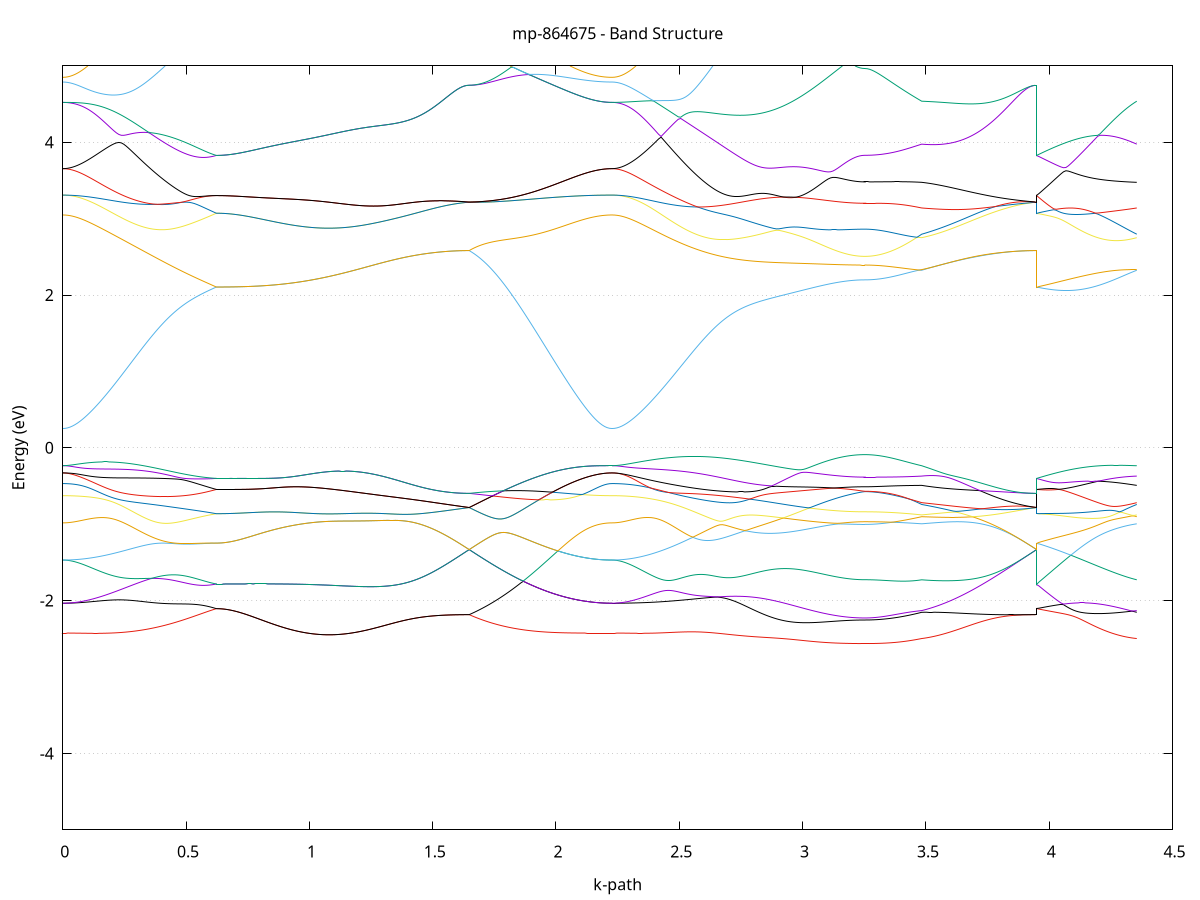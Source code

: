 set title 'mp-864675 - Band Structure'
set xlabel 'k-path'
set ylabel 'Energy (eV)'
set grid y
set yrange [-5:5]
set terminal png size 800,600
set output 'mp-864675_bands_gnuplot.png'
plot '-' using 1:2 with lines notitle, '-' using 1:2 with lines notitle, '-' using 1:2 with lines notitle, '-' using 1:2 with lines notitle, '-' using 1:2 with lines notitle, '-' using 1:2 with lines notitle, '-' using 1:2 with lines notitle, '-' using 1:2 with lines notitle, '-' using 1:2 with lines notitle, '-' using 1:2 with lines notitle, '-' using 1:2 with lines notitle, '-' using 1:2 with lines notitle, '-' using 1:2 with lines notitle, '-' using 1:2 with lines notitle, '-' using 1:2 with lines notitle, '-' using 1:2 with lines notitle, '-' using 1:2 with lines notitle, '-' using 1:2 with lines notitle, '-' using 1:2 with lines notitle, '-' using 1:2 with lines notitle, '-' using 1:2 with lines notitle, '-' using 1:2 with lines notitle, '-' using 1:2 with lines notitle, '-' using 1:2 with lines notitle, '-' using 1:2 with lines notitle, '-' using 1:2 with lines notitle, '-' using 1:2 with lines notitle, '-' using 1:2 with lines notitle, '-' using 1:2 with lines notitle, '-' using 1:2 with lines notitle, '-' using 1:2 with lines notitle, '-' using 1:2 with lines notitle, '-' using 1:2 with lines notitle, '-' using 1:2 with lines notitle, '-' using 1:2 with lines notitle, '-' using 1:2 with lines notitle, '-' using 1:2 with lines notitle, '-' using 1:2 with lines notitle, '-' using 1:2 with lines notitle, '-' using 1:2 with lines notitle, '-' using 1:2 with lines notitle, '-' using 1:2 with lines notitle, '-' using 1:2 with lines notitle, '-' using 1:2 with lines notitle, '-' using 1:2 with lines notitle, '-' using 1:2 with lines notitle, '-' using 1:2 with lines notitle, '-' using 1:2 with lines notitle, '-' using 1:2 with lines notitle, '-' using 1:2 with lines notitle, '-' using 1:2 with lines notitle, '-' using 1:2 with lines notitle, '-' using 1:2 with lines notitle, '-' using 1:2 with lines notitle, '-' using 1:2 with lines notitle, '-' using 1:2 with lines notitle, '-' using 1:2 with lines notitle, '-' using 1:2 with lines notitle, '-' using 1:2 with lines notitle, '-' using 1:2 with lines notitle, '-' using 1:2 with lines notitle, '-' using 1:2 with lines notitle, '-' using 1:2 with lines notitle, '-' using 1:2 with lines notitle
0.000000 -21.003682
0.009883 -21.003582
0.019767 -21.003382
0.029650 -21.002982
0.039534 -21.002382
0.049417 -21.001682
0.059301 -21.000882
0.069184 -20.999882
0.079068 -20.998682
0.088951 -20.997382
0.098834 -20.995982
0.108718 -20.994382
0.118601 -20.992682
0.128485 -20.990782
0.138368 -20.988782
0.148252 -20.986682
0.158135 -20.984482
0.168019 -20.982182
0.177902 -20.979682
0.187785 -20.977282
0.197669 -20.974682
0.207552 -20.972182
0.217436 -20.969582
0.227319 -20.967082
0.237203 -20.964682
0.247086 -20.962382
0.256970 -20.960282
0.266853 -20.958282
0.276736 -20.956582
0.286620 -20.954982
0.296503 -20.953682
0.306387 -20.952482
0.316270 -20.951382
0.326154 -20.950382
0.336037 -20.949382
0.345921 -20.948582
0.355804 -20.947682
0.365688 -20.946882
0.375571 -20.946082
0.385454 -20.945282
0.395338 -20.944482
0.405221 -20.943682
0.415105 -20.942782
0.424988 -20.941982
0.434872 -20.941082
0.444755 -20.940082
0.454639 -20.939182
0.464522 -20.938082
0.474405 -20.937082
0.484289 -20.935882
0.494172 -20.934782
0.504056 -20.933482
0.513939 -20.932182
0.523823 -20.930782
0.533706 -20.929382
0.543590 -20.927882
0.553473 -20.926282
0.563356 -20.924582
0.573240 -20.922882
0.583123 -20.920982
0.593007 -20.919082
0.602890 -20.917082
0.612774 -20.914982
0.622657 -20.912782
0.622657 -20.912782
0.632599 -20.912682
0.642542 -20.912382
0.652484 -20.911882
0.662427 -20.911182
0.672369 -20.910182
0.682311 -20.909082
0.692254 -20.907682
0.702196 -20.906182
0.712138 -20.904382
0.722081 -20.902482
0.732023 -20.900282
0.741966 -20.897982
0.751908 -20.895382
0.761850 -20.892682
0.771793 -20.889782
0.781735 -20.886782
0.791677 -20.883582
0.801620 -20.880182
0.811562 -20.876582
0.821504 -20.872982
0.831447 -20.869082
0.841389 -20.865182
0.851332 -20.861182
0.861274 -20.857082
0.871216 -20.852882
0.881159 -20.848682
0.891101 -20.844482
0.901043 -20.840282
0.910986 -20.836382
0.920928 -20.832582
0.930870 -20.829282
0.940813 -20.826482
0.950755 -20.824282
0.960698 -20.822882
0.970640 -20.822282
0.980582 -20.822282
0.990525 -20.822782
1.000467 -20.823682
1.010409 -20.824882
1.020352 -20.826182
1.030294 -20.827682
1.040237 -20.829182
1.050179 -20.830782
1.060121 -20.832382
1.070064 -20.834082
1.080006 -20.835682
1.089948 -20.837382
1.099891 -20.838982
1.109833 -20.840482
1.109833 -20.840482
1.119799 -20.842082
1.129765 -20.843582
1.139730 -20.844982
1.149696 -20.846382
1.159662 -20.847682
1.169628 -20.848982
1.179593 -20.850182
1.189559 -20.851382
1.199525 -20.852482
1.209491 -20.853482
1.219456 -20.854382
1.229422 -20.855282
1.239388 -20.856082
1.249353 -20.856882
1.259319 -20.857582
1.269285 -20.858182
1.279251 -20.858682
1.289216 -20.859182
1.299182 -20.859482
1.309148 -20.859882
1.319114 -20.860082
1.329079 -20.860282
1.339045 -20.860382
1.349011 -20.860482
1.358977 -20.860482
1.368942 -20.860382
1.378908 -20.860282
1.388874 -20.860082
1.398840 -20.859882
1.408805 -20.859682
1.418771 -20.859282
1.428737 -20.858982
1.438703 -20.858582
1.448668 -20.858182
1.458634 -20.857682
1.468600 -20.857282
1.478565 -20.856782
1.488531 -20.856282
1.498497 -20.855682
1.508463 -20.855182
1.518428 -20.854682
1.528394 -20.854182
1.538360 -20.853682
1.548326 -20.853282
1.558291 -20.852782
1.568257 -20.852382
1.578223 -20.851982
1.588189 -20.851682
1.598154 -20.851382
1.608120 -20.851182
1.618086 -20.850982
1.628052 -20.850782
1.638017 -20.850782
1.647983 -20.850682
1.647983 -20.850682
1.657969 -20.854582
1.667954 -20.858382
1.677940 -20.862082
1.687926 -20.865782
1.697911 -20.869282
1.707897 -20.872682
1.717883 -20.876082
1.727868 -20.879282
1.737854 -20.882482
1.747840 -20.885482
1.757825 -20.888482
1.767811 -20.891382
1.777797 -20.894182
1.787782 -20.896782
1.797768 -20.899382
1.807754 -20.901882
1.817740 -20.904382
1.827725 -20.906682
1.837711 -20.908882
1.847697 -20.911082
1.857682 -20.913082
1.867668 -20.915082
1.877654 -20.916982
1.887639 -20.918782
1.897625 -20.920482
1.907611 -20.922082
1.917596 -20.923682
1.927582 -20.925182
1.937568 -20.926582
1.947553 -20.927882
1.957539 -20.929182
1.967525 -20.930382
1.977510 -20.931482
1.987496 -20.932682
1.997482 -20.933782
2.007467 -20.934882
2.017453 -20.936382
2.027439 -20.939482
2.037424 -20.944582
2.047410 -20.950282
2.057396 -20.955782
2.067381 -20.961182
2.077367 -20.966182
2.087353 -20.970982
2.097338 -20.975382
2.107324 -20.979582
2.117310 -20.983382
2.127295 -20.986882
2.137281 -20.990082
2.147267 -20.992882
2.157253 -20.995382
2.167238 -20.997582
2.177224 -20.999482
2.187210 -21.000982
2.197195 -21.002082
2.207181 -21.002982
2.217167 -21.003482
2.227152 -21.003682
2.227152 -21.003682
2.237103 -21.003582
2.247054 -21.003382
2.257004 -21.002982
2.266955 -21.002582
2.276906 -21.001882
2.286856 -21.001182
2.296807 -21.000282
2.306758 -20.999182
2.316708 -20.998082
2.326659 -20.996682
2.336610 -20.995282
2.346560 -20.993682
2.356511 -20.991982
2.366462 -20.990182
2.376412 -20.988182
2.386363 -20.986082
2.396314 -20.983882
2.406264 -20.981582
2.416215 -20.979082
2.426166 -20.976482
2.436116 -20.973782
2.446067 -20.970982
2.456018 -20.968082
2.465968 -20.964982
2.475919 -20.961882
2.485870 -20.958682
2.495820 -20.955282
2.505771 -20.951882
2.515722 -20.948282
2.525672 -20.944682
2.535623 -20.940982
2.545574 -20.937282
2.555524 -20.935082
2.565475 -20.933982
2.575426 -20.932782
2.585376 -20.931582
2.595327 -20.930182
2.605278 -20.928682
2.615228 -20.927182
2.625179 -20.925582
2.635130 -20.923782
2.645080 -20.921982
2.655031 -20.920082
2.664982 -20.918082
2.674932 -20.915982
2.684883 -20.913782
2.694834 -20.911482
2.704784 -20.909182
2.714735 -20.906682
2.724686 -20.904182
2.734636 -20.901482
2.744587 -20.898782
2.754538 -20.895982
2.764488 -20.893082
2.774439 -20.890082
2.784390 -20.886982
2.794340 -20.883882
2.804291 -20.880682
2.814242 -20.877382
2.824192 -20.873982
2.834143 -20.870582
2.844094 -20.867082
2.854044 -20.863582
2.863995 -20.859982
2.873946 -20.856282
2.883897 -20.852582
2.893847 -20.848782
2.903798 -20.844982
2.913748 -20.841182
2.923699 -20.837382
2.933650 -20.833582
2.943601 -20.829882
2.953551 -20.826582
2.963502 -20.824282
2.973453 -20.825182
2.983403 -20.829082
2.983403 -20.829082
2.993369 -20.833982
3.003335 -20.839182
3.013300 -20.844482
3.023266 -20.849782
3.033232 -20.854982
3.043198 -20.860082
3.053163 -20.864982
3.063129 -20.869782
3.073095 -20.874382
3.083061 -20.878782
3.093026 -20.882982
3.102992 -20.886982
3.112958 -20.890782
3.122924 -20.894382
3.132889 -20.897682
3.142855 -20.900782
3.152821 -20.903582
3.162787 -20.906182
3.172752 -20.908482
3.182718 -20.910482
3.192684 -20.912282
3.202649 -20.913782
3.212615 -20.915082
3.222581 -20.915982
3.232547 -20.916682
3.242512 -20.917182
3.252478 -20.917282
3.252478 -20.917282
3.262082 -20.917282
3.271686 -20.917382
3.281290 -20.917482
3.290894 -20.917682
3.300497 -20.917882
3.310101 -20.918182
3.319705 -20.918482
3.329309 -20.918882
3.338913 -20.919182
3.348517 -20.919582
3.358121 -20.919982
3.367724 -20.920382
3.377328 -20.920782
3.386932 -20.921182
3.396536 -20.921582
3.406140 -20.921982
3.415744 -20.922282
3.425348 -20.922582
3.434951 -20.922882
3.444555 -20.923082
3.454159 -20.923282
3.463763 -20.923382
3.473367 -20.923382
3.482971 -20.923382
3.482971 -20.923382
3.492887 -20.921882
3.502803 -20.920382
3.512719 -20.918682
3.522635 -20.917082
3.532551 -20.915282
3.542467 -20.913482
3.552383 -20.911682
3.562299 -20.909782
3.572215 -20.907882
3.582131 -20.905882
3.592047 -20.903882
3.601963 -20.901782
3.611879 -20.899682
3.621795 -20.897582
3.631711 -20.895482
3.641627 -20.893282
3.651543 -20.891182
3.661458 -20.888982
3.671374 -20.886782
3.681290 -20.884582
3.691206 -20.882482
3.701122 -20.880282
3.711038 -20.878182
3.720954 -20.876082
3.730870 -20.874082
3.740786 -20.872082
3.750702 -20.870082
3.760618 -20.868182
3.770534 -20.866382
3.780450 -20.864682
3.790366 -20.862982
3.800282 -20.861382
3.810198 -20.859982
3.820114 -20.858582
3.830030 -20.857282
3.839946 -20.856182
3.849862 -20.855082
3.859778 -20.854182
3.869694 -20.853382
3.879610 -20.852682
3.889526 -20.852082
3.899442 -20.851682
3.909358 -20.851282
3.919274 -20.850982
3.929190 -20.850882
3.939106 -20.850782
3.949022 -20.850682
3.949022 -20.912782
3.958928 -20.915682
3.968833 -20.918382
3.978739 -20.920982
3.988644 -20.923382
3.998550 -20.925682
4.008455 -20.927782
4.018361 -20.929782
4.028266 -20.931582
4.038172 -20.933182
4.048078 -20.934782
4.057983 -20.936082
4.067889 -20.937282
4.077794 -20.938382
4.087700 -20.939282
4.097605 -20.940082
4.107511 -20.940782
4.117416 -20.941282
4.127322 -20.941682
4.137227 -20.941882
4.147133 -20.941982
4.157038 -20.941982
4.166944 -20.941782
4.176850 -20.941582
4.186755 -20.941182
4.196661 -20.940682
4.206566 -20.940082
4.216472 -20.939382
4.226377 -20.938682
4.236283 -20.937782
4.246188 -20.936882
4.256094 -20.935782
4.265999 -20.934782
4.275905 -20.933582
4.285810 -20.932382
4.295716 -20.931182
4.305621 -20.929882
4.315527 -20.928582
4.325433 -20.927282
4.335338 -20.925982
4.345244 -20.924682
4.355149 -20.923382
e
0.000000 -20.942482
0.009883 -20.942482
0.019767 -20.942482
0.029650 -20.942482
0.039534 -20.942482
0.049417 -20.942582
0.059301 -20.942582
0.069184 -20.942582
0.079068 -20.942682
0.088951 -20.942682
0.098834 -20.942682
0.108718 -20.942682
0.118601 -20.942582
0.128485 -20.942582
0.138368 -20.942382
0.148252 -20.942282
0.158135 -20.941982
0.168019 -20.941682
0.177902 -20.941282
0.187785 -20.940882
0.197669 -20.940182
0.207552 -20.939482
0.217436 -20.938482
0.227319 -20.937382
0.237203 -20.935882
0.247086 -20.934182
0.256970 -20.932182
0.266853 -20.929782
0.276736 -20.926982
0.286620 -20.923882
0.296503 -20.920382
0.306387 -20.916682
0.316270 -20.912682
0.326154 -20.908482
0.336037 -20.903982
0.345921 -20.899382
0.355804 -20.894582
0.365688 -20.889682
0.375571 -20.884582
0.385454 -20.879382
0.395338 -20.874182
0.405221 -20.868782
0.415105 -20.863382
0.424988 -20.857982
0.434872 -20.856482
0.444755 -20.859982
0.454639 -20.863482
0.464522 -20.866982
0.474405 -20.870382
0.484289 -20.873682
0.494172 -20.876982
0.504056 -20.880182
0.513939 -20.883382
0.523823 -20.886382
0.533706 -20.889482
0.543590 -20.892382
0.553473 -20.895182
0.563356 -20.897982
0.573240 -20.900682
0.583123 -20.903282
0.593007 -20.905782
0.602890 -20.908182
0.612774 -20.910582
0.622657 -20.912782
0.622657 -20.912782
0.632599 -20.912682
0.642542 -20.912382
0.652484 -20.911882
0.662427 -20.911182
0.672369 -20.910182
0.682311 -20.909082
0.692254 -20.907682
0.702196 -20.906182
0.712138 -20.904382
0.722081 -20.902482
0.732023 -20.900282
0.741966 -20.897982
0.751908 -20.895382
0.761850 -20.892682
0.771793 -20.889782
0.781735 -20.886782
0.791677 -20.883582
0.801620 -20.880182
0.811562 -20.876582
0.821504 -20.872982
0.831447 -20.869082
0.841389 -20.865182
0.851332 -20.861182
0.861274 -20.857082
0.871216 -20.852882
0.881159 -20.848682
0.891101 -20.844482
0.901043 -20.840282
0.910986 -20.836382
0.920928 -20.832582
0.930870 -20.829282
0.940813 -20.826482
0.950755 -20.824282
0.960698 -20.822882
0.970640 -20.822282
0.980582 -20.822282
0.990525 -20.822782
1.000467 -20.823682
1.010409 -20.824882
1.020352 -20.826182
1.030294 -20.827682
1.040237 -20.829182
1.050179 -20.830782
1.060121 -20.832382
1.070064 -20.834082
1.080006 -20.835682
1.089948 -20.837282
1.099891 -20.838982
1.109833 -20.840482
1.109833 -20.840482
1.119799 -20.842082
1.129765 -20.843582
1.139730 -20.844982
1.149696 -20.846382
1.159662 -20.847682
1.169628 -20.848982
1.179593 -20.850182
1.189559 -20.851382
1.199525 -20.852482
1.209491 -20.853482
1.219456 -20.854382
1.229422 -20.855282
1.239388 -20.856082
1.249353 -20.856882
1.259319 -20.857582
1.269285 -20.858182
1.279251 -20.858682
1.289216 -20.859182
1.299182 -20.859482
1.309148 -20.859882
1.319114 -20.860082
1.329079 -20.860282
1.339045 -20.860382
1.349011 -20.860482
1.358977 -20.860482
1.368942 -20.860382
1.378908 -20.860282
1.388874 -20.860082
1.398840 -20.859882
1.408805 -20.859682
1.418771 -20.859282
1.428737 -20.858982
1.438703 -20.858582
1.448668 -20.858182
1.458634 -20.857682
1.468600 -20.857282
1.478565 -20.856782
1.488531 -20.856282
1.498497 -20.855682
1.508463 -20.855182
1.518428 -20.854682
1.528394 -20.854182
1.538360 -20.853682
1.548326 -20.853282
1.558291 -20.852782
1.568257 -20.852382
1.578223 -20.851982
1.588189 -20.851682
1.598154 -20.851382
1.608120 -20.851182
1.618086 -20.850982
1.628052 -20.850782
1.638017 -20.850782
1.647983 -20.850682
1.647983 -20.850682
1.657969 -20.846782
1.667954 -20.842682
1.677940 -20.838482
1.687926 -20.834282
1.697911 -20.829982
1.707897 -20.825582
1.717883 -20.821082
1.727868 -20.816582
1.737854 -20.811982
1.747840 -20.807282
1.757825 -20.802482
1.767811 -20.797682
1.777797 -20.792782
1.787782 -20.787882
1.797768 -20.782882
1.807754 -20.777782
1.817740 -20.772682
1.827725 -20.767482
1.837711 -20.766282
1.847697 -20.777282
1.857682 -20.788082
1.867668 -20.798682
1.877654 -20.809182
1.887639 -20.819382
1.897625 -20.829382
1.907611 -20.839182
1.917596 -20.848782
1.927582 -20.858082
1.937568 -20.867182
1.947553 -20.875982
1.957539 -20.884582
1.967525 -20.892882
1.977510 -20.900882
1.987496 -20.908582
1.997482 -20.915982
2.007467 -20.922982
2.017453 -20.929282
2.027439 -20.933682
2.037424 -20.935582
2.047410 -20.936682
2.057396 -20.937482
2.067381 -20.938182
2.077367 -20.938782
2.087353 -20.939282
2.097338 -20.939782
2.107324 -20.940182
2.117310 -20.940582
2.127295 -20.940882
2.137281 -20.941182
2.147267 -20.941482
2.157253 -20.941682
2.167238 -20.941882
2.177224 -20.942082
2.187210 -20.942182
2.197195 -20.942282
2.207181 -20.942382
2.217167 -20.942482
2.227152 -20.942482
2.227152 -20.942482
2.237103 -20.942482
2.247054 -20.942482
2.257004 -20.942482
2.266955 -20.942582
2.276906 -20.942582
2.286856 -20.942682
2.296807 -20.942782
2.306758 -20.942782
2.316708 -20.942882
2.326659 -20.942982
2.336610 -20.943082
2.346560 -20.943082
2.356511 -20.943182
2.366462 -20.943182
2.376412 -20.943182
2.386363 -20.943182
2.396314 -20.943082
2.406264 -20.942982
2.416215 -20.942882
2.426166 -20.942682
2.436116 -20.942482
2.446067 -20.942282
2.456018 -20.941882
2.465968 -20.941582
2.475919 -20.941082
2.485870 -20.940582
2.495820 -20.940082
2.505771 -20.939382
2.515722 -20.938682
2.525672 -20.937982
2.535623 -20.937082
2.545574 -20.936182
2.555524 -20.933382
2.565475 -20.929482
2.575426 -20.925482
2.585376 -20.921482
2.595327 -20.917482
2.605278 -20.913382
2.615228 -20.909182
2.625179 -20.905082
2.635130 -20.900882
2.645080 -20.896782
2.655031 -20.892682
2.664982 -20.888582
2.674932 -20.884482
2.684883 -20.880482
2.694834 -20.876482
2.704784 -20.872682
2.714735 -20.868882
2.724686 -20.865182
2.734636 -20.861682
2.744587 -20.858282
2.754538 -20.854982
2.764488 -20.851882
2.774439 -20.848882
2.784390 -20.846082
2.794340 -20.843382
2.804291 -20.840782
2.814242 -20.838382
2.824192 -20.836082
2.834143 -20.833882
2.844094 -20.831882
2.854044 -20.829882
2.863995 -20.827982
2.873946 -20.826182
2.883897 -20.824482
2.893847 -20.822882
2.903798 -20.821282
2.913748 -20.819682
2.923699 -20.818182
2.933650 -20.816782
2.943601 -20.815382
2.953551 -20.813982
2.963502 -20.812682
2.973453 -20.812882
2.983403 -20.810482
2.983403 -20.810482
2.993369 -20.808882
3.003335 -20.807782
3.013300 -20.806582
3.023266 -20.805582
3.033232 -20.804482
3.043198 -20.803482
3.053163 -20.802482
3.063129 -20.801582
3.073095 -20.800682
3.083061 -20.799882
3.093026 -20.799082
3.102992 -20.798282
3.112958 -20.797582
3.122924 -20.796982
3.132889 -20.796382
3.142855 -20.795782
3.152821 -20.795282
3.162787 -20.794782
3.172752 -20.794382
3.182718 -20.793982
3.192684 -20.793682
3.202649 -20.793482
3.212615 -20.793182
3.222581 -20.793082
3.232547 -20.792882
3.242512 -20.792882
3.252478 -20.792782
3.252478 -20.792782
3.262082 -20.792682
3.271686 -20.792282
3.281290 -20.791582
3.290894 -20.790682
3.300497 -20.789482
3.310101 -20.787982
3.319705 -20.786282
3.329309 -20.784282
3.338913 -20.782082
3.348517 -20.779582
3.358121 -20.776882
3.367724 -20.773982
3.377328 -20.770882
3.386932 -20.767582
3.396536 -20.764082
3.406140 -20.760382
3.415744 -20.756482
3.425348 -20.752482
3.434951 -20.748282
3.444555 -20.743982
3.454159 -20.743782
3.463763 -20.747682
3.473367 -20.751682
3.482971 -20.755882
3.482971 -20.755882
3.492887 -20.760182
3.502803 -20.764582
3.512719 -20.768982
3.522635 -20.773482
3.532551 -20.777882
3.542467 -20.782382
3.552383 -20.786682
3.562299 -20.790982
3.572215 -20.795182
3.582131 -20.799182
3.592047 -20.803182
3.601963 -20.806982
3.611879 -20.810682
3.621795 -20.814182
3.631711 -20.817582
3.641627 -20.820782
3.651543 -20.823782
3.661458 -20.826682
3.671374 -20.829382
3.681290 -20.831982
3.691206 -20.834282
3.701122 -20.836582
3.711038 -20.838582
3.720954 -20.840382
3.730870 -20.842082
3.740786 -20.843682
3.750702 -20.845082
3.760618 -20.846282
3.770534 -20.847282
3.780450 -20.848282
3.790366 -20.849082
3.800282 -20.849682
3.810198 -20.850282
3.820114 -20.850682
3.830030 -20.850982
3.839946 -20.851182
3.849862 -20.851282
3.859778 -20.851382
3.869694 -20.851382
3.879610 -20.851382
3.889526 -20.851282
3.899442 -20.851182
3.909358 -20.850982
3.919274 -20.850882
3.929190 -20.850782
3.939106 -20.850782
3.949022 -20.850682
3.949022 -20.912782
3.958928 -20.909782
3.968833 -20.906682
3.978739 -20.903382
3.988644 -20.899882
3.998550 -20.896282
4.008455 -20.892582
4.018361 -20.888782
4.028266 -20.884782
4.038172 -20.880682
4.048078 -20.876382
4.057983 -20.872082
4.067889 -20.867582
4.077794 -20.862982
4.087700 -20.858382
4.097605 -20.853582
4.107511 -20.848782
4.117416 -20.843882
4.127322 -20.838882
4.137227 -20.833882
4.147133 -20.828882
4.157038 -20.823782
4.166944 -20.818782
4.176850 -20.813782
4.186755 -20.808782
4.196661 -20.803982
4.206566 -20.799182
4.216472 -20.794582
4.226377 -20.790182
4.236283 -20.785982
4.246188 -20.781982
4.256094 -20.778182
4.265999 -20.774682
4.275905 -20.771482
4.285810 -20.768582
4.295716 -20.765982
4.305621 -20.763582
4.315527 -20.761482
4.325433 -20.759682
4.335338 -20.758182
4.345244 -20.756882
4.355149 -20.755882
e
0.000000 -20.746282
0.009883 -20.746382
0.019767 -20.746682
0.029650 -20.747282
0.039534 -20.748082
0.049417 -20.749082
0.059301 -20.750282
0.069184 -20.751682
0.079068 -20.753182
0.088951 -20.754882
0.098834 -20.756682
0.108718 -20.758582
0.118601 -20.760582
0.128485 -20.762682
0.138368 -20.764882
0.148252 -20.767082
0.158135 -20.769382
0.168019 -20.771782
0.177902 -20.774182
0.187785 -20.776582
0.197669 -20.779182
0.207552 -20.781682
0.217436 -20.784282
0.227319 -20.786982
0.237203 -20.789782
0.247086 -20.792582
0.256970 -20.795382
0.266853 -20.798382
0.276736 -20.801382
0.286620 -20.804382
0.296503 -20.807582
0.306387 -20.810782
0.316270 -20.814082
0.326154 -20.817482
0.336037 -20.820882
0.345921 -20.824382
0.355804 -20.827882
0.365688 -20.831382
0.375571 -20.834982
0.385454 -20.838582
0.395338 -20.842182
0.405221 -20.845782
0.415105 -20.849382
0.424988 -20.852982
0.434872 -20.852482
0.444755 -20.846982
0.454639 -20.841382
0.464522 -20.835882
0.474405 -20.830482
0.484289 -20.824982
0.494172 -20.819582
0.504056 -20.814282
0.513939 -20.809082
0.523823 -20.803982
0.533706 -20.798982
0.543590 -20.794182
0.553473 -20.789482
0.563356 -20.784982
0.573240 -20.780682
0.583123 -20.776482
0.593007 -20.772582
0.602890 -20.768882
0.612774 -20.765282
0.622657 -20.762082
0.622657 -20.762082
0.632599 -20.762082
0.642542 -20.762182
0.652484 -20.762382
0.662427 -20.762582
0.672369 -20.762982
0.682311 -20.763382
0.692254 -20.763882
0.702196 -20.764382
0.712138 -20.764982
0.722081 -20.765682
0.732023 -20.766482
0.741966 -20.767382
0.751908 -20.768282
0.761850 -20.769282
0.771793 -20.770282
0.781735 -20.771482
0.791677 -20.772682
0.801620 -20.773882
0.811562 -20.775182
0.821504 -20.776582
0.831447 -20.777982
0.841389 -20.779382
0.851332 -20.780782
0.861274 -20.782282
0.871216 -20.783682
0.881159 -20.784982
0.891101 -20.786282
0.901043 -20.787382
0.910986 -20.788282
0.920928 -20.788782
0.930870 -20.788882
0.940813 -20.788382
0.950755 -20.787082
0.960698 -20.784982
0.970640 -20.782082
0.980582 -20.778482
0.990525 -20.774282
1.000467 -20.769682
1.010409 -20.764782
1.020352 -20.759582
1.030294 -20.754282
1.040237 -20.748882
1.050179 -20.743382
1.060121 -20.737782
1.070064 -20.732182
1.080006 -20.726582
1.089948 -20.720982
1.099891 -20.715382
1.109833 -20.709982
1.109833 -20.709982
1.119799 -20.704482
1.129765 -20.699182
1.139730 -20.694082
1.149696 -20.689082
1.159662 -20.684482
1.169628 -20.680182
1.179593 -20.676382
1.189559 -20.673282
1.199525 -20.670982
1.209491 -20.669382
1.219456 -20.668482
1.229422 -20.667882
1.239388 -20.667482
1.249353 -20.667182
1.259319 -20.666882
1.269285 -20.666682
1.279251 -20.666382
1.289216 -20.665982
1.299182 -20.665582
1.309148 -20.665182
1.319114 -20.664582
1.329079 -20.663982
1.339045 -20.663282
1.349011 -20.662582
1.358977 -20.661682
1.368942 -20.660782
1.378908 -20.659782
1.388874 -20.658782
1.398840 -20.657582
1.408805 -20.656382
1.418771 -20.655182
1.428737 -20.653882
1.438703 -20.652482
1.448668 -20.651082
1.458634 -20.649682
1.468600 -20.648182
1.478565 -20.646682
1.488531 -20.645182
1.498497 -20.643582
1.508463 -20.642082
1.518428 -20.640482
1.528394 -20.638982
1.538360 -20.637382
1.548326 -20.635882
1.558291 -20.634282
1.568257 -20.632782
1.578223 -20.631182
1.588189 -20.629682
1.598154 -20.628182
1.608120 -20.626582
1.618086 -20.625082
1.628052 -20.623482
1.638017 -20.621982
1.647983 -20.620382
1.647983 -20.620382
1.657969 -20.625182
1.667954 -20.629982
1.677940 -20.634782
1.687926 -20.639482
1.697911 -20.644182
1.707897 -20.648782
1.717883 -20.653382
1.727868 -20.657882
1.737854 -20.662382
1.747840 -20.666682
1.757825 -20.673582
1.767811 -20.685482
1.777797 -20.697382
1.787782 -20.709182
1.797768 -20.720782
1.807754 -20.732382
1.817740 -20.743782
1.827725 -20.755082
1.837711 -20.762282
1.847697 -20.757082
1.857682 -20.751782
1.867668 -20.746482
1.877654 -20.741082
1.887639 -20.735782
1.897625 -20.730382
1.907611 -20.724982
1.917596 -20.724682
1.927582 -20.726982
1.937568 -20.729182
1.947553 -20.731182
1.957539 -20.733082
1.967525 -20.734782
1.977510 -20.736382
1.987496 -20.737882
1.997482 -20.739282
2.007467 -20.740482
2.017453 -20.741582
2.027439 -20.742582
2.037424 -20.743382
2.047410 -20.744082
2.057396 -20.744782
2.067381 -20.745282
2.077367 -20.745682
2.087353 -20.746082
2.097338 -20.746282
2.107324 -20.746482
2.117310 -20.746582
2.127295 -20.746682
2.137281 -20.746682
2.147267 -20.746682
2.157253 -20.746582
2.167238 -20.746582
2.177224 -20.746482
2.187210 -20.746382
2.197195 -20.746382
2.207181 -20.746282
2.217167 -20.746282
2.227152 -20.746282
2.227152 -20.746282
2.237103 -20.746382
2.247054 -20.746782
2.257004 -20.747482
2.266955 -20.748282
2.276906 -20.749382
2.286856 -20.750682
2.296807 -20.752182
2.306758 -20.753782
2.316708 -20.755482
2.326659 -20.757282
2.336610 -20.759182
2.346560 -20.761082
2.356511 -20.762982
2.366462 -20.764782
2.376412 -20.766682
2.386363 -20.768482
2.396314 -20.770282
2.406264 -20.771982
2.416215 -20.773682
2.426166 -20.775182
2.436116 -20.776682
2.446067 -20.778082
2.456018 -20.779282
2.465968 -20.780482
2.475919 -20.781482
2.485870 -20.782382
2.495820 -20.783182
2.505771 -20.783882
2.515722 -20.784382
2.525672 -20.784882
2.535623 -20.785182
2.545574 -20.785282
2.555524 -20.785382
2.565475 -20.785482
2.575426 -20.786082
2.585376 -20.786682
2.595327 -20.787082
2.605278 -20.787382
2.615228 -20.787582
2.625179 -20.787682
2.635130 -20.787582
2.645080 -20.787382
2.655031 -20.787082
2.664982 -20.786682
2.674932 -20.786082
2.684883 -20.785282
2.694834 -20.784382
2.704784 -20.783282
2.714735 -20.782082
2.724686 -20.780682
2.734636 -20.779082
2.744587 -20.777382
2.754538 -20.775482
2.764488 -20.773382
2.774439 -20.771182
2.784390 -20.768782
2.794340 -20.766182
2.804291 -20.765482
2.814242 -20.765582
2.824192 -20.765982
2.834143 -20.766782
2.844094 -20.767982
2.854044 -20.769682
2.863995 -20.771782
2.873946 -20.774482
2.883897 -20.777582
2.893847 -20.781182
2.903798 -20.785182
2.913748 -20.789482
2.923699 -20.794082
2.933650 -20.798982
2.943601 -20.803882
2.953551 -20.808582
2.963502 -20.812282
2.973453 -20.811382
2.983403 -20.810182
2.983403 -20.810182
2.993369 -20.807082
3.003335 -20.803182
3.013300 -20.799282
3.023266 -20.795182
3.033232 -20.791182
3.043198 -20.787082
3.053163 -20.782982
3.063129 -20.778982
3.073095 -20.774882
3.083061 -20.770882
3.093026 -20.766882
3.102992 -20.762982
3.112958 -20.759082
3.122924 -20.755182
3.132889 -20.751382
3.142855 -20.747682
3.152821 -20.744082
3.162787 -20.740482
3.172752 -20.737082
3.182718 -20.733682
3.192684 -20.730582
3.202649 -20.727582
3.212615 -20.724782
3.222581 -20.722382
3.232547 -20.720482
3.242512 -20.719182
3.252478 -20.718682
3.252478 -20.718682
3.262082 -20.718582
3.271686 -20.718282
3.281290 -20.717782
3.290894 -20.717082
3.300497 -20.716082
3.310101 -20.714982
3.319705 -20.713682
3.329309 -20.712082
3.338913 -20.710282
3.348517 -20.709282
3.358121 -20.711682
3.367724 -20.714182
3.377328 -20.716882
3.386932 -20.719682
3.396536 -20.722682
3.406140 -20.725882
3.415744 -20.729182
3.425348 -20.732682
3.434951 -20.736282
3.444555 -20.739982
3.454159 -20.739582
3.463763 -20.734982
3.473367 -20.730282
3.482971 -20.725482
3.482971 -20.725482
3.492887 -20.722982
3.502803 -20.720682
3.512719 -20.718482
3.522635 -20.716382
3.532551 -20.714382
3.542467 -20.712482
3.552383 -20.710582
3.562299 -20.708782
3.572215 -20.706982
3.582131 -20.705182
3.592047 -20.703382
3.601963 -20.701582
3.611879 -20.699782
3.621795 -20.697882
3.631711 -20.695982
3.641627 -20.694082
3.651543 -20.692082
3.661458 -20.690082
3.671374 -20.687982
3.681290 -20.685782
3.691206 -20.683582
3.701122 -20.681282
3.711038 -20.678982
3.720954 -20.676482
3.730870 -20.674082
3.740786 -20.671582
3.750702 -20.668982
3.760618 -20.666382
3.770534 -20.663782
3.780450 -20.661082
3.790366 -20.658382
3.800282 -20.655682
3.810198 -20.652982
3.820114 -20.650282
3.830030 -20.647582
3.839946 -20.644882
3.849862 -20.642282
3.859778 -20.639682
3.869694 -20.637182
3.879610 -20.634682
3.889526 -20.632282
3.899442 -20.629982
3.909358 -20.627882
3.919274 -20.625782
3.929190 -20.623782
3.939106 -20.621982
3.949022 -20.620382
3.949022 -20.762082
3.958928 -20.763782
3.968833 -20.765382
3.978739 -20.766682
3.988644 -20.767882
3.998550 -20.768882
4.008455 -20.769682
4.018361 -20.770182
4.028266 -20.770582
4.038172 -20.770682
4.048078 -20.770682
4.057983 -20.770382
4.067889 -20.769882
4.077794 -20.769282
4.087700 -20.768382
4.097605 -20.767282
4.107511 -20.765982
4.117416 -20.764482
4.127322 -20.762782
4.137227 -20.760882
4.147133 -20.758682
4.157038 -20.756382
4.166944 -20.753782
4.176850 -20.750982
4.186755 -20.747882
4.196661 -20.744582
4.206566 -20.741082
4.216472 -20.737282
4.226377 -20.733182
4.236283 -20.728782
4.246188 -20.724182
4.256094 -20.719182
4.265999 -20.714082
4.275905 -20.708582
4.285810 -20.704282
4.295716 -20.706982
4.305621 -20.709782
4.315527 -20.712782
4.325433 -20.715782
4.335338 -20.718982
4.345244 -20.722182
4.355149 -20.725482
e
0.000000 -20.746282
0.009883 -20.746282
0.019767 -20.746482
0.029650 -20.746882
0.039534 -20.747382
0.049417 -20.747982
0.059301 -20.748682
0.069184 -20.749382
0.079068 -20.750282
0.088951 -20.751282
0.098834 -20.752282
0.108718 -20.753282
0.118601 -20.754282
0.128485 -20.755382
0.138368 -20.756482
0.148252 -20.757482
0.158135 -20.758482
0.168019 -20.759382
0.177902 -20.760282
0.187785 -20.761082
0.197669 -20.761782
0.207552 -20.762382
0.217436 -20.762882
0.227319 -20.763282
0.237203 -20.763482
0.247086 -20.763582
0.256970 -20.763482
0.266853 -20.763282
0.276736 -20.762882
0.286620 -20.762282
0.296503 -20.761482
0.306387 -20.760582
0.316270 -20.759382
0.326154 -20.758082
0.336037 -20.756482
0.345921 -20.754682
0.355804 -20.752782
0.365688 -20.750582
0.375571 -20.748182
0.385454 -20.745582
0.395338 -20.742782
0.405221 -20.739782
0.415105 -20.736482
0.424988 -20.733082
0.434872 -20.733282
0.444755 -20.734082
0.454639 -20.734782
0.464522 -20.735482
0.474405 -20.736182
0.484289 -20.736982
0.494172 -20.737882
0.504056 -20.738782
0.513939 -20.739782
0.523823 -20.740882
0.533706 -20.742182
0.543590 -20.743682
0.553473 -20.745182
0.563356 -20.746982
0.573240 -20.748982
0.583123 -20.751182
0.593007 -20.753582
0.602890 -20.756182
0.612774 -20.758982
0.622657 -20.762082
0.622657 -20.762082
0.632599 -20.762082
0.642542 -20.762182
0.652484 -20.762382
0.662427 -20.762582
0.672369 -20.762982
0.682311 -20.763382
0.692254 -20.763882
0.702196 -20.764382
0.712138 -20.764982
0.722081 -20.765682
0.732023 -20.766482
0.741966 -20.767382
0.751908 -20.768282
0.761850 -20.769282
0.771793 -20.770282
0.781735 -20.771482
0.791677 -20.772682
0.801620 -20.773882
0.811562 -20.775182
0.821504 -20.776582
0.831447 -20.777982
0.841389 -20.779382
0.851332 -20.780782
0.861274 -20.782282
0.871216 -20.783682
0.881159 -20.784982
0.891101 -20.786282
0.901043 -20.787382
0.910986 -20.788282
0.920928 -20.788782
0.930870 -20.788882
0.940813 -20.788382
0.950755 -20.787082
0.960698 -20.784982
0.970640 -20.782082
0.980582 -20.778482
0.990525 -20.774282
1.000467 -20.769682
1.010409 -20.764782
1.020352 -20.759582
1.030294 -20.754282
1.040237 -20.748882
1.050179 -20.743382
1.060121 -20.737782
1.070064 -20.732182
1.080006 -20.726582
1.089948 -20.720982
1.099891 -20.715382
1.109833 -20.709982
1.109833 -20.709982
1.119799 -20.704482
1.129765 -20.699182
1.139730 -20.694082
1.149696 -20.689082
1.159662 -20.684482
1.169628 -20.680182
1.179593 -20.676382
1.189559 -20.673282
1.199525 -20.670982
1.209491 -20.669382
1.219456 -20.668482
1.229422 -20.667882
1.239388 -20.667482
1.249353 -20.667182
1.259319 -20.666882
1.269285 -20.666682
1.279251 -20.666382
1.289216 -20.665982
1.299182 -20.665582
1.309148 -20.665182
1.319114 -20.664582
1.329079 -20.663982
1.339045 -20.663282
1.349011 -20.662582
1.358977 -20.661682
1.368942 -20.660782
1.378908 -20.659782
1.388874 -20.658782
1.398840 -20.657582
1.408805 -20.656382
1.418771 -20.655182
1.428737 -20.653882
1.438703 -20.652482
1.448668 -20.651082
1.458634 -20.649682
1.468600 -20.648182
1.478565 -20.646682
1.488531 -20.645182
1.498497 -20.643582
1.508463 -20.642082
1.518428 -20.640482
1.528394 -20.638982
1.538360 -20.637382
1.548326 -20.635882
1.558291 -20.634282
1.568257 -20.632782
1.578223 -20.631182
1.588189 -20.629682
1.598154 -20.628182
1.608120 -20.626582
1.618086 -20.625082
1.628052 -20.623482
1.638017 -20.621982
1.647983 -20.620382
1.647983 -20.620382
1.657969 -20.625182
1.667954 -20.629982
1.677940 -20.634782
1.687926 -20.639482
1.697911 -20.644182
1.707897 -20.648782
1.717883 -20.653382
1.727868 -20.657882
1.737854 -20.662382
1.747840 -20.666682
1.757825 -20.670982
1.767811 -20.675182
1.777797 -20.679282
1.787782 -20.683282
1.797768 -20.687182
1.807754 -20.690982
1.817740 -20.694682
1.827725 -20.698182
1.837711 -20.701682
1.847697 -20.704982
1.857682 -20.708182
1.867668 -20.711282
1.877654 -20.714182
1.887639 -20.717082
1.897625 -20.719782
1.907611 -20.722282
1.917596 -20.724682
1.927582 -20.726982
1.937568 -20.729182
1.947553 -20.731182
1.957539 -20.733082
1.967525 -20.734782
1.977510 -20.736382
1.987496 -20.737882
1.997482 -20.739282
2.007467 -20.740482
2.017453 -20.741582
2.027439 -20.742582
2.037424 -20.743382
2.047410 -20.744082
2.057396 -20.744782
2.067381 -20.745282
2.077367 -20.745682
2.087353 -20.746082
2.097338 -20.746282
2.107324 -20.746482
2.117310 -20.746582
2.127295 -20.746682
2.137281 -20.746682
2.147267 -20.746682
2.157253 -20.746582
2.167238 -20.746582
2.177224 -20.746482
2.187210 -20.746382
2.197195 -20.746382
2.207181 -20.746282
2.217167 -20.746282
2.227152 -20.746282
2.227152 -20.746282
2.237103 -20.746282
2.247054 -20.746582
2.257004 -20.746882
2.266955 -20.747382
2.276906 -20.748082
2.286856 -20.748882
2.296807 -20.749782
2.306758 -20.750782
2.316708 -20.751882
2.326659 -20.753082
2.336610 -20.754382
2.346560 -20.755782
2.356511 -20.757182
2.366462 -20.758682
2.376412 -20.760282
2.386363 -20.761782
2.396314 -20.763382
2.406264 -20.764982
2.416215 -20.766582
2.426166 -20.768182
2.436116 -20.769782
2.446067 -20.771382
2.456018 -20.772882
2.465968 -20.774382
2.475919 -20.775782
2.485870 -20.777182
2.495820 -20.778482
2.505771 -20.779682
2.515722 -20.780882
2.525672 -20.781982
2.535623 -20.782982
2.545574 -20.783882
2.555524 -20.784782
2.565475 -20.785282
2.575426 -20.785182
2.585376 -20.784882
2.595327 -20.784482
2.605278 -20.783982
2.615228 -20.783382
2.625179 -20.782582
2.635130 -20.781882
2.645080 -20.780982
2.655031 -20.779982
2.664982 -20.778982
2.674932 -20.777882
2.684883 -20.776782
2.694834 -20.775582
2.704784 -20.774382
2.714735 -20.773182
2.724686 -20.771982
2.734636 -20.770782
2.744587 -20.769682
2.754538 -20.768582
2.764488 -20.767682
2.774439 -20.766882
2.784390 -20.766182
2.794340 -20.765682
2.804291 -20.763482
2.814242 -20.760682
2.824192 -20.757782
2.834143 -20.754782
2.844094 -20.751682
2.854044 -20.748482
2.863995 -20.745182
2.873946 -20.741882
2.883897 -20.738482
2.893847 -20.735082
2.903798 -20.731582
2.913748 -20.728182
2.923699 -20.724582
2.933650 -20.721082
2.943601 -20.717582
2.953551 -20.713982
2.963502 -20.710482
2.973453 -20.706882
2.983403 -20.703382
2.983403 -20.703382
2.993369 -20.699782
3.003335 -20.696282
3.013300 -20.692782
3.023266 -20.689382
3.033232 -20.685982
3.043198 -20.682682
3.053163 -20.679382
3.063129 -20.676182
3.073095 -20.673082
3.083061 -20.672582
3.093026 -20.673482
3.102992 -20.674582
3.112958 -20.675782
3.122924 -20.677082
3.132889 -20.678582
3.142855 -20.680182
3.152821 -20.681782
3.162787 -20.683582
3.172752 -20.685382
3.182718 -20.687282
3.192684 -20.689282
3.202649 -20.691182
3.212615 -20.693082
3.222581 -20.694882
3.232547 -20.696282
3.242512 -20.697282
3.252478 -20.697682
3.252478 -20.697682
3.262082 -20.697782
3.271686 -20.698182
3.281290 -20.698782
3.290894 -20.699582
3.300497 -20.700682
3.310101 -20.701982
3.319705 -20.703482
3.329309 -20.705282
3.338913 -20.707182
3.348517 -20.708382
3.358121 -20.706182
3.367724 -20.703782
3.377328 -20.701182
3.386932 -20.698282
3.396536 -20.695282
3.406140 -20.692082
3.415744 -20.688582
3.425348 -20.684882
3.434951 -20.681082
3.444555 -20.676982
3.454159 -20.672682
3.463763 -20.668282
3.473367 -20.663582
3.482971 -20.659182
3.482971 -20.659182
3.492887 -20.656282
3.502803 -20.653882
3.512719 -20.651882
3.522635 -20.650182
3.532551 -20.648882
3.542467 -20.647682
3.552383 -20.646582
3.562299 -20.645482
3.572215 -20.644382
3.582131 -20.643182
3.592047 -20.641982
3.601963 -20.640782
3.611879 -20.639482
3.621795 -20.638082
3.631711 -20.636782
3.641627 -20.635282
3.651543 -20.633882
3.661458 -20.632382
3.671374 -20.630882
3.681290 -20.629382
3.691206 -20.627982
3.701122 -20.626482
3.711038 -20.624982
3.720954 -20.623582
3.730870 -20.622182
3.740786 -20.620882
3.750702 -20.619682
3.760618 -20.618482
3.770534 -20.617382
3.780450 -20.616382
3.790366 -20.617982
3.800282 -20.619482
3.810198 -20.620982
3.820114 -20.622282
3.830030 -20.623382
3.839946 -20.624382
3.849862 -20.625082
3.859778 -20.625682
3.869694 -20.625982
3.879610 -20.626082
3.889526 -20.625982
3.899442 -20.625582
3.909358 -20.624982
3.919274 -20.624182
3.929190 -20.623082
3.939106 -20.621882
3.949022 -20.620382
3.949022 -20.762082
3.958928 -20.760082
3.968833 -20.757982
3.978739 -20.755682
3.988644 -20.753182
3.998550 -20.750582
4.008455 -20.747782
4.018361 -20.744882
4.028266 -20.741782
4.038172 -20.738582
4.048078 -20.735282
4.057983 -20.731982
4.067889 -20.728482
4.077794 -20.724982
4.087700 -20.721482
4.097605 -20.717982
4.107511 -20.714582
4.117416 -20.711182
4.127322 -20.707982
4.137227 -20.704982
4.147133 -20.702082
4.157038 -20.699582
4.166944 -20.697382
4.176850 -20.695582
4.186755 -20.694282
4.196661 -20.693382
4.206566 -20.692982
4.216472 -20.692982
4.226377 -20.693582
4.236283 -20.694482
4.246188 -20.695882
4.256094 -20.697582
4.265999 -20.699582
4.275905 -20.701882
4.285810 -20.702982
4.295716 -20.697082
4.305621 -20.691082
4.315527 -20.684882
4.325433 -20.678582
4.335338 -20.672182
4.345244 -20.665682
4.355149 -20.659182
e
0.000000 -20.616482
0.009883 -20.616782
0.019767 -20.617382
0.029650 -20.618482
0.039534 -20.620082
0.049417 -20.621982
0.059301 -20.624382
0.069184 -20.627082
0.079068 -20.630082
0.088951 -20.633382
0.098834 -20.636882
0.108718 -20.640582
0.118601 -20.644482
0.128485 -20.648582
0.138368 -20.652682
0.148252 -20.656882
0.158135 -20.661082
0.168019 -20.665382
0.177902 -20.669582
0.187785 -20.673782
0.197669 -20.677982
0.207552 -20.682082
0.217436 -20.685982
0.227319 -20.689882
0.237203 -20.693582
0.247086 -20.697182
0.256970 -20.700682
0.266853 -20.703882
0.276736 -20.706982
0.286620 -20.709882
0.296503 -20.712582
0.306387 -20.715182
0.316270 -20.717482
0.326154 -20.719582
0.336037 -20.721582
0.345921 -20.723282
0.355804 -20.724882
0.365688 -20.726382
0.375571 -20.727682
0.385454 -20.728882
0.395338 -20.729882
0.405221 -20.730882
0.415105 -20.731782
0.424988 -20.732582
0.434872 -20.729482
0.444755 -20.725582
0.454639 -20.721582
0.464522 -20.717382
0.474405 -20.712982
0.484289 -20.708382
0.494172 -20.703582
0.504056 -20.698682
0.513939 -20.693582
0.523823 -20.688382
0.533706 -20.682982
0.543590 -20.677482
0.553473 -20.671782
0.563356 -20.666082
0.573240 -20.660182
0.583123 -20.654282
0.593007 -20.648282
0.602890 -20.642182
0.612774 -20.636082
0.622657 -20.629982
0.622657 -20.629982
0.632599 -20.629982
0.642542 -20.630082
0.652484 -20.630082
0.662427 -20.630182
0.672369 -20.630382
0.682311 -20.630482
0.692254 -20.630682
0.702196 -20.630882
0.712138 -20.631082
0.722081 -20.631282
0.732023 -20.631582
0.741966 -20.631782
0.751908 -20.632082
0.761850 -20.632282
0.771793 -20.632582
0.781735 -20.632782
0.791677 -20.633082
0.801620 -20.633282
0.811562 -20.633582
0.821504 -20.633782
0.831447 -20.634082
0.841389 -20.634282
0.851332 -20.634582
0.861274 -20.634782
0.871216 -20.635082
0.881159 -20.635382
0.891101 -20.635682
0.901043 -20.635982
0.910986 -20.636382
0.920928 -20.636782
0.930870 -20.637182
0.940813 -20.637682
0.950755 -20.638282
0.960698 -20.638782
0.970640 -20.639482
0.980582 -20.640182
0.990525 -20.640882
1.000467 -20.641682
1.010409 -20.642482
1.020352 -20.643382
1.030294 -20.644282
1.040237 -20.645182
1.050179 -20.646182
1.060121 -20.647182
1.070064 -20.648082
1.080006 -20.649082
1.089948 -20.650082
1.099891 -20.650982
1.109833 -20.651882
1.109833 -20.651882
1.119799 -20.652682
1.129765 -20.653382
1.139730 -20.653982
1.149696 -20.654482
1.159662 -20.654682
1.169628 -20.654482
1.179593 -20.653882
1.189559 -20.652582
1.199525 -20.650482
1.209491 -20.647782
1.219456 -20.644482
1.229422 -20.640982
1.239388 -20.637182
1.249353 -20.633382
1.259319 -20.629582
1.269285 -20.625882
1.279251 -20.622282
1.289216 -20.618782
1.299182 -20.615382
1.309148 -20.612082
1.319114 -20.609082
1.329079 -20.606182
1.339045 -20.603382
1.349011 -20.600882
1.358977 -20.598482
1.368942 -20.596382
1.378908 -20.594482
1.388874 -20.592782
1.398840 -20.591382
1.408805 -20.590282
1.418771 -20.589382
1.428737 -20.588882
1.438703 -20.588682
1.448668 -20.588782
1.458634 -20.589282
1.468600 -20.589982
1.478565 -20.590982
1.488531 -20.592282
1.498497 -20.593682
1.508463 -20.595382
1.518428 -20.597082
1.528394 -20.598882
1.538360 -20.600782
1.548326 -20.602582
1.558291 -20.604482
1.568257 -20.606382
1.578223 -20.608282
1.588189 -20.610082
1.598154 -20.611882
1.608120 -20.613682
1.618086 -20.615382
1.628052 -20.617082
1.638017 -20.618782
1.647983 -20.620382
1.647983 -20.620382
1.657969 -20.615482
1.667954 -20.610682
1.677940 -20.605782
1.687926 -20.600982
1.697911 -20.601882
1.707897 -20.613682
1.717883 -20.625682
1.727868 -20.637682
1.737854 -20.649682
1.747840 -20.661582
1.757825 -20.670982
1.767811 -20.675182
1.777797 -20.679282
1.787782 -20.683282
1.797768 -20.687182
1.807754 -20.690982
1.817740 -20.694682
1.827725 -20.698182
1.837711 -20.701682
1.847697 -20.704982
1.857682 -20.708182
1.867668 -20.711282
1.877654 -20.714182
1.887639 -20.717082
1.897625 -20.719782
1.907611 -20.722282
1.917596 -20.719582
1.927582 -20.714182
1.937568 -20.708782
1.947553 -20.703382
1.957539 -20.698082
1.967525 -20.692682
1.977510 -20.687382
1.987496 -20.682082
1.997482 -20.676882
2.007467 -20.671682
2.017453 -20.666582
2.027439 -20.661582
2.037424 -20.656582
2.047410 -20.651782
2.057396 -20.646982
2.067381 -20.642382
2.077367 -20.637982
2.087353 -20.633682
2.097338 -20.629482
2.107324 -20.625582
2.117310 -20.621782
2.127295 -20.618282
2.137281 -20.614982
2.147267 -20.611982
2.157253 -20.609282
2.167238 -20.610782
2.177224 -20.612482
2.187210 -20.613882
2.197195 -20.615082
2.207181 -20.615882
2.217167 -20.616382
2.227152 -20.616482
2.227152 -20.616482
2.237103 -20.616782
2.247054 -20.617482
2.257004 -20.618582
2.266955 -20.620082
2.276906 -20.621982
2.286856 -20.624282
2.296807 -20.626882
2.306758 -20.629782
2.316708 -20.632982
2.326659 -20.636282
2.336610 -20.639782
2.346560 -20.643482
2.356511 -20.647282
2.366462 -20.651182
2.376412 -20.655082
2.386363 -20.659082
2.396314 -20.663082
2.406264 -20.666982
2.416215 -20.670982
2.426166 -20.674882
2.436116 -20.678782
2.446067 -20.682682
2.456018 -20.686382
2.465968 -20.690082
2.475919 -20.693582
2.485870 -20.697082
2.495820 -20.700382
2.505771 -20.703682
2.515722 -20.706782
2.525672 -20.709682
2.535623 -20.712482
2.545574 -20.715182
2.555524 -20.717582
2.565475 -20.719982
2.575426 -20.722082
2.585376 -20.724082
2.595327 -20.725782
2.605278 -20.727382
2.615228 -20.728782
2.625179 -20.729982
2.635130 -20.730982
2.645080 -20.731682
2.655031 -20.732182
2.664982 -20.732582
2.674932 -20.732582
2.684883 -20.732482
2.694834 -20.732082
2.704784 -20.731382
2.714735 -20.730482
2.724686 -20.729382
2.734636 -20.727982
2.744587 -20.726382
2.754538 -20.724482
2.764488 -20.722282
2.774439 -20.719882
2.784390 -20.717182
2.794340 -20.714282
2.804291 -20.711182
2.814242 -20.707782
2.824192 -20.704082
2.834143 -20.700282
2.844094 -20.696182
2.854044 -20.691882
2.863995 -20.687382
2.873946 -20.682782
2.883897 -20.677982
2.893847 -20.672982
2.903798 -20.667882
2.913748 -20.665582
2.923699 -20.666682
2.933650 -20.667482
2.943601 -20.667982
2.953551 -20.668382
2.963502 -20.668682
2.973453 -20.668782
2.983403 -20.668882
2.983403 -20.668882
2.993369 -20.668982
3.003335 -20.669082
3.013300 -20.669182
3.023266 -20.669382
3.033232 -20.669582
3.043198 -20.669982
3.053163 -20.670382
3.063129 -20.670982
3.073095 -20.671682
3.083061 -20.670082
3.093026 -20.667182
3.102992 -20.664282
3.112958 -20.661682
3.122924 -20.659082
3.132889 -20.656682
3.142855 -20.654382
3.152821 -20.652282
3.162787 -20.650382
3.172752 -20.648582
3.182718 -20.646982
3.192684 -20.645582
3.202649 -20.644482
3.212615 -20.643482
3.222581 -20.642682
3.232547 -20.642182
3.242512 -20.641782
3.252478 -20.641682
3.252478 -20.641682
3.262082 -20.641682
3.271686 -20.641682
3.281290 -20.641682
3.290894 -20.641582
3.300497 -20.641582
3.310101 -20.641582
3.319705 -20.641482
3.329309 -20.641482
3.338913 -20.641582
3.348517 -20.641582
3.358121 -20.641782
3.367724 -20.641882
3.377328 -20.642182
3.386932 -20.642582
3.396536 -20.643082
3.406140 -20.643682
3.415744 -20.644582
3.425348 -20.645582
3.434951 -20.646982
3.444555 -20.648682
3.454159 -20.650782
3.463763 -20.653282
3.473367 -20.656082
3.482971 -20.658782
3.482971 -20.658782
3.492887 -20.654882
3.502803 -20.650982
3.512719 -20.647182
3.522635 -20.643282
3.532551 -20.639482
3.542467 -20.635782
3.552383 -20.632082
3.562299 -20.628582
3.572215 -20.625182
3.582131 -20.621982
3.592047 -20.618882
3.601963 -20.615982
3.611879 -20.613382
3.621795 -20.610982
3.631711 -20.608982
3.641627 -20.607182
3.651543 -20.605782
3.661458 -20.604782
3.671374 -20.604182
3.681290 -20.603982
3.691206 -20.604182
3.701122 -20.604682
3.711038 -20.605582
3.720954 -20.606782
3.730870 -20.608082
3.740786 -20.609582
3.750702 -20.611282
3.760618 -20.612982
3.770534 -20.614682
3.780450 -20.616282
3.790366 -20.615382
3.800282 -20.614582
3.810198 -20.613882
3.820114 -20.613382
3.830030 -20.612982
3.839946 -20.612682
3.849862 -20.612582
3.859778 -20.612582
3.869694 -20.612782
3.879610 -20.613182
3.889526 -20.613682
3.899442 -20.614382
3.909358 -20.615182
3.919274 -20.616282
3.929190 -20.617482
3.939106 -20.618782
3.949022 -20.620382
3.949022 -20.629982
3.958928 -20.630382
3.968833 -20.630782
3.978739 -20.631382
3.988644 -20.631882
3.998550 -20.632482
4.008455 -20.633182
4.018361 -20.633882
4.028266 -20.634582
4.038172 -20.635382
4.048078 -20.636182
4.057983 -20.636982
4.067889 -20.637882
4.077794 -20.638682
4.087700 -20.639582
4.097605 -20.640482
4.107511 -20.641382
4.117416 -20.642182
4.127322 -20.643082
4.137227 -20.643882
4.147133 -20.644782
4.157038 -20.645482
4.166944 -20.646282
4.176850 -20.646982
4.186755 -20.647582
4.196661 -20.648082
4.206566 -20.648582
4.216472 -20.648982
4.226377 -20.649282
4.236283 -20.649382
4.246188 -20.649482
4.256094 -20.649382
4.265999 -20.649082
4.275905 -20.648682
4.285810 -20.648182
4.295716 -20.647882
4.305621 -20.649382
4.315527 -20.650982
4.325433 -20.652782
4.335338 -20.654682
4.345244 -20.656682
4.355149 -20.658782
e
0.000000 -20.616482
0.009883 -20.616382
0.019767 -20.615782
0.029650 -20.614982
0.039534 -20.613682
0.049417 -20.612182
0.059301 -20.610282
0.069184 -20.608082
0.079068 -20.605682
0.088951 -20.602882
0.098834 -20.599882
0.108718 -20.596582
0.118601 -20.593082
0.128485 -20.589382
0.138368 -20.585482
0.148252 -20.581382
0.158135 -20.577182
0.168019 -20.572782
0.177902 -20.568282
0.187785 -20.563782
0.197669 -20.559082
0.207552 -20.554382
0.217436 -20.549582
0.227319 -20.544882
0.237203 -20.540082
0.247086 -20.535382
0.256970 -20.530782
0.266853 -20.526282
0.276736 -20.522982
0.286620 -20.520382
0.296503 -20.518082
0.306387 -20.515982
0.316270 -20.514382
0.326154 -20.512982
0.336037 -20.512082
0.345921 -20.511582
0.355804 -20.511582
0.365688 -20.511982
0.375571 -20.512982
0.385454 -20.514382
0.395338 -20.516182
0.405221 -20.518482
0.415105 -20.521282
0.424988 -20.524382
0.434872 -20.527882
0.444755 -20.531682
0.454639 -20.535782
0.464522 -20.540182
0.474405 -20.544782
0.484289 -20.549582
0.494172 -20.554582
0.504056 -20.559782
0.513939 -20.565082
0.523823 -20.570582
0.533706 -20.576182
0.543590 -20.581882
0.553473 -20.587682
0.563356 -20.593582
0.573240 -20.599482
0.583123 -20.605582
0.593007 -20.611582
0.602890 -20.617682
0.612774 -20.623882
0.622657 -20.629982
0.622657 -20.629982
0.632599 -20.629982
0.642542 -20.630082
0.652484 -20.630082
0.662427 -20.630182
0.672369 -20.630382
0.682311 -20.630482
0.692254 -20.630682
0.702196 -20.630882
0.712138 -20.631082
0.722081 -20.631282
0.732023 -20.631582
0.741966 -20.631782
0.751908 -20.632082
0.761850 -20.632282
0.771793 -20.632582
0.781735 -20.632782
0.791677 -20.633082
0.801620 -20.633282
0.811562 -20.633582
0.821504 -20.633782
0.831447 -20.634082
0.841389 -20.634282
0.851332 -20.634582
0.861274 -20.634782
0.871216 -20.635082
0.881159 -20.635382
0.891101 -20.635682
0.901043 -20.635982
0.910986 -20.636382
0.920928 -20.636782
0.930870 -20.637182
0.940813 -20.637682
0.950755 -20.638282
0.960698 -20.638782
0.970640 -20.639482
0.980582 -20.640182
0.990525 -20.640882
1.000467 -20.641682
1.010409 -20.642482
1.020352 -20.643382
1.030294 -20.644282
1.040237 -20.645182
1.050179 -20.646182
1.060121 -20.647182
1.070064 -20.648082
1.080006 -20.649082
1.089948 -20.650082
1.099891 -20.650982
1.109833 -20.651882
1.109833 -20.651882
1.119799 -20.652682
1.129765 -20.653382
1.139730 -20.653982
1.149696 -20.654482
1.159662 -20.654682
1.169628 -20.654482
1.179593 -20.653882
1.189559 -20.652582
1.199525 -20.650482
1.209491 -20.647782
1.219456 -20.644482
1.229422 -20.640982
1.239388 -20.637182
1.249353 -20.633382
1.259319 -20.629582
1.269285 -20.625882
1.279251 -20.622282
1.289216 -20.618782
1.299182 -20.615382
1.309148 -20.612082
1.319114 -20.609082
1.329079 -20.606182
1.339045 -20.603382
1.349011 -20.600882
1.358977 -20.598482
1.368942 -20.596382
1.378908 -20.594482
1.388874 -20.592782
1.398840 -20.591382
1.408805 -20.590282
1.418771 -20.589382
1.428737 -20.588882
1.438703 -20.588682
1.448668 -20.588782
1.458634 -20.589282
1.468600 -20.589982
1.478565 -20.590982
1.488531 -20.592282
1.498497 -20.593682
1.508463 -20.595382
1.518428 -20.597082
1.528394 -20.598882
1.538360 -20.600782
1.548326 -20.602582
1.558291 -20.604482
1.568257 -20.606382
1.578223 -20.608282
1.588189 -20.610082
1.598154 -20.611882
1.608120 -20.613682
1.618086 -20.615382
1.628052 -20.617082
1.638017 -20.618782
1.647983 -20.620382
1.647983 -20.620382
1.657969 -20.615482
1.667954 -20.610682
1.677940 -20.605782
1.687926 -20.600982
1.697911 -20.596182
1.707897 -20.591382
1.717883 -20.586682
1.727868 -20.581982
1.737854 -20.577382
1.747840 -20.572882
1.757825 -20.568482
1.767811 -20.564182
1.777797 -20.560082
1.787782 -20.556082
1.797768 -20.552382
1.807754 -20.548782
1.817740 -20.545482
1.827725 -20.542482
1.837711 -20.539782
1.847697 -20.537382
1.857682 -20.535382
1.867668 -20.533782
1.877654 -20.532682
1.887639 -20.531982
1.897625 -20.531682
1.907611 -20.531982
1.917596 -20.532782
1.927582 -20.533982
1.937568 -20.535682
1.947553 -20.537782
1.957539 -20.540282
1.967525 -20.543182
1.977510 -20.546282
1.987496 -20.549682
1.997482 -20.553282
2.007467 -20.556982
2.017453 -20.560882
2.027439 -20.564782
2.037424 -20.568782
2.047410 -20.572682
2.057396 -20.576682
2.067381 -20.580482
2.077367 -20.584282
2.087353 -20.587982
2.097338 -20.591582
2.107324 -20.594882
2.117310 -20.598082
2.127295 -20.601082
2.137281 -20.603882
2.147267 -20.606482
2.157253 -20.608782
2.167238 -20.610782
2.177224 -20.612482
2.187210 -20.613882
2.197195 -20.615082
2.207181 -20.615882
2.217167 -20.616382
2.227152 -20.616482
2.227152 -20.616482
2.237103 -20.616382
2.247054 -20.615982
2.257004 -20.615282
2.266955 -20.614282
2.276906 -20.613082
2.286856 -20.611582
2.296807 -20.609982
2.306758 -20.608182
2.316708 -20.606182
2.326659 -20.603982
2.336610 -20.601582
2.346560 -20.599182
2.356511 -20.596482
2.366462 -20.593682
2.376412 -20.590782
2.386363 -20.587782
2.396314 -20.584682
2.406264 -20.581382
2.416215 -20.578082
2.426166 -20.574582
2.436116 -20.571082
2.446067 -20.567482
2.456018 -20.563882
2.465968 -20.560182
2.475919 -20.556482
2.485870 -20.552682
2.495820 -20.548982
2.505771 -20.545282
2.515722 -20.541582
2.525672 -20.537982
2.535623 -20.534382
2.545574 -20.530982
2.555524 -20.527682
2.565475 -20.524682
2.575426 -20.521882
2.585376 -20.519782
2.595327 -20.518482
2.605278 -20.518482
2.615228 -20.519782
2.625179 -20.522282
2.635130 -20.525482
2.645080 -20.529382
2.655031 -20.533782
2.664982 -20.538482
2.674932 -20.543682
2.684883 -20.549182
2.694834 -20.554882
2.704784 -20.560782
2.714735 -20.566982
2.724686 -20.573282
2.734636 -20.579682
2.744587 -20.586282
2.754538 -20.592782
2.764488 -20.599382
2.774439 -20.605882
2.784390 -20.612282
2.794340 -20.618482
2.804291 -20.624582
2.814242 -20.630382
2.824192 -20.635882
2.834143 -20.641082
2.844094 -20.645782
2.854044 -20.650082
2.863995 -20.653882
2.873946 -20.657182
2.883897 -20.659882
2.893847 -20.662182
2.903798 -20.664082
2.913748 -20.662682
2.923699 -20.657382
2.933650 -20.651982
2.943601 -20.646482
2.953551 -20.640982
2.963502 -20.635382
2.973453 -20.629782
2.983403 -20.624182
2.983403 -20.624182
2.993369 -20.618582
3.003335 -20.612982
3.013300 -20.607382
3.023266 -20.601882
3.033232 -20.596482
3.043198 -20.591082
3.053163 -20.585882
3.063129 -20.580782
3.073095 -20.578782
3.083061 -20.580882
3.093026 -20.582882
3.102992 -20.584782
3.112958 -20.586582
3.122924 -20.588282
3.132889 -20.589782
3.142855 -20.591182
3.152821 -20.592482
3.162787 -20.593682
3.172752 -20.594682
3.182718 -20.595682
3.192684 -20.596482
3.202649 -20.597182
3.212615 -20.597682
3.222581 -20.598182
3.232547 -20.598482
3.242512 -20.598682
3.252478 -20.598682
3.252478 -20.598682
3.262082 -20.598782
3.271686 -20.599082
3.281290 -20.599682
3.290894 -20.600382
3.300497 -20.601382
3.310101 -20.602482
3.319705 -20.603782
3.329309 -20.605282
3.338913 -20.606982
3.348517 -20.608882
3.358121 -20.610882
3.367724 -20.612982
3.377328 -20.615282
3.386932 -20.617682
3.396536 -20.620082
3.406140 -20.622582
3.415744 -20.625082
3.425348 -20.627482
3.434951 -20.629882
3.444555 -20.632082
3.454159 -20.634082
3.463763 -20.635982
3.473367 -20.637682
3.482971 -20.639182
3.482971 -20.639182
3.492887 -20.638882
3.502803 -20.637882
3.512719 -20.636282
3.522635 -20.634082
3.532551 -20.631482
3.542467 -20.628582
3.552383 -20.625582
3.562299 -20.622482
3.572215 -20.619282
3.582131 -20.616182
3.592047 -20.613082
3.601963 -20.610082
3.611879 -20.607182
3.621795 -20.604382
3.631711 -20.601682
3.641627 -20.599082
3.651543 -20.596582
3.661458 -20.594282
3.671374 -20.592082
3.681290 -20.590082
3.691206 -20.588282
3.701122 -20.586582
3.711038 -20.585082
3.720954 -20.583882
3.730870 -20.582882
3.740786 -20.582182
3.750702 -20.581882
3.760618 -20.581882
3.770534 -20.582182
3.780450 -20.582982
3.790366 -20.584182
3.800282 -20.585682
3.810198 -20.587582
3.820114 -20.589682
3.830030 -20.592082
3.839946 -20.594582
3.849862 -20.597182
3.859778 -20.599782
3.869694 -20.602482
3.879610 -20.605082
3.889526 -20.607682
3.899442 -20.610182
3.909358 -20.612482
3.919274 -20.614682
3.929190 -20.616782
3.939106 -20.618682
3.949022 -20.620382
3.949022 -20.629982
3.958928 -20.629682
3.968833 -20.629382
3.978739 -20.629182
3.988644 -20.629082
3.998550 -20.629082
4.008455 -20.629082
4.018361 -20.629182
4.028266 -20.629382
4.038172 -20.629682
4.048078 -20.629982
4.057983 -20.630382
4.067889 -20.630882
4.077794 -20.631382
4.087700 -20.632082
4.097605 -20.632682
4.107511 -20.633482
4.117416 -20.634282
4.127322 -20.635082
4.137227 -20.635882
4.147133 -20.636682
4.157038 -20.637482
4.166944 -20.638182
4.176850 -20.638882
4.186755 -20.639482
4.196661 -20.639982
4.206566 -20.640482
4.216472 -20.640982
4.226377 -20.641482
4.236283 -20.642082
4.246188 -20.642682
4.256094 -20.643482
4.265999 -20.644382
4.275905 -20.645382
4.285810 -20.646582
4.295716 -20.647382
4.305621 -20.646482
4.315527 -20.645382
4.325433 -20.644082
4.335338 -20.642682
4.345244 -20.640982
4.355149 -20.639182
e
0.000000 -20.599882
0.009883 -20.599782
0.019767 -20.599282
0.029650 -20.598482
0.039534 -20.597382
0.049417 -20.595882
0.059301 -20.594082
0.069184 -20.592082
0.079068 -20.589782
0.088951 -20.587182
0.098834 -20.584382
0.108718 -20.581382
0.118601 -20.578282
0.128485 -20.574982
0.138368 -20.571482
0.148252 -20.567982
0.158135 -20.564382
0.168019 -20.560682
0.177902 -20.556982
0.187785 -20.553282
0.197669 -20.549582
0.207552 -20.545982
0.217436 -20.542282
0.227319 -20.538782
0.237203 -20.535282
0.247086 -20.531982
0.256970 -20.528782
0.266853 -20.525782
0.276736 -20.521882
0.286620 -20.517582
0.296503 -20.513582
0.306387 -20.509682
0.316270 -20.506082
0.326154 -20.502682
0.336037 -20.499582
0.345921 -20.496682
0.355804 -20.494182
0.365688 -20.491982
0.375571 -20.490082
0.385454 -20.488382
0.395338 -20.487082
0.405221 -20.485982
0.415105 -20.485182
0.424988 -20.484582
0.434872 -20.484182
0.444755 -20.483982
0.454639 -20.483882
0.464522 -20.483982
0.474405 -20.484082
0.484289 -20.484382
0.494172 -20.484682
0.504056 -20.484982
0.513939 -20.485282
0.523823 -20.485582
0.533706 -20.485882
0.543590 -20.485982
0.553473 -20.486082
0.563356 -20.486082
0.573240 -20.485882
0.583123 -20.485582
0.593007 -20.485182
0.602890 -20.484582
0.612774 -20.483782
0.622657 -20.482782
0.622657 -20.482782
0.632599 -20.482882
0.642542 -20.482982
0.652484 -20.483182
0.662427 -20.483482
0.672369 -20.483982
0.682311 -20.484482
0.692254 -20.484982
0.702196 -20.485682
0.712138 -20.486482
0.722081 -20.487282
0.732023 -20.488182
0.741966 -20.489182
0.751908 -20.490282
0.761850 -20.491382
0.771793 -20.492482
0.781735 -20.493782
0.791677 -20.494982
0.801620 -20.496282
0.811562 -20.497582
0.821504 -20.498982
0.831447 -20.500382
0.841389 -20.501682
0.851332 -20.503082
0.861274 -20.504382
0.871216 -20.505782
0.881159 -20.506982
0.891101 -20.508282
0.901043 -20.509382
0.910986 -20.510582
0.920928 -20.511582
0.930870 -20.512482
0.940813 -20.513382
0.950755 -20.514182
0.960698 -20.514782
0.970640 -20.515382
0.980582 -20.515782
0.990525 -20.516082
1.000467 -20.516382
1.010409 -20.516482
1.020352 -20.516482
1.030294 -20.516382
1.040237 -20.516182
1.050179 -20.515882
1.060121 -20.515482
1.070064 -20.515082
1.080006 -20.514582
1.089948 -20.514082
1.099891 -20.513482
1.109833 -20.512982
1.109833 -20.512982
1.119799 -20.512382
1.129765 -20.511782
1.139730 -20.511282
1.149696 -20.510782
1.159662 -20.510382
1.169628 -20.509982
1.179593 -20.509782
1.189559 -20.509582
1.199525 -20.509582
1.209491 -20.509682
1.219456 -20.509882
1.229422 -20.510282
1.239388 -20.510782
1.249353 -20.511482
1.259319 -20.512382
1.269285 -20.513382
1.279251 -20.514582
1.289216 -20.515882
1.299182 -20.517382
1.309148 -20.518982
1.319114 -20.520782
1.329079 -20.522582
1.339045 -20.524582
1.349011 -20.526582
1.358977 -20.528682
1.368942 -20.530682
1.378908 -20.532782
1.388874 -20.534782
1.398840 -20.536782
1.408805 -20.538582
1.418771 -20.540282
1.428737 -20.541882
1.438703 -20.543182
1.448668 -20.544282
1.458634 -20.545182
1.468600 -20.545782
1.478565 -20.546282
1.488531 -20.546582
1.498497 -20.546682
1.508463 -20.546682
1.518428 -20.546582
1.528394 -20.546482
1.538360 -20.546282
1.548326 -20.545982
1.558291 -20.545782
1.568257 -20.545482
1.578223 -20.545282
1.588189 -20.545082
1.598154 -20.544882
1.608120 -20.544682
1.618086 -20.544582
1.628052 -20.544482
1.638017 -20.544382
1.647983 -20.544382
1.647983 -20.544382
1.657969 -20.555482
1.667954 -20.566882
1.677940 -20.578382
1.687926 -20.590082
1.697911 -20.596182
1.707897 -20.591382
1.717883 -20.586682
1.727868 -20.581982
1.737854 -20.577382
1.747840 -20.572882
1.757825 -20.568482
1.767811 -20.564182
1.777797 -20.560082
1.787782 -20.556082
1.797768 -20.552382
1.807754 -20.548782
1.817740 -20.545482
1.827725 -20.542482
1.837711 -20.539782
1.847697 -20.537382
1.857682 -20.535382
1.867668 -20.533782
1.877654 -20.532682
1.887639 -20.531982
1.897625 -20.531682
1.907611 -20.531982
1.917596 -20.532782
1.927582 -20.533982
1.937568 -20.535682
1.947553 -20.537782
1.957539 -20.540282
1.967525 -20.543182
1.977510 -20.546282
1.987496 -20.549682
1.997482 -20.553282
2.007467 -20.556982
2.017453 -20.560882
2.027439 -20.564782
2.037424 -20.568782
2.047410 -20.572682
2.057396 -20.576682
2.067381 -20.580482
2.077367 -20.584282
2.087353 -20.587982
2.097338 -20.591582
2.107324 -20.594882
2.117310 -20.598082
2.127295 -20.601082
2.137281 -20.603882
2.147267 -20.606482
2.157253 -20.608782
2.167238 -20.606882
2.177224 -20.604782
2.187210 -20.603082
2.197195 -20.601682
2.207181 -20.600682
2.217167 -20.600082
2.227152 -20.599882
2.227152 -20.599882
2.237103 -20.599682
2.247054 -20.599082
2.257004 -20.598082
2.266955 -20.596782
2.276906 -20.594982
2.286856 -20.592882
2.296807 -20.590382
2.306758 -20.587582
2.316708 -20.584482
2.326659 -20.581082
2.336610 -20.577482
2.346560 -20.573682
2.356511 -20.569682
2.366462 -20.565582
2.376412 -20.561282
2.386363 -20.556982
2.396314 -20.552582
2.406264 -20.548182
2.416215 -20.543782
2.426166 -20.539482
2.436116 -20.535282
2.446067 -20.531082
2.456018 -20.527182
2.465968 -20.523382
2.475919 -20.519782
2.485870 -20.516582
2.495820 -20.513582
2.505771 -20.510982
2.515722 -20.508682
2.525672 -20.506882
2.535623 -20.505582
2.545574 -20.504682
2.555524 -20.504182
2.565475 -20.504082
2.575426 -20.504382
2.585376 -20.504782
2.595327 -20.504882
2.605278 -20.504482
2.615228 -20.503282
2.625179 -20.501682
2.635130 -20.499982
2.645080 -20.498182
2.655031 -20.496582
2.664982 -20.495082
2.674932 -20.493782
2.684883 -20.492782
2.694834 -20.491982
2.704784 -20.491482
2.714735 -20.491282
2.724686 -20.491282
2.734636 -20.491582
2.744587 -20.492182
2.754538 -20.492982
2.764488 -20.494082
2.774439 -20.495482
2.784390 -20.496982
2.794340 -20.498782
2.804291 -20.500782
2.814242 -20.502982
2.824192 -20.505382
2.834143 -20.507882
2.844094 -20.510582
2.854044 -20.513382
2.863995 -20.516282
2.873946 -20.519382
2.883897 -20.522482
2.893847 -20.525582
2.903798 -20.528782
2.913748 -20.532082
2.923699 -20.535282
2.933650 -20.538582
2.943601 -20.541882
2.953551 -20.545082
2.963502 -20.548282
2.973453 -20.551482
2.983403 -20.554582
2.983403 -20.554582
2.993369 -20.557582
3.003335 -20.560582
3.013300 -20.563482
3.023266 -20.566282
3.033232 -20.568982
3.043198 -20.571582
3.053163 -20.574082
3.063129 -20.576482
3.073095 -20.575882
3.083061 -20.571082
3.093026 -20.566482
3.102992 -20.562182
3.112958 -20.558082
3.122924 -20.554282
3.132889 -20.550682
3.142855 -20.547482
3.152821 -20.544482
3.162787 -20.541882
3.172752 -20.539582
3.182718 -20.537582
3.192684 -20.535782
3.202649 -20.534382
3.212615 -20.533182
3.222581 -20.532382
3.232547 -20.531682
3.242512 -20.531382
3.252478 -20.531182
3.252478 -20.531182
3.262082 -20.531182
3.271686 -20.531082
3.281290 -20.530882
3.290894 -20.530682
3.300497 -20.530482
3.310101 -20.530182
3.319705 -20.529882
3.329309 -20.529482
3.338913 -20.529182
3.348517 -20.528882
3.358121 -20.528582
3.367724 -20.528282
3.377328 -20.528082
3.386932 -20.527982
3.396536 -20.527982
3.406140 -20.527982
3.415744 -20.528182
3.425348 -20.528482
3.434951 -20.528882
3.444555 -20.529382
3.454159 -20.530082
3.463763 -20.530982
3.473367 -20.531882
3.482971 -20.532982
3.482971 -20.532982
3.492887 -20.533882
3.502803 -20.534782
3.512719 -20.535682
3.522635 -20.536682
3.532551 -20.537882
3.542467 -20.538982
3.552383 -20.540282
3.562299 -20.541582
3.572215 -20.542982
3.582131 -20.544482
3.592047 -20.545982
3.601963 -20.547482
3.611879 -20.548982
3.621795 -20.550382
3.631711 -20.551782
3.641627 -20.552982
3.651543 -20.554182
3.661458 -20.555082
3.671374 -20.555682
3.681290 -20.556182
3.691206 -20.556382
3.701122 -20.556382
3.711038 -20.556082
3.720954 -20.555682
3.730870 -20.555182
3.740786 -20.554482
3.750702 -20.553782
3.760618 -20.552982
3.770534 -20.552182
3.780450 -20.551382
3.790366 -20.550582
3.800282 -20.549882
3.810198 -20.549182
3.820114 -20.548482
3.830030 -20.547882
3.839946 -20.547282
3.849862 -20.546782
3.859778 -20.546282
3.869694 -20.545882
3.879610 -20.545482
3.889526 -20.545182
3.899442 -20.544982
3.909358 -20.544782
3.919274 -20.544582
3.929190 -20.544482
3.939106 -20.544382
3.949022 -20.544382
3.949022 -20.482782
3.958928 -20.486282
3.968833 -20.489782
3.978739 -20.493282
3.988644 -20.496882
3.998550 -20.500482
4.008455 -20.504082
4.018361 -20.507682
4.028266 -20.511282
4.038172 -20.514882
4.048078 -20.518382
4.057983 -20.521782
4.067889 -20.525182
4.077794 -20.528482
4.087700 -20.531682
4.097605 -20.534682
4.107511 -20.537582
4.117416 -20.540282
4.127322 -20.542782
4.137227 -20.545182
4.147133 -20.547182
4.157038 -20.548982
4.166944 -20.550482
4.176850 -20.551682
4.186755 -20.552482
4.196661 -20.552982
4.206566 -20.553082
4.216472 -20.552782
4.226377 -20.552082
4.236283 -20.551082
4.246188 -20.549782
4.256094 -20.548282
4.265999 -20.546582
4.275905 -20.544682
4.285810 -20.542782
4.295716 -20.540982
4.305621 -20.539182
4.315527 -20.537482
4.325433 -20.535982
4.335338 -20.534782
4.345244 -20.533782
4.355149 -20.532982
e
0.000000 -20.446382
0.009883 -20.446282
0.019767 -20.445882
0.029650 -20.445282
0.039534 -20.444382
0.049417 -20.443182
0.059301 -20.441882
0.069184 -20.440182
0.079068 -20.438382
0.088951 -20.436282
0.098834 -20.433982
0.108718 -20.431482
0.118601 -20.428882
0.128485 -20.425982
0.138368 -20.422882
0.148252 -20.419682
0.158135 -20.416282
0.168019 -20.412782
0.177902 -20.409082
0.187785 -20.405282
0.197669 -20.401382
0.207552 -20.397382
0.217436 -20.393182
0.227319 -20.393282
0.237203 -20.396182
0.247086 -20.399082
0.256970 -20.402082
0.266853 -20.405082
0.276736 -20.408082
0.286620 -20.411082
0.296503 -20.414082
0.306387 -20.417082
0.316270 -20.419982
0.326154 -20.422782
0.336037 -20.425482
0.345921 -20.428082
0.355804 -20.430582
0.365688 -20.432882
0.375571 -20.435082
0.385454 -20.437182
0.395338 -20.439182
0.405221 -20.441082
0.415105 -20.442882
0.424988 -20.444682
0.434872 -20.446482
0.444755 -20.448282
0.454639 -20.450182
0.464522 -20.452082
0.474405 -20.454082
0.484289 -20.456182
0.494172 -20.458382
0.504056 -20.460482
0.513939 -20.462782
0.523823 -20.464982
0.533706 -20.467182
0.543590 -20.469382
0.553473 -20.471482
0.563356 -20.473482
0.573240 -20.475382
0.583123 -20.477182
0.593007 -20.478882
0.602890 -20.480282
0.612774 -20.481682
0.622657 -20.482782
0.622657 -20.482782
0.632599 -20.482882
0.642542 -20.482982
0.652484 -20.483182
0.662427 -20.483482
0.672369 -20.483982
0.682311 -20.484482
0.692254 -20.484982
0.702196 -20.485682
0.712138 -20.486482
0.722081 -20.487282
0.732023 -20.488182
0.741966 -20.489182
0.751908 -20.490282
0.761850 -20.491382
0.771793 -20.492482
0.781735 -20.493782
0.791677 -20.494982
0.801620 -20.496282
0.811562 -20.497582
0.821504 -20.498982
0.831447 -20.500382
0.841389 -20.501682
0.851332 -20.503082
0.861274 -20.504382
0.871216 -20.505782
0.881159 -20.506982
0.891101 -20.508282
0.901043 -20.509382
0.910986 -20.510582
0.920928 -20.511582
0.930870 -20.512482
0.940813 -20.513382
0.950755 -20.514182
0.960698 -20.514782
0.970640 -20.515382
0.980582 -20.515782
0.990525 -20.516082
1.000467 -20.516382
1.010409 -20.516482
1.020352 -20.516482
1.030294 -20.516382
1.040237 -20.516182
1.050179 -20.515882
1.060121 -20.515482
1.070064 -20.515082
1.080006 -20.514582
1.089948 -20.514082
1.099891 -20.513482
1.109833 -20.512982
1.109833 -20.512982
1.119799 -20.512382
1.129765 -20.511782
1.139730 -20.511282
1.149696 -20.510782
1.159662 -20.510382
1.169628 -20.509982
1.179593 -20.509782
1.189559 -20.509582
1.199525 -20.509582
1.209491 -20.509682
1.219456 -20.509882
1.229422 -20.510282
1.239388 -20.510782
1.249353 -20.511482
1.259319 -20.512382
1.269285 -20.513382
1.279251 -20.514582
1.289216 -20.515882
1.299182 -20.517382
1.309148 -20.518982
1.319114 -20.520782
1.329079 -20.522582
1.339045 -20.524582
1.349011 -20.526582
1.358977 -20.528682
1.368942 -20.530682
1.378908 -20.532782
1.388874 -20.534782
1.398840 -20.536782
1.408805 -20.538582
1.418771 -20.540282
1.428737 -20.541882
1.438703 -20.543182
1.448668 -20.544282
1.458634 -20.545182
1.468600 -20.545782
1.478565 -20.546282
1.488531 -20.546582
1.498497 -20.546682
1.508463 -20.546682
1.518428 -20.546582
1.528394 -20.546482
1.538360 -20.546282
1.548326 -20.545982
1.558291 -20.545782
1.568257 -20.545482
1.578223 -20.545282
1.588189 -20.545082
1.598154 -20.544882
1.608120 -20.544682
1.618086 -20.544582
1.628052 -20.544482
1.638017 -20.544382
1.647983 -20.544382
1.647983 -20.544382
1.657969 -20.533482
1.667954 -20.522882
1.677940 -20.512582
1.687926 -20.502682
1.697911 -20.493082
1.707897 -20.483982
1.717883 -20.475182
1.727868 -20.466982
1.737854 -20.459182
1.747840 -20.451882
1.757825 -20.445082
1.767811 -20.438782
1.777797 -20.432982
1.787782 -20.427682
1.797768 -20.422782
1.807754 -20.418382
1.817740 -20.414482
1.827725 -20.410982
1.837711 -20.407882
1.847697 -20.405182
1.857682 -20.402782
1.867668 -20.400782
1.877654 -20.399182
1.887639 -20.397782
1.897625 -20.396682
1.907611 -20.395882
1.917596 -20.395282
1.927582 -20.394982
1.937568 -20.394982
1.947553 -20.397582
1.957539 -20.400682
1.967525 -20.403682
1.977510 -20.406582
1.987496 -20.409482
1.997482 -20.412282
2.007467 -20.414982
2.017453 -20.417582
2.027439 -20.420082
2.037424 -20.422482
2.047410 -20.424882
2.057396 -20.427082
2.067381 -20.429182
2.077367 -20.431182
2.087353 -20.433082
2.097338 -20.434882
2.107324 -20.436582
2.117310 -20.438082
2.127295 -20.439482
2.137281 -20.440782
2.147267 -20.441982
2.157253 -20.442982
2.167238 -20.443882
2.177224 -20.444682
2.187210 -20.445282
2.197195 -20.445782
2.207181 -20.446082
2.217167 -20.446282
2.227152 -20.446382
2.227152 -20.446382
2.237103 -20.446282
2.247054 -20.445882
2.257004 -20.445182
2.266955 -20.444182
2.276906 -20.442982
2.286856 -20.441582
2.296807 -20.439882
2.306758 -20.437982
2.316708 -20.435782
2.326659 -20.433382
2.336610 -20.430882
2.346560 -20.428082
2.356511 -20.425182
2.366462 -20.422082
2.376412 -20.418882
2.386363 -20.415582
2.396314 -20.412182
2.406264 -20.408782
2.416215 -20.405282
2.426166 -20.401882
2.436116 -20.398682
2.446067 -20.395782
2.456018 -20.393482
2.465968 -20.392082
2.475919 -20.391582
2.485870 -20.391982
2.495820 -20.392982
2.505771 -20.394282
2.515722 -20.395882
2.525672 -20.397682
2.535623 -20.399582
2.545574 -20.401582
2.555524 -20.403582
2.565475 -20.405682
2.575426 -20.407782
2.585376 -20.409982
2.595327 -20.412182
2.605278 -20.414382
2.615228 -20.416682
2.625179 -20.418882
2.635130 -20.421182
2.645080 -20.423382
2.655031 -20.425682
2.664982 -20.427882
2.674932 -20.430082
2.684883 -20.432382
2.694834 -20.434482
2.704784 -20.436682
2.714735 -20.438782
2.724686 -20.440982
2.734636 -20.442982
2.744587 -20.445082
2.754538 -20.446982
2.764488 -20.448982
2.774439 -20.450882
2.784390 -20.452682
2.794340 -20.454482
2.804291 -20.456182
2.814242 -20.457882
2.824192 -20.459482
2.834143 -20.460982
2.844094 -20.462382
2.854044 -20.463782
2.863995 -20.465082
2.873946 -20.466282
2.883897 -20.467382
2.893847 -20.468482
2.903798 -20.469382
2.913748 -20.470282
2.923699 -20.470982
2.933650 -20.471682
2.943601 -20.472282
2.953551 -20.472682
2.963502 -20.473082
2.973453 -20.473382
2.983403 -20.473482
2.983403 -20.473482
2.993369 -20.473482
3.003335 -20.473382
3.013300 -20.473182
3.023266 -20.472782
3.033232 -20.472282
3.043198 -20.471582
3.053163 -20.470782
3.063129 -20.469782
3.073095 -20.468682
3.083061 -20.467282
3.093026 -20.465682
3.102992 -20.463882
3.112958 -20.461882
3.122924 -20.459582
3.132889 -20.456982
3.142855 -20.454182
3.152821 -20.451182
3.162787 -20.447882
3.172752 -20.444282
3.182718 -20.440582
3.192684 -20.436582
3.202649 -20.432382
3.212615 -20.428082
3.222581 -20.423582
3.232547 -20.418982
3.242512 -20.414282
3.252478 -20.410282
3.252478 -20.410282
3.262082 -20.410282
3.271686 -20.410182
3.281290 -20.409982
3.290894 -20.409782
3.300497 -20.410482
3.310101 -20.411282
3.319705 -20.412282
3.329309 -20.413282
3.338913 -20.414482
3.348517 -20.415682
3.358121 -20.417082
3.367724 -20.418482
3.377328 -20.419882
3.386932 -20.421382
3.396536 -20.422982
3.406140 -20.424582
3.415744 -20.426182
3.425348 -20.427782
3.434951 -20.429482
3.444555 -20.431082
3.454159 -20.432782
3.463763 -20.434382
3.473367 -20.435982
3.482971 -20.437582
3.482971 -20.437582
3.492887 -20.440582
3.502803 -20.443582
3.512719 -20.446782
3.522635 -20.449982
3.532551 -20.453282
3.542467 -20.456682
3.552383 -20.460082
3.562299 -20.463682
3.572215 -20.467182
3.582131 -20.470882
3.592047 -20.474582
3.601963 -20.478282
3.611879 -20.482082
3.621795 -20.485982
3.631711 -20.489782
3.641627 -20.493682
3.651543 -20.497582
3.661458 -20.501482
3.671374 -20.505382
3.681290 -20.509182
3.691206 -20.512982
3.701122 -20.516682
3.711038 -20.520382
3.720954 -20.523882
3.730870 -20.527182
3.740786 -20.530382
3.750702 -20.533282
3.760618 -20.535882
3.770534 -20.538182
3.780450 -20.540082
3.790366 -20.541682
3.800282 -20.542882
3.810198 -20.543782
3.820114 -20.544482
3.830030 -20.544882
3.839946 -20.545082
3.849862 -20.545182
3.859778 -20.545182
3.869694 -20.545182
3.879610 -20.545082
3.889526 -20.544882
3.899442 -20.544782
3.909358 -20.544682
3.919274 -20.544582
3.929190 -20.544482
3.939106 -20.544382
3.949022 -20.544382
3.949022 -20.482782
3.958928 -20.479382
3.968833 -20.476082
3.978739 -20.472782
3.988644 -20.469582
3.998550 -20.466482
4.008455 -20.463482
4.018361 -20.460582
4.028266 -20.457782
4.038172 -20.455082
4.048078 -20.452482
4.057983 -20.450082
4.067889 -20.447782
4.077794 -20.445582
4.087700 -20.443582
4.097605 -20.441682
4.107511 -20.439882
4.117416 -20.438282
4.127322 -20.436782
4.137227 -20.435482
4.147133 -20.434282
4.157038 -20.433282
4.166944 -20.432382
4.176850 -20.431682
4.186755 -20.431082
4.196661 -20.430682
4.206566 -20.430382
4.216472 -20.430182
4.226377 -20.430182
4.236283 -20.430182
4.246188 -20.430382
4.256094 -20.430682
4.265999 -20.431082
4.275905 -20.431582
4.285810 -20.432182
4.295716 -20.432782
4.305621 -20.433482
4.315527 -20.434282
4.325433 -20.435082
4.335338 -20.435882
4.345244 -20.436782
4.355149 -20.437582
e
0.000000 -20.428782
0.009883 -20.428582
0.019767 -20.427882
0.029650 -20.426582
0.039534 -20.424982
0.049417 -20.422882
0.059301 -20.420382
0.069184 -20.417582
0.079068 -20.414482
0.088951 -20.410982
0.098834 -20.407382
0.108718 -20.403482
0.118601 -20.399382
0.128485 -20.395182
0.138368 -20.390882
0.148252 -20.386582
0.158135 -20.382382
0.168019 -20.379782
0.177902 -20.380682
0.187785 -20.382782
0.197669 -20.385282
0.207552 -20.387782
0.217436 -20.390482
0.227319 -20.388982
0.237203 -20.384682
0.247086 -20.380282
0.256970 -20.375782
0.266853 -20.371182
0.276736 -20.366582
0.286620 -20.361982
0.296503 -20.357182
0.306387 -20.352482
0.316270 -20.350082
0.326154 -20.348282
0.336037 -20.346282
0.345921 -20.343982
0.355804 -20.341482
0.365688 -20.338782
0.375571 -20.335882
0.385454 -20.332782
0.395338 -20.329582
0.405221 -20.326182
0.415105 -20.322682
0.424988 -20.319082
0.434872 -20.315482
0.444755 -20.311782
0.454639 -20.308182
0.464522 -20.304582
0.474405 -20.300982
0.484289 -20.297582
0.494172 -20.294182
0.504056 -20.290882
0.513939 -20.287682
0.523823 -20.284682
0.533706 -20.281782
0.543590 -20.278982
0.553473 -20.276482
0.563356 -20.273982
0.573240 -20.271782
0.583123 -20.269682
0.593007 -20.267682
0.602890 -20.265982
0.612774 -20.264382
0.622657 -20.263082
0.622657 -20.263082
0.632599 -20.263082
0.642542 -20.263282
0.652484 -20.263482
0.662427 -20.263782
0.672369 -20.264082
0.682311 -20.264582
0.692254 -20.265082
0.702196 -20.265682
0.712138 -20.266382
0.722081 -20.267182
0.732023 -20.267982
0.741966 -20.268782
0.751908 -20.269782
0.761850 -20.270682
0.771793 -20.271682
0.781735 -20.272782
0.791677 -20.273882
0.801620 -20.275082
0.811562 -20.276182
0.821504 -20.277382
0.831447 -20.278682
0.841389 -20.279882
0.851332 -20.281182
0.861274 -20.282482
0.871216 -20.283782
0.881159 -20.285182
0.891101 -20.286582
0.901043 -20.287882
0.910986 -20.289382
0.920928 -20.290782
0.930870 -20.292182
0.940813 -20.293682
0.950755 -20.295182
0.960698 -20.296682
0.970640 -20.298182
0.980582 -20.299782
0.990525 -20.301382
1.000467 -20.302882
1.010409 -20.304482
1.020352 -20.306082
1.030294 -20.307682
1.040237 -20.309382
1.050179 -20.310982
1.060121 -20.312582
1.070064 -20.314182
1.080006 -20.315782
1.089948 -20.317382
1.099891 -20.318882
1.109833 -20.320482
1.109833 -20.320482
1.119799 -20.321882
1.129765 -20.323382
1.139730 -20.324682
1.149696 -20.325982
1.159662 -20.327182
1.169628 -20.328282
1.179593 -20.329282
1.189559 -20.330082
1.199525 -20.330882
1.209491 -20.331482
1.219456 -20.331882
1.229422 -20.332182
1.239388 -20.332282
1.249353 -20.332182
1.259319 -20.331982
1.269285 -20.331482
1.279251 -20.330882
1.289216 -20.330082
1.299182 -20.329182
1.309148 -20.327982
1.319114 -20.326682
1.329079 -20.325282
1.339045 -20.323682
1.349011 -20.321982
1.358977 -20.320082
1.368942 -20.318082
1.378908 -20.315982
1.388874 -20.313882
1.398840 -20.311582
1.408805 -20.309282
1.418771 -20.306882
1.428737 -20.304482
1.438703 -20.302082
1.448668 -20.299682
1.458634 -20.297282
1.468600 -20.294882
1.478565 -20.292582
1.488531 -20.290282
1.498497 -20.288182
1.508463 -20.286282
1.518428 -20.284482
1.528394 -20.282882
1.538360 -20.281582
1.548326 -20.280382
1.558291 -20.279582
1.568257 -20.278882
1.578223 -20.278482
1.588189 -20.278182
1.598154 -20.277982
1.608120 -20.277982
1.618086 -20.277882
1.628052 -20.277882
1.638017 -20.277882
1.647983 -20.277882
1.647983 -20.277882
1.657969 -20.283282
1.667954 -20.288382
1.677940 -20.293382
1.687926 -20.298182
1.697911 -20.302882
1.707897 -20.307482
1.717883 -20.311882
1.727868 -20.316282
1.737854 -20.320482
1.747840 -20.324682
1.757825 -20.328782
1.767811 -20.332882
1.777797 -20.336882
1.787782 -20.340782
1.797768 -20.344682
1.807754 -20.348582
1.817740 -20.352382
1.827725 -20.356082
1.837711 -20.359782
1.847697 -20.363482
1.857682 -20.367082
1.867668 -20.370682
1.877654 -20.374182
1.887639 -20.377682
1.897625 -20.381182
1.907611 -20.384582
1.917596 -20.387882
1.927582 -20.391182
1.937568 -20.394382
1.947553 -20.395082
1.957539 -20.395382
1.967525 -20.395882
1.977510 -20.396582
1.987496 -20.397482
1.997482 -20.398482
2.007467 -20.399682
2.017453 -20.400882
2.027439 -20.402282
2.037424 -20.403782
2.047410 -20.405382
2.057396 -20.406982
2.067381 -20.408682
2.077367 -20.410482
2.087353 -20.412282
2.097338 -20.413982
2.107324 -20.415782
2.117310 -20.417482
2.127295 -20.419182
2.137281 -20.420782
2.147267 -20.422282
2.157253 -20.423682
2.167238 -20.424982
2.177224 -20.426082
2.187210 -20.427082
2.197195 -20.427782
2.207181 -20.428382
2.217167 -20.428682
2.227152 -20.428782
2.227152 -20.428782
2.237103 -20.428582
2.247054 -20.427782
2.257004 -20.426482
2.266955 -20.424682
2.276906 -20.422482
2.286856 -20.419782
2.296807 -20.416782
2.306758 -20.413382
2.316708 -20.409682
2.326659 -20.405682
2.336610 -20.401482
2.346560 -20.397182
2.356511 -20.392582
2.366462 -20.387982
2.376412 -20.383382
2.386363 -20.378982
2.396314 -20.375382
2.406264 -20.373582
2.416215 -20.373382
2.426166 -20.373882
2.436116 -20.374482
2.446067 -20.374882
2.456018 -20.374682
2.465968 -20.373682
2.475919 -20.373582
2.485870 -20.374282
2.495820 -20.374782
2.505771 -20.375282
2.515722 -20.375482
2.525672 -20.375582
2.535623 -20.375482
2.545574 -20.375182
2.555524 -20.374682
2.565475 -20.373882
2.575426 -20.372982
2.585376 -20.371882
2.595327 -20.370482
2.605278 -20.369082
2.615228 -20.367482
2.625179 -20.365782
2.635130 -20.364082
2.645080 -20.362282
2.655031 -20.360482
2.664982 -20.358682
2.674932 -20.356882
2.684883 -20.355082
2.694834 -20.353382
2.704784 -20.351582
2.714735 -20.349982
2.724686 -20.348382
2.734636 -20.346882
2.744587 -20.345382
2.754538 -20.343982
2.764488 -20.342582
2.774439 -20.341382
2.784390 -20.340182
2.794340 -20.339082
2.804291 -20.338082
2.814242 -20.337182
2.824192 -20.336282
2.834143 -20.335482
2.844094 -20.334782
2.854044 -20.334182
2.863995 -20.333582
2.873946 -20.333082
2.883897 -20.332582
2.893847 -20.332182
2.903798 -20.331782
2.913748 -20.331382
2.923699 -20.330982
2.933650 -20.330582
2.943601 -20.330182
2.953551 -20.329682
2.963502 -20.329182
2.973453 -20.328682
2.983403 -20.328082
2.983403 -20.328082
2.993369 -20.327482
3.003335 -20.326682
3.013300 -20.325882
3.023266 -20.324982
3.033232 -20.323882
3.043198 -20.322782
3.053163 -20.321582
3.063129 -20.320182
3.073095 -20.323882
3.083061 -20.328182
3.093026 -20.332482
3.102992 -20.336882
3.112958 -20.341382
3.122924 -20.345982
3.132889 -20.350682
3.142855 -20.355382
3.152821 -20.360182
3.162787 -20.364982
3.172752 -20.369882
3.182718 -20.374782
3.192684 -20.379782
3.202649 -20.384782
3.212615 -20.389682
3.222581 -20.394682
3.232547 -20.399582
3.242512 -20.404482
3.252478 -20.408582
3.252478 -20.408582
3.262082 -20.408582
3.271686 -20.408882
3.281290 -20.409282
3.290894 -20.409682
3.300497 -20.409282
3.310101 -20.408882
3.319705 -20.408282
3.329309 -20.407682
3.338913 -20.406882
3.348517 -20.406082
3.358121 -20.405182
3.367724 -20.404182
3.377328 -20.403082
3.386932 -20.401882
3.396536 -20.400682
3.406140 -20.399282
3.415744 -20.397982
3.425348 -20.396582
3.434951 -20.395182
3.444555 -20.393782
3.454159 -20.392482
3.463763 -20.391182
3.473367 -20.390082
3.482971 -20.388982
3.482971 -20.388982
3.492887 -20.387182
3.502803 -20.385182
3.512719 -20.383282
3.522635 -20.381182
3.532551 -20.379082
3.542467 -20.376882
3.552383 -20.374582
3.562299 -20.372182
3.572215 -20.369682
3.582131 -20.367082
3.592047 -20.364482
3.601963 -20.361782
3.611879 -20.358882
3.621795 -20.355982
3.631711 -20.353082
3.641627 -20.349982
3.651543 -20.346882
3.661458 -20.343682
3.671374 -20.340482
3.681290 -20.337182
3.691206 -20.333882
3.701122 -20.330582
3.711038 -20.327182
3.720954 -20.323782
3.730870 -20.320382
3.740786 -20.317082
3.750702 -20.313682
3.760618 -20.310382
3.770534 -20.307082
3.780450 -20.303882
3.790366 -20.300782
3.800282 -20.297682
3.810198 -20.294782
3.820114 -20.292082
3.830030 -20.289482
3.839946 -20.287082
3.849862 -20.284982
3.859778 -20.283082
3.869694 -20.281582
3.879610 -20.280382
3.889526 -20.279382
3.899442 -20.278782
3.909358 -20.278282
3.919274 -20.278082
3.929190 -20.277982
3.939106 -20.277882
3.949022 -20.277882
3.949022 -20.263082
3.958928 -20.264382
3.968833 -20.265882
3.978739 -20.267582
3.988644 -20.269382
3.998550 -20.271482
4.008455 -20.273782
4.018361 -20.276282
4.028266 -20.279082
4.038172 -20.282082
4.048078 -20.285382
4.057983 -20.288882
4.067889 -20.292682
4.077794 -20.296682
4.087700 -20.300782
4.097605 -20.305182
4.107511 -20.309682
4.117416 -20.314382
4.127322 -20.319082
4.137227 -20.323882
4.147133 -20.328682
4.157038 -20.333582
4.166944 -20.338382
4.176850 -20.343182
4.186755 -20.347882
4.196661 -20.352482
4.206566 -20.356982
4.216472 -20.361282
4.226377 -20.365382
4.236283 -20.369382
4.246188 -20.372982
4.256094 -20.376382
4.265999 -20.379382
4.275905 -20.382082
4.285810 -20.384382
4.295716 -20.386282
4.305621 -20.387782
4.315527 -20.388782
4.325433 -20.389382
4.335338 -20.389582
4.345244 -20.389482
4.355149 -20.388982
e
0.000000 -20.357282
0.009883 -20.357382
0.019767 -20.357582
0.029650 -20.357982
0.039534 -20.358482
0.049417 -20.359082
0.059301 -20.359882
0.069184 -20.360782
0.079068 -20.361882
0.088951 -20.363082
0.098834 -20.364382
0.108718 -20.365882
0.118601 -20.367482
0.128485 -20.369182
0.138368 -20.370982
0.148252 -20.372782
0.158135 -20.374482
0.168019 -20.374782
0.177902 -20.371582
0.187785 -20.367182
0.197669 -20.362582
0.207552 -20.358382
0.217436 -20.358282
0.227319 -20.357982
0.237203 -20.357682
0.247086 -20.357282
0.256970 -20.356682
0.266853 -20.355982
0.276736 -20.355182
0.286620 -20.354182
0.296503 -20.352982
0.306387 -20.351582
0.316270 -20.347582
0.326154 -20.342682
0.336037 -20.337682
0.345921 -20.332782
0.355804 -20.327682
0.365688 -20.322582
0.375571 -20.317382
0.385454 -20.312182
0.395338 -20.306882
0.405221 -20.301482
0.415105 -20.296082
0.424988 -20.290482
0.434872 -20.284882
0.444755 -20.279082
0.454639 -20.273282
0.464522 -20.267382
0.474405 -20.265582
0.484289 -20.264182
0.494172 -20.262882
0.504056 -20.261782
0.513939 -20.260782
0.523823 -20.260082
0.533706 -20.259482
0.543590 -20.259082
0.553473 -20.258882
0.563356 -20.258882
0.573240 -20.259082
0.583123 -20.259482
0.593007 -20.260082
0.602890 -20.260882
0.612774 -20.261882
0.622657 -20.263082
0.622657 -20.263082
0.632599 -20.263082
0.642542 -20.263282
0.652484 -20.263482
0.662427 -20.263782
0.672369 -20.264082
0.682311 -20.264582
0.692254 -20.265082
0.702196 -20.265682
0.712138 -20.266382
0.722081 -20.267182
0.732023 -20.267982
0.741966 -20.268782
0.751908 -20.269782
0.761850 -20.270682
0.771793 -20.271682
0.781735 -20.272782
0.791677 -20.273882
0.801620 -20.275082
0.811562 -20.276182
0.821504 -20.277382
0.831447 -20.278682
0.841389 -20.279882
0.851332 -20.281182
0.861274 -20.282482
0.871216 -20.283782
0.881159 -20.285182
0.891101 -20.286582
0.901043 -20.287882
0.910986 -20.289382
0.920928 -20.290782
0.930870 -20.292182
0.940813 -20.293682
0.950755 -20.295182
0.960698 -20.296682
0.970640 -20.298182
0.980582 -20.299782
0.990525 -20.301382
1.000467 -20.302882
1.010409 -20.304482
1.020352 -20.306082
1.030294 -20.307682
1.040237 -20.309382
1.050179 -20.310982
1.060121 -20.312582
1.070064 -20.314182
1.080006 -20.315782
1.089948 -20.317382
1.099891 -20.318882
1.109833 -20.320482
1.109833 -20.320482
1.119799 -20.321882
1.129765 -20.323382
1.139730 -20.324682
1.149696 -20.325982
1.159662 -20.327182
1.169628 -20.328282
1.179593 -20.329282
1.189559 -20.330082
1.199525 -20.330882
1.209491 -20.331482
1.219456 -20.331882
1.229422 -20.332182
1.239388 -20.332282
1.249353 -20.332182
1.259319 -20.331982
1.269285 -20.331482
1.279251 -20.330882
1.289216 -20.330082
1.299182 -20.329182
1.309148 -20.327982
1.319114 -20.326682
1.329079 -20.325282
1.339045 -20.323682
1.349011 -20.321982
1.358977 -20.320082
1.368942 -20.318082
1.378908 -20.315982
1.388874 -20.313882
1.398840 -20.311582
1.408805 -20.309282
1.418771 -20.306882
1.428737 -20.304482
1.438703 -20.302082
1.448668 -20.299682
1.458634 -20.297282
1.468600 -20.294882
1.478565 -20.292582
1.488531 -20.290282
1.498497 -20.288182
1.508463 -20.286282
1.518428 -20.284482
1.528394 -20.282882
1.538360 -20.281582
1.548326 -20.280382
1.558291 -20.279582
1.568257 -20.278882
1.578223 -20.278482
1.588189 -20.278182
1.598154 -20.277982
1.608120 -20.277982
1.618086 -20.277882
1.628052 -20.277882
1.638017 -20.277882
1.647983 -20.277882
1.647983 -20.277882
1.657969 -20.272382
1.667954 -20.266582
1.677940 -20.260582
1.687926 -20.254182
1.697911 -20.253282
1.707897 -20.260682
1.717883 -20.267982
1.727868 -20.275182
1.737854 -20.282482
1.747840 -20.289582
1.757825 -20.296682
1.767811 -20.303582
1.777797 -20.310382
1.787782 -20.317082
1.797768 -20.323582
1.807754 -20.329882
1.817740 -20.335882
1.827725 -20.341682
1.837711 -20.347182
1.847697 -20.352382
1.857682 -20.357182
1.867668 -20.361582
1.877654 -20.365582
1.887639 -20.369082
1.897625 -20.372182
1.907611 -20.374782
1.917596 -20.376882
1.927582 -20.378482
1.937568 -20.379682
1.947553 -20.380382
1.957539 -20.380782
1.967525 -20.380782
1.977510 -20.380482
1.987496 -20.379882
1.997482 -20.379082
2.007467 -20.378082
2.017453 -20.376982
2.027439 -20.375782
2.037424 -20.374482
2.047410 -20.373082
2.057396 -20.371782
2.067381 -20.370382
2.077367 -20.368982
2.087353 -20.367682
2.097338 -20.366382
2.107324 -20.365082
2.117310 -20.363982
2.127295 -20.362882
2.137281 -20.361882
2.147267 -20.360882
2.157253 -20.360082
2.167238 -20.359382
2.177224 -20.358782
2.187210 -20.358282
2.197195 -20.357882
2.207181 -20.357582
2.217167 -20.357382
2.227152 -20.357282
2.227152 -20.357282
2.237103 -20.357382
2.247054 -20.357482
2.257004 -20.357682
2.266955 -20.357982
2.276906 -20.358382
2.286856 -20.358882
2.296807 -20.359382
2.306758 -20.360082
2.316708 -20.360782
2.326659 -20.361482
2.336610 -20.362282
2.346560 -20.363182
2.356511 -20.364082
2.366462 -20.364982
2.376412 -20.365782
2.386363 -20.366382
2.396314 -20.366182
2.406264 -20.367182
2.416215 -20.368082
2.426166 -20.369082
2.436116 -20.370082
2.446067 -20.370982
2.456018 -20.371882
2.465968 -20.372782
2.475919 -20.371682
2.485870 -20.368882
2.495820 -20.365482
2.505771 -20.361882
2.515722 -20.357982
2.525672 -20.353882
2.535623 -20.349882
2.545574 -20.345682
2.555524 -20.341582
2.565475 -20.337382
2.575426 -20.333282
2.585376 -20.329182
2.595327 -20.325182
2.605278 -20.321182
2.615228 -20.317182
2.625179 -20.313382
2.635130 -20.309582
2.645080 -20.305882
2.655031 -20.302282
2.664982 -20.298782
2.674932 -20.295382
2.684883 -20.292182
2.694834 -20.289082
2.704784 -20.286182
2.714735 -20.283382
2.724686 -20.280782
2.734636 -20.278382
2.744587 -20.276082
2.754538 -20.274082
2.764488 -20.272282
2.774439 -20.270782
2.784390 -20.269382
2.794340 -20.268282
2.804291 -20.267482
2.814242 -20.266882
2.824192 -20.266582
2.834143 -20.266482
2.844094 -20.266582
2.854044 -20.266982
2.863995 -20.267582
2.873946 -20.268482
2.883897 -20.269582
2.893847 -20.270882
2.903798 -20.272382
2.913748 -20.274082
2.923699 -20.275982
2.933650 -20.278082
2.943601 -20.280382
2.953551 -20.282782
2.963502 -20.285382
2.973453 -20.288182
2.983403 -20.291182
2.983403 -20.291182
2.993369 -20.294282
3.003335 -20.297482
3.013300 -20.300882
3.023266 -20.304482
3.033232 -20.308082
3.043198 -20.311882
3.053163 -20.315782
3.063129 -20.319782
3.073095 -20.318682
3.083061 -20.317082
3.093026 -20.315382
3.102992 -20.313582
3.112958 -20.311582
3.122924 -20.309482
3.132889 -20.307282
3.142855 -20.304982
3.152821 -20.302582
3.162787 -20.300082
3.172752 -20.297482
3.182718 -20.294682
3.192684 -20.291982
3.202649 -20.289082
3.212615 -20.286082
3.222581 -20.283082
3.232547 -20.280082
3.242512 -20.277082
3.252478 -20.274782
3.252478 -20.274782
3.262082 -20.274882
3.271686 -20.275182
3.281290 -20.275782
3.290894 -20.276582
3.300497 -20.277482
3.310101 -20.278582
3.319705 -20.279882
3.329309 -20.281282
3.338913 -20.282782
3.348517 -20.284382
3.358121 -20.285982
3.367724 -20.287582
3.377328 -20.289282
3.386932 -20.290882
3.396536 -20.292382
3.406140 -20.293782
3.415744 -20.294982
3.425348 -20.296082
3.434951 -20.296882
3.444555 -20.297582
3.454159 -20.297882
3.463763 -20.297882
3.473367 -20.297482
3.482971 -20.296782
3.482971 -20.296782
3.492887 -20.297482
3.502803 -20.298182
3.512719 -20.298682
3.522635 -20.298982
3.532551 -20.299282
3.542467 -20.299382
3.552383 -20.299482
3.562299 -20.299282
3.572215 -20.299082
3.582131 -20.298582
3.592047 -20.298082
3.601963 -20.297382
3.611879 -20.296582
3.621795 -20.295682
3.631711 -20.294582
3.641627 -20.293382
3.651543 -20.292082
3.661458 -20.290582
3.671374 -20.289082
3.681290 -20.287382
3.691206 -20.285582
3.701122 -20.283682
3.711038 -20.281782
3.720954 -20.279682
3.730870 -20.277482
3.740786 -20.275282
3.750702 -20.272882
3.760618 -20.270482
3.770534 -20.268082
3.780450 -20.265982
3.790366 -20.267282
3.800282 -20.268582
3.810198 -20.269882
3.820114 -20.271082
3.830030 -20.272182
3.839946 -20.273182
3.849862 -20.274182
3.859778 -20.274982
3.869694 -20.275682
3.879610 -20.276382
3.889526 -20.276882
3.899442 -20.277282
3.909358 -20.277582
3.919274 -20.277782
3.929190 -20.277882
3.939106 -20.277882
3.949022 -20.277882
3.949022 -20.263082
3.958928 -20.261882
3.968833 -20.260782
3.978739 -20.259782
3.988644 -20.258882
3.998550 -20.258082
4.008455 -20.257382
4.018361 -20.256682
4.028266 -20.255982
4.038172 -20.255382
4.048078 -20.254782
4.057983 -20.254182
4.067889 -20.253682
4.077794 -20.253082
4.087700 -20.252582
4.097605 -20.252082
4.107511 -20.251582
4.117416 -20.250982
4.127322 -20.250482
4.137227 -20.249982
4.147133 -20.249482
4.157038 -20.248982
4.166944 -20.248482
4.176850 -20.250082
4.186755 -20.252882
4.196661 -20.255682
4.206566 -20.258382
4.216472 -20.261182
4.226377 -20.263982
4.236283 -20.266682
4.246188 -20.269482
4.256094 -20.272282
4.265999 -20.274982
4.275905 -20.277682
4.285810 -20.280382
4.295716 -20.283082
4.305621 -20.285682
4.315527 -20.288182
4.325433 -20.290582
4.335338 -20.292782
4.345244 -20.294882
4.355149 -20.296782
e
0.000000 -20.357282
0.009883 -20.357382
0.019767 -20.357382
0.029650 -20.357382
0.039534 -20.357482
0.049417 -20.357482
0.059301 -20.357582
0.069184 -20.357682
0.079068 -20.357782
0.088951 -20.357882
0.098834 -20.357982
0.108718 -20.358082
0.118601 -20.358182
0.128485 -20.358282
0.138368 -20.358382
0.148252 -20.358482
0.158135 -20.358482
0.168019 -20.358582
0.177902 -20.358582
0.187785 -20.358582
0.197669 -20.358582
0.207552 -20.357982
0.217436 -20.353382
0.227319 -20.348782
0.237203 -20.344182
0.247086 -20.339682
0.256970 -20.335182
0.266853 -20.330782
0.276736 -20.326482
0.286620 -20.322182
0.296503 -20.318082
0.306387 -20.314082
0.316270 -20.310082
0.326154 -20.306282
0.336037 -20.302582
0.345921 -20.299082
0.355804 -20.295582
0.365688 -20.292282
0.375571 -20.289082
0.385454 -20.286082
0.395338 -20.283182
0.405221 -20.280482
0.415105 -20.277882
0.424988 -20.275382
0.434872 -20.273182
0.444755 -20.270982
0.454639 -20.269082
0.464522 -20.267282
0.474405 -20.261382
0.484289 -20.255282
0.494172 -20.249182
0.504056 -20.242882
0.513939 -20.236582
0.523823 -20.230282
0.533706 -20.223882
0.543590 -20.217482
0.553473 -20.211082
0.563356 -20.204682
0.573240 -20.198282
0.583123 -20.191982
0.593007 -20.185682
0.602890 -20.179382
0.612774 -20.173282
0.622657 -20.167382
0.622657 -20.167382
0.632599 -20.167482
0.642542 -20.167782
0.652484 -20.168282
0.662427 -20.168882
0.672369 -20.169582
0.682311 -20.170382
0.692254 -20.171282
0.702196 -20.172182
0.712138 -20.173082
0.722081 -20.173982
0.732023 -20.174882
0.741966 -20.175682
0.751908 -20.176582
0.761850 -20.177282
0.771793 -20.178082
0.781735 -20.178782
0.791677 -20.179382
0.801620 -20.179982
0.811562 -20.180582
0.821504 -20.181082
0.831447 -20.181582
0.841389 -20.182082
0.851332 -20.182482
0.861274 -20.182882
0.871216 -20.183282
0.881159 -20.183582
0.891101 -20.183982
0.901043 -20.184282
0.910986 -20.184582
0.920928 -20.184882
0.930870 -20.185282
0.940813 -20.185582
0.950755 -20.185882
0.960698 -20.186182
0.970640 -20.186582
0.980582 -20.186882
0.990525 -20.187282
1.000467 -20.187582
1.010409 -20.187982
1.020352 -20.188382
1.030294 -20.188882
1.040237 -20.189282
1.050179 -20.189782
1.060121 -20.190282
1.070064 -20.190782
1.080006 -20.191282
1.089948 -20.191882
1.099891 -20.192482
1.109833 -20.193082
1.109833 -20.193082
1.119799 -20.193682
1.129765 -20.194382
1.139730 -20.194982
1.149696 -20.195682
1.159662 -20.196382
1.169628 -20.197182
1.179593 -20.197882
1.189559 -20.198682
1.199525 -20.199482
1.209491 -20.200282
1.219456 -20.201182
1.229422 -20.202082
1.239388 -20.202982
1.249353 -20.203882
1.259319 -20.204882
1.269285 -20.205882
1.279251 -20.206982
1.289216 -20.208082
1.299182 -20.209182
1.309148 -20.210382
1.319114 -20.211682
1.329079 -20.212882
1.339045 -20.214182
1.349011 -20.215582
1.358977 -20.216982
1.368942 -20.218382
1.378908 -20.219882
1.388874 -20.221382
1.398840 -20.222882
1.408805 -20.224482
1.418771 -20.225982
1.428737 -20.227582
1.438703 -20.229082
1.448668 -20.230582
1.458634 -20.231982
1.468600 -20.233282
1.478565 -20.234582
1.488531 -20.235682
1.498497 -20.236582
1.508463 -20.237182
1.518428 -20.237682
1.528394 -20.237782
1.538360 -20.237582
1.548326 -20.237082
1.558291 -20.236182
1.568257 -20.234982
1.578223 -20.233482
1.588189 -20.231682
1.598154 -20.229582
1.608120 -20.227282
1.618086 -20.224882
1.628052 -20.222182
1.638017 -20.219482
1.647983 -20.216582
1.647983 -20.216582
1.657969 -20.223882
1.667954 -20.231182
1.677940 -20.238582
1.687926 -20.245982
1.697911 -20.253282
1.707897 -20.260682
1.717883 -20.267982
1.727868 -20.275182
1.737854 -20.282482
1.747840 -20.289582
1.757825 -20.296682
1.767811 -20.303582
1.777797 -20.310382
1.787782 -20.317082
1.797768 -20.323582
1.807754 -20.329882
1.817740 -20.335882
1.827725 -20.341682
1.837711 -20.347182
1.847697 -20.352382
1.857682 -20.357182
1.867668 -20.361582
1.877654 -20.365582
1.887639 -20.369082
1.897625 -20.372182
1.907611 -20.374782
1.917596 -20.376882
1.927582 -20.378482
1.937568 -20.379682
1.947553 -20.380382
1.957539 -20.380782
1.967525 -20.380782
1.977510 -20.380482
1.987496 -20.379882
1.997482 -20.379082
2.007467 -20.378082
2.017453 -20.376982
2.027439 -20.375782
2.037424 -20.374482
2.047410 -20.373082
2.057396 -20.371782
2.067381 -20.370382
2.077367 -20.368982
2.087353 -20.367682
2.097338 -20.366382
2.107324 -20.365082
2.117310 -20.363982
2.127295 -20.362882
2.137281 -20.361882
2.147267 -20.360882
2.157253 -20.360082
2.167238 -20.359382
2.177224 -20.358782
2.187210 -20.358282
2.197195 -20.357882
2.207181 -20.357582
2.217167 -20.357382
2.227152 -20.357282
2.227152 -20.357282
2.237103 -20.357382
2.247054 -20.357482
2.257004 -20.357582
2.266955 -20.357882
2.276906 -20.358182
2.286856 -20.358482
2.296807 -20.358882
2.306758 -20.359382
2.316708 -20.359982
2.326659 -20.360582
2.336610 -20.361182
2.346560 -20.361982
2.356511 -20.362682
2.366462 -20.363482
2.376412 -20.364382
2.386363 -20.365282
2.396314 -20.366082
2.406264 -20.363982
2.416215 -20.360182
2.426166 -20.355482
2.436116 -20.350582
2.446067 -20.345582
2.456018 -20.340482
2.465968 -20.335382
2.475919 -20.330382
2.485870 -20.325382
2.495820 -20.320382
2.505771 -20.315582
2.515722 -20.310782
2.525672 -20.305982
2.535623 -20.301382
2.545574 -20.296882
2.555524 -20.292482
2.565475 -20.288182
2.575426 -20.283982
2.585376 -20.279882
2.595327 -20.275982
2.605278 -20.272182
2.615228 -20.268482
2.625179 -20.264882
2.635130 -20.261482
2.645080 -20.258082
2.655031 -20.254982
2.664982 -20.251882
2.674932 -20.248982
2.684883 -20.246082
2.694834 -20.243382
2.704784 -20.240782
2.714735 -20.238282
2.724686 -20.235882
2.734636 -20.233482
2.744587 -20.231182
2.754538 -20.228982
2.764488 -20.226882
2.774439 -20.224682
2.784390 -20.222582
2.794340 -20.220582
2.804291 -20.218482
2.814242 -20.216482
2.824192 -20.214482
2.834143 -20.212482
2.844094 -20.210482
2.854044 -20.208482
2.863995 -20.206582
2.873946 -20.204582
2.883897 -20.202682
2.893847 -20.200782
2.903798 -20.198982
2.913748 -20.197082
2.923699 -20.195282
2.933650 -20.193482
2.943601 -20.191782
2.953551 -20.189982
2.963502 -20.190382
2.973453 -20.192482
2.983403 -20.194582
2.983403 -20.194582
2.993369 -20.196782
3.003335 -20.198982
3.013300 -20.201382
3.023266 -20.203782
3.033232 -20.206282
3.043198 -20.208782
3.053163 -20.211382
3.063129 -20.214082
3.073095 -20.216882
3.083061 -20.219682
3.093026 -20.222582
3.102992 -20.225582
3.112958 -20.228582
3.122924 -20.231682
3.132889 -20.234782
3.142855 -20.237882
3.152821 -20.241082
3.162787 -20.244382
3.172752 -20.247582
3.182718 -20.250882
3.192684 -20.254082
3.202649 -20.257382
3.212615 -20.260682
3.222581 -20.263982
3.232547 -20.267182
3.242512 -20.270282
3.252478 -20.272682
3.252478 -20.272682
3.262082 -20.272582
3.271686 -20.272182
3.281290 -20.271682
3.290894 -20.270982
3.300497 -20.270182
3.310101 -20.269082
3.319705 -20.267882
3.329309 -20.266582
3.338913 -20.265082
3.348517 -20.263582
3.358121 -20.261882
3.367724 -20.260282
3.377328 -20.258582
3.386932 -20.256882
3.396536 -20.255082
3.406140 -20.253482
3.415744 -20.251782
3.425348 -20.250282
3.434951 -20.248782
3.444555 -20.247382
3.454159 -20.246082
3.463763 -20.244982
3.473367 -20.243982
3.482971 -20.243182
3.482971 -20.243182
3.492887 -20.242682
3.502803 -20.242282
3.512719 -20.241982
3.522635 -20.241782
3.532551 -20.241682
3.542467 -20.241682
3.552383 -20.241882
3.562299 -20.242082
3.572215 -20.242482
3.582131 -20.242882
3.592047 -20.243482
3.601963 -20.244082
3.611879 -20.244882
3.621795 -20.245682
3.631711 -20.246582
3.641627 -20.247582
3.651543 -20.248582
3.661458 -20.249682
3.671374 -20.250882
3.681290 -20.252082
3.691206 -20.253382
3.701122 -20.254682
3.711038 -20.256082
3.720954 -20.257482
3.730870 -20.258882
3.740786 -20.260282
3.750702 -20.261682
3.760618 -20.263182
3.770534 -20.264582
3.780450 -20.265482
3.790366 -20.262882
3.800282 -20.260182
3.810198 -20.257482
3.820114 -20.254682
3.830030 -20.251882
3.839946 -20.248982
3.849862 -20.246082
3.859778 -20.243182
3.869694 -20.240282
3.879610 -20.237282
3.889526 -20.234382
3.899442 -20.231382
3.909358 -20.228382
3.919274 -20.225382
3.929190 -20.222482
3.939106 -20.219482
3.949022 -20.216582
3.949022 -20.167382
3.958928 -20.171982
3.968833 -20.176582
3.978739 -20.181182
3.988644 -20.185782
3.998550 -20.190182
4.008455 -20.194582
4.018361 -20.198782
4.028266 -20.202882
4.038172 -20.206782
4.048078 -20.210582
4.057983 -20.214182
4.067889 -20.217582
4.077794 -20.220982
4.087700 -20.224182
4.097605 -20.227282
4.107511 -20.230282
4.117416 -20.233282
4.127322 -20.236182
4.137227 -20.238982
4.147133 -20.241782
4.157038 -20.244582
4.166944 -20.247382
4.176850 -20.247882
4.186755 -20.247382
4.196661 -20.246882
4.206566 -20.246382
4.216472 -20.245982
4.226377 -20.245482
4.236283 -20.244982
4.246188 -20.244582
4.256094 -20.244182
4.265999 -20.243882
4.275905 -20.243482
4.285810 -20.243282
4.295716 -20.242982
4.305621 -20.242882
4.315527 -20.242782
4.325433 -20.242682
4.335338 -20.242782
4.345244 -20.242882
4.355149 -20.243182
e
0.000000 -19.995082
0.009883 -19.995182
0.019767 -19.995382
0.029650 -19.995582
0.039534 -19.995982
0.049417 -19.996582
0.059301 -19.997182
0.069184 -19.997982
0.079068 -19.998782
0.088951 -19.999782
0.098834 -20.000982
0.108718 -20.002282
0.118601 -20.003682
0.128485 -20.005182
0.138368 -20.006982
0.148252 -20.008782
0.158135 -20.010882
0.168019 -20.013082
0.177902 -20.015482
0.187785 -20.018082
0.197669 -20.020782
0.207552 -20.023782
0.217436 -20.026882
0.227319 -20.030282
0.237203 -20.033782
0.247086 -20.037482
0.256970 -20.041382
0.266853 -20.045482
0.276736 -20.049782
0.286620 -20.054182
0.296503 -20.058682
0.306387 -20.063382
0.316270 -20.068082
0.326154 -20.072982
0.336037 -20.077782
0.345921 -20.082682
0.355804 -20.087482
0.365688 -20.092282
0.375571 -20.096982
0.385454 -20.101482
0.395338 -20.105882
0.405221 -20.110182
0.415105 -20.114182
0.424988 -20.117982
0.434872 -20.121582
0.444755 -20.124882
0.454639 -20.127882
0.464522 -20.130682
0.474405 -20.133082
0.484289 -20.135282
0.494172 -20.137182
0.504056 -20.138782
0.513939 -20.140082
0.523823 -20.141182
0.533706 -20.142182
0.543590 -20.142982
0.553473 -20.143682
0.563356 -20.144682
0.573240 -20.146082
0.583123 -20.148482
0.593007 -20.151982
0.602890 -20.156482
0.612774 -20.161682
0.622657 -20.167382
0.622657 -20.167382
0.632599 -20.167482
0.642542 -20.167782
0.652484 -20.168282
0.662427 -20.168882
0.672369 -20.169582
0.682311 -20.170382
0.692254 -20.171282
0.702196 -20.172182
0.712138 -20.173082
0.722081 -20.173982
0.732023 -20.174882
0.741966 -20.175682
0.751908 -20.176582
0.761850 -20.177282
0.771793 -20.178082
0.781735 -20.178782
0.791677 -20.179382
0.801620 -20.179982
0.811562 -20.180582
0.821504 -20.181082
0.831447 -20.181582
0.841389 -20.182082
0.851332 -20.182482
0.861274 -20.182882
0.871216 -20.183282
0.881159 -20.183582
0.891101 -20.183982
0.901043 -20.184282
0.910986 -20.184582
0.920928 -20.184882
0.930870 -20.185282
0.940813 -20.185582
0.950755 -20.185882
0.960698 -20.186182
0.970640 -20.186582
0.980582 -20.186882
0.990525 -20.187282
1.000467 -20.187582
1.010409 -20.187982
1.020352 -20.188382
1.030294 -20.188882
1.040237 -20.189282
1.050179 -20.189782
1.060121 -20.190282
1.070064 -20.190782
1.080006 -20.191282
1.089948 -20.191882
1.099891 -20.192482
1.109833 -20.193082
1.109833 -20.193082
1.119799 -20.193682
1.129765 -20.194382
1.139730 -20.194982
1.149696 -20.195682
1.159662 -20.196382
1.169628 -20.197182
1.179593 -20.197882
1.189559 -20.198682
1.199525 -20.199482
1.209491 -20.200282
1.219456 -20.201182
1.229422 -20.202082
1.239388 -20.202982
1.249353 -20.203882
1.259319 -20.204882
1.269285 -20.205882
1.279251 -20.206982
1.289216 -20.208082
1.299182 -20.209182
1.309148 -20.210382
1.319114 -20.211682
1.329079 -20.212882
1.339045 -20.214182
1.349011 -20.215582
1.358977 -20.216982
1.368942 -20.218382
1.378908 -20.219882
1.388874 -20.221382
1.398840 -20.222882
1.408805 -20.224482
1.418771 -20.225982
1.428737 -20.227582
1.438703 -20.229082
1.448668 -20.230582
1.458634 -20.231982
1.468600 -20.233282
1.478565 -20.234582
1.488531 -20.235682
1.498497 -20.236582
1.508463 -20.237182
1.518428 -20.237682
1.528394 -20.237782
1.538360 -20.237582
1.548326 -20.237082
1.558291 -20.236182
1.568257 -20.234982
1.578223 -20.233482
1.588189 -20.231682
1.598154 -20.229582
1.608120 -20.227282
1.618086 -20.224882
1.628052 -20.222182
1.638017 -20.219482
1.647983 -20.216582
1.647983 -20.216582
1.657969 -20.223882
1.667954 -20.231182
1.677940 -20.238582
1.687926 -20.245982
1.697911 -20.247582
1.707897 -20.240682
1.717883 -20.233482
1.727868 -20.225882
1.737854 -20.217982
1.747840 -20.209682
1.757825 -20.201082
1.767811 -20.192182
1.777797 -20.182982
1.787782 -20.173482
1.797768 -20.163682
1.807754 -20.153682
1.817740 -20.143482
1.827725 -20.133082
1.837711 -20.122482
1.847697 -20.111882
1.857682 -20.101082
1.867668 -20.090382
1.877654 -20.079582
1.887639 -20.070982
1.897625 -20.066682
1.907611 -20.062482
1.917596 -20.058482
1.927582 -20.054682
1.937568 -20.050982
1.947553 -20.047382
1.957539 -20.043982
1.967525 -20.040682
1.977510 -20.037482
1.987496 -20.034482
1.997482 -20.031582
2.007467 -20.028782
2.017453 -20.026082
2.027439 -20.023482
2.037424 -20.020982
2.047410 -20.018682
2.057396 -20.016382
2.067381 -20.014182
2.077367 -20.012182
2.087353 -20.010182
2.097338 -20.008282
2.107324 -20.006482
2.117310 -20.004882
2.127295 -20.003282
2.137281 -20.001882
2.147267 -20.000482
2.157253 -19.999282
2.167238 -19.998282
2.177224 -19.997282
2.187210 -19.996582
2.197195 -19.995882
2.207181 -19.995482
2.217167 -19.995182
2.227152 -19.995082
2.227152 -19.995082
2.237103 -19.995182
2.247054 -19.995382
2.257004 -19.995782
2.266955 -19.996282
2.276906 -19.996982
2.286856 -19.997882
2.296807 -19.998882
2.306758 -20.000082
2.316708 -20.001382
2.326659 -20.002982
2.336610 -20.004682
2.346560 -20.006682
2.356511 -20.008782
2.366462 -20.011082
2.376412 -20.013582
2.386363 -20.016382
2.396314 -20.019282
2.406264 -20.022282
2.416215 -20.025582
2.426166 -20.028982
2.436116 -20.032482
2.446067 -20.036182
2.456018 -20.039982
2.465968 -20.043782
2.475919 -20.047782
2.485870 -20.051782
2.495820 -20.055782
2.505771 -20.059782
2.515722 -20.063782
2.525672 -20.067782
2.535623 -20.071782
2.545574 -20.075682
2.555524 -20.079482
2.565475 -20.083182
2.575426 -20.086782
2.585376 -20.090382
2.595327 -20.093782
2.605278 -20.097082
2.615228 -20.100282
2.625179 -20.103382
2.635130 -20.106482
2.645080 -20.109482
2.655031 -20.112482
2.664982 -20.115582
2.674932 -20.118582
2.684883 -20.121682
2.694834 -20.124782
2.704784 -20.127882
2.714735 -20.130982
2.724686 -20.134082
2.734636 -20.137182
2.744587 -20.140182
2.754538 -20.143182
2.764488 -20.146182
2.774439 -20.148982
2.784390 -20.151782
2.794340 -20.154482
2.804291 -20.157082
2.814242 -20.159582
2.824192 -20.161982
2.834143 -20.164282
2.844094 -20.166482
2.854044 -20.168682
2.863995 -20.170782
2.873946 -20.172782
2.883897 -20.174782
2.893847 -20.176682
2.903798 -20.178682
2.913748 -20.180582
2.923699 -20.182482
2.933650 -20.184382
2.943601 -20.186382
2.953551 -20.188382
2.963502 -20.188282
2.973453 -20.186582
2.983403 -20.184882
2.983403 -20.184882
2.993369 -20.183282
3.003335 -20.181582
3.013300 -20.179982
3.023266 -20.178382
3.033232 -20.176782
3.043198 -20.175082
3.053163 -20.173482
3.063129 -20.171782
3.073095 -20.170182
3.083061 -20.168482
3.093026 -20.166682
3.102992 -20.164882
3.112958 -20.163082
3.122924 -20.161182
3.132889 -20.159282
3.142855 -20.157282
3.152821 -20.155282
3.162787 -20.153082
3.172752 -20.150882
3.182718 -20.148682
3.192684 -20.146282
3.202649 -20.143882
3.212615 -20.141482
3.222581 -20.138982
3.232547 -20.136482
3.242512 -20.134182
3.252478 -20.132982
3.252478 -20.132982
3.262082 -20.132882
3.271686 -20.132782
3.281290 -20.132482
3.290894 -20.132182
3.300497 -20.131882
3.310101 -20.131482
3.319705 -20.131082
3.329309 -20.130682
3.338913 -20.130382
3.348517 -20.129982
3.358121 -20.129682
3.367724 -20.129482
3.377328 -20.129182
3.386932 -20.128982
3.396536 -20.128682
3.406140 -20.128482
3.415744 -20.128282
3.425348 -20.128082
3.434951 -20.127882
3.444555 -20.127682
3.454159 -20.127482
3.463763 -20.127582
3.473367 -20.127782
3.482971 -20.128082
3.482971 -20.128082
3.492887 -20.129582
3.502803 -20.131082
3.512719 -20.132582
3.522635 -20.133982
3.532551 -20.135382
3.542467 -20.136782
3.552383 -20.138082
3.562299 -20.139682
3.572215 -20.142382
3.582131 -20.145282
3.592047 -20.148382
3.601963 -20.151582
3.611879 -20.154882
3.621795 -20.158282
3.631711 -20.161782
3.641627 -20.165282
3.651543 -20.168882
3.661458 -20.172482
3.671374 -20.176082
3.681290 -20.179782
3.691206 -20.183382
3.701122 -20.187082
3.711038 -20.190682
3.720954 -20.194182
3.730870 -20.197682
3.740786 -20.201182
3.750702 -20.204482
3.760618 -20.207782
3.770534 -20.210882
3.780450 -20.213882
3.790366 -20.216782
3.800282 -20.219382
3.810198 -20.221782
3.820114 -20.223982
3.830030 -20.225882
3.839946 -20.227382
3.849862 -20.228582
3.859778 -20.229282
3.869694 -20.229582
3.879610 -20.229382
3.889526 -20.228782
3.899442 -20.227582
3.909358 -20.226082
3.919274 -20.224182
3.929190 -20.221982
3.939106 -20.219382
3.949022 -20.216582
3.949022 -20.167382
3.958928 -20.162782
3.968833 -20.158282
3.978739 -20.153982
3.988644 -20.149782
3.998550 -20.145882
4.008455 -20.142282
4.018361 -20.140482
4.028266 -20.141382
4.038172 -20.142082
4.048078 -20.142682
4.057983 -20.143182
4.067889 -20.143582
4.077794 -20.143782
4.087700 -20.143882
4.097605 -20.143782
4.107511 -20.143682
4.117416 -20.143382
4.127322 -20.142982
4.137227 -20.142382
4.147133 -20.141782
4.157038 -20.141082
4.166944 -20.140282
4.176850 -20.139382
4.186755 -20.138482
4.196661 -20.137482
4.206566 -20.136382
4.216472 -20.135282
4.226377 -20.134182
4.236283 -20.133082
4.246188 -20.131982
4.256094 -20.130882
4.265999 -20.129882
4.275905 -20.128882
4.285810 -20.128082
4.295716 -20.127282
4.305621 -20.126682
4.315527 -20.126182
4.325433 -20.125882
4.335338 -20.125882
4.345244 -20.126882
4.355149 -20.128082
e
0.000000 -19.995082
0.009883 -19.995182
0.019767 -19.995282
0.029650 -19.995582
0.039534 -19.995882
0.049417 -19.996282
0.059301 -19.996882
0.069184 -19.997482
0.079068 -19.998282
0.088951 -19.999182
0.098834 -20.000182
0.108718 -20.001282
0.118601 -20.002482
0.128485 -20.003882
0.138368 -20.005382
0.148252 -20.006982
0.158135 -20.008782
0.168019 -20.010682
0.177902 -20.012682
0.187785 -20.014782
0.197669 -20.016982
0.207552 -20.019282
0.217436 -20.021682
0.227319 -20.024182
0.237203 -20.026782
0.247086 -20.029482
0.256970 -20.032282
0.266853 -20.035082
0.276736 -20.037882
0.286620 -20.040782
0.296503 -20.043782
0.306387 -20.046782
0.316270 -20.049782
0.326154 -20.052882
0.336037 -20.055882
0.345921 -20.058982
0.355804 -20.062082
0.365688 -20.065182
0.375571 -20.068282
0.385454 -20.071382
0.395338 -20.074482
0.405221 -20.077482
0.415105 -20.080482
0.424988 -20.083582
0.434872 -20.086482
0.444755 -20.089482
0.454639 -20.092382
0.464522 -20.095282
0.474405 -20.098082
0.484289 -20.100882
0.494172 -20.103682
0.504056 -20.106382
0.513939 -20.108982
0.523823 -20.111482
0.533706 -20.113982
0.543590 -20.116382
0.553473 -20.118682
0.563356 -20.121582
0.573240 -20.125882
0.583123 -20.129082
0.593007 -20.130882
0.602890 -20.131582
0.612774 -20.131482
0.622657 -20.130782
0.622657 -20.130782
0.632599 -20.130582
0.642542 -20.130082
0.652484 -20.129282
0.662427 -20.128182
0.672369 -20.126782
0.682311 -20.125182
0.692254 -20.123482
0.702196 -20.121582
0.712138 -20.119582
0.722081 -20.117482
0.732023 -20.115282
0.741966 -20.113082
0.751908 -20.110782
0.761850 -20.108582
0.771793 -20.106282
0.781735 -20.103982
0.791677 -20.101782
0.801620 -20.099582
0.811562 -20.097482
0.821504 -20.095482
0.831447 -20.093482
0.841389 -20.091482
0.851332 -20.089682
0.861274 -20.087982
0.871216 -20.086382
0.881159 -20.084882
0.891101 -20.083482
0.901043 -20.082182
0.910986 -20.080982
0.920928 -20.079882
0.930870 -20.078882
0.940813 -20.077982
0.950755 -20.077282
0.960698 -20.076582
0.970640 -20.075882
0.980582 -20.075382
0.990525 -20.074882
1.000467 -20.074382
1.010409 -20.073982
1.020352 -20.073582
1.030294 -20.073182
1.040237 -20.072882
1.050179 -20.072482
1.060121 -20.072182
1.070064 -20.071782
1.080006 -20.071382
1.089948 -20.071082
1.099891 -20.070682
1.109833 -20.070282
1.109833 -20.070282
1.119799 -20.069882
1.129765 -20.069482
1.139730 -20.069082
1.149696 -20.068782
1.159662 -20.068482
1.169628 -20.068282
1.179593 -20.068182
1.189559 -20.068282
1.199525 -20.068482
1.209491 -20.068982
1.219456 -20.069682
1.229422 -20.070782
1.239388 -20.072182
1.249353 -20.073982
1.259319 -20.076082
1.269285 -20.078482
1.279251 -20.081182
1.289216 -20.084182
1.299182 -20.087382
1.309148 -20.090882
1.319114 -20.094382
1.329079 -20.098182
1.339045 -20.101982
1.349011 -20.105882
1.358977 -20.109882
1.368942 -20.113882
1.378908 -20.117982
1.388874 -20.122082
1.398840 -20.126182
1.408805 -20.130182
1.418771 -20.134282
1.428737 -20.138382
1.438703 -20.142382
1.448668 -20.146382
1.458634 -20.150382
1.468600 -20.154282
1.478565 -20.158182
1.488531 -20.161982
1.498497 -20.165782
1.508463 -20.169482
1.518428 -20.173182
1.528394 -20.176882
1.538360 -20.180482
1.548326 -20.183982
1.558291 -20.187482
1.568257 -20.190982
1.578223 -20.194382
1.588189 -20.197682
1.598154 -20.200982
1.608120 -20.204282
1.618086 -20.207482
1.628052 -20.210582
1.638017 -20.213682
1.647983 -20.216582
1.647983 -20.216582
1.657969 -20.209382
1.667954 -20.202182
1.677940 -20.194982
1.687926 -20.187882
1.697911 -20.180882
1.707897 -20.173982
1.717883 -20.167182
1.727868 -20.160482
1.737854 -20.153882
1.747840 -20.147382
1.757825 -20.140982
1.767811 -20.134682
1.777797 -20.128582
1.787782 -20.122582
1.797768 -20.116682
1.807754 -20.110982
1.817740 -20.105482
1.827725 -20.100082
1.837711 -20.094782
1.847697 -20.089782
1.857682 -20.084782
1.867668 -20.079982
1.877654 -20.075382
1.887639 -20.070982
1.897625 -20.066682
1.907611 -20.062482
1.917596 -20.058482
1.927582 -20.054682
1.937568 -20.050982
1.947553 -20.047382
1.957539 -20.043982
1.967525 -20.040682
1.977510 -20.037482
1.987496 -20.034482
1.997482 -20.031582
2.007467 -20.028782
2.017453 -20.026082
2.027439 -20.023482
2.037424 -20.020982
2.047410 -20.018682
2.057396 -20.016382
2.067381 -20.014182
2.077367 -20.012082
2.087353 -20.010182
2.097338 -20.008282
2.107324 -20.006482
2.117310 -20.004882
2.127295 -20.003282
2.137281 -20.001882
2.147267 -20.000482
2.157253 -19.999282
2.167238 -19.998282
2.177224 -19.997282
2.187210 -19.996582
2.197195 -19.995882
2.207181 -19.995482
2.217167 -19.995182
2.227152 -19.995082
2.227152 -19.995082
2.237103 -19.995182
2.247054 -19.995182
2.257004 -19.995282
2.266955 -19.995482
2.276906 -19.995682
2.286856 -19.995982
2.296807 -19.996282
2.306758 -19.996682
2.316708 -19.997082
2.326659 -19.997582
2.336610 -19.998082
2.346560 -19.998682
2.356511 -19.999382
2.366462 -20.000082
2.376412 -20.000882
2.386363 -20.001782
2.396314 -20.002682
2.406264 -20.003682
2.416215 -20.004682
2.426166 -20.005882
2.436116 -20.007082
2.446067 -20.008282
2.456018 -20.009582
2.465968 -20.010982
2.475919 -20.012482
2.485870 -20.013982
2.495820 -20.015482
2.505771 -20.017082
2.515722 -20.018782
2.525672 -20.021882
2.535623 -20.025382
2.545574 -20.029082
2.555524 -20.032682
2.565475 -20.036382
2.575426 -20.040082
2.585376 -20.043782
2.595327 -20.047382
2.605278 -20.050782
2.615228 -20.054082
2.625179 -20.057082
2.635130 -20.059882
2.645080 -20.062382
2.655031 -20.064482
2.664982 -20.066282
2.674932 -20.067582
2.684883 -20.068482
2.694834 -20.068882
2.704784 -20.068882
2.714735 -20.068482
2.724686 -20.067682
2.734636 -20.066482
2.744587 -20.064882
2.754538 -20.066682
2.764488 -20.068682
2.774439 -20.070682
2.784390 -20.072682
2.794340 -20.074582
2.804291 -20.076482
2.814242 -20.078382
2.824192 -20.080182
2.834143 -20.082082
2.844094 -20.083782
2.854044 -20.085582
2.863995 -20.087282
2.873946 -20.088982
2.883897 -20.090582
2.893847 -20.092182
2.903798 -20.093682
2.913748 -20.095182
2.923699 -20.096582
2.933650 -20.097982
2.943601 -20.099382
2.953551 -20.100682
2.963502 -20.101882
2.973453 -20.103082
2.983403 -20.104282
2.983403 -20.104282
2.993369 -20.105382
3.003335 -20.106382
3.013300 -20.107382
3.023266 -20.108382
3.033232 -20.109182
3.043198 -20.110082
3.053163 -20.110782
3.063129 -20.111582
3.073095 -20.112282
3.083061 -20.112882
3.093026 -20.113482
3.102992 -20.113982
3.112958 -20.114482
3.122924 -20.114982
3.132889 -20.115382
3.142855 -20.115782
3.152821 -20.116082
3.162787 -20.116482
3.172752 -20.116782
3.182718 -20.117182
3.192684 -20.117582
3.202649 -20.118382
3.212615 -20.119782
3.222581 -20.121782
3.232547 -20.124282
3.242512 -20.126582
3.252478 -20.127882
3.252478 -20.127882
3.262082 -20.127782
3.271686 -20.127782
3.281290 -20.127782
3.290894 -20.127782
3.300497 -20.127682
3.310101 -20.127682
3.319705 -20.127582
3.329309 -20.127582
3.338913 -20.127482
3.348517 -20.127382
3.358121 -20.127382
3.367724 -20.127282
3.377328 -20.127282
3.386932 -20.127182
3.396536 -20.127182
3.406140 -20.127182
3.415744 -20.127182
3.425348 -20.127182
3.434951 -20.127282
3.444555 -20.127382
3.454159 -20.127382
3.463763 -20.127182
3.473367 -20.126982
3.482971 -20.126682
3.482971 -20.126682
3.492887 -20.127282
3.502803 -20.128182
3.512719 -20.129382
3.522635 -20.130882
3.532551 -20.132682
3.542467 -20.134782
3.552383 -20.137082
3.562299 -20.139382
3.572215 -20.140782
3.582131 -20.141982
3.592047 -20.143282
3.601963 -20.144582
3.611879 -20.145882
3.621795 -20.147282
3.631711 -20.148582
3.641627 -20.149982
3.651543 -20.151282
3.661458 -20.152782
3.671374 -20.154182
3.681290 -20.155682
3.691206 -20.157282
3.701122 -20.158882
3.711038 -20.160482
3.720954 -20.162182
3.730870 -20.163882
3.740786 -20.165682
3.750702 -20.167582
3.760618 -20.169482
3.770534 -20.171482
3.780450 -20.173482
3.790366 -20.175582
3.800282 -20.177782
3.810198 -20.179982
3.820114 -20.182282
3.830030 -20.184582
3.839946 -20.186982
3.849862 -20.189482
3.859778 -20.191982
3.869694 -20.194482
3.879610 -20.197082
3.889526 -20.199782
3.899442 -20.202482
3.909358 -20.205182
3.919274 -20.207982
3.929190 -20.210882
3.939106 -20.213682
3.949022 -20.216582
3.949022 -20.130782
3.958928 -20.132582
3.968833 -20.134182
3.978739 -20.135682
3.988644 -20.137082
3.998550 -20.138382
4.008455 -20.139482
4.018361 -20.138982
4.028266 -20.135982
4.038172 -20.133382
4.048078 -20.130982
4.057983 -20.128782
4.067889 -20.126882
4.077794 -20.125082
4.087700 -20.123482
4.097605 -20.122082
4.107511 -20.120782
4.117416 -20.119582
4.127322 -20.118582
4.137227 -20.117682
4.147133 -20.116882
4.157038 -20.116282
4.166944 -20.115782
4.176850 -20.115382
4.186755 -20.115182
4.196661 -20.115082
4.206566 -20.115082
4.216472 -20.115282
4.226377 -20.115582
4.236283 -20.115982
4.246188 -20.116582
4.256094 -20.117182
4.265999 -20.117982
4.275905 -20.118882
4.285810 -20.119882
4.295716 -20.120982
4.305621 -20.122082
4.315527 -20.123282
4.325433 -20.124482
4.335338 -20.125682
4.345244 -20.126182
4.355149 -20.126682
e
0.000000 -19.967182
0.009883 -19.967182
0.019767 -19.967382
0.029650 -19.967482
0.039534 -19.967782
0.049417 -19.968182
0.059301 -19.968582
0.069184 -19.969082
0.079068 -19.969682
0.088951 -19.970282
0.098834 -19.970982
0.108718 -19.971782
0.118601 -19.972582
0.128485 -19.973482
0.138368 -19.974482
0.148252 -19.975482
0.158135 -19.976482
0.168019 -19.977582
0.177902 -19.978682
0.187785 -19.979882
0.197669 -19.981082
0.207552 -19.982382
0.217436 -19.983682
0.227319 -19.984982
0.237203 -19.986382
0.247086 -19.987782
0.256970 -19.989282
0.266853 -19.990882
0.276736 -19.992582
0.286620 -19.994382
0.296503 -19.996382
0.306387 -19.998482
0.316270 -20.000982
0.326154 -20.003682
0.336037 -20.006882
0.345921 -20.010282
0.355804 -20.014182
0.365688 -20.018282
0.375571 -20.022582
0.385454 -20.027082
0.395338 -20.031782
0.405221 -20.036582
0.415105 -20.041482
0.424988 -20.046582
0.434872 -20.051682
0.444755 -20.056782
0.454639 -20.062082
0.464522 -20.067382
0.474405 -20.072782
0.484289 -20.078182
0.494172 -20.083682
0.504056 -20.089282
0.513939 -20.094782
0.523823 -20.100382
0.533706 -20.105882
0.543590 -20.111382
0.553473 -20.116682
0.563356 -20.120882
0.573240 -20.122982
0.583123 -20.124882
0.593007 -20.126682
0.602890 -20.128282
0.612774 -20.129682
0.622657 -20.130782
0.622657 -20.130782
0.632599 -20.130582
0.642542 -20.130082
0.652484 -20.129282
0.662427 -20.128182
0.672369 -20.126782
0.682311 -20.125182
0.692254 -20.123482
0.702196 -20.121582
0.712138 -20.119582
0.722081 -20.117482
0.732023 -20.115282
0.741966 -20.113082
0.751908 -20.110782
0.761850 -20.108582
0.771793 -20.106282
0.781735 -20.103982
0.791677 -20.101782
0.801620 -20.099582
0.811562 -20.097482
0.821504 -20.095482
0.831447 -20.093482
0.841389 -20.091482
0.851332 -20.089682
0.861274 -20.087982
0.871216 -20.086382
0.881159 -20.084882
0.891101 -20.083482
0.901043 -20.082182
0.910986 -20.080982
0.920928 -20.079882
0.930870 -20.078882
0.940813 -20.077982
0.950755 -20.077282
0.960698 -20.076582
0.970640 -20.075882
0.980582 -20.075382
0.990525 -20.074882
1.000467 -20.074382
1.010409 -20.073982
1.020352 -20.073582
1.030294 -20.073182
1.040237 -20.072882
1.050179 -20.072482
1.060121 -20.072182
1.070064 -20.071782
1.080006 -20.071382
1.089948 -20.071082
1.099891 -20.070682
1.109833 -20.070282
1.109833 -20.070282
1.119799 -20.069882
1.129765 -20.069482
1.139730 -20.069082
1.149696 -20.068782
1.159662 -20.068482
1.169628 -20.068282
1.179593 -20.068182
1.189559 -20.068282
1.199525 -20.068482
1.209491 -20.068982
1.219456 -20.069682
1.229422 -20.070782
1.239388 -20.072182
1.249353 -20.073982
1.259319 -20.076082
1.269285 -20.078482
1.279251 -20.081182
1.289216 -20.084182
1.299182 -20.087382
1.309148 -20.090882
1.319114 -20.094382
1.329079 -20.098182
1.339045 -20.101982
1.349011 -20.105882
1.358977 -20.109882
1.368942 -20.113882
1.378908 -20.117982
1.388874 -20.122082
1.398840 -20.126182
1.408805 -20.130182
1.418771 -20.134282
1.428737 -20.138382
1.438703 -20.142382
1.448668 -20.146382
1.458634 -20.150382
1.468600 -20.154282
1.478565 -20.158182
1.488531 -20.161982
1.498497 -20.165782
1.508463 -20.169482
1.518428 -20.173182
1.528394 -20.176882
1.538360 -20.180482
1.548326 -20.183982
1.558291 -20.187482
1.568257 -20.190982
1.578223 -20.194382
1.588189 -20.197682
1.598154 -20.200982
1.608120 -20.204282
1.618086 -20.207482
1.628052 -20.210582
1.638017 -20.213682
1.647983 -20.216582
1.647983 -20.216582
1.657969 -20.209382
1.667954 -20.202182
1.677940 -20.194982
1.687926 -20.187882
1.697911 -20.180882
1.707897 -20.173982
1.717883 -20.167182
1.727868 -20.160482
1.737854 -20.153882
1.747840 -20.147382
1.757825 -20.140982
1.767811 -20.134682
1.777797 -20.128582
1.787782 -20.122582
1.797768 -20.116682
1.807754 -20.110982
1.817740 -20.105482
1.827725 -20.100082
1.837711 -20.094782
1.847697 -20.089782
1.857682 -20.084782
1.867668 -20.079982
1.877654 -20.075382
1.887639 -20.068782
1.897625 -20.057982
1.907611 -20.047382
1.917596 -20.036782
1.927582 -20.026282
1.937568 -20.015982
1.947553 -20.005782
1.957539 -19.995782
1.967525 -19.985982
1.977510 -19.976382
1.987496 -19.967082
1.997482 -19.961282
2.007467 -19.961482
2.017453 -19.961582
2.027439 -19.961782
2.037424 -19.961982
2.047410 -19.962282
2.057396 -19.962482
2.067381 -19.962782
2.077367 -19.963082
2.087353 -19.963382
2.097338 -19.963682
2.107324 -19.963982
2.117310 -19.964382
2.127295 -19.964682
2.137281 -19.965082
2.147267 -19.965382
2.157253 -19.965782
2.167238 -19.966082
2.177224 -19.966382
2.187210 -19.966682
2.197195 -19.966882
2.207181 -19.967082
2.217167 -19.967182
2.227152 -19.967182
2.227152 -19.967182
2.237103 -19.967282
2.247054 -19.967482
2.257004 -19.967882
2.266955 -19.968382
2.276906 -19.969082
2.286856 -19.969882
2.296807 -19.970882
2.306758 -19.971982
2.316708 -19.973182
2.326659 -19.974482
2.336610 -19.975882
2.346560 -19.977382
2.356511 -19.978982
2.366462 -19.980682
2.376412 -19.982482
2.386363 -19.984382
2.396314 -19.986282
2.406264 -19.988382
2.416215 -19.990482
2.426166 -19.992782
2.436116 -19.995082
2.446067 -19.997582
2.456018 -20.000182
2.465968 -20.002882
2.475919 -20.005682
2.485870 -20.008682
2.495820 -20.011782
2.505771 -20.014982
2.515722 -20.018382
2.525672 -20.020482
2.535623 -20.022282
2.545574 -20.024082
2.555524 -20.025882
2.565475 -20.027782
2.575426 -20.029682
2.585376 -20.031582
2.595327 -20.033582
2.605278 -20.035582
2.615228 -20.037582
2.625179 -20.039682
2.635130 -20.041682
2.645080 -20.043782
2.655031 -20.045882
2.664982 -20.047982
2.674932 -20.050082
2.684883 -20.052182
2.694834 -20.054282
2.704784 -20.056382
2.714735 -20.058382
2.724686 -20.060482
2.734636 -20.062582
2.744587 -20.064582
2.754538 -20.062982
2.764488 -20.060882
2.774439 -20.058482
2.784390 -20.055782
2.794340 -20.052982
2.804291 -20.049982
2.814242 -20.046882
2.824192 -20.043682
2.834143 -20.040382
2.844094 -20.037082
2.854044 -20.033882
2.863995 -20.030882
2.873946 -20.028082
2.883897 -20.025782
2.893847 -20.024082
2.903798 -20.022982
2.913748 -20.024482
2.923699 -20.026982
2.933650 -20.029482
2.943601 -20.032082
2.953551 -20.034782
2.963502 -20.037482
2.973453 -20.040182
2.983403 -20.043082
2.983403 -20.043082
2.993369 -20.045982
3.003335 -20.048882
3.013300 -20.051882
3.023266 -20.054882
3.033232 -20.057982
3.043198 -20.061182
3.053163 -20.064382
3.063129 -20.067582
3.073095 -20.070882
3.083061 -20.074182
3.093026 -20.077482
3.102992 -20.080782
3.112958 -20.084182
3.122924 -20.087482
3.132889 -20.090882
3.142855 -20.094182
3.152821 -20.097582
3.162787 -20.100782
3.172752 -20.104082
3.182718 -20.107182
3.192684 -20.110082
3.202649 -20.112682
3.212615 -20.114582
3.222581 -20.115582
3.232547 -20.115982
3.242512 -20.116182
3.252478 -20.116282
3.252478 -20.116282
3.262082 -20.116182
3.271686 -20.115882
3.281290 -20.115282
3.290894 -20.114482
3.300497 -20.113482
3.310101 -20.112182
3.319705 -20.110682
3.329309 -20.108882
3.338913 -20.106882
3.348517 -20.104582
3.358121 -20.102182
3.367724 -20.099482
3.377328 -20.096582
3.386932 -20.093582
3.396536 -20.090482
3.406140 -20.087182
3.415744 -20.083782
3.425348 -20.080282
3.434951 -20.076782
3.444555 -20.073082
3.454159 -20.069382
3.463763 -20.065682
3.473367 -20.061882
3.482971 -20.058182
3.482971 -20.058182
3.492887 -20.057982
3.502803 -20.057482
3.512719 -20.056682
3.522635 -20.055582
3.532551 -20.054182
3.542467 -20.052582
3.552383 -20.050782
3.562299 -20.048682
3.572215 -20.048282
3.582131 -20.052282
3.592047 -20.056382
3.601963 -20.060682
3.611879 -20.065182
3.621795 -20.069682
3.631711 -20.074382
3.641627 -20.079182
3.651543 -20.083982
3.661458 -20.088882
3.671374 -20.093882
3.681290 -20.098882
3.691206 -20.103882
3.701122 -20.108882
3.711038 -20.113982
3.720954 -20.118982
3.730870 -20.123982
3.740786 -20.128982
3.750702 -20.133882
3.760618 -20.138782
3.770534 -20.143682
3.780450 -20.148482
3.790366 -20.153182
3.800282 -20.157882
3.810198 -20.162482
3.820114 -20.166982
3.830030 -20.171382
3.839946 -20.175782
3.849862 -20.179982
3.859778 -20.184182
3.869694 -20.188282
3.879610 -20.192282
3.889526 -20.196082
3.899442 -20.199882
3.909358 -20.203482
3.919274 -20.207082
3.929190 -20.210382
3.939106 -20.213582
3.949022 -20.216582
3.949022 -20.130782
3.958928 -20.128782
3.968833 -20.126682
3.978739 -20.124282
3.988644 -20.121682
3.998550 -20.118782
4.008455 -20.115582
4.018361 -20.112082
4.028266 -20.108282
4.038172 -20.104182
4.048078 -20.099882
4.057983 -20.095382
4.067889 -20.090682
4.077794 -20.085982
4.087700 -20.081082
4.097605 -20.076182
4.107511 -20.071282
4.117416 -20.066382
4.127322 -20.061482
4.137227 -20.056582
4.147133 -20.051682
4.157038 -20.046882
4.166944 -20.042082
4.176850 -20.037282
4.186755 -20.032682
4.196661 -20.028082
4.206566 -20.024382
4.216472 -20.023182
4.226377 -20.023182
4.236283 -20.023282
4.246188 -20.023382
4.256094 -20.023482
4.265999 -20.023482
4.275905 -20.023482
4.285810 -20.023582
4.295716 -20.026182
4.305621 -20.032082
4.315527 -20.037782
4.325433 -20.043382
4.335338 -20.048582
4.345244 -20.053582
4.355149 -20.058182
e
0.000000 -19.967182
0.009883 -19.967182
0.019767 -19.967282
0.029650 -19.967482
0.039534 -19.967682
0.049417 -19.967982
0.059301 -19.968382
0.069184 -19.968782
0.079068 -19.969182
0.088951 -19.969682
0.098834 -19.970282
0.108718 -19.970782
0.118601 -19.971382
0.128485 -19.971882
0.138368 -19.972482
0.148252 -19.973082
0.158135 -19.973682
0.168019 -19.974282
0.177902 -19.974882
0.187785 -19.975482
0.197669 -19.976182
0.207552 -19.976782
0.217436 -19.977382
0.227319 -19.977982
0.237203 -19.978582
0.247086 -19.979282
0.256970 -19.979882
0.266853 -19.980582
0.276736 -19.981182
0.286620 -19.981882
0.296503 -19.982582
0.306387 -19.983282
0.316270 -19.983982
0.326154 -19.984782
0.336037 -19.985482
0.345921 -19.986982
0.355804 -19.989382
0.365688 -19.991482
0.375571 -19.993282
0.385454 -19.994882
0.395338 -19.996382
0.405221 -19.997682
0.415105 -19.998882
0.424988 -19.999982
0.434872 -20.000982
0.444755 -20.001882
0.454639 -20.002782
0.464522 -20.003582
0.474405 -20.004282
0.484289 -20.004882
0.494172 -20.005482
0.504056 -20.005982
0.513939 -20.006382
0.523823 -20.006782
0.533706 -20.007082
0.543590 -20.007282
0.553473 -20.007482
0.563356 -20.007582
0.573240 -20.007582
0.583123 -20.007582
0.593007 -20.007482
0.602890 -20.007282
0.612774 -20.007082
0.622657 -20.006782
0.622657 -20.006782
0.632599 -20.006782
0.642542 -20.006882
0.652484 -20.006882
0.662427 -20.007082
0.672369 -20.007182
0.682311 -20.007382
0.692254 -20.007582
0.702196 -20.007782
0.712138 -20.008082
0.722081 -20.008282
0.732023 -20.008582
0.741966 -20.008882
0.751908 -20.009182
0.761850 -20.009482
0.771793 -20.009782
0.781735 -20.010082
0.791677 -20.010382
0.801620 -20.010682
0.811562 -20.010882
0.821504 -20.011082
0.831447 -20.011282
0.841389 -20.011482
0.851332 -20.011582
0.861274 -20.011582
0.871216 -20.011582
0.881159 -20.011482
0.891101 -20.011382
0.901043 -20.011182
0.910986 -20.010982
0.920928 -20.010682
0.930870 -20.010382
0.940813 -20.009982
0.950755 -20.009582
0.960698 -20.009182
0.970640 -20.008682
0.980582 -20.008282
0.990525 -20.007882
1.000467 -20.007482
1.010409 -20.007082
1.020352 -20.006782
1.030294 -20.006482
1.040237 -20.006282
1.050179 -20.006282
1.060121 -20.006282
1.070064 -20.006382
1.080006 -20.006682
1.089948 -20.007082
1.099891 -20.007682
1.109833 -20.008382
1.109833 -20.008382
1.119799 -20.009182
1.129765 -20.010182
1.139730 -20.011282
1.149696 -20.012582
1.159662 -20.013882
1.169628 -20.015282
1.179593 -20.016682
1.189559 -20.017982
1.199525 -20.019282
1.209491 -20.020482
1.219456 -20.021382
1.229422 -20.022082
1.239388 -20.022482
1.249353 -20.022582
1.259319 -20.022382
1.269285 -20.021882
1.279251 -20.021082
1.289216 -20.020082
1.299182 -20.018782
1.309148 -20.017282
1.319114 -20.015582
1.329079 -20.013782
1.339045 -20.011782
1.349011 -20.009782
1.358977 -20.007582
1.368942 -20.005282
1.378908 -20.002982
1.388874 -20.000582
1.398840 -19.998182
1.408805 -19.995782
1.418771 -19.993282
1.428737 -19.990882
1.438703 -19.988382
1.448668 -19.985982
1.458634 -19.983582
1.468600 -19.981182
1.478565 -19.978782
1.488531 -19.976482
1.498497 -19.974282
1.508463 -19.972082
1.518428 -19.969882
1.528394 -19.967882
1.538360 -19.965882
1.548326 -19.963982
1.558291 -19.962082
1.568257 -19.960382
1.578223 -19.958682
1.588189 -19.957082
1.598154 -19.955582
1.608120 -19.954182
1.618086 -19.952882
1.628052 -19.951682
1.638017 -19.950482
1.647983 -19.949482
1.647983 -19.949482
1.657969 -19.950282
1.667954 -19.951082
1.677940 -19.951882
1.687926 -19.952582
1.697911 -19.953282
1.707897 -19.953982
1.717883 -19.954582
1.727868 -19.955182
1.737854 -19.955682
1.747840 -19.956182
1.757825 -19.956682
1.767811 -19.957182
1.777797 -19.957582
1.787782 -19.957882
1.797768 -19.958282
1.807754 -19.958582
1.817740 -19.958782
1.827725 -19.959082
1.837711 -19.959282
1.847697 -19.959482
1.857682 -19.959682
1.867668 -19.959882
1.877654 -19.959982
1.887639 -19.960082
1.897625 -19.960182
1.907611 -19.960282
1.917596 -19.960382
1.927582 -19.960482
1.937568 -19.960582
1.947553 -19.960682
1.957539 -19.960782
1.967525 -19.960882
1.977510 -19.960982
1.987496 -19.961182
1.997482 -19.961282
2.007467 -19.961482
2.017453 -19.961582
2.027439 -19.961782
2.037424 -19.961982
2.047410 -19.962282
2.057396 -19.962482
2.067381 -19.962782
2.077367 -19.963082
2.087353 -19.963382
2.097338 -19.963682
2.107324 -19.963982
2.117310 -19.964382
2.127295 -19.964682
2.137281 -19.965082
2.147267 -19.965382
2.157253 -19.965782
2.167238 -19.966082
2.177224 -19.966382
2.187210 -19.966682
2.197195 -19.966882
2.207181 -19.967082
2.217167 -19.967182
2.227152 -19.967182
2.227152 -19.967182
2.237103 -19.967182
2.247054 -19.967182
2.257004 -19.967282
2.266955 -19.967382
2.276906 -19.967482
2.286856 -19.967582
2.296807 -19.967782
2.306758 -19.967882
2.316708 -19.968082
2.326659 -19.968282
2.336610 -19.968482
2.346560 -19.968682
2.356511 -19.968982
2.366462 -19.969182
2.376412 -19.969382
2.386363 -19.969682
2.396314 -19.969882
2.406264 -19.970182
2.416215 -19.970382
2.426166 -19.970682
2.436116 -19.970982
2.446067 -19.971182
2.456018 -19.971482
2.465968 -19.971782
2.475919 -19.972082
2.485870 -19.972382
2.495820 -19.972782
2.505771 -19.973082
2.515722 -19.973482
2.525672 -19.973782
2.535623 -19.974282
2.545574 -19.974682
2.555524 -19.975082
2.565475 -19.975582
2.575426 -19.976182
2.585376 -19.976682
2.595327 -19.977282
2.605278 -19.977982
2.615228 -19.978582
2.625179 -19.979382
2.635130 -19.980082
2.645080 -19.980882
2.655031 -19.981782
2.664982 -19.982882
2.674932 -19.984882
2.684883 -19.986782
2.694834 -19.988682
2.704784 -19.990482
2.714735 -19.992282
2.724686 -19.994082
2.734636 -19.995782
2.744587 -19.997382
2.754538 -19.998982
2.764488 -20.000482
2.774439 -20.001982
2.784390 -20.003382
2.794340 -20.004682
2.804291 -20.005982
2.814242 -20.007082
2.824192 -20.008182
2.834143 -20.009082
2.844094 -20.009882
2.854044 -20.010982
2.863995 -20.013082
2.873946 -20.015282
2.883897 -20.017482
2.893847 -20.019782
2.903798 -20.022082
2.913748 -20.022382
2.923699 -20.022082
2.933650 -20.021882
2.943601 -20.021882
2.953551 -20.021782
2.963502 -20.021782
2.973453 -20.021682
2.983403 -20.021582
2.983403 -20.021582
2.993369 -20.021482
3.003335 -20.021282
3.013300 -20.021082
3.023266 -20.020782
3.033232 -20.020482
3.043198 -20.020182
3.053163 -20.019782
3.063129 -20.019382
3.073095 -20.018982
3.083061 -20.018582
3.093026 -20.018182
3.102992 -20.017782
3.112958 -20.017382
3.122924 -20.016882
3.132889 -20.016482
3.142855 -20.016182
3.152821 -20.015782
3.162787 -20.015482
3.172752 -20.015082
3.182718 -20.014882
3.192684 -20.014582
3.202649 -20.014382
3.212615 -20.014182
3.222581 -20.014082
3.232547 -20.013982
3.242512 -20.013882
3.252478 -20.013882
3.252478 -20.013882
3.262082 -20.013882
3.271686 -20.013882
3.281290 -20.013782
3.290894 -20.013782
3.300497 -20.013682
3.310101 -20.013682
3.319705 -20.013582
3.329309 -20.013482
3.338913 -20.013382
3.348517 -20.013282
3.358121 -20.013182
3.367724 -20.012982
3.377328 -20.013482
3.386932 -20.014182
3.396536 -20.014882
3.406140 -20.015682
3.415744 -20.016482
3.425348 -20.017382
3.434951 -20.018182
3.444555 -20.019182
3.454159 -20.020082
3.463763 -20.021182
3.473367 -20.022282
3.482971 -20.023482
3.482971 -20.023482
3.492887 -20.025182
3.502803 -20.027082
3.512719 -20.029382
3.522635 -20.031882
3.532551 -20.034682
3.542467 -20.037682
3.552383 -20.040982
3.562299 -20.044582
3.572215 -20.046482
3.582131 -20.044082
3.592047 -20.041482
3.601963 -20.038882
3.611879 -20.036082
3.621795 -20.033182
3.631711 -20.030282
3.641627 -20.027282
3.651543 -20.024282
3.661458 -20.021182
3.671374 -20.017982
3.681290 -20.014882
3.691206 -20.011682
3.701122 -20.008482
3.711038 -20.005382
3.720954 -20.002182
3.730870 -19.999082
3.740786 -19.995982
3.750702 -19.992982
3.760618 -19.989882
3.770534 -19.986982
3.780450 -19.984082
3.790366 -19.981182
3.800282 -19.978482
3.810198 -19.975782
3.820114 -19.973182
3.830030 -19.970682
3.839946 -19.968282
3.849862 -19.965982
3.859778 -19.963782
3.869694 -19.961682
3.879610 -19.959782
3.889526 -19.957882
3.899442 -19.956182
3.909358 -19.954582
3.919274 -19.953082
3.929190 -19.951782
3.939106 -19.950482
3.949022 -19.949482
3.949022 -20.006782
3.958928 -20.007282
3.968833 -20.007882
3.978739 -20.008482
3.988644 -20.009182
3.998550 -20.009782
4.008455 -20.010482
4.018361 -20.011182
4.028266 -20.011882
4.038172 -20.012582
4.048078 -20.013282
4.057983 -20.013982
4.067889 -20.014682
4.077794 -20.015382
4.087700 -20.016082
4.097605 -20.016782
4.107511 -20.017382
4.117416 -20.018082
4.127322 -20.018682
4.137227 -20.019282
4.147133 -20.019782
4.157038 -20.020282
4.166944 -20.020782
4.176850 -20.021182
4.186755 -20.021482
4.196661 -20.021682
4.206566 -20.021082
4.216472 -20.017882
4.226377 -20.013682
4.236283 -20.009282
4.246188 -20.007082
4.256094 -20.007582
4.265999 -20.008582
4.275905 -20.014082
4.285810 -20.020182
4.295716 -20.023582
4.305621 -20.023482
4.315527 -20.023482
4.325433 -20.023482
4.335338 -20.023482
4.345244 -20.023482
4.355149 -20.023482
e
0.000000 -19.869682
0.009883 -19.869882
0.019767 -19.870282
0.029650 -19.870982
0.039534 -19.871882
0.049417 -19.873182
0.059301 -19.874682
0.069184 -19.876482
0.079068 -19.878582
0.088951 -19.880982
0.098834 -19.883582
0.108718 -19.886482
0.118601 -19.889682
0.128485 -19.893082
0.138368 -19.896682
0.148252 -19.900582
0.158135 -19.904582
0.168019 -19.908782
0.177902 -19.913182
0.187785 -19.917682
0.197669 -19.922282
0.207552 -19.926982
0.217436 -19.931782
0.227319 -19.936582
0.237203 -19.941482
0.247086 -19.946382
0.256970 -19.951182
0.266853 -19.955982
0.276736 -19.960682
0.286620 -19.965182
0.296503 -19.969582
0.306387 -19.973782
0.316270 -19.977582
0.326154 -19.981082
0.336037 -19.984282
0.345921 -19.986282
0.355804 -19.987082
0.365688 -19.987882
0.375571 -19.988682
0.385454 -19.989582
0.395338 -19.990382
0.405221 -19.991182
0.415105 -19.992082
0.424988 -19.992982
0.434872 -19.993782
0.444755 -19.994682
0.454639 -19.995582
0.464522 -19.996382
0.474405 -19.997282
0.484289 -19.998082
0.494172 -19.998882
0.504056 -19.999682
0.513939 -20.000482
0.523823 -20.001282
0.533706 -20.001982
0.543590 -20.002682
0.553473 -20.003382
0.563356 -20.003982
0.573240 -20.004582
0.583123 -20.005082
0.593007 -20.005582
0.602890 -20.006082
0.612774 -20.006382
0.622657 -20.006782
0.622657 -20.006782
0.632599 -20.006782
0.642542 -20.006882
0.652484 -20.006882
0.662427 -20.007082
0.672369 -20.007182
0.682311 -20.007382
0.692254 -20.007582
0.702196 -20.007782
0.712138 -20.008082
0.722081 -20.008282
0.732023 -20.008582
0.741966 -20.008882
0.751908 -20.009182
0.761850 -20.009482
0.771793 -20.009782
0.781735 -20.010082
0.791677 -20.010382
0.801620 -20.010682
0.811562 -20.010882
0.821504 -20.011082
0.831447 -20.011282
0.841389 -20.011482
0.851332 -20.011582
0.861274 -20.011582
0.871216 -20.011582
0.881159 -20.011482
0.891101 -20.011382
0.901043 -20.011182
0.910986 -20.010982
0.920928 -20.010682
0.930870 -20.010382
0.940813 -20.009982
0.950755 -20.009582
0.960698 -20.009182
0.970640 -20.008682
0.980582 -20.008282
0.990525 -20.007882
1.000467 -20.007482
1.010409 -20.007082
1.020352 -20.006782
1.030294 -20.006482
1.040237 -20.006282
1.050179 -20.006282
1.060121 -20.006282
1.070064 -20.006382
1.080006 -20.006682
1.089948 -20.007082
1.099891 -20.007682
1.109833 -20.008382
1.109833 -20.008382
1.119799 -20.009182
1.129765 -20.010182
1.139730 -20.011282
1.149696 -20.012582
1.159662 -20.013882
1.169628 -20.015282
1.179593 -20.016682
1.189559 -20.017982
1.199525 -20.019282
1.209491 -20.020482
1.219456 -20.021382
1.229422 -20.022082
1.239388 -20.022482
1.249353 -20.022582
1.259319 -20.022382
1.269285 -20.021882
1.279251 -20.021082
1.289216 -20.020082
1.299182 -20.018782
1.309148 -20.017282
1.319114 -20.015582
1.329079 -20.013782
1.339045 -20.011782
1.349011 -20.009782
1.358977 -20.007582
1.368942 -20.005282
1.378908 -20.002982
1.388874 -20.000582
1.398840 -19.998182
1.408805 -19.995782
1.418771 -19.993282
1.428737 -19.990882
1.438703 -19.988382
1.448668 -19.985982
1.458634 -19.983582
1.468600 -19.981182
1.478565 -19.978782
1.488531 -19.976482
1.498497 -19.974282
1.508463 -19.972082
1.518428 -19.969882
1.528394 -19.967882
1.538360 -19.965882
1.548326 -19.963982
1.558291 -19.962082
1.568257 -19.960382
1.578223 -19.958682
1.588189 -19.957082
1.598154 -19.955582
1.608120 -19.954182
1.618086 -19.952882
1.628052 -19.951682
1.638017 -19.950482
1.647983 -19.949482
1.647983 -19.949482
1.657969 -19.950282
1.667954 -19.951082
1.677940 -19.951882
1.687926 -19.952582
1.697911 -19.953282
1.707897 -19.953982
1.717883 -19.954582
1.727868 -19.955182
1.737854 -19.955682
1.747840 -19.956182
1.757825 -19.956682
1.767811 -19.957182
1.777797 -19.957582
1.787782 -19.957882
1.797768 -19.958282
1.807754 -19.958582
1.817740 -19.958782
1.827725 -19.959082
1.837711 -19.959282
1.847697 -19.959482
1.857682 -19.959682
1.867668 -19.959882
1.877654 -19.959982
1.887639 -19.960082
1.897625 -19.960182
1.907611 -19.960282
1.917596 -19.960382
1.927582 -19.960482
1.937568 -19.960582
1.947553 -19.960682
1.957539 -19.960782
1.967525 -19.960882
1.977510 -19.960982
1.987496 -19.961182
1.997482 -19.957982
2.007467 -19.949182
2.017453 -19.940682
2.027439 -19.932482
2.037424 -19.924482
2.047410 -19.916982
2.057396 -19.909682
2.067381 -19.902782
2.077367 -19.896282
2.087353 -19.890082
2.097338 -19.884382
2.107324 -19.878982
2.117310 -19.875982
2.127295 -19.874982
2.137281 -19.873982
2.147267 -19.873082
2.157253 -19.872282
2.167238 -19.871582
2.177224 -19.871082
2.187210 -19.870582
2.197195 -19.870182
2.207181 -19.869882
2.217167 -19.869782
2.227152 -19.869682
2.227152 -19.869682
2.237103 -19.869882
2.247054 -19.870182
2.257004 -19.870882
2.266955 -19.871782
2.276906 -19.872882
2.286856 -19.874282
2.296807 -19.875882
2.306758 -19.877682
2.316708 -19.879782
2.326659 -19.882082
2.336610 -19.884482
2.346560 -19.887182
2.356511 -19.889982
2.366462 -19.892982
2.376412 -19.896082
2.386363 -19.899382
2.396314 -19.902682
2.406264 -19.906182
2.416215 -19.909682
2.426166 -19.913282
2.436116 -19.916882
2.446067 -19.920582
2.456018 -19.924182
2.465968 -19.927782
2.475919 -19.931382
2.485870 -19.934882
2.495820 -19.938282
2.505771 -19.941682
2.515722 -19.944882
2.525672 -19.948082
2.535623 -19.951182
2.545574 -19.954082
2.555524 -19.956982
2.565475 -19.959682
2.575426 -19.962382
2.585376 -19.964982
2.595327 -19.967482
2.605278 -19.969882
2.615228 -19.972182
2.625179 -19.974482
2.635130 -19.976682
2.645080 -19.978782
2.655031 -19.980882
2.664982 -19.982682
2.674932 -19.983682
2.684883 -19.984682
2.694834 -19.985782
2.704784 -19.986882
2.714735 -19.988082
2.724686 -19.989282
2.734636 -19.990582
2.744587 -19.991982
2.754538 -19.993382
2.764488 -19.994882
2.774439 -19.996382
2.784390 -19.997982
2.794340 -19.999682
2.804291 -20.001382
2.814242 -20.003182
2.824192 -20.005082
2.834143 -20.006982
2.844094 -20.008982
2.854044 -20.010382
2.863995 -20.010582
2.873946 -20.010482
2.883897 -20.009682
2.893847 -20.008282
2.903798 -20.006082
2.913748 -20.003482
2.923699 -20.000382
2.933650 -19.997182
2.943601 -19.993782
2.953551 -19.990382
2.963502 -19.986882
2.973453 -19.983482
2.983403 -19.980082
2.983403 -19.980082
2.993369 -19.976782
3.003335 -19.977582
3.013300 -19.979782
3.023266 -19.981882
3.033232 -19.984082
3.043198 -19.986082
3.053163 -19.988082
3.063129 -19.989982
3.073095 -19.991782
3.083061 -19.993582
3.093026 -19.995282
3.102992 -19.996882
3.112958 -19.998382
3.122924 -19.999782
3.132889 -20.001082
3.142855 -20.002282
3.152821 -20.003482
3.162787 -20.004482
3.172752 -20.005382
3.182718 -20.006182
3.192684 -20.006882
3.202649 -20.007482
3.212615 -20.007982
3.222581 -20.008382
3.232547 -20.008682
3.242512 -20.008782
3.252478 -20.008882
3.252478 -20.008882
3.262082 -20.008882
3.271686 -20.008982
3.281290 -20.009182
3.290894 -20.009382
3.300497 -20.009582
3.310101 -20.009882
3.319705 -20.010282
3.329309 -20.010682
3.338913 -20.011182
3.348517 -20.011682
3.358121 -20.012282
3.367724 -20.012882
3.377328 -20.012882
3.386932 -20.012682
3.396536 -20.012482
3.406140 -20.012282
3.415744 -20.012082
3.425348 -20.011882
3.434951 -20.011682
3.444555 -20.011382
3.454159 -20.011182
3.463763 -20.010882
3.473367 -20.010582
3.482971 -20.010182
3.482971 -20.010182
3.492887 -20.009782
3.502803 -20.009182
3.512719 -20.008482
3.522635 -20.007782
3.532551 -20.006882
3.542467 -20.005882
3.552383 -20.004882
3.562299 -20.003782
3.572215 -20.002582
3.582131 -20.001382
3.592047 -20.000082
3.601963 -19.998782
3.611879 -19.997382
3.621795 -19.995882
3.631711 -19.994482
3.641627 -19.992982
3.651543 -19.991482
3.661458 -19.989882
3.671374 -19.988382
3.681290 -19.986782
3.691206 -19.985182
3.701122 -19.983582
3.711038 -19.981982
3.720954 -19.980482
3.730870 -19.978882
3.740786 -19.977282
3.750702 -19.975782
3.760618 -19.974182
3.770534 -19.972682
3.780450 -19.971182
3.790366 -19.969682
3.800282 -19.968182
3.810198 -19.966682
3.820114 -19.965282
3.830030 -19.963882
3.839946 -19.962582
3.849862 -19.961182
3.859778 -19.959882
3.869694 -19.958582
3.879610 -19.957382
3.889526 -19.956082
3.899442 -19.954982
3.909358 -19.953782
3.919274 -19.952682
3.929190 -19.951582
3.939106 -19.950482
3.949022 -19.949482
3.949022 -20.006782
3.958928 -20.006282
3.968833 -20.005782
3.978739 -20.005282
3.988644 -20.004882
3.998550 -20.004482
4.008455 -20.004182
4.018361 -20.003882
4.028266 -20.003582
4.038172 -20.003382
4.048078 -20.003182
4.057983 -20.002982
4.067889 -20.002882
4.077794 -20.002882
4.087700 -20.002782
4.097605 -20.002882
4.107511 -20.002882
4.117416 -20.002982
4.127322 -20.003182
4.137227 -20.003282
4.147133 -20.003582
4.157038 -20.003782
4.166944 -20.004082
4.176850 -20.004382
4.186755 -20.004682
4.196661 -20.005082
4.206566 -20.005382
4.216472 -20.005782
4.226377 -20.006182
4.236283 -20.006682
4.246188 -20.004882
4.256094 -20.001482
4.265999 -20.007082
4.275905 -20.008182
4.285810 -20.008582
4.295716 -20.008982
4.305621 -20.009282
4.315527 -20.009582
4.325433 -20.009882
4.335338 -20.009982
4.345244 -20.010182
4.355149 -20.010182
e
0.000000 -19.869682
0.009883 -19.869682
0.019767 -19.869682
0.029650 -19.869782
0.039534 -19.869782
0.049417 -19.869782
0.059301 -19.869782
0.069184 -19.869882
0.079068 -19.869882
0.088951 -19.869882
0.098834 -19.869982
0.108718 -19.869982
0.118601 -19.870082
0.128485 -19.870082
0.138368 -19.870182
0.148252 -19.870282
0.158135 -19.870282
0.168019 -19.870382
0.177902 -19.870482
0.187785 -19.870582
0.197669 -19.870582
0.207552 -19.870682
0.217436 -19.870782
0.227319 -19.870782
0.237203 -19.870882
0.247086 -19.870982
0.256970 -19.870982
0.266853 -19.871082
0.276736 -19.871082
0.286620 -19.871082
0.296503 -19.871182
0.306387 -19.871182
0.316270 -19.871182
0.326154 -19.871182
0.336037 -19.871182
0.345921 -19.871182
0.355804 -19.871082
0.365688 -19.871082
0.375571 -19.870982
0.385454 -19.870882
0.395338 -19.870782
0.405221 -19.870682
0.415105 -19.870582
0.424988 -19.870482
0.434872 -19.870382
0.444755 -19.870182
0.454639 -19.870082
0.464522 -19.869882
0.474405 -19.869682
0.484289 -19.869482
0.494172 -19.869282
0.504056 -19.869082
0.513939 -19.868882
0.523823 -19.868582
0.533706 -19.868382
0.543590 -19.868082
0.553473 -19.867882
0.563356 -19.867582
0.573240 -19.867282
0.583123 -19.867082
0.593007 -19.866782
0.602890 -19.866482
0.612774 -19.866182
0.622657 -19.865882
0.622657 -19.865882
0.632599 -19.865882
0.642542 -19.865982
0.652484 -19.866182
0.662427 -19.866382
0.672369 -19.866582
0.682311 -19.866882
0.692254 -19.867282
0.702196 -19.867782
0.712138 -19.868282
0.722081 -19.868782
0.732023 -19.869382
0.741966 -19.870082
0.751908 -19.870782
0.761850 -19.871682
0.771793 -19.872482
0.781735 -19.873382
0.791677 -19.874382
0.801620 -19.875482
0.811562 -19.876582
0.821504 -19.877782
0.831447 -19.879082
0.841389 -19.880382
0.851332 -19.881782
0.861274 -19.883182
0.871216 -19.884682
0.881159 -19.886282
0.891101 -19.887882
0.901043 -19.889582
0.910986 -19.891382
0.920928 -19.893182
0.930870 -19.894982
0.940813 -19.896882
0.950755 -19.898882
0.960698 -19.900882
0.970640 -19.902882
0.980582 -19.904982
0.990525 -19.907082
1.000467 -19.909182
1.010409 -19.911282
1.020352 -19.913382
1.030294 -19.915482
1.040237 -19.917582
1.050179 -19.919682
1.060121 -19.921682
1.070064 -19.923682
1.080006 -19.925482
1.089948 -19.927382
1.099891 -19.929082
1.109833 -19.930682
1.109833 -19.930682
1.119799 -19.932182
1.129765 -19.933582
1.139730 -19.934882
1.149696 -19.935982
1.159662 -19.936982
1.169628 -19.937882
1.179593 -19.938682
1.189559 -19.939382
1.199525 -19.939982
1.209491 -19.940382
1.219456 -19.940782
1.229422 -19.941082
1.239388 -19.941382
1.249353 -19.941482
1.259319 -19.941682
1.269285 -19.941782
1.279251 -19.941782
1.289216 -19.941782
1.299182 -19.941782
1.309148 -19.941782
1.319114 -19.941682
1.329079 -19.941582
1.339045 -19.941582
1.349011 -19.941482
1.358977 -19.941382
1.368942 -19.941282
1.378908 -19.941182
1.388874 -19.941082
1.398840 -19.941082
1.408805 -19.940982
1.418771 -19.940982
1.428737 -19.940882
1.438703 -19.940882
1.448668 -19.940882
1.458634 -19.940982
1.468600 -19.940982
1.478565 -19.941082
1.488531 -19.941182
1.498497 -19.941382
1.508463 -19.941582
1.518428 -19.941782
1.528394 -19.941982
1.538360 -19.942282
1.548326 -19.942682
1.558291 -19.943082
1.568257 -19.943482
1.578223 -19.944082
1.588189 -19.944582
1.598154 -19.945282
1.608120 -19.945882
1.618086 -19.946682
1.628052 -19.947582
1.638017 -19.948482
1.647983 -19.949482
1.647983 -19.949482
1.657969 -19.948582
1.667954 -19.947582
1.677940 -19.946582
1.687926 -19.945582
1.697911 -19.944582
1.707897 -19.943382
1.717883 -19.942282
1.727868 -19.941082
1.737854 -19.939882
1.747840 -19.938582
1.757825 -19.937282
1.767811 -19.935882
1.777797 -19.934482
1.787782 -19.932982
1.797768 -19.931482
1.807754 -19.929982
1.817740 -19.928382
1.827725 -19.926682
1.837711 -19.924982
1.847697 -19.923282
1.857682 -19.921582
1.867668 -19.919782
1.877654 -19.917882
1.887639 -19.916082
1.897625 -19.914182
1.907611 -19.912282
1.917596 -19.910282
1.927582 -19.908382
1.937568 -19.906382
1.947553 -19.904382
1.957539 -19.902482
1.967525 -19.900482
1.977510 -19.898582
1.987496 -19.896582
1.997482 -19.894682
2.007467 -19.892882
2.017453 -19.890982
2.027439 -19.889182
2.037424 -19.887482
2.047410 -19.885782
2.057396 -19.884182
2.067381 -19.882682
2.077367 -19.881182
2.087353 -19.879782
2.097338 -19.878382
2.107324 -19.877182
2.117310 -19.875982
2.127295 -19.874982
2.137281 -19.873982
2.147267 -19.873082
2.157253 -19.872282
2.167238 -19.871582
2.177224 -19.871082
2.187210 -19.870582
2.197195 -19.870182
2.207181 -19.869882
2.217167 -19.869782
2.227152 -19.869682
2.227152 -19.869682
2.237103 -19.869782
2.247054 -19.869782
2.257004 -19.869882
2.266955 -19.869982
2.276906 -19.870082
2.286856 -19.870282
2.296807 -19.870482
2.306758 -19.870782
2.316708 -19.871082
2.326659 -19.871382
2.336610 -19.871782
2.346560 -19.872082
2.356511 -19.872582
2.366462 -19.872982
2.376412 -19.873482
2.386363 -19.874082
2.396314 -19.874582
2.406264 -19.875182
2.416215 -19.875882
2.426166 -19.876582
2.436116 -19.877282
2.446067 -19.877982
2.456018 -19.878782
2.465968 -19.879682
2.475919 -19.880482
2.485870 -19.881482
2.495820 -19.882382
2.505771 -19.883382
2.515722 -19.884382
2.525672 -19.885482
2.535623 -19.886582
2.545574 -19.887682
2.555524 -19.888882
2.565475 -19.890182
2.575426 -19.891382
2.585376 -19.892682
2.595327 -19.894082
2.605278 -19.895382
2.615228 -19.896882
2.625179 -19.898282
2.635130 -19.899782
2.645080 -19.901382
2.655031 -19.902882
2.664982 -19.904482
2.674932 -19.906182
2.684883 -19.907882
2.694834 -19.909582
2.704784 -19.911382
2.714735 -19.913182
2.724686 -19.914982
2.734636 -19.916882
2.744587 -19.918782
2.754538 -19.920782
2.764488 -19.922782
2.774439 -19.924782
2.784390 -19.926882
2.794340 -19.928982
2.804291 -19.931082
2.814242 -19.933282
2.824192 -19.935482
2.834143 -19.937782
2.844094 -19.939982
2.854044 -19.942282
2.863995 -19.944582
2.873946 -19.946982
2.883897 -19.949282
2.893847 -19.951682
2.903798 -19.954082
2.913748 -19.956382
2.923699 -19.958782
2.933650 -19.961182
2.943601 -19.963582
2.953551 -19.965982
2.963502 -19.968382
2.973453 -19.970682
2.983403 -19.972982
2.983403 -19.972982
2.993369 -19.975282
3.003335 -19.973482
3.013300 -19.970282
3.023266 -19.967182
3.033232 -19.964182
3.043198 -19.961282
3.053163 -19.958482
3.063129 -19.955682
3.073095 -19.953182
3.083061 -19.950682
3.093026 -19.948382
3.102992 -19.946082
3.112958 -19.944082
3.122924 -19.942082
3.132889 -19.940282
3.142855 -19.938582
3.152821 -19.937082
3.162787 -19.935682
3.172752 -19.934382
3.182718 -19.933282
3.192684 -19.932282
3.202649 -19.931482
3.212615 -19.930782
3.222581 -19.930282
3.232547 -19.929882
3.242512 -19.929682
3.252478 -19.929582
3.252478 -19.929582
3.262082 -19.929682
3.271686 -19.929682
3.281290 -19.929782
3.290894 -19.929882
3.300497 -19.929982
3.310101 -19.930182
3.319705 -19.930482
3.329309 -19.930782
3.338913 -19.931182
3.348517 -19.931582
3.358121 -19.932182
3.367724 -19.932882
3.377328 -19.933782
3.386932 -19.934782
3.396536 -19.936182
3.406140 -19.937782
3.415744 -19.939782
3.425348 -19.941982
3.434951 -19.944682
3.444555 -19.947582
3.454159 -19.950782
3.463763 -19.954182
3.473367 -19.957782
3.482971 -19.961582
3.482971 -19.961582
3.492887 -19.962482
3.502803 -19.963382
3.512719 -19.964082
3.522635 -19.964682
3.532551 -19.965082
3.542467 -19.965282
3.552383 -19.965382
3.562299 -19.965382
3.572215 -19.965182
3.582131 -19.964982
3.592047 -19.964582
3.601963 -19.964082
3.611879 -19.963482
3.621795 -19.962782
3.631711 -19.962082
3.641627 -19.961282
3.651543 -19.960482
3.661458 -19.959582
3.671374 -19.958682
3.681290 -19.957682
3.691206 -19.956782
3.701122 -19.955782
3.711038 -19.954782
3.720954 -19.953882
3.730870 -19.952882
3.740786 -19.951982
3.750702 -19.951082
3.760618 -19.950282
3.770534 -19.949382
3.780450 -19.948682
3.790366 -19.947982
3.800282 -19.947382
3.810198 -19.946782
3.820114 -19.946282
3.830030 -19.945882
3.839946 -19.945582
3.849862 -19.945382
3.859778 -19.945282
3.869694 -19.945282
3.879610 -19.945382
3.889526 -19.945582
3.899442 -19.945882
3.909358 -19.946382
3.919274 -19.946982
3.929190 -19.947682
3.939106 -19.948482
3.949022 -19.949482
3.949022 -19.865882
3.958928 -19.867382
3.968833 -19.869182
3.978739 -19.871082
3.988644 -19.873282
3.998550 -19.875682
4.008455 -19.878282
4.018361 -19.881082
4.028266 -19.884082
4.038172 -19.887282
4.048078 -19.890782
4.057983 -19.894382
4.067889 -19.898282
4.077794 -19.902282
4.087700 -19.906582
4.097605 -19.910982
4.107511 -19.915682
4.117416 -19.920482
4.127322 -19.925382
4.137227 -19.930582
4.147133 -19.935882
4.157038 -19.941282
4.166944 -19.946882
4.176850 -19.952682
4.186755 -19.958482
4.196661 -19.964382
4.206566 -19.970482
4.216472 -19.976582
4.226377 -19.982782
4.236283 -19.988982
4.246188 -19.995182
4.256094 -20.000582
4.265999 -19.996282
4.275905 -19.992082
4.285810 -19.987982
4.295716 -19.983882
4.305621 -19.979882
4.315527 -19.976082
4.325433 -19.972282
4.335338 -19.968582
4.345244 -19.964982
4.355149 -19.961582
e
0.000000 -19.847282
0.009883 -19.847282
0.019767 -19.847382
0.029650 -19.847482
0.039534 -19.847682
0.049417 -19.847782
0.059301 -19.847982
0.069184 -19.848282
0.079068 -19.848482
0.088951 -19.848782
0.098834 -19.848982
0.108718 -19.849282
0.118601 -19.849482
0.128485 -19.849782
0.138368 -19.849982
0.148252 -19.850282
0.158135 -19.850582
0.168019 -19.850882
0.177902 -19.851082
0.187785 -19.851382
0.197669 -19.851682
0.207552 -19.851982
0.217436 -19.852282
0.227319 -19.852582
0.237203 -19.852882
0.247086 -19.853182
0.256970 -19.853482
0.266853 -19.853782
0.276736 -19.854082
0.286620 -19.854482
0.296503 -19.854782
0.306387 -19.855082
0.316270 -19.855482
0.326154 -19.855782
0.336037 -19.856182
0.345921 -19.856482
0.355804 -19.856782
0.365688 -19.857182
0.375571 -19.857582
0.385454 -19.857882
0.395338 -19.858282
0.405221 -19.858582
0.415105 -19.858982
0.424988 -19.859282
0.434872 -19.859682
0.444755 -19.859982
0.454639 -19.860382
0.464522 -19.860682
0.474405 -19.860982
0.484289 -19.861382
0.494172 -19.861682
0.504056 -19.862082
0.513939 -19.862382
0.523823 -19.862682
0.533706 -19.863082
0.543590 -19.863382
0.553473 -19.863682
0.563356 -19.863982
0.573240 -19.864382
0.583123 -19.864682
0.593007 -19.864982
0.602890 -19.865282
0.612774 -19.865582
0.622657 -19.865882
0.622657 -19.865882
0.632599 -19.865882
0.642542 -19.865982
0.652484 -19.866182
0.662427 -19.866382
0.672369 -19.866582
0.682311 -19.866882
0.692254 -19.867282
0.702196 -19.867782
0.712138 -19.868282
0.722081 -19.868782
0.732023 -19.869382
0.741966 -19.870082
0.751908 -19.870782
0.761850 -19.871682
0.771793 -19.872482
0.781735 -19.873382
0.791677 -19.874382
0.801620 -19.875482
0.811562 -19.876582
0.821504 -19.877782
0.831447 -19.879082
0.841389 -19.880382
0.851332 -19.881782
0.861274 -19.883182
0.871216 -19.884682
0.881159 -19.886282
0.891101 -19.887882
0.901043 -19.889582
0.910986 -19.891382
0.920928 -19.893182
0.930870 -19.894982
0.940813 -19.896882
0.950755 -19.898882
0.960698 -19.900882
0.970640 -19.902882
0.980582 -19.904982
0.990525 -19.907082
1.000467 -19.909182
1.010409 -19.911282
1.020352 -19.913382
1.030294 -19.915482
1.040237 -19.917582
1.050179 -19.919682
1.060121 -19.921682
1.070064 -19.923682
1.080006 -19.925482
1.089948 -19.927382
1.099891 -19.929082
1.109833 -19.930682
1.109833 -19.930682
1.119799 -19.932182
1.129765 -19.933582
1.139730 -19.934882
1.149696 -19.935982
1.159662 -19.936982
1.169628 -19.937882
1.179593 -19.938682
1.189559 -19.939382
1.199525 -19.939982
1.209491 -19.940382
1.219456 -19.940782
1.229422 -19.941082
1.239388 -19.941382
1.249353 -19.941482
1.259319 -19.941682
1.269285 -19.941782
1.279251 -19.941782
1.289216 -19.941782
1.299182 -19.941782
1.309148 -19.941782
1.319114 -19.941682
1.329079 -19.941582
1.339045 -19.941582
1.349011 -19.941482
1.358977 -19.941382
1.368942 -19.941282
1.378908 -19.941182
1.388874 -19.941082
1.398840 -19.941082
1.408805 -19.940982
1.418771 -19.940982
1.428737 -19.940882
1.438703 -19.940882
1.448668 -19.940882
1.458634 -19.940982
1.468600 -19.940982
1.478565 -19.941082
1.488531 -19.941182
1.498497 -19.941382
1.508463 -19.941582
1.518428 -19.941782
1.528394 -19.941982
1.538360 -19.942282
1.548326 -19.942682
1.558291 -19.943082
1.568257 -19.943482
1.578223 -19.944082
1.588189 -19.944582
1.598154 -19.945282
1.608120 -19.945882
1.618086 -19.946682
1.628052 -19.947582
1.638017 -19.948482
1.647983 -19.949482
1.647983 -19.949482
1.657969 -19.948582
1.667954 -19.947582
1.677940 -19.946582
1.687926 -19.945582
1.697911 -19.944582
1.707897 -19.943382
1.717883 -19.942282
1.727868 -19.941082
1.737854 -19.939882
1.747840 -19.938582
1.757825 -19.937282
1.767811 -19.935882
1.777797 -19.934482
1.787782 -19.932982
1.797768 -19.931482
1.807754 -19.929982
1.817740 -19.928382
1.827725 -19.926682
1.837711 -19.924982
1.847697 -19.923282
1.857682 -19.921582
1.867668 -19.919782
1.877654 -19.917882
1.887639 -19.916082
1.897625 -19.914182
1.907611 -19.912282
1.917596 -19.910282
1.927582 -19.908382
1.937568 -19.906382
1.947553 -19.904382
1.957539 -19.902482
1.967525 -19.900482
1.977510 -19.898582
1.987496 -19.896582
1.997482 -19.894682
2.007467 -19.892882
2.017453 -19.890982
2.027439 -19.889182
2.037424 -19.887482
2.047410 -19.885782
2.057396 -19.884182
2.067381 -19.882682
2.077367 -19.881182
2.087353 -19.879782
2.097338 -19.878382
2.107324 -19.877182
2.117310 -19.873982
2.127295 -19.869382
2.137281 -19.865282
2.147267 -19.861482
2.157253 -19.858182
2.167238 -19.855282
2.177224 -19.852882
2.187210 -19.850882
2.197195 -19.849282
2.207181 -19.848182
2.217167 -19.847482
2.227152 -19.847282
2.227152 -19.847282
2.237103 -19.847282
2.247054 -19.847282
2.257004 -19.847282
2.266955 -19.847282
2.276906 -19.847382
2.286856 -19.847382
2.296807 -19.847482
2.306758 -19.847482
2.316708 -19.847582
2.326659 -19.847582
2.336610 -19.847682
2.346560 -19.847782
2.356511 -19.847882
2.366462 -19.847982
2.376412 -19.848082
2.386363 -19.848182
2.396314 -19.848282
2.406264 -19.848382
2.416215 -19.848482
2.426166 -19.848582
2.436116 -19.848682
2.446067 -19.848882
2.456018 -19.848982
2.465968 -19.849182
2.475919 -19.849282
2.485870 -19.849482
2.495820 -19.849682
2.505771 -19.849782
2.515722 -19.849982
2.525672 -19.850182
2.535623 -19.850382
2.545574 -19.850582
2.555524 -19.850882
2.565475 -19.851082
2.575426 -19.851282
2.585376 -19.851582
2.595327 -19.851882
2.605278 -19.852182
2.615228 -19.852382
2.625179 -19.852782
2.635130 -19.853082
2.645080 -19.853382
2.655031 -19.853782
2.664982 -19.854082
2.674932 -19.854482
2.684883 -19.854882
2.694834 -19.855282
2.704784 -19.855782
2.714735 -19.856182
2.724686 -19.856682
2.734636 -19.857182
2.744587 -19.857682
2.754538 -19.858182
2.764488 -19.858782
2.774439 -19.859282
2.784390 -19.859882
2.794340 -19.860482
2.804291 -19.861082
2.814242 -19.861682
2.824192 -19.862382
2.834143 -19.862982
2.844094 -19.863682
2.854044 -19.864382
2.863995 -19.864982
2.873946 -19.865682
2.883897 -19.866382
2.893847 -19.867182
2.903798 -19.867882
2.913748 -19.868582
2.923699 -19.869282
2.933650 -19.869982
2.943601 -19.870682
2.953551 -19.871482
2.963502 -19.872182
2.973453 -19.872882
2.983403 -19.873582
2.983403 -19.873582
2.993369 -19.874282
3.003335 -19.874882
3.013300 -19.875582
3.023266 -19.876182
3.033232 -19.876882
3.043198 -19.877482
3.053163 -19.878082
3.063129 -19.878582
3.073095 -19.879182
3.083061 -19.879682
3.093026 -19.880182
3.102992 -19.880682
3.112958 -19.881182
3.122924 -19.881582
3.132889 -19.881982
3.142855 -19.882382
3.152821 -19.882682
3.162787 -19.882982
3.172752 -19.883282
3.182718 -19.883482
3.192684 -19.883682
3.202649 -19.883882
3.212615 -19.884082
3.222581 -19.884182
3.232547 -19.884282
3.242512 -19.884282
3.252478 -19.884282
3.252478 -19.884282
3.262082 -19.884482
3.271686 -19.884782
3.281290 -19.885382
3.290894 -19.886082
3.300497 -19.887082
3.310101 -19.888282
3.319705 -19.889682
3.329309 -19.891182
3.338913 -19.892882
3.348517 -19.894682
3.358121 -19.896682
3.367724 -19.898582
3.377328 -19.900582
3.386932 -19.902582
3.396536 -19.904482
3.406140 -19.906182
3.415744 -19.907682
3.425348 -19.909082
3.434951 -19.910082
3.444555 -19.910882
3.454159 -19.911482
3.463763 -19.911882
3.473367 -19.912082
3.482971 -19.912082
3.482971 -19.912082
3.492887 -19.913282
3.502803 -19.914382
3.512719 -19.915482
3.522635 -19.916582
3.532551 -19.917582
3.542467 -19.918582
3.552383 -19.919482
3.562299 -19.920382
3.572215 -19.921282
3.582131 -19.922082
3.592047 -19.922882
3.601963 -19.923682
3.611879 -19.924482
3.621795 -19.925182
3.631711 -19.925882
3.641627 -19.926582
3.651543 -19.927282
3.661458 -19.927982
3.671374 -19.928582
3.681290 -19.929282
3.691206 -19.929882
3.701122 -19.930482
3.711038 -19.931182
3.720954 -19.931782
3.730870 -19.932382
3.740786 -19.933082
3.750702 -19.933682
3.760618 -19.934282
3.770534 -19.934982
3.780450 -19.935582
3.790366 -19.936282
3.800282 -19.936982
3.810198 -19.937682
3.820114 -19.938382
3.830030 -19.939082
3.839946 -19.939782
3.849862 -19.940582
3.859778 -19.941382
3.869694 -19.942182
3.879610 -19.942982
3.889526 -19.943782
3.899442 -19.944682
3.909358 -19.945582
3.919274 -19.946482
3.929190 -19.947482
3.939106 -19.948382
3.949022 -19.949482
3.949022 -19.865882
3.958928 -19.864582
3.968833 -19.863482
3.978739 -19.862582
3.988644 -19.861882
3.998550 -19.861282
4.008455 -19.860982
4.018361 -19.860882
4.028266 -19.860982
4.038172 -19.861182
4.048078 -19.861582
4.057983 -19.862182
4.067889 -19.862882
4.077794 -19.863782
4.087700 -19.864782
4.097605 -19.865882
4.107511 -19.867182
4.117416 -19.868582
4.127322 -19.870082
4.137227 -19.871782
4.147133 -19.873482
4.157038 -19.875282
4.166944 -19.877082
4.176850 -19.878982
4.186755 -19.880982
4.196661 -19.882982
4.206566 -19.885082
4.216472 -19.887082
4.226377 -19.889182
4.236283 -19.891282
4.246188 -19.893282
4.256094 -19.895282
4.265999 -19.897282
4.275905 -19.899282
4.285810 -19.901182
4.295716 -19.902982
4.305621 -19.904782
4.315527 -19.906382
4.325433 -19.907982
4.335338 -19.909482
4.345244 -19.910882
4.355149 -19.912082
e
0.000000 -11.990482
0.009883 -11.990182
0.019767 -11.989382
0.029650 -11.987882
0.039534 -11.985882
0.049417 -11.983282
0.059301 -11.980182
0.069184 -11.976382
0.079068 -11.972182
0.088951 -11.967282
0.098834 -11.961982
0.108718 -11.956082
0.118601 -11.949582
0.128485 -11.942582
0.138368 -11.935082
0.148252 -11.927182
0.158135 -11.918582
0.168019 -11.909682
0.177902 -11.900182
0.187785 -11.890282
0.197669 -11.879882
0.207552 -11.869082
0.217436 -11.857782
0.227319 -11.846182
0.237203 -11.834082
0.247086 -11.821582
0.256970 -11.808782
0.266853 -11.795582
0.276736 -11.782082
0.286620 -11.768182
0.296503 -11.753982
0.306387 -11.739482
0.316270 -11.724682
0.326154 -11.709582
0.336037 -11.694282
0.345921 -11.678682
0.355804 -11.662882
0.365688 -11.646882
0.375571 -11.630782
0.385454 -11.614382
0.395338 -11.597882
0.405221 -11.581182
0.415105 -11.564382
0.424988 -11.547482
0.434872 -11.530482
0.444755 -11.513382
0.454639 -11.496282
0.464522 -11.479082
0.474405 -11.461782
0.484289 -11.444582
0.494172 -11.427282
0.504056 -11.410082
0.513939 -11.392782
0.523823 -11.375682
0.533706 -11.358582
0.543590 -11.341482
0.553473 -11.324582
0.563356 -11.307782
0.573240 -11.291082
0.583123 -11.274482
0.593007 -11.258182
0.602890 -11.241882
0.612774 -11.225882
0.622657 -11.210082
0.622657 -11.210082
0.632599 -11.210082
0.642542 -11.209882
0.652484 -11.209582
0.662427 -11.209082
0.672369 -11.208482
0.682311 -11.207782
0.692254 -11.206982
0.702196 -11.205982
0.712138 -11.204882
0.722081 -11.203682
0.732023 -11.202382
0.741966 -11.200882
0.751908 -11.199282
0.761850 -11.197582
0.771793 -11.195782
0.781735 -11.193882
0.791677 -11.191882
0.801620 -11.189682
0.811562 -11.187482
0.821504 -11.185082
0.831447 -11.182682
0.841389 -11.180082
0.851332 -11.177482
0.861274 -11.174782
0.871216 -11.171982
0.881159 -11.169082
0.891101 -11.166182
0.901043 -11.163182
0.910986 -11.160082
0.920928 -11.156982
0.930870 -11.153882
0.940813 -11.150782
0.950755 -11.147682
0.960698 -11.144582
0.970640 -11.141582
0.980582 -11.138782
0.990525 -11.136082
1.000467 -11.133582
1.010409 -11.131382
1.020352 -11.129682
1.030294 -11.128482
1.040237 -11.127782
1.050179 -11.127782
1.060121 -11.128382
1.070064 -11.129582
1.080006 -11.131282
1.089948 -11.133482
1.099891 -11.135982
1.109833 -11.138882
1.109833 -11.138882
1.119799 -11.141982
1.129765 -11.145282
1.139730 -11.148782
1.149696 -11.152482
1.159662 -11.156182
1.169628 -11.160082
1.179593 -11.164082
1.189559 -11.168182
1.199525 -11.172382
1.209491 -11.176582
1.219456 -11.180882
1.229422 -11.185182
1.239388 -11.189482
1.249353 -11.193882
1.259319 -11.198282
1.269285 -11.202682
1.279251 -11.207082
1.289216 -11.211482
1.299182 -11.215882
1.309148 -11.220282
1.319114 -11.224582
1.329079 -11.228882
1.339045 -11.233182
1.349011 -11.237382
1.358977 -11.241582
1.368942 -11.245682
1.378908 -11.249682
1.388874 -11.253682
1.398840 -11.257582
1.408805 -11.261382
1.418771 -11.265082
1.428737 -11.268682
1.438703 -11.272082
1.448668 -11.275482
1.458634 -11.278782
1.468600 -11.281882
1.478565 -11.284882
1.488531 -11.287682
1.498497 -11.290382
1.508463 -11.292882
1.518428 -11.295382
1.528394 -11.297582
1.538360 -11.299682
1.548326 -11.301582
1.558291 -11.303282
1.568257 -11.304882
1.578223 -11.306282
1.588189 -11.307482
1.598154 -11.308482
1.608120 -11.309282
1.618086 -11.309982
1.628052 -11.310482
1.638017 -11.310682
1.647983 -11.310782
1.647983 -11.310782
1.657969 -11.327182
1.667954 -11.343682
1.677940 -11.360282
1.687926 -11.376882
1.697911 -11.393582
1.707897 -11.410282
1.717883 -11.427082
1.727868 -11.443882
1.737854 -11.460682
1.747840 -11.477482
1.757825 -11.494282
1.767811 -11.510982
1.777797 -11.527682
1.787782 -11.544282
1.797768 -11.560782
1.807754 -11.577282
1.817740 -11.593582
1.827725 -11.609782
1.837711 -11.625782
1.847697 -11.641682
1.857682 -11.657382
1.867668 -11.672882
1.877654 -11.688282
1.887639 -11.703382
1.897625 -11.718182
1.907611 -11.732782
1.917596 -11.747082
1.927582 -11.761182
1.937568 -11.774982
1.947553 -11.788482
1.957539 -11.801582
1.967525 -11.814382
1.977510 -11.826882
1.987496 -11.838982
1.997482 -11.850682
2.007467 -11.861882
2.017453 -11.872882
2.027439 -11.883282
2.037424 -11.893382
2.047410 -11.902982
2.057396 -11.912182
2.067381 -11.920882
2.077367 -11.929182
2.087353 -11.936882
2.097338 -11.944082
2.107324 -11.950882
2.117310 -11.957082
2.127295 -11.962882
2.137281 -11.968082
2.147267 -11.972682
2.157253 -11.976882
2.167238 -11.980482
2.177224 -11.983482
2.187210 -11.986082
2.197195 -11.987982
2.207181 -11.989382
2.217167 -11.990182
2.227152 -11.990482
2.227152 -11.990482
2.237103 -11.990182
2.247054 -11.989282
2.257004 -11.987882
2.266955 -11.985782
2.276906 -11.983182
2.286856 -11.979982
2.296807 -11.976182
2.306758 -11.971782
2.316708 -11.966882
2.326659 -11.961382
2.336610 -11.955382
2.346560 -11.948882
2.356511 -11.941782
2.366462 -11.934182
2.376412 -11.925982
2.386363 -11.917382
2.396314 -11.908282
2.406264 -11.898682
2.416215 -11.888582
2.426166 -11.878082
2.436116 -11.867082
2.446067 -11.855682
2.456018 -11.843882
2.465968 -11.831682
2.475919 -11.819082
2.485870 -11.806082
2.495820 -11.792782
2.505771 -11.779082
2.515722 -11.765182
2.525672 -11.750882
2.535623 -11.736282
2.545574 -11.721482
2.555524 -11.706382
2.565475 -11.690982
2.575426 -11.675482
2.585376 -11.659682
2.595327 -11.643782
2.605278 -11.627682
2.615228 -11.611382
2.625179 -11.594982
2.635130 -11.578482
2.645080 -11.561882
2.655031 -11.545282
2.664982 -11.528482
2.674932 -11.511682
2.684883 -11.494882
2.694834 -11.478082
2.704784 -11.461282
2.714735 -11.444482
2.724686 -11.427682
2.734636 -11.410982
2.744587 -11.394382
2.754538 -11.377782
2.764488 -11.361382
2.774439 -11.345082
2.784390 -11.328882
2.794340 -11.312782
2.804291 -11.296982
2.814242 -11.281282
2.824192 -11.265782
2.834143 -11.250582
2.844094 -11.235582
2.854044 -11.220882
2.863995 -11.206482
2.873946 -11.192582
2.883897 -11.179182
2.893847 -11.167082
2.903798 -11.157582
2.913748 -11.154282
2.923699 -11.156782
2.933650 -11.161582
2.943601 -11.167182
2.953551 -11.172982
2.963502 -11.178782
2.973453 -11.184582
2.983403 -11.190282
2.983403 -11.190282
2.993369 -11.195882
3.003335 -11.201282
3.013300 -11.206582
3.023266 -11.211782
3.033232 -11.216782
3.043198 -11.221582
3.053163 -11.226182
3.063129 -11.230582
3.073095 -11.234882
3.083061 -11.238882
3.093026 -11.242682
3.102992 -11.246382
3.112958 -11.249782
3.122924 -11.252982
3.132889 -11.255882
3.142855 -11.258582
3.152821 -11.261082
3.162787 -11.263382
3.172752 -11.265482
3.182718 -11.267282
3.192684 -11.268882
3.202649 -11.270182
3.212615 -11.271282
3.222581 -11.272182
3.232547 -11.272782
3.242512 -11.273082
3.252478 -11.273282
3.252478 -11.273282
3.262082 -11.273082
3.271686 -11.272682
3.281290 -11.272082
3.290894 -11.271182
3.300497 -11.269982
3.310101 -11.268582
3.319705 -11.266882
3.329309 -11.264982
3.338913 -11.262882
3.348517 -11.260482
3.358121 -11.257882
3.367724 -11.255082
3.377328 -11.252082
3.386932 -11.248782
3.396536 -11.245382
3.406140 -11.241682
3.415744 -11.237882
3.425348 -11.233882
3.434951 -11.229682
3.444555 -11.225382
3.454159 -11.220782
3.463763 -11.216082
3.473367 -11.211282
3.482971 -11.206282
3.482971 -11.206282
3.492887 -11.208282
3.502803 -11.210382
3.512719 -11.212682
3.522635 -11.214982
3.532551 -11.217482
3.542467 -11.219982
3.552383 -11.222482
3.562299 -11.225182
3.572215 -11.227882
3.582131 -11.230682
3.592047 -11.233482
3.601963 -11.236282
3.611879 -11.239182
3.621795 -11.242082
3.631711 -11.245082
3.641627 -11.247982
3.651543 -11.250982
3.661458 -11.253982
3.671374 -11.256982
3.681290 -11.259982
3.691206 -11.262882
3.701122 -11.265782
3.711038 -11.268682
3.720954 -11.271582
3.730870 -11.274382
3.740786 -11.277182
3.750702 -11.279882
3.760618 -11.282582
3.770534 -11.285182
3.780450 -11.287582
3.790366 -11.290082
3.800282 -11.292382
3.810198 -11.294582
3.820114 -11.296682
3.830030 -11.298582
3.839946 -11.300482
3.849862 -11.302182
3.859778 -11.303782
3.869694 -11.305182
3.879610 -11.306482
3.889526 -11.307582
3.899442 -11.308582
3.909358 -11.309382
3.919274 -11.309982
3.929190 -11.310482
3.939106 -11.310682
3.949022 -11.310782
3.949022 -11.210082
3.958928 -11.211082
3.968833 -11.211882
3.978739 -11.212482
3.988644 -11.213082
3.998550 -11.213482
4.008455 -11.213682
4.018361 -11.213682
4.028266 -11.213582
4.038172 -11.213382
4.048078 -11.212882
4.057983 -11.212282
4.067889 -11.211582
4.077794 -11.210582
4.087700 -11.209482
4.097605 -11.208182
4.107511 -11.206782
4.117416 -11.205182
4.127322 -11.203382
4.137227 -11.201382
4.147133 -11.199182
4.157038 -11.196882
4.166944 -11.194382
4.176850 -11.191682
4.186755 -11.188882
4.196661 -11.185882
4.206566 -11.182682
4.216472 -11.179382
4.226377 -11.175982
4.236283 -11.172382
4.246188 -11.168582
4.256094 -11.164682
4.265999 -11.160682
4.275905 -11.156482
4.285810 -11.157482
4.295716 -11.163682
4.305621 -11.170282
4.315527 -11.177082
4.325433 -11.184082
4.335338 -11.191282
4.345244 -11.198682
4.355149 -11.206282
e
0.000000 -11.207182
0.009883 -11.207182
0.019767 -11.207082
0.029650 -11.206982
0.039534 -11.206782
0.049417 -11.206482
0.059301 -11.206182
0.069184 -11.205782
0.079068 -11.205382
0.088951 -11.204782
0.098834 -11.204282
0.108718 -11.203582
0.118601 -11.202882
0.128485 -11.202082
0.138368 -11.201282
0.148252 -11.200382
0.158135 -11.199382
0.168019 -11.198282
0.177902 -11.197182
0.187785 -11.195982
0.197669 -11.194682
0.207552 -11.193282
0.217436 -11.191782
0.227319 -11.190182
0.237203 -11.188582
0.247086 -11.186782
0.256970 -11.184982
0.266853 -11.183082
0.276736 -11.180982
0.286620 -11.178882
0.296503 -11.176582
0.306387 -11.174282
0.316270 -11.171782
0.326154 -11.169182
0.336037 -11.166482
0.345921 -11.163682
0.355804 -11.160782
0.365688 -11.157682
0.375571 -11.154582
0.385454 -11.151282
0.395338 -11.147882
0.405221 -11.144282
0.415105 -11.140582
0.424988 -11.136782
0.434872 -11.132882
0.444755 -11.128682
0.454639 -11.124482
0.464522 -11.120182
0.474405 -11.115682
0.484289 -11.110982
0.494172 -11.106182
0.504056 -11.101282
0.513939 -11.096182
0.523823 -11.090982
0.533706 -11.085582
0.543590 -11.094282
0.553473 -11.107482
0.563356 -11.121182
0.573240 -11.135182
0.583123 -11.149582
0.593007 -11.164282
0.602890 -11.179282
0.612774 -11.194582
0.622657 -11.210082
0.622657 -11.210082
0.632599 -11.210082
0.642542 -11.209882
0.652484 -11.209582
0.662427 -11.209082
0.672369 -11.208482
0.682311 -11.207782
0.692254 -11.206982
0.702196 -11.205982
0.712138 -11.204882
0.722081 -11.203682
0.732023 -11.202382
0.741966 -11.200882
0.751908 -11.199282
0.761850 -11.197582
0.771793 -11.195782
0.781735 -11.193882
0.791677 -11.191882
0.801620 -11.189682
0.811562 -11.187482
0.821504 -11.185082
0.831447 -11.182682
0.841389 -11.180082
0.851332 -11.177482
0.861274 -11.174782
0.871216 -11.171982
0.881159 -11.169082
0.891101 -11.166182
0.901043 -11.163082
0.910986 -11.160082
0.920928 -11.156982
0.930870 -11.153882
0.940813 -11.150782
0.950755 -11.147682
0.960698 -11.144582
0.970640 -11.141582
0.980582 -11.138782
0.990525 -11.136082
1.000467 -11.133582
1.010409 -11.131382
1.020352 -11.129682
1.030294 -11.128482
1.040237 -11.127782
1.050179 -11.127782
1.060121 -11.128382
1.070064 -11.129582
1.080006 -11.131282
1.089948 -11.133482
1.099891 -11.135982
1.109833 -11.138882
1.109833 -11.138882
1.119799 -11.141982
1.129765 -11.145282
1.139730 -11.148782
1.149696 -11.152482
1.159662 -11.156182
1.169628 -11.160082
1.179593 -11.164082
1.189559 -11.168182
1.199525 -11.172382
1.209491 -11.176582
1.219456 -11.180882
1.229422 -11.185182
1.239388 -11.189482
1.249353 -11.193882
1.259319 -11.198282
1.269285 -11.202682
1.279251 -11.207082
1.289216 -11.211482
1.299182 -11.215882
1.309148 -11.220282
1.319114 -11.224582
1.329079 -11.228882
1.339045 -11.233182
1.349011 -11.237382
1.358977 -11.241582
1.368942 -11.245682
1.378908 -11.249682
1.388874 -11.253682
1.398840 -11.257582
1.408805 -11.261382
1.418771 -11.265082
1.428737 -11.268682
1.438703 -11.272082
1.448668 -11.275482
1.458634 -11.278782
1.468600 -11.281882
1.478565 -11.284882
1.488531 -11.287682
1.498497 -11.290382
1.508463 -11.292882
1.518428 -11.295382
1.528394 -11.297582
1.538360 -11.299682
1.548326 -11.301582
1.558291 -11.303282
1.568257 -11.304882
1.578223 -11.306282
1.588189 -11.307482
1.598154 -11.308482
1.608120 -11.309282
1.618086 -11.309982
1.628052 -11.310482
1.638017 -11.310682
1.647983 -11.310782
1.647983 -11.310782
1.657969 -11.294582
1.667954 -11.278382
1.677940 -11.262382
1.687926 -11.246482
1.697911 -11.230782
1.707897 -11.215182
1.717883 -11.199782
1.727868 -11.184582
1.737854 -11.169482
1.747840 -11.154682
1.757825 -11.140082
1.767811 -11.125682
1.777797 -11.111582
1.787782 -11.097582
1.797768 -11.083982
1.807754 -11.070482
1.817740 -11.057382
1.827725 -11.053682
1.837711 -11.060682
1.847697 -11.067682
1.857682 -11.074482
1.867668 -11.081082
1.877654 -11.087582
1.887639 -11.093982
1.897625 -11.100182
1.907611 -11.106282
1.917596 -11.112282
1.927582 -11.117982
1.937568 -11.123582
1.947553 -11.129082
1.957539 -11.134382
1.967525 -11.139482
1.977510 -11.144482
1.987496 -11.149282
1.997482 -11.153882
2.007467 -11.158382
2.017453 -11.162582
2.027439 -11.166682
2.037424 -11.170582
2.047410 -11.174282
2.057396 -11.177782
2.067381 -11.181082
2.077367 -11.184282
2.087353 -11.187282
2.097338 -11.189982
2.107324 -11.192482
2.117310 -11.194882
2.127295 -11.196982
2.137281 -11.198882
2.147267 -11.200682
2.157253 -11.202182
2.167238 -11.203482
2.177224 -11.204682
2.187210 -11.205582
2.197195 -11.206282
2.207181 -11.206782
2.217167 -11.207082
2.227152 -11.207182
2.227152 -11.207182
2.237103 -11.207182
2.247054 -11.207182
2.257004 -11.207082
2.266955 -11.206882
2.276906 -11.206682
2.286856 -11.206482
2.296807 -11.206182
2.306758 -11.205782
2.316708 -11.205382
2.326659 -11.204982
2.336610 -11.204482
2.346560 -11.203982
2.356511 -11.203382
2.366462 -11.202782
2.376412 -11.202082
2.386363 -11.201382
2.396314 -11.200582
2.406264 -11.199782
2.416215 -11.198882
2.426166 -11.197882
2.436116 -11.196882
2.446067 -11.195882
2.456018 -11.194682
2.465968 -11.193482
2.475919 -11.192282
2.485870 -11.190982
2.495820 -11.189582
2.505771 -11.188082
2.515722 -11.186582
2.525672 -11.184982
2.535623 -11.183382
2.545574 -11.181682
2.555524 -11.179882
2.565475 -11.177982
2.575426 -11.176082
2.585376 -11.174082
2.595327 -11.171982
2.605278 -11.169882
2.615228 -11.167682
2.625179 -11.165382
2.635130 -11.162982
2.645080 -11.160582
2.655031 -11.158082
2.664982 -11.155482
2.674932 -11.152882
2.684883 -11.150182
2.694834 -11.147482
2.704784 -11.144682
2.714735 -11.141782
2.724686 -11.138782
2.734636 -11.135882
2.744587 -11.132782
2.754538 -11.129682
2.764488 -11.126582
2.774439 -11.123482
2.784390 -11.120182
2.794340 -11.116982
2.804291 -11.113782
2.814242 -11.110482
2.824192 -11.107282
2.834143 -11.103982
2.844094 -11.100782
2.854044 -11.100982
2.863995 -11.107882
2.873946 -11.114582
2.883897 -11.120782
2.893847 -11.125982
2.903798 -11.128682
2.913748 -11.125482
2.923699 -11.116582
2.933650 -11.105482
2.943601 -11.100582
2.953551 -11.106782
2.963502 -11.113182
2.973453 -11.119582
2.983403 -11.125982
2.983403 -11.125982
2.993369 -11.132182
3.003335 -11.138282
3.013300 -11.144182
3.023266 -11.149882
3.033232 -11.155482
3.043198 -11.160782
3.053163 -11.165882
3.063129 -11.170782
3.073095 -11.175382
3.083061 -11.179782
3.093026 -11.183982
3.102992 -11.187982
3.112958 -11.191682
3.122924 -11.195182
3.132889 -11.198382
3.142855 -11.201382
3.152821 -11.204082
3.162787 -11.206582
3.172752 -11.208782
3.182718 -11.210782
3.192684 -11.212482
3.202649 -11.213882
3.212615 -11.215082
3.222581 -11.215982
3.232547 -11.216682
3.242512 -11.217082
3.252478 -11.217182
3.252478 -11.217182
3.262082 -11.217082
3.271686 -11.216582
3.281290 -11.215782
3.290894 -11.214782
3.300497 -11.213482
3.310101 -11.211782
3.319705 -11.209882
3.329309 -11.207582
3.338913 -11.205082
3.348517 -11.202182
3.358121 -11.199082
3.367724 -11.195582
3.377328 -11.191782
3.386932 -11.187782
3.396536 -11.183382
3.406140 -11.178782
3.415744 -11.173782
3.425348 -11.168582
3.434951 -11.163082
3.444555 -11.157182
3.454159 -11.151182
3.463763 -11.144782
3.473367 -11.138182
3.482971 -11.131282
3.482971 -11.131282
3.492887 -11.125782
3.502803 -11.132382
3.512719 -11.138982
3.522635 -11.145482
3.532551 -11.152082
3.542467 -11.158482
3.552383 -11.164982
3.562299 -11.171282
3.572215 -11.177582
3.582131 -11.183782
3.592047 -11.189882
3.601963 -11.195982
3.611879 -11.201882
3.621795 -11.207782
3.631711 -11.213482
3.641627 -11.219182
3.651543 -11.224682
3.661458 -11.229982
3.671374 -11.235282
3.681290 -11.240382
3.691206 -11.245282
3.701122 -11.250082
3.711038 -11.254782
3.720954 -11.259282
3.730870 -11.263582
3.740786 -11.267682
3.750702 -11.271682
3.760618 -11.275482
3.770534 -11.279082
3.780450 -11.282482
3.790366 -11.285782
3.800282 -11.288782
3.810198 -11.291682
3.820114 -11.294282
3.830030 -11.296782
3.839946 -11.299082
3.849862 -11.301082
3.859778 -11.302982
3.869694 -11.304682
3.879610 -11.306082
3.889526 -11.307382
3.899442 -11.308382
3.909358 -11.309282
3.919274 -11.309982
3.929190 -11.310482
3.939106 -11.310682
3.949022 -11.310782
3.949022 -11.210082
3.958928 -11.209082
3.968833 -11.207782
3.978739 -11.206482
3.988644 -11.205082
3.998550 -11.203482
4.008455 -11.201882
4.018361 -11.200082
4.028266 -11.198282
4.038172 -11.196382
4.048078 -11.194282
4.057983 -11.192282
4.067889 -11.190082
4.077794 -11.187882
4.087700 -11.185682
4.097605 -11.183382
4.107511 -11.181082
4.117416 -11.178682
4.127322 -11.176382
4.137227 -11.173982
4.147133 -11.171582
4.157038 -11.169282
4.166944 -11.166882
4.176850 -11.164582
4.186755 -11.162182
4.196661 -11.159982
4.206566 -11.157682
4.216472 -11.155482
4.226377 -11.153382
4.236283 -11.151382
4.246188 -11.149482
4.256094 -11.147982
4.265999 -11.147982
4.275905 -11.151782
4.285810 -11.152182
4.295716 -11.147782
4.305621 -11.143282
4.315527 -11.138682
4.325433 -11.134882
4.335338 -11.133582
4.345244 -11.132382
4.355149 -11.131282
e
0.000000 -10.780682
0.009883 -10.780782
0.019767 -10.781182
0.029650 -10.781682
0.039534 -10.782382
0.049417 -10.783382
0.059301 -10.784582
0.069184 -10.785882
0.079068 -10.787482
0.088951 -10.789282
0.098834 -10.791282
0.108718 -10.793582
0.118601 -10.795982
0.128485 -10.798582
0.138368 -10.801382
0.148252 -10.804482
0.158135 -10.807682
0.168019 -10.811182
0.177902 -10.814782
0.187785 -10.818582
0.197669 -10.822582
0.207552 -10.826782
0.217436 -10.831182
0.227319 -10.835782
0.237203 -10.840582
0.247086 -10.845482
0.256970 -10.850682
0.266853 -10.855982
0.276736 -10.861382
0.286620 -10.867082
0.296503 -10.872882
0.306387 -10.878982
0.316270 -10.885182
0.326154 -10.891482
0.336037 -10.898082
0.345921 -10.904782
0.355804 -10.911682
0.365688 -10.918882
0.375571 -10.926182
0.385454 -10.933682
0.395338 -10.941382
0.405221 -10.949382
0.415105 -10.957482
0.424988 -10.965982
0.434872 -10.974682
0.444755 -10.983682
0.454639 -10.993082
0.464522 -11.002782
0.474405 -11.012782
0.484289 -11.023182
0.494172 -11.033982
0.504056 -11.045182
0.513939 -11.056782
0.523823 -11.068882
0.533706 -11.081382
0.543590 -11.079982
0.553473 -11.074282
0.563356 -11.068482
0.573240 -11.062382
0.583123 -11.056282
0.593007 -11.049882
0.602890 -11.043382
0.612774 -11.036682
0.622657 -11.029682
0.622657 -11.029682
0.632599 -11.029782
0.642542 -11.029882
0.652484 -11.029982
0.662427 -11.030282
0.672369 -11.030582
0.682311 -11.030982
0.692254 -11.031382
0.702196 -11.031982
0.712138 -11.032582
0.722081 -11.033182
0.732023 -11.033982
0.741966 -11.034782
0.751908 -11.035682
0.761850 -11.036682
0.771793 -11.037682
0.781735 -11.038782
0.791677 -11.039982
0.801620 -11.041182
0.811562 -11.042482
0.821504 -11.043882
0.831447 -11.045382
0.841389 -11.046882
0.851332 -11.048482
0.861274 -11.050182
0.871216 -11.051882
0.881159 -11.053682
0.891101 -11.055582
0.901043 -11.057482
0.910986 -11.059382
0.920928 -11.061382
0.930870 -11.063382
0.940813 -11.065382
0.950755 -11.067482
0.960698 -11.069482
0.970640 -11.071382
0.980582 -11.073282
0.990525 -11.074982
1.000467 -11.076382
1.010409 -11.077582
1.020352 -11.078482
1.030294 -11.078782
1.040237 -11.078682
1.050179 -11.077882
1.060121 -11.076482
1.070064 -11.074582
1.080006 -11.072182
1.089948 -11.069382
1.099891 -11.066282
1.109833 -11.062982
1.109833 -11.062982
1.119799 -11.059382
1.129765 -11.055582
1.139730 -11.051782
1.149696 -11.047782
1.159662 -11.043782
1.169628 -11.039682
1.179593 -11.035582
1.189559 -11.031382
1.199525 -11.027182
1.209491 -11.023082
1.219456 -11.018882
1.229422 -11.014782
1.239388 -11.010582
1.249353 -11.006482
1.259319 -11.002382
1.269285 -10.998382
1.279251 -10.994382
1.289216 -10.990482
1.299182 -10.986582
1.309148 -10.982682
1.319114 -10.978982
1.329079 -10.975282
1.339045 -10.971682
1.349011 -10.968082
1.358977 -10.964582
1.368942 -10.961182
1.378908 -10.957882
1.388874 -10.954682
1.398840 -10.951582
1.408805 -10.948582
1.418771 -10.945582
1.428737 -10.942782
1.438703 -10.940082
1.448668 -10.937482
1.458634 -10.934982
1.468600 -10.932582
1.478565 -10.930282
1.488531 -10.928182
1.498497 -10.926182
1.508463 -10.924282
1.518428 -10.922482
1.528394 -10.920882
1.538360 -10.919282
1.548326 -10.917882
1.558291 -10.916582
1.568257 -10.915482
1.578223 -10.914482
1.588189 -10.913582
1.598154 -10.912882
1.608120 -10.912282
1.618086 -10.911782
1.628052 -10.911482
1.638017 -10.911282
1.647983 -10.911182
1.647983 -10.911182
1.657969 -10.919582
1.667954 -10.927982
1.677940 -10.936382
1.687926 -10.944682
1.697911 -10.952982
1.707897 -10.961182
1.717883 -10.969382
1.727868 -10.977482
1.737854 -10.985482
1.747840 -10.993482
1.757825 -11.001282
1.767811 -11.009082
1.777797 -11.016782
1.787782 -11.024382
1.797768 -11.031882
1.807754 -11.039282
1.817740 -11.046582
1.827725 -11.044382
1.837711 -11.031782
1.847697 -11.019382
1.857682 -11.007282
1.867668 -10.995482
1.877654 -10.983982
1.887639 -10.972682
1.897625 -10.961782
1.907611 -10.951082
1.917596 -10.940782
1.927582 -10.930782
1.937568 -10.920982
1.947553 -10.911682
1.957539 -10.902582
1.967525 -10.893782
1.977510 -10.885282
1.987496 -10.877182
1.997482 -10.869382
2.007467 -10.861882
2.017453 -10.854682
2.027439 -10.847882
2.037424 -10.841282
2.047410 -10.835082
2.057396 -10.829282
2.067381 -10.823782
2.077367 -10.818482
2.087353 -10.813682
2.097338 -10.809082
2.107324 -10.804882
2.117310 -10.801082
2.127295 -10.797582
2.137281 -10.794382
2.147267 -10.791482
2.157253 -10.788982
2.167238 -10.786782
2.177224 -10.784982
2.187210 -10.783382
2.197195 -10.782282
2.207181 -10.781382
2.217167 -10.780882
2.227152 -10.780682
2.227152 -10.780682
2.237103 -10.780782
2.247054 -10.781082
2.257004 -10.781582
2.266955 -10.782382
2.276906 -10.783282
2.286856 -10.784382
2.296807 -10.785682
2.306758 -10.787182
2.316708 -10.788882
2.326659 -10.790882
2.336610 -10.792982
2.346560 -10.795282
2.356511 -10.797782
2.366462 -10.800482
2.376412 -10.803482
2.386363 -10.806582
2.396314 -10.809782
2.406264 -10.813282
2.416215 -10.816982
2.426166 -10.820882
2.436116 -10.824882
2.446067 -10.829082
2.456018 -10.833482
2.465968 -10.838082
2.475919 -10.842782
2.485870 -10.847682
2.495820 -10.852782
2.505771 -10.857982
2.515722 -10.863382
2.525672 -10.868882
2.535623 -10.874582
2.545574 -10.880482
2.555524 -10.886382
2.565475 -10.892482
2.575426 -10.898782
2.585376 -10.905182
2.595327 -10.911682
2.605278 -10.918282
2.615228 -10.924982
2.625179 -10.931782
2.635130 -10.938682
2.645080 -10.945682
2.655031 -10.952782
2.664982 -10.959982
2.674932 -10.967282
2.684883 -10.974582
2.694834 -10.981982
2.704784 -10.989382
2.714735 -10.996782
2.724686 -11.004282
2.734636 -11.011882
2.744587 -11.019382
2.754538 -11.026982
2.764488 -11.034482
2.774439 -11.042082
2.784390 -11.049582
2.794340 -11.057082
2.804291 -11.064582
2.814242 -11.071982
2.824192 -11.079382
2.834143 -11.086682
2.844094 -11.093882
2.854044 -11.097682
2.863995 -11.094582
2.873946 -11.091682
2.883897 -11.089082
2.893847 -11.087082
2.903798 -11.086082
2.913748 -11.086882
2.923699 -11.089882
2.933650 -11.094682
2.943601 -11.093882
2.953551 -11.082282
2.963502 -11.070782
2.973453 -11.059482
2.983403 -11.048582
2.983403 -11.048582
2.993369 -11.045382
3.003335 -11.042482
3.013300 -11.039582
3.023266 -11.036682
3.033232 -11.033882
3.043198 -11.031182
3.053163 -11.028482
3.063129 -11.025982
3.073095 -11.023482
3.083061 -11.021082
3.093026 -11.018882
3.102992 -11.016682
3.112958 -11.014682
3.122924 -11.012682
3.132889 -11.010882
3.142855 -11.009282
3.152821 -11.007682
3.162787 -11.006282
3.172752 -11.005082
3.182718 -11.003882
3.192684 -11.002982
3.202649 -11.002082
3.212615 -11.001382
3.222581 -11.000882
3.232547 -11.000482
3.242512 -11.000282
3.252478 -11.000182
3.252478 -11.000182
3.262082 -11.000382
3.271686 -11.001082
3.281290 -11.002082
3.290894 -11.003582
3.300497 -11.005582
3.310101 -11.007882
3.319705 -11.010682
3.329309 -11.013882
3.338913 -11.017482
3.348517 -11.021482
3.358121 -11.025982
3.367724 -11.030782
3.377328 -11.035982
3.386932 -11.041682
3.396536 -11.047782
3.406140 -11.054182
3.415744 -11.060982
3.425348 -11.068182
3.434951 -11.075782
3.444555 -11.083782
3.454159 -11.092082
3.463763 -11.100782
3.473367 -11.109782
3.482971 -11.119182
3.482971 -11.119182
3.492887 -11.121382
3.502803 -11.111782
3.512719 -11.102182
3.522635 -11.092982
3.532551 -11.083882
3.542467 -11.074982
3.552383 -11.066382
3.562299 -11.057982
3.572215 -11.049882
3.582131 -11.041982
3.592047 -11.034282
3.601963 -11.026882
3.611879 -11.019782
3.621795 -11.012882
3.631711 -11.006182
3.641627 -10.999782
3.651543 -10.993582
3.661458 -10.987682
3.671374 -10.981982
3.681290 -10.976482
3.691206 -10.971282
3.701122 -10.966382
3.711038 -10.961582
3.720954 -10.957082
3.730870 -10.952882
3.740786 -10.948782
3.750702 -10.944982
3.760618 -10.941482
3.770534 -10.938082
3.780450 -10.934982
3.790366 -10.932082
3.800282 -10.929282
3.810198 -10.926782
3.820114 -10.924582
3.830030 -10.922482
3.839946 -10.920582
3.849862 -10.918782
3.859778 -10.917282
3.869694 -10.915982
3.879610 -10.914782
3.889526 -10.913782
3.899442 -10.912982
3.909358 -10.912282
3.919274 -10.911782
3.929190 -10.911482
3.939106 -10.911182
3.949022 -10.911182
3.949022 -11.029682
3.958928 -11.031782
3.968833 -11.033882
3.978739 -11.035982
3.988644 -11.038182
3.998550 -11.040482
4.008455 -11.042782
4.018361 -11.045182
4.028266 -11.047682
4.038172 -11.050282
4.048078 -11.052982
4.057983 -11.055682
4.067889 -11.058582
4.077794 -11.061582
4.087700 -11.064582
4.097605 -11.067782
4.107511 -11.071082
4.117416 -11.074482
4.127322 -11.078082
4.137227 -11.081782
4.147133 -11.085682
4.157038 -11.089582
4.166944 -11.093782
4.176850 -11.098082
4.186755 -11.102482
4.196661 -11.107082
4.206566 -11.111782
4.216472 -11.116782
4.226377 -11.121782
4.236283 -11.126982
4.246188 -11.132282
4.256094 -11.137482
4.265999 -11.141482
4.275905 -11.141882
4.285810 -11.140682
4.295716 -11.139182
4.305621 -11.137682
4.315527 -11.136182
4.325433 -11.133882
4.335338 -11.129082
4.345244 -11.124182
4.355149 -11.119182
e
0.000000 -10.580382
0.009883 -10.580482
0.019767 -10.580982
0.029650 -10.581782
0.039534 -10.582882
0.049417 -10.584282
0.059301 -10.585982
0.069184 -10.588082
0.079068 -10.590382
0.088951 -10.593082
0.098834 -10.596082
0.108718 -10.599382
0.118601 -10.602982
0.128485 -10.606882
0.138368 -10.611082
0.148252 -10.615582
0.158135 -10.620382
0.168019 -10.625482
0.177902 -10.630882
0.187785 -10.636582
0.197669 -10.642582
0.207552 -10.648782
0.217436 -10.655382
0.227319 -10.662182
0.237203 -10.669282
0.247086 -10.676682
0.256970 -10.684282
0.266853 -10.692182
0.276736 -10.700282
0.286620 -10.708682
0.296503 -10.717282
0.306387 -10.726182
0.316270 -10.735282
0.326154 -10.744582
0.336037 -10.754082
0.345921 -10.763782
0.355804 -10.773682
0.365688 -10.783682
0.375571 -10.793882
0.385454 -10.804282
0.395338 -10.814682
0.405221 -10.825282
0.415105 -10.835882
0.424988 -10.846482
0.434872 -10.857182
0.444755 -10.867782
0.454639 -10.878382
0.464522 -10.888882
0.474405 -10.899282
0.484289 -10.909582
0.494172 -10.919682
0.504056 -10.929482
0.513939 -10.939182
0.523823 -10.948582
0.533706 -10.957782
0.543590 -10.966782
0.553473 -10.975482
0.563356 -10.983882
0.573240 -10.992082
0.583123 -11.000082
0.593007 -11.007782
0.602890 -11.015282
0.612774 -11.022582
0.622657 -11.029682
0.622657 -11.029682
0.632599 -11.029782
0.642542 -11.029882
0.652484 -11.029982
0.662427 -11.030282
0.672369 -11.030582
0.682311 -11.030982
0.692254 -11.031382
0.702196 -11.031982
0.712138 -11.032582
0.722081 -11.033182
0.732023 -11.033982
0.741966 -11.034782
0.751908 -11.035682
0.761850 -11.036682
0.771793 -11.037682
0.781735 -11.038782
0.791677 -11.039982
0.801620 -11.041182
0.811562 -11.042482
0.821504 -11.043882
0.831447 -11.045382
0.841389 -11.046882
0.851332 -11.048482
0.861274 -11.050182
0.871216 -11.051882
0.881159 -11.053682
0.891101 -11.055582
0.901043 -11.057482
0.910986 -11.059382
0.920928 -11.061382
0.930870 -11.063382
0.940813 -11.065382
0.950755 -11.067482
0.960698 -11.069482
0.970640 -11.071382
0.980582 -11.073282
0.990525 -11.074982
1.000467 -11.076382
1.010409 -11.077582
1.020352 -11.078482
1.030294 -11.078782
1.040237 -11.078682
1.050179 -11.077882
1.060121 -11.076482
1.070064 -11.074582
1.080006 -11.072182
1.089948 -11.069382
1.099891 -11.066282
1.109833 -11.062982
1.109833 -11.062982
1.119799 -11.059382
1.129765 -11.055582
1.139730 -11.051782
1.149696 -11.047782
1.159662 -11.043782
1.169628 -11.039682
1.179593 -11.035582
1.189559 -11.031382
1.199525 -11.027182
1.209491 -11.023082
1.219456 -11.018882
1.229422 -11.014782
1.239388 -11.010582
1.249353 -11.006482
1.259319 -11.002382
1.269285 -10.998382
1.279251 -10.994382
1.289216 -10.990482
1.299182 -10.986582
1.309148 -10.982682
1.319114 -10.978982
1.329079 -10.975282
1.339045 -10.971682
1.349011 -10.968082
1.358977 -10.964582
1.368942 -10.961182
1.378908 -10.957882
1.388874 -10.954682
1.398840 -10.951582
1.408805 -10.948582
1.418771 -10.945582
1.428737 -10.942782
1.438703 -10.940082
1.448668 -10.937482
1.458634 -10.934982
1.468600 -10.932582
1.478565 -10.930282
1.488531 -10.928182
1.498497 -10.926182
1.508463 -10.924282
1.518428 -10.922482
1.528394 -10.920882
1.538360 -10.919282
1.548326 -10.917882
1.558291 -10.916582
1.568257 -10.915482
1.578223 -10.914482
1.588189 -10.913582
1.598154 -10.912882
1.608120 -10.912282
1.618086 -10.911782
1.628052 -10.911482
1.638017 -10.911282
1.647983 -10.911182
1.647983 -10.911182
1.657969 -10.902682
1.667954 -10.894182
1.677940 -10.885682
1.687926 -10.877182
1.697911 -10.868682
1.707897 -10.860182
1.717883 -10.851782
1.727868 -10.843282
1.737854 -10.834782
1.747840 -10.826382
1.757825 -10.817982
1.767811 -10.809682
1.777797 -10.801382
1.787782 -10.793182
1.797768 -10.785082
1.807754 -10.776982
1.817740 -10.768982
1.827725 -10.760982
1.837711 -10.753182
1.847697 -10.745382
1.857682 -10.737782
1.867668 -10.730282
1.877654 -10.722882
1.887639 -10.715582
1.897625 -10.708382
1.907611 -10.701382
1.917596 -10.694482
1.927582 -10.687782
1.937568 -10.681182
1.947553 -10.674882
1.957539 -10.668582
1.967525 -10.662582
1.977510 -10.656682
1.987496 -10.650982
1.997482 -10.645482
2.007467 -10.640082
2.017453 -10.634982
2.027439 -10.630082
2.037424 -10.625382
2.047410 -10.620882
2.057396 -10.616582
2.067381 -10.612582
2.077367 -10.608682
2.087353 -10.605082
2.097338 -10.601782
2.107324 -10.598682
2.117310 -10.595782
2.127295 -10.593082
2.137281 -10.590682
2.147267 -10.588582
2.157253 -10.586582
2.167238 -10.584982
2.177224 -10.583582
2.187210 -10.582382
2.197195 -10.581482
2.207181 -10.580882
2.217167 -10.580482
2.227152 -10.580382
2.227152 -10.580382
2.237103 -10.580482
2.247054 -10.580982
2.257004 -10.581782
2.266955 -10.582982
2.276906 -10.584382
2.286856 -10.586182
2.296807 -10.588282
2.306758 -10.590782
2.316708 -10.593482
2.326659 -10.596482
2.336610 -10.599882
2.346560 -10.603582
2.356511 -10.607582
2.366462 -10.611782
2.376412 -10.616382
2.386363 -10.621182
2.396314 -10.626282
2.406264 -10.631682
2.416215 -10.637382
2.426166 -10.643282
2.436116 -10.649482
2.446067 -10.655882
2.456018 -10.662482
2.465968 -10.669382
2.475919 -10.676482
2.485870 -10.683782
2.495820 -10.691382
2.505771 -10.699082
2.515722 -10.706982
2.525672 -10.715082
2.535623 -10.723382
2.545574 -10.731782
2.555524 -10.740382
2.565475 -10.749082
2.575426 -10.757882
2.585376 -10.766882
2.595327 -10.775982
2.605278 -10.785182
2.615228 -10.794482
2.625179 -10.803882
2.635130 -10.813282
2.645080 -10.822882
2.655031 -10.832382
2.664982 -10.842082
2.674932 -10.851682
2.684883 -10.861382
2.694834 -10.871082
2.704784 -10.880782
2.714735 -10.890482
2.724686 -10.900182
2.734636 -10.909882
2.744587 -10.919582
2.754538 -10.929182
2.764488 -10.938682
2.774439 -10.948182
2.784390 -10.957582
2.794340 -10.966882
2.804291 -10.976082
2.814242 -10.985282
2.824192 -10.994282
2.834143 -11.003082
2.844094 -11.011782
2.854044 -11.020282
2.863995 -11.028482
2.873946 -11.036482
2.883897 -11.043982
2.893847 -11.050782
2.903798 -11.056382
2.913748 -11.060082
2.923699 -11.061382
2.933650 -11.060782
2.943601 -11.059082
2.953551 -11.056682
2.963502 -11.053982
2.973453 -11.051182
2.983403 -11.048282
2.983403 -11.048282
2.993369 -11.037882
3.003335 -11.027582
3.013300 -11.017582
3.023266 -11.007882
3.033232 -10.998582
3.043198 -10.989682
3.053163 -10.981182
3.063129 -10.973082
3.073095 -10.965282
3.083061 -10.957982
3.093026 -10.950982
3.102992 -10.944482
3.112958 -10.938282
3.122924 -10.932582
3.132889 -10.927282
3.142855 -10.922282
3.152821 -10.917882
3.162787 -10.913782
3.172752 -10.910182
3.182718 -10.906982
3.192684 -10.904182
3.202649 -10.901782
3.212615 -10.899882
3.222581 -10.898382
3.232547 -10.897282
3.242512 -10.896682
3.252478 -10.896382
3.252478 -10.896382
3.262082 -10.896482
3.271686 -10.896782
3.281290 -10.897182
3.290894 -10.897782
3.300497 -10.898482
3.310101 -10.899382
3.319705 -10.900482
3.329309 -10.901782
3.338913 -10.903182
3.348517 -10.904682
3.358121 -10.906382
3.367724 -10.908282
3.377328 -10.910282
3.386932 -10.912482
3.396536 -10.914882
3.406140 -10.917282
3.415744 -10.919982
3.425348 -10.922782
3.434951 -10.925682
3.444555 -10.928682
3.454159 -10.931882
3.463763 -10.935182
3.473367 -10.938582
3.482971 -10.942182
3.482971 -10.942182
3.492887 -10.943282
3.502803 -10.944282
3.512719 -10.945082
3.522635 -10.945782
3.532551 -10.946182
3.542467 -10.946582
3.552383 -10.946682
3.562299 -10.946782
3.572215 -10.946682
3.582131 -10.946482
3.592047 -10.946082
3.601963 -10.945682
3.611879 -10.945082
3.621795 -10.944382
3.631711 -10.943582
3.641627 -10.942782
3.651543 -10.941882
3.661458 -10.940782
3.671374 -10.939682
3.681290 -10.938582
3.691206 -10.937382
3.701122 -10.936182
3.711038 -10.934882
3.720954 -10.933582
3.730870 -10.932182
3.740786 -10.930782
3.750702 -10.929482
3.760618 -10.928082
3.770534 -10.926682
3.780450 -10.925382
3.790366 -10.923982
3.800282 -10.922682
3.810198 -10.921482
3.820114 -10.920182
3.830030 -10.919082
3.839946 -10.917882
3.849862 -10.916882
3.859778 -10.915882
3.869694 -10.914982
3.879610 -10.914082
3.889526 -10.913382
3.899442 -10.912682
3.909358 -10.912182
3.919274 -10.911782
3.929190 -10.911382
3.939106 -10.911182
3.949022 -10.911182
3.949022 -11.029682
3.958928 -11.027682
3.968833 -11.025782
3.978739 -11.023782
3.988644 -11.021882
3.998550 -11.020082
4.008455 -11.018182
4.018361 -11.016382
4.028266 -11.014582
4.038172 -11.012782
4.048078 -11.010982
4.057983 -11.009182
4.067889 -11.007382
4.077794 -11.005582
4.087700 -11.003782
4.097605 -11.001982
4.107511 -11.000182
4.117416 -10.998382
4.127322 -10.996482
4.137227 -10.994582
4.147133 -10.992682
4.157038 -10.990782
4.166944 -10.988782
4.176850 -10.986782
4.186755 -10.984782
4.196661 -10.982682
4.206566 -10.980582
4.216472 -10.978382
4.226377 -10.976182
4.236283 -10.973982
4.246188 -10.971582
4.256094 -10.969282
4.265999 -10.966882
4.275905 -10.964382
4.285810 -10.961782
4.295716 -10.959182
4.305621 -10.956582
4.315527 -10.953782
4.325433 -10.950982
4.335338 -10.948082
4.345244 -10.945182
4.355149 -10.942182
e
0.000000 -2.424782
0.009883 -2.424782
0.019767 -2.424882
0.029650 -2.425082
0.039534 -2.425382
0.049417 -2.425782
0.059301 -2.426082
0.069184 -2.426482
0.079068 -2.426882
0.088951 -2.427282
0.098834 -2.427682
0.108718 -2.427982
0.118601 -2.428182
0.128485 -2.428282
0.138368 -2.428282
0.148252 -2.428082
0.158135 -2.427782
0.168019 -2.427282
0.177902 -2.426482
0.187785 -2.425582
0.197669 -2.424382
0.207552 -2.422982
0.217436 -2.421282
0.227319 -2.419382
0.237203 -2.417082
0.247086 -2.414582
0.256970 -2.411782
0.266853 -2.408582
0.276736 -2.405182
0.286620 -2.401382
0.296503 -2.397282
0.306387 -2.392882
0.316270 -2.388182
0.326154 -2.383082
0.336037 -2.377682
0.345921 -2.371882
0.355804 -2.365782
0.365688 -2.359382
0.375571 -2.352582
0.385454 -2.345482
0.395338 -2.338082
0.405221 -2.330382
0.415105 -2.322282
0.424988 -2.313882
0.434872 -2.305182
0.444755 -2.296182
0.454639 -2.286882
0.464522 -2.277282
0.474405 -2.267382
0.484289 -2.257282
0.494172 -2.246982
0.504056 -2.236382
0.513939 -2.225582
0.523823 -2.214682
0.533706 -2.203582
0.543590 -2.192382
0.553473 -2.181182
0.563356 -2.169882
0.573240 -2.158682
0.583123 -2.147482
0.593007 -2.136482
0.602890 -2.125782
0.612774 -2.115282
0.622657 -2.105282
0.622657 -2.105282
0.632599 -2.105882
0.642542 -2.107682
0.652484 -2.110582
0.662427 -2.114682
0.672369 -2.119782
0.682311 -2.125982
0.692254 -2.132982
0.702196 -2.140982
0.712138 -2.149582
0.722081 -2.158982
0.732023 -2.168882
0.741966 -2.179282
0.751908 -2.190182
0.761850 -2.201382
0.771793 -2.212782
0.781735 -2.224382
0.791677 -2.236182
0.801620 -2.247982
0.811562 -2.259682
0.821504 -2.271482
0.831447 -2.283082
0.841389 -2.294582
0.851332 -2.305782
0.861274 -2.316782
0.871216 -2.327482
0.881159 -2.337982
0.891101 -2.347982
0.901043 -2.357682
0.910986 -2.366982
0.920928 -2.375882
0.930870 -2.384282
0.940813 -2.392182
0.950755 -2.399682
0.960698 -2.406682
0.970640 -2.413082
0.980582 -2.418982
0.990525 -2.424382
1.000467 -2.429182
1.010409 -2.433482
1.020352 -2.437182
1.030294 -2.440382
1.040237 -2.442982
1.050179 -2.444982
1.060121 -2.446382
1.070064 -2.447182
1.080006 -2.447482
1.089948 -2.447182
1.099891 -2.446382
1.109833 -2.444882
1.109833 -2.444882
1.119799 -2.442982
1.129765 -2.440382
1.139730 -2.437382
1.149696 -2.433782
1.159662 -2.429682
1.169628 -2.425082
1.179593 -2.419982
1.189559 -2.414482
1.199525 -2.408482
1.209491 -2.402082
1.219456 -2.395282
1.229422 -2.388182
1.239388 -2.380682
1.249353 -2.372882
1.259319 -2.364882
1.269285 -2.356582
1.279251 -2.348182
1.289216 -2.339582
1.299182 -2.330882
1.309148 -2.322082
1.319114 -2.313382
1.329079 -2.304682
1.339045 -2.296082
1.349011 -2.287682
1.358977 -2.279382
1.368942 -2.271382
1.378908 -2.263682
1.388874 -2.256282
1.398840 -2.249182
1.408805 -2.242582
1.418771 -2.236282
1.428737 -2.230482
1.438703 -2.225082
1.448668 -2.220082
1.458634 -2.215482
1.468600 -2.211282
1.478565 -2.207582
1.488531 -2.204182
1.498497 -2.201082
1.508463 -2.198382
1.518428 -2.195982
1.528394 -2.193882
1.538360 -2.192082
1.548326 -2.190482
1.558291 -2.189082
1.568257 -2.187882
1.578223 -2.186882
1.588189 -2.185982
1.598154 -2.185282
1.608120 -2.184782
1.618086 -2.184382
1.628052 -2.184082
1.638017 -2.183882
1.647983 -2.183782
1.647983 -2.183782
1.657969 -2.197782
1.667954 -2.211182
1.677940 -2.224082
1.687926 -2.236482
1.697911 -2.248382
1.707897 -2.259782
1.717883 -2.270782
1.727868 -2.281182
1.737854 -2.291182
1.747840 -2.300682
1.757825 -2.309782
1.767811 -2.318382
1.777797 -2.326582
1.787782 -2.334282
1.797768 -2.341582
1.807754 -2.348582
1.817740 -2.355082
1.827725 -2.361282
1.837711 -2.366982
1.847697 -2.372382
1.857682 -2.377482
1.867668 -2.382182
1.877654 -2.386582
1.887639 -2.390582
1.897625 -2.394382
1.907611 -2.397882
1.917596 -2.400982
1.927582 -2.403982
1.937568 -2.406582
1.947553 -2.408982
1.957539 -2.411182
1.967525 -2.413182
1.977510 -2.414882
1.987496 -2.416482
1.997482 -2.417882
2.007467 -2.419082
2.017453 -2.420082
2.027439 -2.421082
2.037424 -2.421782
2.047410 -2.422482
2.057396 -2.423082
2.067381 -2.423482
2.077367 -2.423882
2.087353 -2.424182
2.097338 -2.424382
2.107324 -2.424582
2.117310 -2.424682
2.127295 -2.424782
2.137281 -2.424782
2.147267 -2.424782
2.157253 -2.424782
2.167238 -2.424782
2.177224 -2.424782
2.187210 -2.424782
2.197195 -2.424782
2.207181 -2.424782
2.217167 -2.424782
2.227152 -2.424782
2.227152 -2.424782
2.237103 -2.424782
2.247054 -2.424982
2.257004 -2.425182
2.266955 -2.425482
2.276906 -2.425782
2.286856 -2.426182
2.296807 -2.426582
2.306758 -2.426982
2.316708 -2.427282
2.326659 -2.427482
2.336610 -2.427682
2.346560 -2.427682
2.356511 -2.427582
2.366462 -2.427382
2.376412 -2.426882
2.386363 -2.426382
2.396314 -2.425682
2.406264 -2.424782
2.416215 -2.423682
2.426166 -2.422482
2.436116 -2.421282
2.446067 -2.419882
2.456018 -2.418382
2.465968 -2.416882
2.475919 -2.415482
2.485870 -2.413982
2.495820 -2.412682
2.505771 -2.411482
2.515722 -2.410382
2.525672 -2.409582
2.535623 -2.408982
2.545574 -2.408682
2.555524 -2.408782
2.565475 -2.409082
2.575426 -2.409882
2.585376 -2.410882
2.595327 -2.412382
2.605278 -2.414182
2.615228 -2.416282
2.625179 -2.418582
2.635130 -2.421282
2.645080 -2.424182
2.655031 -2.427182
2.664982 -2.430382
2.674932 -2.433682
2.684883 -2.436982
2.694834 -2.440382
2.704784 -2.443782
2.714735 -2.447082
2.724686 -2.450382
2.734636 -2.453582
2.744587 -2.456582
2.754538 -2.459582
2.764488 -2.462382
2.774439 -2.465082
2.784390 -2.467682
2.794340 -2.470082
2.804291 -2.472482
2.814242 -2.474682
2.824192 -2.476782
2.834143 -2.478882
2.844094 -2.480882
2.854044 -2.482782
2.863995 -2.484782
2.873946 -2.486782
2.883897 -2.488882
2.893847 -2.490982
2.903798 -2.493282
2.913748 -2.495682
2.923699 -2.498182
2.933650 -2.500882
2.943601 -2.503682
2.953551 -2.506582
2.963502 -2.509682
2.973453 -2.512882
2.983403 -2.516082
2.983403 -2.516082
2.993369 -2.519382
3.003335 -2.522682
3.013300 -2.525982
3.023266 -2.529182
3.033232 -2.532282
3.043198 -2.535282
3.053163 -2.538182
3.063129 -2.540882
3.073095 -2.543482
3.083061 -2.545882
3.093026 -2.548082
3.102992 -2.550082
3.112958 -2.551882
3.122924 -2.553582
3.132889 -2.555082
3.142855 -2.556382
3.152821 -2.557582
3.162787 -2.558582
3.172752 -2.559382
3.182718 -2.560082
3.192684 -2.560782
3.202649 -2.561282
3.212615 -2.561682
3.222581 -2.561982
3.232547 -2.562182
3.242512 -2.562282
3.252478 -2.562282
3.252478 -2.562282
3.262082 -2.562282
3.271686 -2.561982
3.281290 -2.561682
3.290894 -2.561182
3.300497 -2.560482
3.310101 -2.559582
3.319705 -2.558482
3.329309 -2.557182
3.338913 -2.555682
3.348517 -2.553882
3.358121 -2.551782
3.367724 -2.549382
3.377328 -2.546782
3.386932 -2.543782
3.396536 -2.540482
3.406140 -2.536782
3.415744 -2.532882
3.425348 -2.528582
3.434951 -2.523882
3.444555 -2.518982
3.454159 -2.513782
3.463763 -2.508282
3.473367 -2.502482
3.482971 -2.496582
3.482971 -2.496582
3.492887 -2.492182
3.502803 -2.487082
3.512719 -2.481482
3.522635 -2.475282
3.532551 -2.468482
3.542467 -2.461182
3.552383 -2.453382
3.562299 -2.445082
3.572215 -2.436282
3.582131 -2.427082
3.592047 -2.417482
3.601963 -2.407582
3.611879 -2.397282
3.621795 -2.386782
3.631711 -2.376082
3.641627 -2.365182
3.651543 -2.354182
3.661458 -2.343182
3.671374 -2.332082
3.681290 -2.321182
3.691206 -2.310282
3.701122 -2.299682
3.711038 -2.289282
3.720954 -2.279282
3.730870 -2.269582
3.740786 -2.260282
3.750702 -2.251582
3.760618 -2.243282
3.770534 -2.235682
3.780450 -2.228582
3.790366 -2.221982
3.800282 -2.216082
3.810198 -2.210782
3.820114 -2.206082
3.830030 -2.201882
3.839946 -2.198282
3.849862 -2.195182
3.859778 -2.192482
3.869694 -2.190282
3.879610 -2.188482
3.889526 -2.186982
3.899442 -2.185882
3.909358 -2.185082
3.919274 -2.184482
3.929190 -2.184082
3.939106 -2.183882
3.949022 -2.183782
3.949022 -2.105282
3.958928 -2.111482
3.968833 -2.117582
3.978739 -2.123682
3.988644 -2.129782
3.998550 -2.135782
4.008455 -2.141682
4.018361 -2.147582
4.028266 -2.153482
4.038172 -2.159382
4.048078 -2.165382
4.057983 -2.171682
4.067889 -2.178382
4.077794 -2.185682
4.087700 -2.194182
4.097605 -2.204182
4.107511 -2.215782
4.117416 -2.229082
4.127322 -2.243682
4.137227 -2.259182
4.147133 -2.275082
4.157038 -2.290982
4.166944 -2.306882
4.176850 -2.322382
4.186755 -2.337582
4.196661 -2.352182
4.206566 -2.366382
4.216472 -2.379882
4.226377 -2.392782
4.236283 -2.404982
4.246188 -2.416582
4.256094 -2.427482
4.265999 -2.437682
4.275905 -2.447082
4.285810 -2.455882
4.295716 -2.463882
4.305621 -2.471182
4.315527 -2.477682
4.325433 -2.483482
4.335338 -2.488582
4.345244 -2.492982
4.355149 -2.496582
e
0.000000 -2.034282
0.009883 -2.034182
0.019767 -2.033682
0.029650 -2.032882
0.039534 -2.031782
0.049417 -2.030382
0.059301 -2.028682
0.069184 -2.026682
0.079068 -2.024482
0.088951 -2.021982
0.098834 -2.019382
0.108718 -2.016582
0.118601 -2.013682
0.128485 -2.010682
0.138368 -2.007682
0.148252 -2.004782
0.158135 -2.001882
0.168019 -1.999182
0.177902 -1.996682
0.187785 -1.994482
0.197669 -1.992682
0.207552 -1.991282
0.217436 -1.990382
0.227319 -1.990082
0.237203 -1.990282
0.247086 -1.991082
0.256970 -1.992482
0.266853 -1.994382
0.276736 -1.996782
0.286620 -1.999582
0.296503 -2.002682
0.306387 -2.006082
0.316270 -2.009582
0.326154 -2.013182
0.336037 -2.016782
0.345921 -2.020282
0.355804 -2.023582
0.365688 -2.026782
0.375571 -2.029682
0.385454 -2.032282
0.395338 -2.034682
0.405221 -2.036682
0.415105 -2.038382
0.424988 -2.039782
0.434872 -2.040882
0.444755 -2.041782
0.454639 -2.042382
0.464522 -2.042882
0.474405 -2.043282
0.484289 -2.043582
0.494172 -2.043982
0.504056 -2.044682
0.513939 -2.045582
0.523823 -2.046982
0.533706 -2.049082
0.543590 -2.051782
0.553473 -2.055382
0.563356 -2.059782
0.573240 -2.065182
0.583123 -2.071582
0.593007 -2.078882
0.602890 -2.086982
0.612774 -2.095782
0.622657 -2.105282
0.622657 -2.105282
0.632599 -2.105882
0.642542 -2.107682
0.652484 -2.110582
0.662427 -2.114682
0.672369 -2.119782
0.682311 -2.125982
0.692254 -2.132982
0.702196 -2.140982
0.712138 -2.149582
0.722081 -2.158982
0.732023 -2.168882
0.741966 -2.179282
0.751908 -2.190182
0.761850 -2.201382
0.771793 -2.212782
0.781735 -2.224382
0.791677 -2.236182
0.801620 -2.247982
0.811562 -2.259682
0.821504 -2.271482
0.831447 -2.283082
0.841389 -2.294582
0.851332 -2.305782
0.861274 -2.316782
0.871216 -2.327482
0.881159 -2.337982
0.891101 -2.347982
0.901043 -2.357682
0.910986 -2.366982
0.920928 -2.375882
0.930870 -2.384282
0.940813 -2.392182
0.950755 -2.399682
0.960698 -2.406682
0.970640 -2.413082
0.980582 -2.418982
0.990525 -2.424382
1.000467 -2.429182
1.010409 -2.433482
1.020352 -2.437182
1.030294 -2.440382
1.040237 -2.442982
1.050179 -2.444982
1.060121 -2.446382
1.070064 -2.447182
1.080006 -2.447482
1.089948 -2.447182
1.099891 -2.446382
1.109833 -2.444882
1.109833 -2.444882
1.119799 -2.442982
1.129765 -2.440382
1.139730 -2.437382
1.149696 -2.433782
1.159662 -2.429682
1.169628 -2.425082
1.179593 -2.419982
1.189559 -2.414482
1.199525 -2.408482
1.209491 -2.402082
1.219456 -2.395282
1.229422 -2.388182
1.239388 -2.380682
1.249353 -2.372882
1.259319 -2.364882
1.269285 -2.356582
1.279251 -2.348182
1.289216 -2.339582
1.299182 -2.330882
1.309148 -2.322082
1.319114 -2.313382
1.329079 -2.304682
1.339045 -2.296082
1.349011 -2.287682
1.358977 -2.279382
1.368942 -2.271382
1.378908 -2.263682
1.388874 -2.256282
1.398840 -2.249182
1.408805 -2.242582
1.418771 -2.236282
1.428737 -2.230482
1.438703 -2.225082
1.448668 -2.220082
1.458634 -2.215482
1.468600 -2.211282
1.478565 -2.207582
1.488531 -2.204182
1.498497 -2.201082
1.508463 -2.198382
1.518428 -2.195982
1.528394 -2.193882
1.538360 -2.192082
1.548326 -2.190482
1.558291 -2.189082
1.568257 -2.187882
1.578223 -2.186882
1.588189 -2.185982
1.598154 -2.185282
1.608120 -2.184782
1.618086 -2.184382
1.628052 -2.184082
1.638017 -2.183882
1.647983 -2.183782
1.647983 -2.183782
1.657969 -2.169382
1.667954 -2.154382
1.677940 -2.138882
1.687926 -2.122782
1.697911 -2.106182
1.707897 -2.089082
1.717883 -2.071382
1.727868 -2.053182
1.737854 -2.034482
1.747840 -2.015182
1.757825 -1.995382
1.767811 -1.974982
1.777797 -1.954082
1.787782 -1.932582
1.797768 -1.910582
1.807754 -1.888082
1.817740 -1.865082
1.827725 -1.841482
1.837711 -1.817482
1.847697 -1.792882
1.857682 -1.767882
1.867668 -1.747082
1.877654 -1.762582
1.887639 -1.777582
1.897625 -1.792182
1.907611 -1.806482
1.917596 -1.820282
1.927582 -1.833782
1.937568 -1.846782
1.947553 -1.859382
1.957539 -1.871582
1.967525 -1.883382
1.977510 -1.894682
1.987496 -1.905582
1.997482 -1.916082
2.007467 -1.926082
2.017453 -1.935682
2.027439 -1.944882
2.037424 -1.953582
2.047410 -1.961882
2.057396 -1.969682
2.067381 -1.977082
2.077367 -1.983982
2.087353 -1.990482
2.097338 -1.996482
2.107324 -2.002082
2.117310 -2.007282
2.127295 -2.011982
2.137281 -2.016182
2.147267 -2.019982
2.157253 -2.023382
2.167238 -2.026282
2.177224 -2.028782
2.187210 -2.030782
2.197195 -2.032282
2.207181 -2.033482
2.217167 -2.034082
2.227152 -2.034282
2.227152 -2.034282
2.237103 -2.034282
2.247054 -2.034182
2.257004 -2.033982
2.266955 -2.033682
2.276906 -2.033282
2.286856 -2.032782
2.296807 -2.032182
2.306758 -2.031582
2.316708 -2.030782
2.326659 -2.029982
2.336610 -2.028982
2.346560 -2.027882
2.356511 -2.026682
2.366462 -2.025382
2.376412 -2.023982
2.386363 -2.022482
2.396314 -2.020782
2.406264 -2.019082
2.416215 -2.017182
2.426166 -2.015182
2.436116 -2.013082
2.446067 -2.010782
2.456018 -2.008482
2.465968 -2.005982
2.475919 -2.003482
2.485870 -2.000782
2.495820 -1.998082
2.505771 -1.995282
2.515722 -1.992382
2.525672 -1.989382
2.535623 -1.986382
2.545574 -1.983282
2.555524 -1.980282
2.565475 -1.977182
2.575426 -1.974082
2.585376 -1.970982
2.595327 -1.967982
2.605278 -1.964982
2.615228 -1.962182
2.625179 -1.959382
2.635130 -1.956682
2.645080 -1.954282
2.655031 -1.953382
2.664982 -1.957282
2.674932 -1.962282
2.684883 -1.968682
2.694834 -1.976582
2.704784 -1.985882
2.714735 -1.996582
2.724686 -2.008482
2.734636 -2.021482
2.744587 -2.035282
2.754538 -2.049682
2.764488 -2.064582
2.774439 -2.079682
2.784390 -2.094982
2.794340 -2.110082
2.804291 -2.125082
2.814242 -2.139882
2.824192 -2.154182
2.834143 -2.168082
2.844094 -2.181482
2.854044 -2.194182
2.863995 -2.206282
2.873946 -2.217582
2.883897 -2.228182
2.893847 -2.237982
2.903798 -2.246882
2.913748 -2.254882
2.923699 -2.261982
2.933650 -2.268282
2.943601 -2.273682
2.953551 -2.278182
2.963502 -2.281882
2.973453 -2.284782
2.983403 -2.286882
2.983403 -2.286882
2.993369 -2.288382
3.003335 -2.289182
3.013300 -2.289482
3.023266 -2.289282
3.033232 -2.288582
3.043198 -2.287582
3.053163 -2.286182
3.063129 -2.284582
3.073095 -2.282682
3.083061 -2.280682
3.093026 -2.278482
3.102992 -2.276282
3.112958 -2.273982
3.122924 -2.271782
3.132889 -2.269482
3.142855 -2.267282
3.152821 -2.265182
3.162787 -2.263282
3.172752 -2.261382
3.182718 -2.259782
3.192684 -2.258282
3.202649 -2.256982
3.212615 -2.255882
3.222581 -2.255082
3.232547 -2.254482
3.242512 -2.254082
3.252478 -2.253982
3.252478 -2.253982
3.262082 -2.253782
3.271686 -2.253282
3.281290 -2.252282
3.290894 -2.250982
3.300497 -2.249382
3.310101 -2.247282
3.319705 -2.244882
3.329309 -2.242182
3.338913 -2.238982
3.348517 -2.235582
3.358121 -2.231782
3.367724 -2.227582
3.377328 -2.223082
3.386932 -2.218282
3.396536 -2.213082
3.406140 -2.207582
3.415744 -2.201782
3.425348 -2.195682
3.434951 -2.189282
3.444555 -2.182582
3.454159 -2.175682
3.463763 -2.168482
3.473367 -2.160982
3.482971 -2.153182
3.482971 -2.153182
3.492887 -2.152482
3.502803 -2.152082
3.512719 -2.151882
3.522635 -2.151882
3.532551 -2.152182
3.542467 -2.152682
3.552383 -2.153382
3.562299 -2.154282
3.572215 -2.155282
3.582131 -2.156382
3.592047 -2.157682
3.601963 -2.158982
3.611879 -2.160482
3.621795 -2.161982
3.631711 -2.163582
3.641627 -2.165182
3.651543 -2.166782
3.661458 -2.168382
3.671374 -2.169982
3.681290 -2.171482
3.691206 -2.173082
3.701122 -2.174482
3.711038 -2.175882
3.720954 -2.177282
3.730870 -2.178482
3.740786 -2.179682
3.750702 -2.180682
3.760618 -2.181682
3.770534 -2.182482
3.780450 -2.183282
3.790366 -2.183882
3.800282 -2.184382
3.810198 -2.184782
3.820114 -2.185082
3.830030 -2.185382
3.839946 -2.185482
3.849862 -2.185482
3.859778 -2.185382
3.869694 -2.185282
3.879610 -2.185182
3.889526 -2.184882
3.899442 -2.184682
3.909358 -2.184482
3.919274 -2.184182
3.929190 -2.183982
3.939106 -2.183882
3.949022 -2.183782
3.949022 -2.105282
3.958928 -2.099182
3.968833 -2.093082
3.978739 -2.086982
3.988644 -2.081082
3.998550 -2.075282
4.008455 -2.069682
4.018361 -2.064182
4.028266 -2.059082
4.038172 -2.054182
4.048078 -2.049582
4.057983 -2.053182
4.067889 -2.073482
4.077794 -2.092282
4.087700 -2.109282
4.097605 -2.123882
4.107511 -2.135882
4.117416 -2.145382
4.127322 -2.152682
4.137227 -2.158082
4.147133 -2.162182
4.157038 -2.165282
4.166944 -2.167382
4.176850 -2.168882
4.186755 -2.169682
4.196661 -2.169982
4.206566 -2.169782
4.216472 -2.169182
4.226377 -2.168182
4.236283 -2.166782
4.246188 -2.165082
4.256094 -2.162982
4.265999 -2.160682
4.275905 -2.157982
4.285810 -2.155182
4.295716 -2.152082
4.305621 -2.148782
4.315527 -2.145382
4.325433 -2.141782
4.335338 -2.138182
4.345244 -2.144782
4.355149 -2.153182
e
0.000000 -2.034282
0.009883 -2.033982
0.019767 -2.032782
0.029650 -2.030782
0.039534 -2.028082
0.049417 -2.024582
0.059301 -2.020282
0.069184 -2.015382
0.079068 -2.009682
0.088951 -2.003382
0.098834 -1.996482
0.108718 -1.988982
0.118601 -1.980882
0.128485 -1.972282
0.138368 -1.963182
0.148252 -1.953682
0.158135 -1.943682
0.168019 -1.933282
0.177902 -1.922582
0.187785 -1.911482
0.197669 -1.900182
0.207552 -1.888582
0.217436 -1.876782
0.227319 -1.864782
0.237203 -1.852682
0.247086 -1.840482
0.256970 -1.828182
0.266853 -1.815882
0.276736 -1.803682
0.286620 -1.791482
0.296503 -1.779482
0.306387 -1.767682
0.316270 -1.756082
0.326154 -1.744782
0.336037 -1.733882
0.345921 -1.723382
0.355804 -1.713482
0.365688 -1.708782
0.375571 -1.709282
0.385454 -1.710282
0.395338 -1.711982
0.405221 -1.714482
0.415105 -1.717782
0.424988 -1.721882
0.434872 -1.726782
0.444755 -1.732282
0.454639 -1.738482
0.464522 -1.745182
0.474405 -1.752182
0.484289 -1.759382
0.494172 -1.766582
0.504056 -1.773582
0.513939 -1.780182
0.523823 -1.786182
0.533706 -1.791382
0.543590 -1.795482
0.553473 -1.798482
0.563356 -1.800182
0.573240 -1.800582
0.583123 -1.799482
0.593007 -1.797182
0.602890 -1.793482
0.612774 -1.788682
0.622657 -1.782782
0.622657 -1.782782
0.632599 -1.782782
0.642542 -1.782782
0.652484 -1.782682
0.662427 -1.782582
0.672369 -1.782482
0.682311 -1.782382
0.692254 -1.782282
0.702196 -1.782182
0.712138 -1.782082
0.722081 -1.781982
0.732023 -1.781882
0.741966 -1.781682
0.751908 -1.781582
0.761850 -1.781582
0.771793 -1.781482
0.781735 -1.781382
0.791677 -1.781382
0.801620 -1.781382
0.811562 -1.781382
0.821504 -1.781382
0.831447 -1.781482
0.841389 -1.781582
0.851332 -1.781682
0.861274 -1.781782
0.871216 -1.781982
0.881159 -1.782282
0.891101 -1.782582
0.901043 -1.782882
0.910986 -1.783282
0.920928 -1.783682
0.930870 -1.784182
0.940813 -1.784682
0.950755 -1.785282
0.960698 -1.785882
0.970640 -1.786682
0.980582 -1.787382
0.990525 -1.788282
1.000467 -1.789182
1.010409 -1.790182
1.020352 -1.791182
1.030294 -1.792282
1.040237 -1.793382
1.050179 -1.794682
1.060121 -1.795882
1.070064 -1.797182
1.080006 -1.798582
1.089948 -1.799982
1.099891 -1.801482
1.109833 -1.802882
1.109833 -1.802882
1.119799 -1.804382
1.129765 -1.805882
1.139730 -1.807382
1.149696 -1.808782
1.159662 -1.810182
1.169628 -1.811582
1.179593 -1.812882
1.189559 -1.814082
1.199525 -1.815182
1.209491 -1.816082
1.219456 -1.816882
1.229422 -1.817382
1.239388 -1.817782
1.249353 -1.817882
1.259319 -1.817682
1.269285 -1.817182
1.279251 -1.816282
1.289216 -1.814982
1.299182 -1.813182
1.309148 -1.810882
1.319114 -1.808082
1.329079 -1.804782
1.339045 -1.800782
1.349011 -1.796082
1.358977 -1.790682
1.368942 -1.784482
1.378908 -1.777582
1.388874 -1.769782
1.398840 -1.761182
1.408805 -1.751682
1.418771 -1.741382
1.428737 -1.730182
1.438703 -1.718182
1.448668 -1.705282
1.458634 -1.691582
1.468600 -1.677182
1.478565 -1.661882
1.488531 -1.645982
1.498497 -1.629382
1.508463 -1.612082
1.518428 -1.594282
1.528394 -1.575882
1.538360 -1.557082
1.548326 -1.537782
1.558291 -1.518082
1.568257 -1.498182
1.578223 -1.477882
1.588189 -1.457382
1.598154 -1.436682
1.608120 -1.415882
1.618086 -1.394982
1.628052 -1.373982
1.638017 -1.353082
1.647983 -1.332182
1.647983 -1.332182
1.657969 -1.353082
1.667954 -1.373882
1.677940 -1.394682
1.687926 -1.415282
1.697911 -1.435782
1.707897 -1.456182
1.717883 -1.476282
1.727868 -1.496282
1.737854 -1.516082
1.747840 -1.535582
1.757825 -1.554882
1.767811 -1.573882
1.777797 -1.592582
1.787782 -1.611082
1.797768 -1.629282
1.807754 -1.647082
1.817740 -1.664582
1.827725 -1.681782
1.837711 -1.698682
1.847697 -1.715182
1.857682 -1.731382
1.867668 -1.747082
1.877654 -1.762582
1.887639 -1.777582
1.897625 -1.792182
1.907611 -1.806482
1.917596 -1.820282
1.927582 -1.833782
1.937568 -1.846782
1.947553 -1.859382
1.957539 -1.871582
1.967525 -1.883382
1.977510 -1.894682
1.987496 -1.905582
1.997482 -1.916082
2.007467 -1.926082
2.017453 -1.935682
2.027439 -1.944882
2.037424 -1.953582
2.047410 -1.961882
2.057396 -1.969682
2.067381 -1.977082
2.077367 -1.983982
2.087353 -1.990482
2.097338 -1.996482
2.107324 -2.002082
2.117310 -2.007282
2.127295 -2.011982
2.137281 -2.016182
2.147267 -2.019982
2.157253 -2.023382
2.167238 -2.026282
2.177224 -2.028782
2.187210 -2.030782
2.197195 -2.032282
2.207181 -2.033482
2.217167 -2.034082
2.227152 -2.034282
2.227152 -2.034282
2.237103 -2.033782
2.247054 -2.032182
2.257004 -2.029482
2.266955 -2.025782
2.276906 -2.021082
2.286856 -2.015482
2.296807 -2.008882
2.306758 -2.001482
2.316708 -1.993282
2.326659 -1.984282
2.336610 -1.974682
2.346560 -1.964582
2.356511 -1.953882
2.366462 -1.942882
2.376412 -1.931682
2.386363 -1.920382
2.396314 -1.909082
2.406264 -1.898282
2.416215 -1.888182
2.426166 -1.879382
2.436116 -1.872382
2.446067 -1.867882
2.456018 -1.866382
2.465968 -1.867982
2.475919 -1.872182
2.485870 -1.878182
2.495820 -1.885282
2.505771 -1.892782
2.515722 -1.900282
2.525672 -1.907482
2.535623 -1.914182
2.545574 -1.920182
2.555524 -1.925582
2.565475 -1.930282
2.575426 -1.934182
2.585376 -1.937482
2.595327 -1.940182
2.605278 -1.942382
2.615228 -1.944382
2.625179 -1.946182
2.635130 -1.948082
2.645080 -1.950382
2.655031 -1.951882
2.664982 -1.949782
2.674932 -1.947982
2.684883 -1.946382
2.694834 -1.944982
2.704784 -1.943982
2.714735 -1.943382
2.724686 -1.943082
2.734636 -1.943182
2.744587 -1.943682
2.754538 -1.944582
2.764488 -1.945982
2.774439 -1.947882
2.784390 -1.950282
2.794340 -1.953182
2.804291 -1.956482
2.814242 -1.960382
2.824192 -1.964682
2.834143 -1.969482
2.844094 -1.974782
2.854044 -1.980582
2.863995 -1.986682
2.873946 -1.993282
2.883897 -2.000182
2.893847 -2.007482
2.903798 -2.015082
2.913748 -2.022982
2.923699 -2.031082
2.933650 -2.039282
2.943601 -2.047782
2.953551 -2.056382
2.963502 -2.064982
2.973453 -2.073682
2.983403 -2.082482
2.983403 -2.082482
2.993369 -2.091182
3.003335 -2.099782
3.013300 -2.108382
3.023266 -2.116882
3.033232 -2.125182
3.043198 -2.133282
3.053163 -2.141182
3.063129 -2.148882
3.073095 -2.156382
3.083061 -2.163582
3.093026 -2.170382
3.102992 -2.176982
3.112958 -2.183182
3.122924 -2.188982
3.132889 -2.194482
3.142855 -2.199582
3.152821 -2.204282
3.162787 -2.208582
3.172752 -2.212482
3.182718 -2.215882
3.192684 -2.218882
3.202649 -2.221482
3.212615 -2.223582
3.222581 -2.225182
3.232547 -2.226382
3.242512 -2.227082
3.252478 -2.227282
3.252478 -2.227282
3.262082 -2.226982
3.271686 -2.225982
3.281290 -2.224382
3.290894 -2.222082
3.300497 -2.219282
3.310101 -2.215882
3.319705 -2.212082
3.329309 -2.207782
3.338913 -2.203082
3.348517 -2.198082
3.358121 -2.192782
3.367724 -2.187382
3.377328 -2.181782
3.386932 -2.176182
3.396536 -2.170682
3.406140 -2.165182
3.415744 -2.159982
3.425348 -2.154882
3.434951 -2.150082
3.444555 -2.145582
3.454159 -2.141482
3.463763 -2.137582
3.473367 -2.133982
3.482971 -2.130782
3.482971 -2.130782
3.492887 -2.122582
3.502803 -2.113882
3.512719 -2.104582
3.522635 -2.094782
3.532551 -2.084482
3.542467 -2.073682
3.552383 -2.062382
3.562299 -2.050482
3.572215 -2.038182
3.582131 -2.025382
3.592047 -2.012182
3.601963 -1.998482
3.611879 -1.984282
3.621795 -1.969682
3.631711 -1.954582
3.641627 -1.939182
3.651543 -1.923282
3.661458 -1.907082
3.671374 -1.890382
3.681290 -1.873382
3.691206 -1.856082
3.701122 -1.838382
3.711038 -1.820382
3.720954 -1.802082
3.730870 -1.783382
3.740786 -1.764482
3.750702 -1.745382
3.760618 -1.725982
3.770534 -1.706282
3.780450 -1.686382
3.790366 -1.666282
3.800282 -1.646082
3.810198 -1.625582
3.820114 -1.605082
3.830030 -1.584282
3.839946 -1.563482
3.849862 -1.542582
3.859778 -1.521482
3.869694 -1.500482
3.879610 -1.479382
3.889526 -1.458182
3.899442 -1.437082
3.909358 -1.415982
3.919274 -1.394882
3.929190 -1.373882
3.939106 -1.352982
3.949022 -1.332182
3.949022 -1.782782
3.958928 -1.809382
3.968833 -1.835682
3.978739 -1.861782
3.988644 -1.887482
3.998550 -1.912782
4.008455 -1.937682
4.018361 -1.962182
4.028266 -1.985982
4.038172 -2.009182
4.048078 -2.031682
4.057983 -2.045482
4.067889 -2.041682
4.077794 -2.038382
4.087700 -2.035482
4.097605 -2.033182
4.107511 -2.031382
4.117416 -2.030082
4.127322 -2.029482
4.137227 -2.029482
4.147133 -2.029982
4.157038 -2.031182
4.166944 -2.032982
4.176850 -2.035382
4.186755 -2.038482
4.196661 -2.042082
4.206566 -2.046182
4.216472 -2.050882
4.226377 -2.056082
4.236283 -2.061782
4.246188 -2.067882
4.256094 -2.074482
4.265999 -2.081282
4.275905 -2.088582
4.285810 -2.095982
4.295716 -2.103782
4.305621 -2.111682
4.315527 -2.119782
4.325433 -2.128082
4.335338 -2.136382
4.345244 -2.134482
4.355149 -2.130782
e
0.000000 -1.469182
0.009883 -1.470082
0.019767 -1.472982
0.029650 -1.477582
0.039534 -1.483982
0.049417 -1.491782
0.059301 -1.500982
0.069184 -1.511382
0.079068 -1.522582
0.088951 -1.534582
0.098834 -1.547182
0.108718 -1.560082
0.118601 -1.573282
0.128485 -1.586382
0.138368 -1.599482
0.148252 -1.612382
0.158135 -1.624882
0.168019 -1.636782
0.177902 -1.648182
0.187785 -1.658782
0.197669 -1.668582
0.207552 -1.677482
0.217436 -1.685382
0.227319 -1.692182
0.237203 -1.697982
0.247086 -1.702682
0.256970 -1.706382
0.266853 -1.709082
0.276736 -1.710782
0.286620 -1.711882
0.296503 -1.712182
0.306387 -1.712082
0.316270 -1.711482
0.326154 -1.710782
0.336037 -1.709982
0.345921 -1.709282
0.355804 -1.708882
0.365688 -1.704182
0.375571 -1.695482
0.385454 -1.687682
0.395338 -1.680682
0.405221 -1.674682
0.415105 -1.669782
0.424988 -1.666082
0.434872 -1.663582
0.444755 -1.662382
0.454639 -1.662482
0.464522 -1.663982
0.474405 -1.666782
0.484289 -1.670782
0.494172 -1.675982
0.504056 -1.682182
0.513939 -1.689382
0.523823 -1.697282
0.533706 -1.705682
0.543590 -1.714682
0.553473 -1.723782
0.563356 -1.733082
0.573240 -1.742382
0.583123 -1.751482
0.593007 -1.760182
0.602890 -1.768382
0.612774 -1.775982
0.622657 -1.782782
0.622657 -1.782782
0.632599 -1.782782
0.642542 -1.782782
0.652484 -1.782682
0.662427 -1.782582
0.672369 -1.782482
0.682311 -1.782382
0.692254 -1.782282
0.702196 -1.782182
0.712138 -1.782082
0.722081 -1.781982
0.732023 -1.781882
0.741966 -1.781682
0.751908 -1.781582
0.761850 -1.781582
0.771793 -1.781482
0.781735 -1.781382
0.791677 -1.781382
0.801620 -1.781382
0.811562 -1.781382
0.821504 -1.781382
0.831447 -1.781482
0.841389 -1.781582
0.851332 -1.781682
0.861274 -1.781782
0.871216 -1.781982
0.881159 -1.782282
0.891101 -1.782582
0.901043 -1.782882
0.910986 -1.783282
0.920928 -1.783682
0.930870 -1.784182
0.940813 -1.784682
0.950755 -1.785282
0.960698 -1.785882
0.970640 -1.786682
0.980582 -1.787382
0.990525 -1.788282
1.000467 -1.789182
1.010409 -1.790182
1.020352 -1.791182
1.030294 -1.792282
1.040237 -1.793382
1.050179 -1.794682
1.060121 -1.795882
1.070064 -1.797182
1.080006 -1.798582
1.089948 -1.799982
1.099891 -1.801482
1.109833 -1.802882
1.109833 -1.802882
1.119799 -1.804382
1.129765 -1.805882
1.139730 -1.807382
1.149696 -1.808782
1.159662 -1.810182
1.169628 -1.811582
1.179593 -1.812882
1.189559 -1.814082
1.199525 -1.815182
1.209491 -1.816082
1.219456 -1.816882
1.229422 -1.817382
1.239388 -1.817782
1.249353 -1.817882
1.259319 -1.817682
1.269285 -1.817182
1.279251 -1.816282
1.289216 -1.814982
1.299182 -1.813182
1.309148 -1.810882
1.319114 -1.808082
1.329079 -1.804782
1.339045 -1.800782
1.349011 -1.796082
1.358977 -1.790682
1.368942 -1.784482
1.378908 -1.777582
1.388874 -1.769782
1.398840 -1.761182
1.408805 -1.751682
1.418771 -1.741382
1.428737 -1.730182
1.438703 -1.718182
1.448668 -1.705282
1.458634 -1.691582
1.468600 -1.677182
1.478565 -1.661882
1.488531 -1.645982
1.498497 -1.629382
1.508463 -1.612082
1.518428 -1.594282
1.528394 -1.575882
1.538360 -1.557082
1.548326 -1.537782
1.558291 -1.518082
1.568257 -1.498182
1.578223 -1.477882
1.588189 -1.457382
1.598154 -1.436682
1.608120 -1.415882
1.618086 -1.394982
1.628052 -1.373982
1.638017 -1.353082
1.647983 -1.332182
1.647983 -1.332182
1.657969 -1.353082
1.667954 -1.373882
1.677940 -1.394682
1.687926 -1.415282
1.697911 -1.435782
1.707897 -1.456182
1.717883 -1.476282
1.727868 -1.496282
1.737854 -1.516082
1.747840 -1.535582
1.757825 -1.554882
1.767811 -1.573882
1.777797 -1.592582
1.787782 -1.611082
1.797768 -1.629282
1.807754 -1.647082
1.817740 -1.664582
1.827725 -1.681782
1.837711 -1.698682
1.847697 -1.715182
1.857682 -1.731382
1.867668 -1.742382
1.877654 -1.716382
1.887639 -1.689982
1.897625 -1.663182
1.907611 -1.635982
1.917596 -1.608382
1.927582 -1.580482
1.937568 -1.552182
1.947553 -1.523782
1.957539 -1.494982
1.967525 -1.466082
1.977510 -1.437082
1.987496 -1.408082
1.997482 -1.379082
2.007467 -1.350082
2.017453 -1.359582
2.027439 -1.369282
2.037424 -1.378582
2.047410 -1.387482
2.057396 -1.396082
2.067381 -1.404182
2.077367 -1.411782
2.087353 -1.419082
2.097338 -1.425782
2.107324 -1.432082
2.117310 -1.437982
2.127295 -1.443282
2.137281 -1.448182
2.147267 -1.452582
2.157253 -1.456382
2.167238 -1.459782
2.177224 -1.462682
2.187210 -1.464982
2.197195 -1.466782
2.207181 -1.468082
2.217167 -1.468882
2.227152 -1.469182
2.227152 -1.469182
2.237103 -1.470382
2.247054 -1.473982
2.257004 -1.479882
2.266955 -1.487882
2.276906 -1.497782
2.286856 -1.509282
2.296807 -1.522282
2.306758 -1.536382
2.316708 -1.551482
2.326659 -1.567282
2.336610 -1.583582
2.346560 -1.600282
2.356511 -1.617082
2.366462 -1.633782
2.376412 -1.650382
2.386363 -1.666482
2.396314 -1.681882
2.406264 -1.696382
2.416215 -1.709482
2.426166 -1.720782
2.436116 -1.729582
2.446067 -1.735182
2.456018 -1.737282
2.465968 -1.735682
2.475919 -1.730982
2.485870 -1.724082
2.495820 -1.715682
2.505771 -1.706582
2.515722 -1.697282
2.525672 -1.688282
2.535623 -1.679982
2.545574 -1.672582
2.555524 -1.666382
2.565475 -1.661682
2.575426 -1.658682
2.585376 -1.657382
2.595327 -1.657882
2.605278 -1.660082
2.615228 -1.663782
2.625179 -1.668582
2.635130 -1.674282
2.645080 -1.680282
2.655031 -1.686182
2.664982 -1.691482
2.674932 -1.695782
2.684883 -1.698882
2.694834 -1.700482
2.704784 -1.700382
2.714735 -1.698782
2.724686 -1.695782
2.734636 -1.691382
2.744587 -1.685882
2.754538 -1.679482
2.764488 -1.672382
2.774439 -1.664782
2.784390 -1.656882
2.794340 -1.648782
2.804291 -1.640682
2.814242 -1.632682
2.824192 -1.624882
2.834143 -1.617582
2.844094 -1.610682
2.854044 -1.604282
2.863995 -1.598582
2.873946 -1.593582
2.883897 -1.589382
2.893847 -1.585982
2.903798 -1.583382
2.913748 -1.581582
2.923699 -1.580782
2.933650 -1.580682
2.943601 -1.581482
2.953551 -1.583082
2.963502 -1.585382
2.973453 -1.588482
2.983403 -1.592182
2.983403 -1.592182
2.993369 -1.596582
3.003335 -1.601482
3.013300 -1.606882
3.023266 -1.612682
3.033232 -1.618882
3.043198 -1.625282
3.053163 -1.631982
3.063129 -1.638882
3.073095 -1.645782
3.083061 -1.652782
3.093026 -1.659682
3.102992 -1.666582
3.112958 -1.673282
3.122924 -1.679782
3.132889 -1.686082
3.142855 -1.691982
3.152821 -1.697582
3.162787 -1.702782
3.172752 -1.707582
3.182718 -1.711882
3.192684 -1.715682
3.202649 -1.718982
3.212615 -1.721682
3.222581 -1.723782
3.232547 -1.725282
3.242512 -1.726282
3.252478 -1.726582
3.252478 -1.726582
3.262082 -1.726682
3.271686 -1.727182
3.281290 -1.727882
3.290894 -1.728882
3.300497 -1.730182
3.310101 -1.731682
3.319705 -1.733282
3.329309 -1.734982
3.338913 -1.736782
3.348517 -1.738582
3.358121 -1.740382
3.367724 -1.741982
3.377328 -1.743282
3.386932 -1.744482
3.396536 -1.745182
3.406140 -1.745582
3.415744 -1.745482
3.425348 -1.744782
3.434951 -1.743482
3.444555 -1.741682
3.454159 -1.739182
3.463763 -1.735982
3.473367 -1.732082
3.482971 -1.727582
3.482971 -1.727582
3.492887 -1.729982
3.502803 -1.732082
3.512719 -1.733982
3.522635 -1.735682
3.532551 -1.737082
3.542467 -1.738282
3.552383 -1.739182
3.562299 -1.739782
3.572215 -1.740182
3.582131 -1.740282
3.592047 -1.740082
3.601963 -1.739582
3.611879 -1.738782
3.621795 -1.737582
3.631711 -1.735982
3.641627 -1.733882
3.651543 -1.731382
3.661458 -1.728382
3.671374 -1.724882
3.681290 -1.720782
3.691206 -1.716082
3.701122 -1.710682
3.711038 -1.704582
3.720954 -1.697682
3.730870 -1.689982
3.740786 -1.681582
3.750702 -1.672182
3.760618 -1.661982
3.770534 -1.650882
3.780450 -1.638882
3.790366 -1.625982
3.800282 -1.612182
3.810198 -1.597582
3.820114 -1.582082
3.830030 -1.565882
3.839946 -1.548982
3.849862 -1.531382
3.859778 -1.513082
3.869694 -1.494282
3.879610 -1.474982
3.889526 -1.455282
3.899442 -1.435282
3.909358 -1.414882
3.919274 -1.394382
3.929190 -1.373682
3.939106 -1.352982
3.949022 -1.332182
3.949022 -1.782782
3.958928 -1.755982
3.968833 -1.728982
3.978739 -1.701882
3.988644 -1.674682
3.998550 -1.647482
4.008455 -1.620182
4.018361 -1.592882
4.028266 -1.565582
4.038172 -1.538482
4.048078 -1.511482
4.057983 -1.484582
4.067889 -1.457982
4.077794 -1.431582
4.087700 -1.405482
4.097605 -1.417982
4.107511 -1.430682
4.117416 -1.443582
4.127322 -1.456482
4.137227 -1.469482
4.147133 -1.482582
4.157038 -1.495682
4.166944 -1.508682
4.176850 -1.521782
4.186755 -1.534882
4.196661 -1.547882
4.206566 -1.560882
4.216472 -1.573682
4.226377 -1.586382
4.236283 -1.598982
4.246188 -1.611482
4.256094 -1.623682
4.265999 -1.635682
4.275905 -1.647482
4.285810 -1.658882
4.295716 -1.669982
4.305621 -1.680782
4.315527 -1.691182
4.325433 -1.701082
4.335338 -1.710482
4.345244 -1.719282
4.355149 -1.727582
e
0.000000 -1.469182
0.009883 -1.468982
0.019767 -1.468282
0.029650 -1.467282
0.039534 -1.465782
0.049417 -1.463882
0.059301 -1.461482
0.069184 -1.458782
0.079068 -1.455682
0.088951 -1.452082
0.098834 -1.448182
0.108718 -1.443782
0.118601 -1.439082
0.128485 -1.433982
0.138368 -1.428482
0.148252 -1.422682
0.158135 -1.416482
0.168019 -1.409982
0.177902 -1.403082
0.187785 -1.395982
0.197669 -1.388582
0.207552 -1.380882
0.217436 -1.372982
0.227319 -1.364882
0.237203 -1.356482
0.247086 -1.348082
0.256970 -1.339482
0.266853 -1.330782
0.276736 -1.322082
0.286620 -1.313482
0.296503 -1.304882
0.306387 -1.296582
0.316270 -1.288482
0.326154 -1.280782
0.336037 -1.273582
0.345921 -1.266982
0.355804 -1.261082
0.365688 -1.256182
0.375571 -1.252282
0.385454 -1.249482
0.395338 -1.247782
0.405221 -1.247282
0.415105 -1.247682
0.424988 -1.248882
0.434872 -1.250682
0.444755 -1.252682
0.454639 -1.254882
0.464522 -1.256782
0.474405 -1.258482
0.484289 -1.259682
0.494172 -1.260382
0.504056 -1.260582
0.513939 -1.260382
0.523823 -1.259682
0.533706 -1.258682
0.543590 -1.257382
0.553473 -1.255982
0.563356 -1.254482
0.573240 -1.252882
0.583123 -1.251382
0.593007 -1.250082
0.602890 -1.248882
0.612774 -1.247982
0.622657 -1.247282
0.622657 -1.247282
0.632599 -1.246682
0.642542 -1.245082
0.652484 -1.242282
0.662427 -1.238482
0.672369 -1.233682
0.682311 -1.228082
0.692254 -1.221482
0.702196 -1.214282
0.712138 -1.206382
0.722081 -1.197882
0.732023 -1.188982
0.741966 -1.179682
0.751908 -1.170182
0.761850 -1.160482
0.771793 -1.150582
0.781735 -1.140782
0.791677 -1.130982
0.801620 -1.121282
0.811562 -1.111682
0.821504 -1.102282
0.831447 -1.093182
0.841389 -1.084282
0.851332 -1.075582
0.861274 -1.067282
0.871216 -1.059282
0.881159 -1.051482
0.891101 -1.044082
0.901043 -1.036982
0.910986 -1.030182
0.920928 -1.023682
0.930870 -1.017482
0.940813 -1.011682
0.950755 -1.006082
0.960698 -1.000782
0.970640 -0.995882
0.980582 -0.991182
0.990525 -0.986882
1.000467 -0.982882
1.010409 -0.979182
1.020352 -0.975782
1.030294 -0.972782
1.040237 -0.970082
1.050179 -0.967782
1.060121 -0.965682
1.070064 -0.963982
1.080006 -0.962582
1.089948 -0.961482
1.099891 -0.960582
1.109833 -0.959882
1.109833 -0.959882
1.119799 -0.959382
1.129765 -0.958982
1.139730 -0.958682
1.149696 -0.958482
1.159662 -0.958282
1.169628 -0.958082
1.179593 -0.957882
1.189559 -0.957682
1.199525 -0.957382
1.209491 -0.956982
1.219456 -0.956582
1.229422 -0.956082
1.239388 -0.955482
1.249353 -0.954782
1.259319 -0.954082
1.269285 -0.953282
1.279251 -0.952482
1.289216 -0.951682
1.299182 -0.950882
1.309148 -0.950182
1.319114 -0.949682
1.329079 -0.949382
1.339045 -0.949382
1.349011 -0.949882
1.358977 -0.950882
1.368942 -0.952582
1.378908 -0.954982
1.388874 -0.958382
1.398840 -0.962682
1.408805 -0.967982
1.418771 -0.974282
1.428737 -0.981682
1.438703 -0.989982
1.448668 -0.999182
1.458634 -1.009382
1.468600 -1.020482
1.478565 -1.032482
1.488531 -1.045282
1.498497 -1.058782
1.508463 -1.073182
1.518428 -1.088282
1.528394 -1.103982
1.538360 -1.120482
1.548326 -1.137482
1.558291 -1.155082
1.568257 -1.173282
1.578223 -1.191882
1.588189 -1.210982
1.598154 -1.230482
1.608120 -1.250282
1.618086 -1.270482
1.628052 -1.290882
1.638017 -1.311482
1.647983 -1.332182
1.647983 -1.332182
1.657969 -1.311382
1.667954 -1.290582
1.677940 -1.269782
1.687926 -1.249282
1.697911 -1.229082
1.707897 -1.209282
1.717883 -1.189982
1.727868 -1.171682
1.737854 -1.154482
1.747840 -1.138982
1.757825 -1.125882
1.767811 -1.115882
1.777797 -1.109782
1.787782 -1.107782
1.797768 -1.109782
1.807754 -1.115082
1.817740 -1.122982
1.827725 -1.132682
1.837711 -1.143582
1.847697 -1.155382
1.857682 -1.167682
1.867668 -1.180282
1.877654 -1.193182
1.887639 -1.206082
1.897625 -1.219082
1.907611 -1.231982
1.917596 -1.244682
1.927582 -1.257382
1.937568 -1.269782
1.947553 -1.281982
1.957539 -1.293982
1.967525 -1.305682
1.977510 -1.317082
1.987496 -1.328182
1.997482 -1.338982
2.007467 -1.349482
2.017453 -1.359582
2.027439 -1.369282
2.037424 -1.378582
2.047410 -1.387482
2.057396 -1.396082
2.067381 -1.404182
2.077367 -1.411782
2.087353 -1.419082
2.097338 -1.425782
2.107324 -1.432082
2.117310 -1.437982
2.127295 -1.443282
2.137281 -1.448182
2.147267 -1.452582
2.157253 -1.456382
2.167238 -1.459782
2.177224 -1.462682
2.187210 -1.464982
2.197195 -1.466782
2.207181 -1.468082
2.217167 -1.468882
2.227152 -1.469182
2.227152 -1.469182
2.237103 -1.468882
2.247054 -1.467882
2.257004 -1.466282
2.266955 -1.463982
2.276906 -1.461082
2.286856 -1.457582
2.296807 -1.453482
2.306758 -1.448682
2.316708 -1.443382
2.326659 -1.437382
2.336610 -1.430882
2.346560 -1.423782
2.356511 -1.416082
2.366462 -1.407882
2.376412 -1.399182
2.386363 -1.389882
2.396314 -1.380182
2.406264 -1.369882
2.416215 -1.359182
2.426166 -1.347982
2.436116 -1.336382
2.446067 -1.324382
2.456018 -1.311882
2.465968 -1.299082
2.475919 -1.285882
2.485870 -1.272282
2.495820 -1.258382
2.505771 -1.244182
2.515722 -1.229682
2.525672 -1.214882
2.535623 -1.199882
2.545574 -1.184582
2.555524 -1.171982
2.565475 -1.184582
2.575426 -1.195082
2.585376 -1.203282
2.595327 -1.209182
2.605278 -1.212582
2.615228 -1.213682
2.625179 -1.212582
2.635130 -1.209582
2.645080 -1.204782
2.655031 -1.198582
2.664982 -1.191082
2.674932 -1.182582
2.684883 -1.173282
2.694834 -1.163482
2.704784 -1.153082
2.714735 -1.142482
2.724686 -1.131582
2.734636 -1.120682
2.744587 -1.109682
2.754538 -1.098682
2.764488 -1.087682
2.774439 -1.088982
2.784390 -1.095282
2.794340 -1.100782
2.804291 -1.105682
2.814242 -1.109782
2.824192 -1.113182
2.834143 -1.115882
2.844094 -1.117882
2.854044 -1.119182
2.863995 -1.119782
2.873946 -1.119682
2.883897 -1.118982
2.893847 -1.117682
2.903798 -1.115782
2.913748 -1.113282
2.923699 -1.110382
2.933650 -1.106982
2.943601 -1.103082
2.953551 -1.098882
2.963502 -1.094182
2.973453 -1.089282
2.983403 -1.084082
2.983403 -1.084082
2.993369 -1.078682
3.003335 -1.072982
3.013300 -1.067282
3.023266 -1.061282
3.033232 -1.055382
3.043198 -1.049282
3.053163 -1.043282
3.063129 -1.037282
3.073095 -1.031382
3.083061 -1.025582
3.093026 -1.019982
3.102992 -1.014582
3.112958 -1.009382
3.122924 -1.004582
3.132889 -1.000382
3.142855 -0.997282
3.152821 -0.996182
3.162787 -0.996582
3.172752 -0.997482
3.182718 -0.998482
3.192684 -0.999482
3.202649 -1.000382
3.212615 -1.001082
3.222581 -1.001682
3.232547 -1.002082
3.242512 -1.002382
3.252478 -1.002382
3.252478 -1.002382
3.262082 -1.002182
3.271686 -1.001482
3.281290 -1.000382
3.290894 -0.998782
3.300497 -0.996782
3.310101 -0.994282
3.319705 -0.991482
3.329309 -0.988282
3.338913 -0.984682
3.348517 -0.980782
3.358121 -0.976482
3.367724 -0.974382
3.377328 -0.975582
3.386932 -0.976882
3.396536 -0.978182
3.406140 -0.979682
3.415744 -0.981282
3.425348 -0.982882
3.434951 -0.984582
3.444555 -0.986382
3.454159 -0.988282
3.463763 -0.990282
3.473367 -0.992382
3.482971 -0.994482
3.482971 -0.994482
3.492887 -0.991982
3.502803 -0.989382
3.512719 -0.986882
3.522635 -0.984382
3.532551 -0.981982
3.542467 -0.979582
3.552383 -0.977382
3.562299 -0.975182
3.572215 -0.973282
3.582131 -0.971582
3.592047 -0.970082
3.601963 -0.968882
3.611879 -0.967982
3.621795 -0.967482
3.631711 -0.967382
3.641627 -0.967882
3.651543 -0.968782
3.661458 -0.970282
3.671374 -0.972382
3.681290 -0.975082
3.691206 -0.978482
3.701122 -0.982682
3.711038 -0.987482
3.720954 -0.993082
3.730870 -0.999482
3.740786 -1.006682
3.750702 -1.014682
3.760618 -1.023582
3.770534 -1.033282
3.780450 -1.043782
3.790366 -1.055182
3.800282 -1.067482
3.810198 -1.080482
3.820114 -1.094382
3.830030 -1.109182
3.839946 -1.124582
3.849862 -1.140782
3.859778 -1.157782
3.869694 -1.175282
3.879610 -1.193482
3.889526 -1.212182
3.899442 -1.231382
3.909358 -1.250982
3.919274 -1.270882
3.929190 -1.291082
3.939106 -1.311582
3.949022 -1.332182
3.949022 -1.247282
3.958928 -1.257182
3.968833 -1.267282
3.978739 -1.277582
3.988644 -1.288182
3.998550 -1.298982
4.008455 -1.309982
4.018361 -1.321282
4.028266 -1.332682
4.038172 -1.344382
4.048078 -1.356282
4.057983 -1.368282
4.067889 -1.380482
4.077794 -1.392882
4.087700 -1.405382
4.097605 -1.379782
4.107511 -1.354482
4.117416 -1.329782
4.127322 -1.305582
4.137227 -1.281982
4.147133 -1.259182
4.157038 -1.237282
4.166944 -1.216182
4.176850 -1.196182
4.186755 -1.177182
4.196661 -1.159282
4.206566 -1.142582
4.216472 -1.126982
4.226377 -1.112482
4.236283 -1.098882
4.246188 -1.086282
4.256094 -1.074482
4.265999 -1.063582
4.275905 -1.053282
4.285810 -1.043782
4.295716 -1.034882
4.305621 -1.026582
4.315527 -1.018982
4.325433 -1.011982
4.335338 -1.005582
4.345244 -0.999782
4.355149 -0.994482
e
0.000000 -0.982482
0.009883 -0.981782
0.019767 -0.979882
0.029650 -0.976682
0.039534 -0.972482
0.049417 -0.967382
0.059301 -0.961582
0.069184 -0.955282
0.079068 -0.948682
0.088951 -0.942082
0.098834 -0.935682
0.108718 -0.929682
0.118601 -0.924282
0.128485 -0.919782
0.138368 -0.916182
0.148252 -0.913782
0.158135 -0.912782
0.168019 -0.913382
0.177902 -0.915682
0.187785 -0.919882
0.197669 -0.925882
0.207552 -0.933682
0.217436 -0.943382
0.227319 -0.954782
0.237203 -0.967582
0.247086 -0.981682
0.256970 -0.996782
0.266853 -1.012682
0.276736 -1.029082
0.286620 -1.045882
0.296503 -1.062882
0.306387 -1.079782
0.316270 -1.096582
0.326154 -1.112982
0.336037 -1.128982
0.345921 -1.144282
0.355804 -1.158882
0.365688 -1.172682
0.375571 -1.185482
0.385454 -1.197182
0.395338 -1.207782
0.405221 -1.217282
0.415105 -1.225582
0.424988 -1.232682
0.434872 -1.238582
0.444755 -1.243382
0.454639 -1.247082
0.464522 -1.249882
0.474405 -1.251782
0.484289 -1.252882
0.494172 -1.253382
0.504056 -1.253382
0.513939 -1.252982
0.523823 -1.252382
0.533706 -1.251482
0.543590 -1.250482
0.553473 -1.249482
0.563356 -1.248582
0.573240 -1.247782
0.583123 -1.247182
0.593007 -1.246882
0.602890 -1.246682
0.612774 -1.246882
0.622657 -1.247282
0.622657 -1.247282
0.632599 -1.246682
0.642542 -1.245082
0.652484 -1.242282
0.662427 -1.238482
0.672369 -1.233682
0.682311 -1.228082
0.692254 -1.221482
0.702196 -1.214282
0.712138 -1.206382
0.722081 -1.197882
0.732023 -1.188982
0.741966 -1.179682
0.751908 -1.170182
0.761850 -1.160482
0.771793 -1.150582
0.781735 -1.140782
0.791677 -1.130982
0.801620 -1.121282
0.811562 -1.111682
0.821504 -1.102282
0.831447 -1.093182
0.841389 -1.084282
0.851332 -1.075582
0.861274 -1.067282
0.871216 -1.059282
0.881159 -1.051482
0.891101 -1.044082
0.901043 -1.036982
0.910986 -1.030182
0.920928 -1.023682
0.930870 -1.017482
0.940813 -1.011682
0.950755 -1.006082
0.960698 -1.000782
0.970640 -0.995882
0.980582 -0.991182
0.990525 -0.986882
1.000467 -0.982882
1.010409 -0.979182
1.020352 -0.975782
1.030294 -0.972782
1.040237 -0.970082
1.050179 -0.967782
1.060121 -0.965682
1.070064 -0.963982
1.080006 -0.962582
1.089948 -0.961482
1.099891 -0.960582
1.109833 -0.959882
1.109833 -0.959882
1.119799 -0.959382
1.129765 -0.958982
1.139730 -0.958682
1.149696 -0.958482
1.159662 -0.958282
1.169628 -0.958082
1.179593 -0.957882
1.189559 -0.957682
1.199525 -0.957382
1.209491 -0.956982
1.219456 -0.956582
1.229422 -0.956082
1.239388 -0.955482
1.249353 -0.954782
1.259319 -0.953982
1.269285 -0.953282
1.279251 -0.952482
1.289216 -0.951682
1.299182 -0.950882
1.309148 -0.950182
1.319114 -0.949682
1.329079 -0.949382
1.339045 -0.949382
1.349011 -0.949882
1.358977 -0.950882
1.368942 -0.952582
1.378908 -0.954982
1.388874 -0.958382
1.398840 -0.962682
1.408805 -0.967982
1.418771 -0.974282
1.428737 -0.981682
1.438703 -0.989982
1.448668 -0.999182
1.458634 -1.009382
1.468600 -1.020482
1.478565 -1.032482
1.488531 -1.045282
1.498497 -1.058782
1.508463 -1.073182
1.518428 -1.088282
1.528394 -1.103982
1.538360 -1.120482
1.548326 -1.137482
1.558291 -1.155082
1.568257 -1.173282
1.578223 -1.191882
1.588189 -1.210982
1.598154 -1.230482
1.608120 -1.250282
1.618086 -1.270482
1.628052 -1.290882
1.638017 -1.311482
1.647983 -1.332182
1.647983 -1.332182
1.657969 -1.311382
1.667954 -1.290582
1.677940 -1.269782
1.687926 -1.249282
1.697911 -1.229082
1.707897 -1.209282
1.717883 -1.189982
1.727868 -1.171682
1.737854 -1.154482
1.747840 -1.138982
1.757825 -1.125882
1.767811 -1.115882
1.777797 -1.109782
1.787782 -1.107782
1.797768 -1.109782
1.807754 -1.115082
1.817740 -1.122982
1.827725 -1.132682
1.837711 -1.143582
1.847697 -1.155382
1.857682 -1.167682
1.867668 -1.180282
1.877654 -1.193182
1.887639 -1.206082
1.897625 -1.219082
1.907611 -1.231982
1.917596 -1.244682
1.927582 -1.257382
1.937568 -1.269782
1.947553 -1.281982
1.957539 -1.293982
1.967525 -1.305682
1.977510 -1.317082
1.987496 -1.328182
1.997482 -1.338982
2.007467 -1.349482
2.017453 -1.321382
2.027439 -1.293082
2.037424 -1.265082
2.047410 -1.237782
2.057396 -1.211182
2.067381 -1.185482
2.077367 -1.160782
2.087353 -1.137382
2.097338 -1.115282
2.107324 -1.094782
2.117310 -1.075982
2.127295 -1.058882
2.137281 -1.043682
2.147267 -1.030182
2.157253 -1.018482
2.167238 -1.008582
2.177224 -1.000382
2.187210 -0.993882
2.197195 -0.988782
2.207181 -0.985282
2.217167 -0.983182
2.227152 -0.982482
2.227152 -0.982482
2.237103 -0.981682
2.247054 -0.979282
2.257004 -0.975382
2.266955 -0.970282
2.276906 -0.964082
2.286856 -0.957282
2.296807 -0.949882
2.306758 -0.942382
2.316708 -0.935082
2.326659 -0.928282
2.336610 -0.922182
2.346560 -0.917182
2.356511 -0.913582
2.366462 -0.911682
2.376412 -0.911682
2.386363 -0.913782
2.396314 -0.918282
2.406264 -0.925082
2.416215 -0.934382
2.426166 -0.945882
2.436116 -0.959382
2.446067 -0.974782
2.456018 -0.991582
2.465968 -1.009582
2.475919 -1.028482
2.485870 -1.047782
2.495820 -1.067382
2.505771 -1.086782
2.515722 -1.105882
2.525672 -1.124182
2.535623 -1.141482
2.545574 -1.157582
2.555524 -1.169082
2.565475 -1.153482
2.575426 -1.137682
2.585376 -1.121882
2.595327 -1.105982
2.605278 -1.090082
2.615228 -1.074182
2.625179 -1.058682
2.635130 -1.043482
2.645080 -1.029082
2.655031 -1.016482
2.664982 -1.007782
2.674932 -1.006282
2.684883 -1.011582
2.694834 -1.020082
2.704784 -1.029482
2.714735 -1.039182
2.724686 -1.048682
2.734636 -1.057782
2.744587 -1.066482
2.754538 -1.074582
2.764488 -1.082082
2.774439 -1.076882
2.784390 -1.066082
2.794340 -1.055382
2.804291 -1.044782
2.814242 -1.034282
2.824192 -1.023782
2.834143 -1.013382
2.844094 -1.002882
2.854044 -0.992382
2.863995 -0.981882
2.873946 -0.971182
2.883897 -0.960382
2.893847 -0.949382
2.903798 -0.938282
2.913748 -0.926982
2.923699 -0.919582
2.933650 -0.923582
2.943601 -0.927582
2.953551 -0.931582
2.963502 -0.935582
2.973453 -0.939482
2.983403 -0.943282
2.983403 -0.943282
2.993369 -0.947082
3.003335 -0.950782
3.013300 -0.954482
3.023266 -0.957982
3.033232 -0.961382
3.043198 -0.964682
3.053163 -0.967882
3.063129 -0.970982
3.073095 -0.973882
3.083061 -0.976682
3.093026 -0.979282
3.102992 -0.981782
3.112958 -0.983982
3.122924 -0.985982
3.132889 -0.987382
3.142855 -0.987882
3.152821 -0.986482
3.162787 -0.983782
3.172752 -0.980782
3.182718 -0.977782
3.192684 -0.975182
3.202649 -0.972782
3.212615 -0.970882
3.222581 -0.969382
3.232547 -0.968282
3.242512 -0.967582
3.252478 -0.967382
3.252478 -0.967382
3.262082 -0.967482
3.271686 -0.967582
3.281290 -0.967882
3.290894 -0.968182
3.300497 -0.968582
3.310101 -0.969182
3.319705 -0.969782
3.329309 -0.970482
3.338913 -0.971382
3.348517 -0.972282
3.358121 -0.973282
3.367724 -0.971982
3.377328 -0.967182
3.386932 -0.962182
3.396536 -0.956882
3.406140 -0.951382
3.415744 -0.945782
3.425348 -0.939882
3.434951 -0.933882
3.444555 -0.927682
3.454159 -0.921382
3.463763 -0.914882
3.473367 -0.908382
3.482971 -0.901582
3.482971 -0.901582
3.492887 -0.902682
3.502803 -0.903682
3.512719 -0.904682
3.522635 -0.905682
3.532551 -0.906682
3.542467 -0.907582
3.552383 -0.908382
3.562299 -0.909082
3.572215 -0.909682
3.582131 -0.910182
3.592047 -0.910482
3.601963 -0.910582
3.611879 -0.910582
3.621795 -0.910382
3.631711 -0.909882
3.641627 -0.909182
3.651543 -0.908282
3.661458 -0.907182
3.671374 -0.905682
3.681290 -0.903982
3.691206 -0.904682
3.701122 -0.915582
3.711038 -0.926882
3.720954 -0.938682
3.730870 -0.950882
3.740786 -0.963582
3.750702 -0.976782
3.760618 -0.990482
3.770534 -1.004682
3.780450 -1.019382
3.790366 -1.034582
3.800282 -1.050282
3.810198 -1.066482
3.820114 -1.083082
3.830030 -1.100182
3.839946 -1.117682
3.849862 -1.135682
3.859778 -1.153982
3.869694 -1.172582
3.879610 -1.191682
3.889526 -1.210982
3.899442 -1.230582
3.909358 -1.250482
3.919274 -1.270682
3.929190 -1.290982
3.939106 -1.311582
3.949022 -1.332182
3.949022 -1.247282
3.958928 -1.237582
3.968833 -1.228182
3.978739 -1.218982
3.988644 -1.209882
3.998550 -1.201082
4.008455 -1.192382
4.018361 -1.183782
4.028266 -1.175382
4.038172 -1.167082
4.048078 -1.158782
4.057983 -1.150582
4.067889 -1.142382
4.077794 -1.134082
4.087700 -1.125682
4.097605 -1.117182
4.107511 -1.108482
4.117416 -1.099482
4.127322 -1.090182
4.137227 -1.080582
4.147133 -1.070382
4.157038 -1.059782
4.166944 -1.048682
4.176850 -1.036882
4.186755 -1.024682
4.196661 -1.011882
4.206566 -0.998882
4.216472 -0.985882
4.226377 -0.973282
4.236283 -0.961682
4.246188 -0.951482
4.256094 -0.942782
4.265999 -0.935282
4.275905 -0.928682
4.285810 -0.922482
4.295716 -0.916382
4.305621 -0.910282
4.315527 -0.904082
4.325433 -0.897682
4.335338 -0.891282
4.345244 -0.892582
4.355149 -0.901582
e
0.000000 -0.626482
0.009883 -0.626582
0.019767 -0.626982
0.029650 -0.627682
0.039534 -0.628582
0.049417 -0.629782
0.059301 -0.631282
0.069184 -0.633082
0.079068 -0.635182
0.088951 -0.637582
0.098834 -0.640382
0.108718 -0.643682
0.118601 -0.647382
0.128485 -0.651582
0.138368 -0.656382
0.148252 -0.661782
0.158135 -0.668082
0.168019 -0.675182
0.177902 -0.683382
0.187785 -0.692582
0.197669 -0.703082
0.207552 -0.714782
0.217436 -0.727582
0.227319 -0.741582
0.237203 -0.756482
0.247086 -0.772182
0.256970 -0.788582
0.266853 -0.805482
0.276736 -0.822682
0.286620 -0.839882
0.296503 -0.857182
0.306387 -0.874082
0.316270 -0.890682
0.326154 -0.906582
0.336037 -0.921682
0.345921 -0.935682
0.355804 -0.948582
0.365688 -0.959882
0.375571 -0.969482
0.385454 -0.977282
0.395338 -0.983082
0.405221 -0.986882
0.415105 -0.988682
0.424988 -0.988582
0.434872 -0.986882
0.444755 -0.983682
0.454639 -0.979182
0.464522 -0.973782
0.474405 -0.967582
0.484289 -0.960782
0.494172 -0.953582
0.504056 -0.946082
0.513939 -0.938382
0.523823 -0.930682
0.533706 -0.922982
0.543590 -0.915482
0.553473 -0.907982
0.563356 -0.900782
0.573240 -0.893782
0.583123 -0.886982
0.593007 -0.880482
0.602890 -0.874182
0.612774 -0.868182
0.622657 -0.862382
0.622657 -0.862382
0.632599 -0.862282
0.642542 -0.861982
0.652484 -0.861582
0.662427 -0.860982
0.672369 -0.860182
0.682311 -0.859282
0.692254 -0.858282
0.702196 -0.857082
0.712138 -0.855782
0.722081 -0.854282
0.732023 -0.852782
0.741966 -0.851282
0.751908 -0.849682
0.761850 -0.848082
0.771793 -0.846582
0.781735 -0.844982
0.791677 -0.843582
0.801620 -0.842282
0.811562 -0.841182
0.821504 -0.840182
0.831447 -0.839382
0.841389 -0.838882
0.851332 -0.838582
0.861274 -0.838482
0.871216 -0.838782
0.881159 -0.839182
0.891101 -0.839882
0.901043 -0.840882
0.910986 -0.842082
0.920928 -0.843382
0.930870 -0.844882
0.940813 -0.846582
0.950755 -0.848382
0.960698 -0.850182
0.970640 -0.851982
0.980582 -0.853882
0.990525 -0.855682
1.000467 -0.857382
1.010409 -0.858982
1.020352 -0.860482
1.030294 -0.861782
1.040237 -0.862882
1.050179 -0.863682
1.060121 -0.864282
1.070064 -0.864682
1.080006 -0.864882
1.089948 -0.864782
1.099891 -0.864482
1.109833 -0.863982
1.109833 -0.863982
1.119799 -0.863382
1.129765 -0.862582
1.139730 -0.861782
1.149696 -0.860982
1.159662 -0.860082
1.169628 -0.859182
1.179593 -0.858382
1.189559 -0.857682
1.199525 -0.857082
1.209491 -0.856582
1.219456 -0.856282
1.229422 -0.856082
1.239388 -0.856182
1.249353 -0.856382
1.259319 -0.856782
1.269285 -0.857482
1.279251 -0.858282
1.289216 -0.859282
1.299182 -0.860582
1.309148 -0.861882
1.319114 -0.863382
1.329079 -0.864982
1.339045 -0.866482
1.349011 -0.867982
1.358977 -0.869282
1.368942 -0.870282
1.378908 -0.870882
1.388874 -0.871082
1.398840 -0.870782
1.408805 -0.870082
1.418771 -0.868782
1.428737 -0.866982
1.438703 -0.864882
1.448668 -0.862382
1.458634 -0.859482
1.468600 -0.856382
1.478565 -0.853082
1.488531 -0.849482
1.498497 -0.845782
1.508463 -0.841882
1.518428 -0.837982
1.528394 -0.833882
1.538360 -0.829682
1.548326 -0.825482
1.558291 -0.821182
1.568257 -0.816882
1.578223 -0.812482
1.588189 -0.808082
1.598154 -0.803682
1.608120 -0.799282
1.618086 -0.794882
1.628052 -0.790482
1.638017 -0.785982
1.647983 -0.781582
1.647983 -0.781582
1.657969 -0.797382
1.667954 -0.813082
1.677940 -0.828582
1.687926 -0.843782
1.697911 -0.858582
1.707897 -0.872882
1.717883 -0.886482
1.727868 -0.899182
1.737854 -0.910482
1.747840 -0.920082
1.757825 -0.927282
1.767811 -0.931182
1.777797 -0.931282
1.787782 -0.927082
1.797768 -0.918782
1.807754 -0.907182
1.817740 -0.892982
1.827725 -0.876882
1.837711 -0.859482
1.847697 -0.841282
1.857682 -0.822482
1.867668 -0.803282
1.877654 -0.783882
1.887639 -0.764382
1.897625 -0.744882
1.907611 -0.725482
1.917596 -0.706082
1.927582 -0.686882
1.937568 -0.681382
1.947553 -0.682082
1.957539 -0.682382
1.967525 -0.682382
1.977510 -0.681982
1.987496 -0.681082
1.997482 -0.679682
2.007467 -0.677682
2.017453 -0.675082
2.027439 -0.671782
2.037424 -0.667682
2.047410 -0.662782
2.057396 -0.656882
2.067381 -0.649982
2.077367 -0.641982
2.087353 -0.632682
2.097338 -0.622282
2.107324 -0.612282
2.117310 -0.614382
2.127295 -0.616382
2.137281 -0.618182
2.147267 -0.619882
2.157253 -0.621382
2.167238 -0.622682
2.177224 -0.623882
2.187210 -0.624782
2.197195 -0.625482
2.207181 -0.626082
2.217167 -0.626382
2.227152 -0.626482
2.227152 -0.626482
2.237103 -0.626582
2.247054 -0.627082
2.257004 -0.627882
2.266955 -0.628982
2.276906 -0.630382
2.286856 -0.632182
2.296807 -0.634182
2.306758 -0.636582
2.316708 -0.639282
2.326659 -0.642382
2.336610 -0.645782
2.346560 -0.649482
2.356511 -0.653582
2.366462 -0.658082
2.376412 -0.662882
2.386363 -0.668182
2.396314 -0.673882
2.406264 -0.679982
2.416215 -0.686582
2.426166 -0.693682
2.436116 -0.701182
2.446067 -0.709282
2.456018 -0.717982
2.465968 -0.727082
2.475919 -0.736782
2.485870 -0.746982
2.495820 -0.757682
2.505771 -0.768782
2.515722 -0.780382
2.525672 -0.792382
2.535623 -0.804682
2.545574 -0.817282
2.555524 -0.830082
2.565475 -0.843182
2.575426 -0.856282
2.585376 -0.869482
2.595327 -0.882782
2.605278 -0.895882
2.615228 -0.908882
2.625179 -0.921682
2.635130 -0.933882
2.645080 -0.945282
2.655031 -0.954982
2.664982 -0.960882
2.674932 -0.959582
2.684883 -0.951682
2.694834 -0.940882
2.704784 -0.929682
2.714735 -0.918782
2.724686 -0.908882
2.734636 -0.900282
2.744587 -0.893182
2.754538 -0.887682
2.764488 -0.883682
2.774439 -0.881182
2.784390 -0.879882
2.794340 -0.879782
2.804291 -0.880482
2.814242 -0.881982
2.824192 -0.884082
2.834143 -0.886682
2.844094 -0.889582
2.854044 -0.892782
2.863995 -0.896282
2.873946 -0.899982
2.883897 -0.903682
2.893847 -0.907582
2.903798 -0.911582
2.913748 -0.915582
2.923699 -0.915382
2.933650 -0.903682
2.943601 -0.891782
2.953551 -0.879682
2.963502 -0.867382
2.973453 -0.854982
2.983403 -0.842482
2.983403 -0.842482
2.993369 -0.829882
3.003335 -0.817182
3.013300 -0.804582
3.023266 -0.792082
3.033232 -0.790282
3.043198 -0.794082
3.053163 -0.797882
3.063129 -0.801582
3.073095 -0.805082
3.083061 -0.808382
3.093026 -0.811582
3.102992 -0.814582
3.112958 -0.817482
3.122924 -0.820082
3.132889 -0.822582
3.142855 -0.824882
3.152821 -0.827082
3.162787 -0.828982
3.172752 -0.830682
3.182718 -0.832282
3.192684 -0.833582
3.202649 -0.834782
3.212615 -0.835682
3.222581 -0.836482
3.232547 -0.836982
3.242512 -0.837282
3.252478 -0.837382
3.252478 -0.837382
3.262082 -0.837482
3.271686 -0.837682
3.281290 -0.838082
3.290894 -0.838582
3.300497 -0.839182
3.310101 -0.839982
3.319705 -0.840982
3.329309 -0.842082
3.338913 -0.843282
3.348517 -0.844682
3.358121 -0.846182
3.367724 -0.847882
3.377328 -0.849682
3.386932 -0.851682
3.396536 -0.853782
3.406140 -0.855982
3.415744 -0.858282
3.425348 -0.860782
3.434951 -0.863382
3.444555 -0.866082
3.454159 -0.868982
3.463763 -0.871882
3.473367 -0.874982
3.482971 -0.878182
3.482971 -0.878182
3.492887 -0.875082
3.502803 -0.872082
3.512719 -0.868982
3.522635 -0.865982
3.532551 -0.862982
3.542467 -0.859982
3.552383 -0.856982
3.562299 -0.854082
3.572215 -0.851182
3.582131 -0.848282
3.592047 -0.845482
3.601963 -0.842782
3.611879 -0.840882
3.621795 -0.842082
3.631711 -0.848382
3.641627 -0.856482
3.651543 -0.865282
3.661458 -0.874582
3.671374 -0.884182
3.681290 -0.894182
3.691206 -0.902082
3.701122 -0.899782
3.711038 -0.897282
3.720954 -0.894482
3.730870 -0.891382
3.740786 -0.887982
3.750702 -0.884382
3.760618 -0.880482
3.770534 -0.876382
3.780450 -0.871982
3.790366 -0.867382
3.800282 -0.862582
3.810198 -0.857482
3.820114 -0.852282
3.830030 -0.846982
3.839946 -0.841482
3.849862 -0.835882
3.859778 -0.830182
3.869694 -0.824482
3.879610 -0.818682
3.889526 -0.812982
3.899442 -0.807282
3.909358 -0.801682
3.919274 -0.796282
3.929190 -0.791082
3.939106 -0.786182
3.949022 -0.781582
3.949022 -0.862382
3.958928 -0.863482
3.968833 -0.864982
3.978739 -0.866782
3.988644 -0.868982
3.998550 -0.871482
4.008455 -0.874382
4.018361 -0.877582
4.028266 -0.880982
4.038172 -0.884682
4.048078 -0.888582
4.057983 -0.892582
4.067889 -0.896582
4.077794 -0.900582
4.087700 -0.904382
4.097605 -0.908082
4.107511 -0.911482
4.117416 -0.914682
4.127322 -0.917382
4.137227 -0.919782
4.147133 -0.921682
4.157038 -0.923082
4.166944 -0.923882
4.176850 -0.924082
4.186755 -0.923582
4.196661 -0.922282
4.206566 -0.920082
4.216472 -0.916682
4.226377 -0.911682
4.236283 -0.904782
4.246188 -0.895682
4.256094 -0.884282
4.265999 -0.871282
4.275905 -0.856982
4.285810 -0.841982
4.295716 -0.846382
4.305621 -0.855482
4.315527 -0.864782
4.325433 -0.874082
4.335338 -0.883382
4.345244 -0.884682
4.355149 -0.878182
e
0.000000 -0.467982
0.009883 -0.468382
0.019767 -0.469482
0.029650 -0.471482
0.039534 -0.474282
0.049417 -0.478182
0.059301 -0.483082
0.069184 -0.489282
0.079068 -0.496882
0.088951 -0.505782
0.098834 -0.516182
0.108718 -0.527782
0.118601 -0.540582
0.128485 -0.554182
0.138368 -0.568282
0.148252 -0.582682
0.158135 -0.596882
0.168019 -0.610882
0.177902 -0.624182
0.187785 -0.636582
0.197669 -0.648082
0.207552 -0.658382
0.217436 -0.667682
0.227319 -0.675882
0.237203 -0.683182
0.247086 -0.689582
0.256970 -0.695282
0.266853 -0.700482
0.276736 -0.705282
0.286620 -0.709682
0.296503 -0.713982
0.306387 -0.718082
0.316270 -0.722082
0.326154 -0.726082
0.336037 -0.730082
0.345921 -0.733982
0.355804 -0.738082
0.365688 -0.742082
0.375571 -0.746182
0.385454 -0.750382
0.395338 -0.754582
0.405221 -0.758782
0.415105 -0.763082
0.424988 -0.767482
0.434872 -0.771882
0.444755 -0.776282
0.454639 -0.780682
0.464522 -0.785182
0.474405 -0.789682
0.484289 -0.794182
0.494172 -0.798682
0.504056 -0.803182
0.513939 -0.807782
0.523823 -0.812382
0.533706 -0.816982
0.543590 -0.821682
0.553473 -0.826382
0.563356 -0.831182
0.573240 -0.836082
0.583123 -0.840982
0.593007 -0.846082
0.602890 -0.851382
0.612774 -0.856782
0.622657 -0.862382
0.622657 -0.862382
0.632599 -0.862282
0.642542 -0.861982
0.652484 -0.861582
0.662427 -0.860982
0.672369 -0.860182
0.682311 -0.859282
0.692254 -0.858282
0.702196 -0.857082
0.712138 -0.855782
0.722081 -0.854282
0.732023 -0.852782
0.741966 -0.851282
0.751908 -0.849682
0.761850 -0.848082
0.771793 -0.846582
0.781735 -0.844982
0.791677 -0.843582
0.801620 -0.842282
0.811562 -0.841182
0.821504 -0.840182
0.831447 -0.839382
0.841389 -0.838882
0.851332 -0.838582
0.861274 -0.838482
0.871216 -0.838782
0.881159 -0.839182
0.891101 -0.839882
0.901043 -0.840882
0.910986 -0.842082
0.920928 -0.843382
0.930870 -0.844882
0.940813 -0.846582
0.950755 -0.848382
0.960698 -0.850182
0.970640 -0.851982
0.980582 -0.853882
0.990525 -0.855682
1.000467 -0.857382
1.010409 -0.858982
1.020352 -0.860482
1.030294 -0.861782
1.040237 -0.862882
1.050179 -0.863682
1.060121 -0.864282
1.070064 -0.864682
1.080006 -0.864882
1.089948 -0.864782
1.099891 -0.864482
1.109833 -0.863982
1.109833 -0.863982
1.119799 -0.863382
1.129765 -0.862582
1.139730 -0.861782
1.149696 -0.860982
1.159662 -0.860082
1.169628 -0.859182
1.179593 -0.858382
1.189559 -0.857682
1.199525 -0.857082
1.209491 -0.856582
1.219456 -0.856282
1.229422 -0.856082
1.239388 -0.856182
1.249353 -0.856382
1.259319 -0.856782
1.269285 -0.857482
1.279251 -0.858282
1.289216 -0.859282
1.299182 -0.860582
1.309148 -0.861882
1.319114 -0.863382
1.329079 -0.864982
1.339045 -0.866482
1.349011 -0.867982
1.358977 -0.869282
1.368942 -0.870282
1.378908 -0.870882
1.388874 -0.871082
1.398840 -0.870782
1.408805 -0.870082
1.418771 -0.868782
1.428737 -0.866982
1.438703 -0.864882
1.448668 -0.862382
1.458634 -0.859482
1.468600 -0.856382
1.478565 -0.853082
1.488531 -0.849482
1.498497 -0.845782
1.508463 -0.841882
1.518428 -0.837982
1.528394 -0.833882
1.538360 -0.829682
1.548326 -0.825482
1.558291 -0.821182
1.568257 -0.816882
1.578223 -0.812482
1.588189 -0.808082
1.598154 -0.803682
1.608120 -0.799282
1.618086 -0.794882
1.628052 -0.790482
1.638017 -0.785982
1.647983 -0.781582
1.647983 -0.781582
1.657969 -0.797382
1.667954 -0.813082
1.677940 -0.828582
1.687926 -0.843782
1.697911 -0.858582
1.707897 -0.872882
1.717883 -0.886482
1.727868 -0.899182
1.737854 -0.910482
1.747840 -0.920082
1.757825 -0.927282
1.767811 -0.931182
1.777797 -0.931282
1.787782 -0.927082
1.797768 -0.918782
1.807754 -0.907182
1.817740 -0.892982
1.827725 -0.876882
1.837711 -0.859482
1.847697 -0.841282
1.857682 -0.822482
1.867668 -0.803282
1.877654 -0.783882
1.887639 -0.764382
1.897625 -0.744882
1.907611 -0.725482
1.917596 -0.706082
1.927582 -0.686882
1.937568 -0.667882
1.947553 -0.649182
1.957539 -0.630682
1.967525 -0.612482
1.977510 -0.594682
1.987496 -0.581682
1.997482 -0.584182
2.007467 -0.586782
2.017453 -0.589482
2.027439 -0.592082
2.037424 -0.594782
2.047410 -0.597482
2.057396 -0.600082
2.067381 -0.602682
2.077367 -0.605182
2.087353 -0.607682
2.097338 -0.609982
2.107324 -0.610582
2.117310 -0.597682
2.127295 -0.583782
2.137281 -0.568882
2.147267 -0.553482
2.157253 -0.537882
2.167238 -0.522582
2.177224 -0.507982
2.187210 -0.494782
2.197195 -0.483682
2.207181 -0.475182
2.217167 -0.469782
2.227152 -0.467982
2.227152 -0.467982
2.237103 -0.468182
2.247054 -0.468882
2.257004 -0.470082
2.266955 -0.471682
2.276906 -0.473682
2.286856 -0.476282
2.296807 -0.479282
2.306758 -0.482782
2.316708 -0.486782
2.326659 -0.491282
2.336610 -0.496282
2.346560 -0.501782
2.356511 -0.507682
2.366462 -0.514082
2.376412 -0.520882
2.386363 -0.529082
2.396314 -0.541782
2.406264 -0.552782
2.416215 -0.562082
2.426166 -0.569782
2.436116 -0.575882
2.446067 -0.580782
2.456018 -0.584582
2.465968 -0.592382
2.475919 -0.600382
2.485870 -0.608282
2.495820 -0.615882
2.505771 -0.623382
2.515722 -0.630682
2.525672 -0.637782
2.535623 -0.644582
2.545574 -0.651282
2.555524 -0.657682
2.565475 -0.663982
2.575426 -0.669982
2.585376 -0.675882
2.595327 -0.681482
2.605278 -0.686982
2.615228 -0.692082
2.625179 -0.696982
2.635130 -0.701682
2.645080 -0.705882
2.655031 -0.709782
2.664982 -0.713182
2.674932 -0.715982
2.684883 -0.718082
2.694834 -0.719382
2.704784 -0.719782
2.714735 -0.718882
2.724686 -0.716782
2.734636 -0.713082
2.744587 -0.707882
2.754538 -0.701082
2.764488 -0.692882
2.774439 -0.683482
2.784390 -0.673082
2.794340 -0.675182
2.804291 -0.679682
2.814242 -0.684282
2.824192 -0.688982
2.834143 -0.693682
2.844094 -0.698582
2.854044 -0.703582
2.863995 -0.708582
2.873946 -0.713582
2.883897 -0.718682
2.893847 -0.723882
2.903798 -0.728982
2.913748 -0.734082
2.923699 -0.739182
2.933650 -0.744282
2.943601 -0.749282
2.953551 -0.754182
2.963502 -0.758982
2.973453 -0.763782
2.983403 -0.768482
2.983403 -0.768482
2.993369 -0.773082
3.003335 -0.777482
3.013300 -0.781782
3.023266 -0.785882
3.033232 -0.779282
3.043198 -0.766882
3.053163 -0.754582
3.063129 -0.742382
3.073095 -0.730382
3.083061 -0.718682
3.093026 -0.707182
3.102992 -0.695982
3.112958 -0.685082
3.122924 -0.674582
3.132889 -0.664282
3.142855 -0.654482
3.152821 -0.644982
3.162787 -0.635782
3.172752 -0.627082
3.182718 -0.618782
3.192684 -0.610782
3.202649 -0.603282
3.212615 -0.596082
3.222581 -0.589282
3.232547 -0.582982
3.242512 -0.577182
3.252478 -0.573382
3.252478 -0.573382
3.262082 -0.573782
3.271686 -0.574982
3.281290 -0.576882
3.290894 -0.579482
3.300497 -0.582682
3.310101 -0.586482
3.319705 -0.590882
3.329309 -0.595682
3.338913 -0.600982
3.348517 -0.606582
3.358121 -0.612682
3.367724 -0.619082
3.377328 -0.625782
3.386932 -0.632882
3.396536 -0.640182
3.406140 -0.647882
3.415744 -0.655782
3.425348 -0.663982
3.434951 -0.672982
3.444555 -0.685282
3.454159 -0.698282
3.463763 -0.711982
3.473367 -0.726382
3.482971 -0.741482
3.482971 -0.741482
3.492887 -0.747482
3.502803 -0.753482
3.512719 -0.759682
3.522635 -0.765982
3.532551 -0.772382
3.542467 -0.778982
3.552383 -0.785682
3.562299 -0.792482
3.572215 -0.799482
3.582131 -0.806582
3.592047 -0.813882
3.601963 -0.821182
3.611879 -0.828082
3.621795 -0.831882
3.631711 -0.830882
3.641627 -0.828282
3.651543 -0.825282
3.661458 -0.821982
3.671374 -0.818682
3.681290 -0.815182
3.691206 -0.811682
3.701122 -0.808082
3.711038 -0.804482
3.720954 -0.800782
3.730870 -0.799082
3.740786 -0.801082
3.750702 -0.802882
3.760618 -0.804482
3.770534 -0.805782
3.780450 -0.806982
3.790366 -0.807882
3.800282 -0.808482
3.810198 -0.808882
3.820114 -0.808982
3.830030 -0.808782
3.839946 -0.808282
3.849862 -0.807482
3.859778 -0.806482
3.869694 -0.805082
3.879610 -0.803382
3.889526 -0.801282
3.899442 -0.798882
3.909358 -0.796182
3.919274 -0.793082
3.929190 -0.789682
3.939106 -0.785782
3.949022 -0.781582
3.949022 -0.862382
3.958928 -0.861482
3.968833 -0.860782
3.978739 -0.860282
3.988644 -0.859982
3.998550 -0.859682
4.008455 -0.859482
4.018361 -0.859282
4.028266 -0.858982
4.038172 -0.858682
4.048078 -0.858182
4.057983 -0.857682
4.067889 -0.856882
4.077794 -0.855982
4.087700 -0.854882
4.097605 -0.853582
4.107511 -0.852082
4.117416 -0.850382
4.127322 -0.848482
4.137227 -0.846282
4.147133 -0.843982
4.157038 -0.841382
4.166944 -0.838582
4.176850 -0.835582
4.186755 -0.832482
4.196661 -0.829282
4.206566 -0.826082
4.216472 -0.823082
4.226377 -0.820382
4.236283 -0.818482
4.246188 -0.817882
4.256094 -0.819482
4.265999 -0.823582
4.275905 -0.829882
4.285810 -0.837682
4.295716 -0.826782
4.305621 -0.811582
4.315527 -0.796582
4.325433 -0.781982
4.335338 -0.767782
4.345244 -0.754282
4.355149 -0.741482
e
0.000000 -0.328482
0.009883 -0.329782
0.019767 -0.333682
0.029650 -0.339782
0.039534 -0.347682
0.049417 -0.357082
0.059301 -0.367582
0.069184 -0.378982
0.079068 -0.391282
0.088951 -0.404082
0.098834 -0.417382
0.108718 -0.431182
0.118601 -0.445182
0.128485 -0.459382
0.138368 -0.473582
0.148252 -0.487782
0.158135 -0.501582
0.168019 -0.515082
0.177902 -0.527982
0.187785 -0.540182
0.197669 -0.551482
0.207552 -0.561882
0.217436 -0.571182
0.227319 -0.579582
0.237203 -0.587182
0.247086 -0.593782
0.256970 -0.599782
0.266853 -0.605082
0.276736 -0.609782
0.286620 -0.614082
0.296503 -0.617882
0.306387 -0.621282
0.316270 -0.624382
0.326154 -0.627082
0.336037 -0.629482
0.345921 -0.631682
0.355804 -0.633482
0.365688 -0.634982
0.375571 -0.636282
0.385454 -0.637182
0.395338 -0.637882
0.405221 -0.638182
0.415105 -0.638182
0.424988 -0.637882
0.434872 -0.637282
0.444755 -0.636282
0.454639 -0.634882
0.464522 -0.633082
0.474405 -0.630982
0.484289 -0.628382
0.494172 -0.625382
0.504056 -0.621982
0.513939 -0.618082
0.523823 -0.613682
0.533706 -0.608782
0.543590 -0.603482
0.553473 -0.597682
0.563356 -0.591382
0.573240 -0.584582
0.583123 -0.577382
0.593007 -0.569782
0.602890 -0.561782
0.612774 -0.553382
0.622657 -0.544682
0.622657 -0.544682
0.632599 -0.544682
0.642542 -0.544682
0.652484 -0.544682
0.662427 -0.544782
0.672369 -0.544782
0.682311 -0.544782
0.692254 -0.544782
0.702196 -0.544682
0.712138 -0.544582
0.722081 -0.544382
0.732023 -0.543982
0.741966 -0.543482
0.751908 -0.542882
0.761850 -0.541982
0.771793 -0.540982
0.781735 -0.539682
0.791677 -0.538282
0.801620 -0.536582
0.811562 -0.534682
0.821504 -0.532582
0.831447 -0.530282
0.841389 -0.527882
0.851332 -0.525382
0.861274 -0.522882
0.871216 -0.520382
0.881159 -0.518082
0.891101 -0.515882
0.901043 -0.513982
0.910986 -0.512382
0.920928 -0.511182
0.930870 -0.510282
0.940813 -0.509882
0.950755 -0.509782
0.960698 -0.510182
0.970640 -0.510982
0.980582 -0.512082
0.990525 -0.513482
1.000467 -0.515282
1.010409 -0.517282
1.020352 -0.519582
1.030294 -0.522182
1.040237 -0.524882
1.050179 -0.527782
1.060121 -0.530882
1.070064 -0.534182
1.080006 -0.537582
1.089948 -0.541082
1.099891 -0.544682
1.109833 -0.548482
1.109833 -0.548482
1.119799 -0.552282
1.129765 -0.556182
1.139730 -0.560182
1.149696 -0.564182
1.159662 -0.568282
1.169628 -0.572382
1.179593 -0.576582
1.189559 -0.580782
1.199525 -0.584982
1.209491 -0.589182
1.219456 -0.593382
1.229422 -0.597582
1.239388 -0.601782
1.249353 -0.605982
1.259319 -0.610182
1.269285 -0.614382
1.279251 -0.618582
1.289216 -0.622682
1.299182 -0.626782
1.309148 -0.630882
1.319114 -0.634982
1.329079 -0.639082
1.339045 -0.643182
1.349011 -0.647182
1.358977 -0.651282
1.368942 -0.655382
1.378908 -0.659582
1.388874 -0.663682
1.398840 -0.667882
1.408805 -0.672082
1.418771 -0.676382
1.428737 -0.680782
1.438703 -0.685182
1.448668 -0.689582
1.458634 -0.694082
1.468600 -0.698682
1.478565 -0.703282
1.488531 -0.707882
1.498497 -0.712582
1.508463 -0.717282
1.518428 -0.721982
1.528394 -0.726682
1.538360 -0.731382
1.548326 -0.735982
1.558291 -0.740682
1.568257 -0.745282
1.578223 -0.749982
1.588189 -0.754482
1.598154 -0.759082
1.608120 -0.763582
1.618086 -0.768082
1.628052 -0.772582
1.638017 -0.777082
1.647983 -0.781582
1.647983 -0.781582
1.657969 -0.765582
1.667954 -0.749582
1.677940 -0.733482
1.687926 -0.717382
1.697911 -0.701282
1.707897 -0.685182
1.717883 -0.669182
1.727868 -0.653282
1.737854 -0.637482
1.747840 -0.631582
1.757825 -0.635182
1.767811 -0.638682
1.777797 -0.642182
1.787782 -0.645582
1.797768 -0.648882
1.807754 -0.652182
1.817740 -0.655382
1.827725 -0.658382
1.837711 -0.661382
1.847697 -0.664182
1.857682 -0.666882
1.867668 -0.669382
1.877654 -0.671682
1.887639 -0.673882
1.897625 -0.675882
1.907611 -0.677582
1.917596 -0.679182
1.927582 -0.680382
1.937568 -0.667882
1.947553 -0.649182
1.957539 -0.630682
1.967525 -0.612482
1.977510 -0.594682
1.987496 -0.577182
1.997482 -0.559982
2.007467 -0.543282
2.017453 -0.526982
2.027439 -0.511082
2.037424 -0.495682
2.047410 -0.480782
2.057396 -0.466382
2.067381 -0.452482
2.077367 -0.439182
2.087353 -0.426382
2.097338 -0.414282
2.107324 -0.402782
2.117310 -0.391882
2.127295 -0.381782
2.137281 -0.372282
2.147267 -0.363682
2.157253 -0.355782
2.167238 -0.348882
2.177224 -0.342782
2.187210 -0.337782
2.197195 -0.333782
2.207181 -0.330782
2.217167 -0.329082
2.227152 -0.328482
2.227152 -0.328482
2.237103 -0.329482
2.247054 -0.332482
2.257004 -0.337682
2.266955 -0.345182
2.276906 -0.354882
2.286856 -0.366782
2.296807 -0.380682
2.306758 -0.396182
2.316708 -0.412782
2.326659 -0.430182
2.336610 -0.447882
2.346560 -0.465582
2.356511 -0.482882
2.366462 -0.499382
2.376412 -0.514882
2.386363 -0.528082
2.396314 -0.535582
2.406264 -0.543382
2.416215 -0.551382
2.426166 -0.559482
2.436116 -0.567682
2.446067 -0.575982
2.456018 -0.584182
2.465968 -0.587482
2.475919 -0.589682
2.485870 -0.591382
2.495820 -0.592882
2.505771 -0.594082
2.515722 -0.595182
2.525672 -0.596282
2.535623 -0.597482
2.545574 -0.598682
2.555524 -0.600082
2.565475 -0.601582
2.575426 -0.603282
2.585376 -0.605182
2.595327 -0.607182
2.605278 -0.609382
2.615228 -0.611682
2.625179 -0.614282
2.635130 -0.616882
2.645080 -0.619782
2.655031 -0.622682
2.664982 -0.625782
2.674932 -0.628982
2.684883 -0.632282
2.694834 -0.635682
2.704784 -0.639182
2.714735 -0.642782
2.724686 -0.646582
2.734636 -0.650382
2.744587 -0.654182
2.754538 -0.658182
2.764488 -0.662282
2.774439 -0.666482
2.784390 -0.670782
2.794340 -0.662082
2.804291 -0.650982
2.814242 -0.640182
2.824192 -0.630182
2.834143 -0.621482
2.844094 -0.614082
2.854044 -0.607982
2.863995 -0.602982
2.873946 -0.598682
2.883897 -0.594982
2.893847 -0.591682
2.903798 -0.588482
2.913748 -0.585482
2.923699 -0.582582
2.933650 -0.579782
2.943601 -0.576882
2.953551 -0.574082
2.963502 -0.571282
2.973453 -0.568482
2.983403 -0.565582
2.983403 -0.565582
2.993369 -0.562782
3.003335 -0.559882
3.013300 -0.556982
3.023266 -0.554182
3.033232 -0.551282
3.043198 -0.548482
3.053163 -0.545682
3.063129 -0.542982
3.073095 -0.540182
3.083061 -0.537482
3.093026 -0.534882
3.102992 -0.532382
3.112958 -0.529882
3.122924 -0.527482
3.132889 -0.527382
3.142855 -0.529582
3.152821 -0.531982
3.162787 -0.534682
3.172752 -0.537582
3.182718 -0.540682
3.192684 -0.544082
3.202649 -0.547782
3.212615 -0.551782
3.222581 -0.555982
3.232547 -0.560582
3.242512 -0.565282
3.252478 -0.568782
3.252478 -0.568782
3.262082 -0.568982
3.271686 -0.569782
3.281290 -0.571082
3.290894 -0.572882
3.300497 -0.575182
3.310101 -0.577982
3.319705 -0.581482
3.329309 -0.585482
3.338913 -0.590082
3.348517 -0.595282
3.358121 -0.601082
3.367724 -0.607582
3.377328 -0.614782
3.386932 -0.622682
3.396536 -0.631282
3.406140 -0.640582
3.415744 -0.650682
3.425348 -0.661382
3.434951 -0.672382
3.444555 -0.680982
3.454159 -0.689882
3.463763 -0.698982
3.473367 -0.708282
3.482971 -0.717782
3.482971 -0.717782
3.492887 -0.721282
3.502803 -0.724682
3.512719 -0.728182
3.522635 -0.731682
3.532551 -0.735282
3.542467 -0.738782
3.552383 -0.742282
3.562299 -0.745882
3.572215 -0.749382
3.582131 -0.752982
3.592047 -0.756582
3.601963 -0.760082
3.611879 -0.763582
3.621795 -0.767082
3.631711 -0.770482
3.641627 -0.773782
3.651543 -0.777082
3.661458 -0.780282
3.671374 -0.783382
3.681290 -0.786382
3.691206 -0.789182
3.701122 -0.791882
3.711038 -0.794482
3.720954 -0.796882
3.730870 -0.797082
3.740786 -0.793382
3.750702 -0.789782
3.760618 -0.786182
3.770534 -0.782682
3.780450 -0.779382
3.790366 -0.776182
3.800282 -0.773182
3.810198 -0.770482
3.820114 -0.768082
3.830030 -0.766082
3.839946 -0.764382
3.849862 -0.763182
3.859778 -0.762482
3.869694 -0.762282
3.879610 -0.762682
3.889526 -0.763682
3.899442 -0.765282
3.909358 -0.767482
3.919274 -0.770182
3.929190 -0.773482
3.939106 -0.777282
3.949022 -0.781582
3.949022 -0.544682
3.958928 -0.547082
3.968833 -0.549182
3.978739 -0.550582
3.988644 -0.551382
3.998550 -0.551482
4.008455 -0.550782
4.018361 -0.549382
4.028266 -0.547182
4.038172 -0.544182
4.048078 -0.549482
4.057983 -0.557882
4.067889 -0.567382
4.077794 -0.577582
4.087700 -0.588382
4.097605 -0.599482
4.107511 -0.610882
4.117416 -0.622482
4.127322 -0.634182
4.137227 -0.645982
4.147133 -0.657782
4.157038 -0.669582
4.166944 -0.681382
4.176850 -0.692982
4.186755 -0.704482
4.196661 -0.715782
4.206566 -0.726682
4.216472 -0.737182
4.226377 -0.746882
4.236283 -0.755482
4.246188 -0.762282
4.256094 -0.766482
4.265999 -0.767782
4.275905 -0.766482
4.285810 -0.763282
4.295716 -0.758682
4.305621 -0.753182
4.315527 -0.746982
4.325433 -0.740282
4.335338 -0.733182
4.345244 -0.725682
4.355149 -0.717782
e
0.000000 -0.328482
0.009883 -0.328782
0.019767 -0.329982
0.029650 -0.331882
0.039534 -0.334682
0.049417 -0.338282
0.059301 -0.342782
0.069184 -0.347982
0.079068 -0.353582
0.088951 -0.359282
0.098834 -0.364882
0.108718 -0.370082
0.118601 -0.374582
0.128485 -0.378582
0.138368 -0.381882
0.148252 -0.384682
0.158135 -0.386982
0.168019 -0.388782
0.177902 -0.390182
0.187785 -0.391282
0.197669 -0.392182
0.207552 -0.392782
0.217436 -0.393282
0.227319 -0.393582
0.237203 -0.393782
0.247086 -0.393982
0.256970 -0.394082
0.266853 -0.394182
0.276736 -0.394282
0.286620 -0.394482
0.296503 -0.394582
0.306387 -0.394782
0.316270 -0.395082
0.326154 -0.395382
0.336037 -0.395782
0.345921 -0.396182
0.355804 -0.396782
0.365688 -0.397382
0.375571 -0.398082
0.385454 -0.398882
0.395338 -0.399782
0.405221 -0.400682
0.415105 -0.401782
0.424988 -0.402982
0.434872 -0.404182
0.444755 -0.405682
0.454639 -0.407382
0.464522 -0.409582
0.474405 -0.412682
0.484289 -0.417182
0.494172 -0.423382
0.504056 -0.431082
0.513939 -0.439682
0.523823 -0.448782
0.533706 -0.458282
0.543590 -0.467982
0.553473 -0.477782
0.563356 -0.487582
0.573240 -0.497482
0.583123 -0.507182
0.593007 -0.516882
0.602890 -0.526382
0.612774 -0.535682
0.622657 -0.544682
0.622657 -0.544682
0.632599 -0.544682
0.642542 -0.544682
0.652484 -0.544682
0.662427 -0.544782
0.672369 -0.544782
0.682311 -0.544782
0.692254 -0.544782
0.702196 -0.544682
0.712138 -0.544582
0.722081 -0.544382
0.732023 -0.543982
0.741966 -0.543482
0.751908 -0.542882
0.761850 -0.541982
0.771793 -0.540982
0.781735 -0.539682
0.791677 -0.538282
0.801620 -0.536582
0.811562 -0.534682
0.821504 -0.532582
0.831447 -0.530282
0.841389 -0.527882
0.851332 -0.525382
0.861274 -0.522882
0.871216 -0.520382
0.881159 -0.518082
0.891101 -0.515882
0.901043 -0.513982
0.910986 -0.512382
0.920928 -0.511182
0.930870 -0.510282
0.940813 -0.509882
0.950755 -0.509782
0.960698 -0.510182
0.970640 -0.510982
0.980582 -0.512082
0.990525 -0.513482
1.000467 -0.515282
1.010409 -0.517282
1.020352 -0.519582
1.030294 -0.522182
1.040237 -0.524882
1.050179 -0.527782
1.060121 -0.530882
1.070064 -0.534182
1.080006 -0.537582
1.089948 -0.541082
1.099891 -0.544682
1.109833 -0.548482
1.109833 -0.548482
1.119799 -0.552282
1.129765 -0.556182
1.139730 -0.560182
1.149696 -0.564182
1.159662 -0.568282
1.169628 -0.572382
1.179593 -0.576582
1.189559 -0.580782
1.199525 -0.584982
1.209491 -0.589182
1.219456 -0.593382
1.229422 -0.597582
1.239388 -0.601782
1.249353 -0.605982
1.259319 -0.610182
1.269285 -0.614382
1.279251 -0.618582
1.289216 -0.622682
1.299182 -0.626782
1.309148 -0.630882
1.319114 -0.634982
1.329079 -0.639082
1.339045 -0.643182
1.349011 -0.647182
1.358977 -0.651282
1.368942 -0.655382
1.378908 -0.659582
1.388874 -0.663682
1.398840 -0.667882
1.408805 -0.672082
1.418771 -0.676382
1.428737 -0.680782
1.438703 -0.685182
1.448668 -0.689582
1.458634 -0.694082
1.468600 -0.698682
1.478565 -0.703282
1.488531 -0.707882
1.498497 -0.712582
1.508463 -0.717282
1.518428 -0.721982
1.528394 -0.726682
1.538360 -0.731382
1.548326 -0.735982
1.558291 -0.740682
1.568257 -0.745282
1.578223 -0.749982
1.588189 -0.754482
1.598154 -0.759082
1.608120 -0.763582
1.618086 -0.768082
1.628052 -0.772582
1.638017 -0.777082
1.647983 -0.781582
1.647983 -0.781582
1.657969 -0.765582
1.667954 -0.749582
1.677940 -0.733482
1.687926 -0.717382
1.697911 -0.701282
1.707897 -0.685182
1.717883 -0.669182
1.727868 -0.653282
1.737854 -0.637482
1.747840 -0.621782
1.757825 -0.606182
1.767811 -0.590682
1.777797 -0.575482
1.787782 -0.563082
1.797768 -0.562082
1.807754 -0.561282
1.817740 -0.560682
1.827725 -0.560382
1.837711 -0.560182
1.847697 -0.560282
1.857682 -0.560582
1.867668 -0.561182
1.877654 -0.561882
1.887639 -0.562882
1.897625 -0.563982
1.907611 -0.565282
1.917596 -0.566882
1.927582 -0.568582
1.937568 -0.570382
1.947553 -0.572382
1.957539 -0.574582
1.967525 -0.576882
1.977510 -0.579182
1.987496 -0.577182
1.997482 -0.559982
2.007467 -0.543282
2.017453 -0.526982
2.027439 -0.511082
2.037424 -0.495682
2.047410 -0.480782
2.057396 -0.466382
2.067381 -0.452482
2.077367 -0.439182
2.087353 -0.426382
2.097338 -0.414282
2.107324 -0.402782
2.117310 -0.391882
2.127295 -0.381782
2.137281 -0.372282
2.147267 -0.363682
2.157253 -0.355782
2.167238 -0.348882
2.177224 -0.342782
2.187210 -0.337782
2.197195 -0.333782
2.207181 -0.330782
2.217167 -0.329082
2.227152 -0.328482
2.227152 -0.328482
2.237103 -0.329282
2.247054 -0.331582
2.257004 -0.335282
2.266955 -0.340082
2.276906 -0.345682
2.286856 -0.351982
2.296807 -0.358782
2.306758 -0.365882
2.316708 -0.373282
2.326659 -0.380682
2.336610 -0.388282
2.346560 -0.395782
2.356511 -0.403282
2.366462 -0.410682
2.376412 -0.417982
2.386363 -0.425082
2.396314 -0.432082
2.406264 -0.438882
2.416215 -0.445582
2.426166 -0.452182
2.436116 -0.458582
2.446067 -0.464782
2.456018 -0.470982
2.465968 -0.476982
2.475919 -0.482882
2.485870 -0.488582
2.495820 -0.494282
2.505771 -0.499782
2.515722 -0.505182
2.525672 -0.510482
2.535623 -0.515582
2.545574 -0.520582
2.555524 -0.525382
2.565475 -0.530082
2.575426 -0.534582
2.585376 -0.538882
2.595327 -0.542982
2.605278 -0.546982
2.615228 -0.550682
2.625179 -0.554282
2.635130 -0.557582
2.645080 -0.560682
2.655031 -0.563582
2.664982 -0.566182
2.674932 -0.568582
2.684883 -0.570782
2.694834 -0.572682
2.704784 -0.574282
2.714735 -0.575582
2.724686 -0.576582
2.734636 -0.577282
2.744587 -0.577682
2.754538 -0.577682
2.764488 -0.577182
2.774439 -0.576182
2.784390 -0.574582
2.794340 -0.572182
2.804291 -0.568782
2.814242 -0.564182
2.824192 -0.557882
2.834143 -0.549782
2.844094 -0.539782
2.854044 -0.528082
2.863995 -0.514882
2.873946 -0.500782
2.883897 -0.500782
2.893847 -0.502682
2.903798 -0.504282
2.913748 -0.505682
2.923699 -0.506882
2.933650 -0.507882
2.943601 -0.508682
2.953551 -0.509482
2.963502 -0.510182
2.973453 -0.510782
2.983403 -0.511382
2.983403 -0.511382
2.993369 -0.511882
3.003335 -0.512482
3.013300 -0.513082
3.023266 -0.513682
3.033232 -0.514382
3.043198 -0.515082
3.053163 -0.515982
3.063129 -0.516882
3.073095 -0.517982
3.083061 -0.519082
3.093026 -0.520482
3.102992 -0.521882
3.112958 -0.523582
3.122924 -0.525382
3.132889 -0.525182
3.142855 -0.522982
3.152821 -0.520882
3.162787 -0.518982
3.172752 -0.517182
3.182718 -0.515482
3.192684 -0.514082
3.202649 -0.512782
3.212615 -0.511782
3.222581 -0.510882
3.232547 -0.510282
3.242512 -0.509982
3.252478 -0.509782
3.252478 -0.509782
3.262082 -0.509682
3.271686 -0.509282
3.281290 -0.508582
3.290894 -0.507682
3.300497 -0.506682
3.310101 -0.505482
3.319705 -0.504382
3.329309 -0.503182
3.338913 -0.501982
3.348517 -0.500782
3.358121 -0.499682
3.367724 -0.498682
3.377328 -0.497682
3.386932 -0.496782
3.396536 -0.495982
3.406140 -0.495282
3.415744 -0.494582
3.425348 -0.493982
3.434951 -0.493482
3.444555 -0.492982
3.454159 -0.492582
3.463763 -0.492182
3.473367 -0.491882
3.482971 -0.491582
3.482971 -0.491582
3.492887 -0.496482
3.502803 -0.501082
3.512719 -0.505582
3.522635 -0.509782
3.532551 -0.513882
3.542467 -0.517682
3.552383 -0.521282
3.562299 -0.524782
3.572215 -0.527982
3.582131 -0.530982
3.592047 -0.533782
3.601963 -0.536482
3.611879 -0.538982
3.621795 -0.541382
3.631711 -0.543582
3.641627 -0.545682
3.651543 -0.547682
3.661458 -0.549582
3.671374 -0.551482
3.681290 -0.553282
3.691206 -0.554982
3.701122 -0.556682
3.711038 -0.558382
3.720954 -0.562782
3.730870 -0.576482
3.740786 -0.589882
3.750702 -0.603182
3.760618 -0.616082
3.770534 -0.628782
3.780450 -0.640982
3.790366 -0.652882
3.800282 -0.664482
3.810198 -0.675482
3.820114 -0.686182
3.830030 -0.696282
3.839946 -0.705982
3.849862 -0.715282
3.859778 -0.723982
3.869694 -0.732182
3.879610 -0.739982
3.889526 -0.747282
3.899442 -0.754082
3.909358 -0.760482
3.919274 -0.766382
3.929190 -0.771882
3.939106 -0.776882
3.949022 -0.781582
3.949022 -0.544682
3.958928 -0.541882
3.968833 -0.539082
3.978739 -0.536282
3.988644 -0.533982
3.998550 -0.532482
4.008455 -0.532182
4.018361 -0.533582
4.028266 -0.536982
4.038172 -0.542382
4.048078 -0.540482
4.057983 -0.536082
4.067889 -0.531082
4.077794 -0.525482
4.087700 -0.519382
4.097605 -0.512882
4.107511 -0.505982
4.117416 -0.498782
4.127322 -0.491482
4.137227 -0.483882
4.147133 -0.476282
4.157038 -0.468582
4.166944 -0.460982
4.176850 -0.453382
4.186755 -0.445982
4.196661 -0.438682
4.206566 -0.437882
4.216472 -0.439482
4.226377 -0.441482
4.236283 -0.443782
4.246188 -0.446482
4.256094 -0.449382
4.265999 -0.452682
4.275905 -0.456182
4.285810 -0.459982
4.295716 -0.463982
4.305621 -0.468182
4.315527 -0.472582
4.325433 -0.477182
4.335338 -0.481882
4.345244 -0.486682
4.355149 -0.491582
e
0.000000 -0.233382
0.009883 -0.234282
0.019767 -0.236782
0.029650 -0.240682
0.039534 -0.245482
0.049417 -0.250682
0.059301 -0.255782
0.069184 -0.260482
0.079068 -0.264382
0.088951 -0.267682
0.098834 -0.270282
0.108718 -0.272282
0.118601 -0.273782
0.128485 -0.274882
0.138368 -0.275682
0.148252 -0.276282
0.158135 -0.276782
0.168019 -0.277182
0.177902 -0.277482
0.187785 -0.277782
0.197669 -0.278182
0.207552 -0.278582
0.217436 -0.279082
0.227319 -0.279782
0.237203 -0.280582
0.247086 -0.281582
0.256970 -0.282782
0.266853 -0.284282
0.276736 -0.286082
0.286620 -0.288082
0.296503 -0.290482
0.306387 -0.293182
0.316270 -0.296182
0.326154 -0.299582
0.336037 -0.303382
0.345921 -0.307582
0.355804 -0.312082
0.365688 -0.316982
0.375571 -0.322382
0.385454 -0.328082
0.395338 -0.334082
0.405221 -0.340582
0.415105 -0.347282
0.424988 -0.354382
0.434872 -0.361682
0.444755 -0.369182
0.454639 -0.376682
0.464522 -0.384082
0.474405 -0.390782
0.484289 -0.396282
0.494172 -0.400282
0.504056 -0.402882
0.513939 -0.404582
0.523823 -0.405782
0.533706 -0.406582
0.543590 -0.406982
0.553473 -0.407182
0.563356 -0.407082
0.573240 -0.406782
0.583123 -0.406082
0.593007 -0.405082
0.602890 -0.403882
0.612774 -0.402282
0.622657 -0.400282
0.622657 -0.400282
0.632599 -0.400282
0.642542 -0.400282
0.652484 -0.400382
0.662427 -0.400382
0.672369 -0.400382
0.682311 -0.400482
0.692254 -0.400582
0.702196 -0.400582
0.712138 -0.400682
0.722081 -0.400782
0.732023 -0.400882
0.741966 -0.400982
0.751908 -0.401082
0.761850 -0.401082
0.771793 -0.401182
0.781735 -0.401182
0.791677 -0.401082
0.801620 -0.400982
0.811562 -0.400682
0.821504 -0.400382
0.831447 -0.399782
0.841389 -0.399082
0.851332 -0.398182
0.861274 -0.396982
0.871216 -0.395382
0.881159 -0.393482
0.891101 -0.391282
0.901043 -0.388582
0.910986 -0.385482
0.920928 -0.381982
0.930870 -0.378082
0.940813 -0.373882
0.950755 -0.369282
0.960698 -0.364482
0.970640 -0.359582
0.980582 -0.354482
0.990525 -0.349382
1.000467 -0.344282
1.010409 -0.339282
1.020352 -0.334382
1.030294 -0.329782
1.040237 -0.325382
1.050179 -0.321282
1.060121 -0.317582
1.070064 -0.314182
1.080006 -0.311282
1.089948 -0.308782
1.099891 -0.306782
1.109833 -0.305182
1.109833 -0.305182
1.119799 -0.304182
1.129765 -0.303582
1.139730 -0.303582
1.149696 -0.304082
1.159662 -0.305182
1.169628 -0.306782
1.179593 -0.308882
1.189559 -0.311582
1.199525 -0.314782
1.209491 -0.318582
1.219456 -0.322782
1.229422 -0.327582
1.239388 -0.332882
1.249353 -0.338682
1.259319 -0.344882
1.269285 -0.351582
1.279251 -0.358682
1.289216 -0.366282
1.299182 -0.374082
1.309148 -0.382282
1.319114 -0.390882
1.329079 -0.399682
1.339045 -0.408682
1.349011 -0.417882
1.358977 -0.427182
1.368942 -0.436682
1.378908 -0.446182
1.388874 -0.455682
1.398840 -0.465182
1.408805 -0.474582
1.418771 -0.483782
1.428737 -0.492782
1.438703 -0.501582
1.448668 -0.510182
1.458634 -0.518382
1.468600 -0.526282
1.478565 -0.533782
1.488531 -0.540882
1.498497 -0.547582
1.508463 -0.553882
1.518428 -0.559782
1.528394 -0.565182
1.538360 -0.570182
1.548326 -0.574682
1.558291 -0.578782
1.568257 -0.582482
1.578223 -0.585682
1.588189 -0.588482
1.598154 -0.590882
1.608120 -0.592782
1.618086 -0.594282
1.628052 -0.595382
1.638017 -0.595982
1.647983 -0.596182
1.647983 -0.596182
1.657969 -0.599582
1.667954 -0.602982
1.677940 -0.606482
1.687926 -0.609982
1.697911 -0.613582
1.707897 -0.617182
1.717883 -0.620782
1.727868 -0.624382
1.737854 -0.627982
1.747840 -0.621782
1.757825 -0.606182
1.767811 -0.590682
1.777797 -0.575482
1.787782 -0.560282
1.797768 -0.545382
1.807754 -0.530682
1.817740 -0.516182
1.827725 -0.501882
1.837711 -0.487882
1.847697 -0.474082
1.857682 -0.460582
1.867668 -0.447382
1.877654 -0.434482
1.887639 -0.421882
1.897625 -0.409582
1.907611 -0.397682
1.917596 -0.386082
1.927582 -0.374882
1.937568 -0.363982
1.947553 -0.353482
1.957539 -0.343482
1.967525 -0.333782
1.977510 -0.324482
1.987496 -0.315682
1.997482 -0.307282
2.007467 -0.299382
2.017453 -0.291882
2.027439 -0.284882
2.037424 -0.278282
2.047410 -0.272182
2.057396 -0.266582
2.067381 -0.261482
2.077367 -0.256782
2.087353 -0.252682
2.097338 -0.248882
2.107324 -0.245682
2.117310 -0.242882
2.127295 -0.240482
2.137281 -0.238582
2.147267 -0.236982
2.157253 -0.235782
2.167238 -0.234882
2.177224 -0.234282
2.187210 -0.233882
2.197195 -0.233582
2.207181 -0.233482
2.217167 -0.233382
2.227152 -0.233382
2.227152 -0.233382
2.237103 -0.234182
2.247054 -0.236382
2.257004 -0.239682
2.266955 -0.243582
2.276906 -0.247682
2.286856 -0.251682
2.296807 -0.255282
2.306758 -0.258482
2.316708 -0.261282
2.326659 -0.263882
2.336610 -0.266182
2.346560 -0.268282
2.356511 -0.270282
2.366462 -0.272182
2.376412 -0.273982
2.386363 -0.275882
2.396314 -0.277782
2.406264 -0.279682
2.416215 -0.281682
2.426166 -0.283782
2.436116 -0.285882
2.446067 -0.288182
2.456018 -0.290582
2.465968 -0.293182
2.475919 -0.295882
2.485870 -0.298682
2.495820 -0.301782
2.505771 -0.305082
2.515722 -0.308582
2.525672 -0.312282
2.535623 -0.316182
2.545574 -0.320282
2.555524 -0.324782
2.565475 -0.329382
2.575426 -0.334282
2.585376 -0.339382
2.595327 -0.344682
2.605278 -0.350282
2.615228 -0.356082
2.625179 -0.362082
2.635130 -0.368282
2.645080 -0.374582
2.655031 -0.381082
2.664982 -0.387582
2.674932 -0.394282
2.684883 -0.401082
2.694834 -0.407782
2.704784 -0.414582
2.714735 -0.421282
2.724686 -0.427982
2.734636 -0.434482
2.744587 -0.440882
2.754538 -0.447082
2.764488 -0.453182
2.774439 -0.458882
2.784390 -0.464382
2.794340 -0.469582
2.804291 -0.474482
2.814242 -0.478982
2.824192 -0.483082
2.834143 -0.486882
2.844094 -0.490382
2.854044 -0.493482
2.863995 -0.496282
2.873946 -0.498682
2.883897 -0.485882
2.893847 -0.470482
2.903798 -0.454782
2.913748 -0.438982
2.923699 -0.423182
2.933650 -0.407382
2.943601 -0.391682
2.953551 -0.376382
2.963502 -0.361482
2.973453 -0.347382
2.983403 -0.334782
2.983403 -0.334782
2.993369 -0.324982
3.003335 -0.320182
3.013300 -0.319982
3.023266 -0.322282
3.033232 -0.325582
3.043198 -0.329382
3.053163 -0.333282
3.063129 -0.337282
3.073095 -0.341182
3.083061 -0.345082
3.093026 -0.348882
3.102992 -0.352582
3.112958 -0.356182
3.122924 -0.359582
3.132889 -0.362782
3.142855 -0.365882
3.152821 -0.368682
3.162787 -0.371382
3.172752 -0.373882
3.182718 -0.376082
3.192684 -0.377982
3.202649 -0.379682
3.212615 -0.381082
3.222581 -0.382182
3.232547 -0.382982
3.242512 -0.383482
3.252478 -0.383682
3.252478 -0.383682
3.262082 -0.383682
3.271686 -0.383582
3.281290 -0.383582
3.290894 -0.383582
3.300497 -0.383482
3.310101 -0.383382
3.319705 -0.383282
3.329309 -0.383082
3.338913 -0.382882
3.348517 -0.382582
3.358121 -0.382282
3.367724 -0.381882
3.377328 -0.381382
3.386932 -0.380882
3.396536 -0.380182
3.406140 -0.379482
3.415744 -0.378582
3.425348 -0.377682
3.434951 -0.376582
3.444555 -0.375482
3.454159 -0.374282
3.463763 -0.372882
3.473367 -0.371482
3.482971 -0.369982
3.482971 -0.369982
3.492887 -0.366982
3.502803 -0.364882
3.512719 -0.363482
3.522635 -0.362982
3.532551 -0.363382
3.542467 -0.364682
3.552383 -0.367182
3.562299 -0.370782
3.572215 -0.375782
3.582131 -0.382582
3.592047 -0.390982
3.601963 -0.401082
3.611879 -0.412482
3.621795 -0.424782
3.631711 -0.437682
3.641627 -0.451082
3.651543 -0.464782
3.661458 -0.478682
3.671374 -0.492782
3.681290 -0.506782
3.691206 -0.520882
3.701122 -0.534982
3.711038 -0.548982
3.720954 -0.560082
3.730870 -0.561782
3.740786 -0.563482
3.750702 -0.565182
3.760618 -0.566882
3.770534 -0.568682
3.780450 -0.570482
3.790366 -0.572282
3.800282 -0.574082
3.810198 -0.575982
3.820114 -0.577882
3.830030 -0.579682
3.839946 -0.581582
3.849862 -0.583482
3.859778 -0.585382
3.869694 -0.587182
3.879610 -0.588882
3.889526 -0.590582
3.899442 -0.592082
3.909358 -0.593482
3.919274 -0.594582
3.929190 -0.595482
3.939106 -0.595982
3.949022 -0.596182
3.949022 -0.400282
3.958928 -0.409682
3.968833 -0.418782
3.978739 -0.427682
3.988644 -0.435982
3.998550 -0.443382
4.008455 -0.449582
4.018361 -0.454182
4.028266 -0.456982
4.038172 -0.458082
4.048078 -0.457582
4.057983 -0.456082
4.067889 -0.453982
4.077794 -0.451382
4.087700 -0.448782
4.097605 -0.446182
4.107511 -0.443682
4.117416 -0.441482
4.127322 -0.439482
4.137227 -0.437882
4.147133 -0.436682
4.157038 -0.435882
4.166944 -0.435482
4.176850 -0.435482
4.186755 -0.435882
4.196661 -0.436682
4.206566 -0.431682
4.216472 -0.424982
4.226377 -0.418482
4.236283 -0.412382
4.246188 -0.406682
4.256094 -0.401282
4.265999 -0.396382
4.275905 -0.391782
4.285810 -0.387682
4.295716 -0.383982
4.305621 -0.380682
4.315527 -0.377782
4.325433 -0.375282
4.335338 -0.373082
4.345244 -0.371382
4.355149 -0.369982
e
0.000000 -0.233382
0.009883 -0.232582
0.019767 -0.230382
0.029650 -0.226982
0.039534 -0.222882
0.049417 -0.218482
0.059301 -0.213882
0.069184 -0.209382
0.079068 -0.205082
0.088951 -0.201082
0.098834 -0.197382
0.108718 -0.194182
0.118601 -0.191382
0.128485 -0.188982
0.138368 -0.187182
0.148252 -0.185682
0.158135 -0.184782
0.168019 -0.184282
0.177902 -0.184282
0.187785 -0.184782
0.197669 -0.185682
0.207552 -0.187082
0.217436 -0.188882
0.227319 -0.191082
0.237203 -0.193782
0.247086 -0.196782
0.256970 -0.200182
0.266853 -0.203982
0.276736 -0.208082
0.286620 -0.212582
0.296503 -0.217382
0.306387 -0.222382
0.316270 -0.227782
0.326154 -0.233382
0.336037 -0.239182
0.345921 -0.245182
0.355804 -0.251482
0.365688 -0.257882
0.375571 -0.264382
0.385454 -0.270982
0.395338 -0.277782
0.405221 -0.284582
0.415105 -0.291482
0.424988 -0.298282
0.434872 -0.305182
0.444755 -0.311982
0.454639 -0.318782
0.464522 -0.325482
0.474405 -0.331982
0.484289 -0.338382
0.494172 -0.344582
0.504056 -0.350682
0.513939 -0.356482
0.523823 -0.361982
0.533706 -0.367282
0.543590 -0.372282
0.553473 -0.376982
0.563356 -0.381382
0.573240 -0.385382
0.583123 -0.389082
0.593007 -0.392382
0.602890 -0.395382
0.612774 -0.397982
0.622657 -0.400282
0.622657 -0.400282
0.632599 -0.400282
0.642542 -0.400282
0.652484 -0.400382
0.662427 -0.400382
0.672369 -0.400382
0.682311 -0.400482
0.692254 -0.400582
0.702196 -0.400582
0.712138 -0.400682
0.722081 -0.400782
0.732023 -0.400882
0.741966 -0.400982
0.751908 -0.401082
0.761850 -0.401082
0.771793 -0.401182
0.781735 -0.401182
0.791677 -0.401082
0.801620 -0.400982
0.811562 -0.400682
0.821504 -0.400382
0.831447 -0.399782
0.841389 -0.399082
0.851332 -0.398182
0.861274 -0.396982
0.871216 -0.395382
0.881159 -0.393482
0.891101 -0.391282
0.901043 -0.388582
0.910986 -0.385482
0.920928 -0.381982
0.930870 -0.378082
0.940813 -0.373882
0.950755 -0.369282
0.960698 -0.364482
0.970640 -0.359582
0.980582 -0.354482
0.990525 -0.349382
1.000467 -0.344282
1.010409 -0.339282
1.020352 -0.334382
1.030294 -0.329782
1.040237 -0.325382
1.050179 -0.321282
1.060121 -0.317582
1.070064 -0.314182
1.080006 -0.311282
1.089948 -0.308782
1.099891 -0.306782
1.109833 -0.305182
1.109833 -0.305182
1.119799 -0.304182
1.129765 -0.303582
1.139730 -0.303582
1.149696 -0.304082
1.159662 -0.305182
1.169628 -0.306782
1.179593 -0.308882
1.189559 -0.311582
1.199525 -0.314782
1.209491 -0.318582
1.219456 -0.322782
1.229422 -0.327582
1.239388 -0.332882
1.249353 -0.338682
1.259319 -0.344882
1.269285 -0.351582
1.279251 -0.358682
1.289216 -0.366282
1.299182 -0.374082
1.309148 -0.382282
1.319114 -0.390882
1.329079 -0.399682
1.339045 -0.408682
1.349011 -0.417882
1.358977 -0.427182
1.368942 -0.436682
1.378908 -0.446182
1.388874 -0.455682
1.398840 -0.465182
1.408805 -0.474582
1.418771 -0.483782
1.428737 -0.492782
1.438703 -0.501582
1.448668 -0.510182
1.458634 -0.518382
1.468600 -0.526282
1.478565 -0.533782
1.488531 -0.540882
1.498497 -0.547582
1.508463 -0.553882
1.518428 -0.559782
1.528394 -0.565182
1.538360 -0.570182
1.548326 -0.574682
1.558291 -0.578782
1.568257 -0.582482
1.578223 -0.585682
1.588189 -0.588482
1.598154 -0.590882
1.608120 -0.592782
1.618086 -0.594282
1.628052 -0.595382
1.638017 -0.595982
1.647983 -0.596182
1.647983 -0.596182
1.657969 -0.592982
1.667954 -0.589782
1.677940 -0.586682
1.687926 -0.583782
1.697911 -0.580982
1.707897 -0.578282
1.717883 -0.575782
1.727868 -0.573382
1.737854 -0.571182
1.747840 -0.569182
1.757825 -0.567382
1.767811 -0.565682
1.777797 -0.564282
1.787782 -0.560282
1.797768 -0.545382
1.807754 -0.530682
1.817740 -0.516182
1.827725 -0.501882
1.837711 -0.487882
1.847697 -0.474082
1.857682 -0.460582
1.867668 -0.447382
1.877654 -0.434482
1.887639 -0.421882
1.897625 -0.409582
1.907611 -0.397682
1.917596 -0.386082
1.927582 -0.374882
1.937568 -0.363982
1.947553 -0.353482
1.957539 -0.343482
1.967525 -0.333782
1.977510 -0.324482
1.987496 -0.315682
1.997482 -0.307282
2.007467 -0.299382
2.017453 -0.291882
2.027439 -0.284882
2.037424 -0.278282
2.047410 -0.272182
2.057396 -0.266582
2.067381 -0.261482
2.077367 -0.256782
2.087353 -0.252682
2.097338 -0.248882
2.107324 -0.245682
2.117310 -0.242882
2.127295 -0.240482
2.137281 -0.238582
2.147267 -0.236982
2.157253 -0.235782
2.167238 -0.234882
2.177224 -0.234282
2.187210 -0.233882
2.197195 -0.233582
2.207181 -0.233482
2.217167 -0.233382
2.227152 -0.233382
2.227152 -0.233382
2.237103 -0.232682
2.247054 -0.230682
2.257004 -0.227582
2.266955 -0.223582
2.276906 -0.218982
2.286856 -0.213882
2.296807 -0.208382
2.306758 -0.202782
2.316708 -0.197082
2.326659 -0.191382
2.336610 -0.185682
2.346560 -0.180082
2.356511 -0.174582
2.366462 -0.169282
2.376412 -0.164082
2.386363 -0.158982
2.396314 -0.154182
2.406264 -0.149582
2.416215 -0.145182
2.426166 -0.141082
2.436116 -0.137182
2.446067 -0.133482
2.456018 -0.130182
2.465968 -0.127082
2.475919 -0.124282
2.485870 -0.121782
2.495820 -0.119482
2.505771 -0.117582
2.515722 -0.115982
2.525672 -0.114782
2.535623 -0.113782
2.545574 -0.113182
2.555524 -0.112782
2.565475 -0.112782
2.575426 -0.113082
2.585376 -0.113782
2.595327 -0.114682
2.605278 -0.115982
2.615228 -0.117582
2.625179 -0.119382
2.635130 -0.121582
2.645080 -0.123982
2.655031 -0.126782
2.664982 -0.129782
2.674932 -0.132982
2.684883 -0.136582
2.694834 -0.140282
2.704784 -0.144282
2.714735 -0.148482
2.724686 -0.152882
2.734636 -0.157382
2.744587 -0.162182
2.754538 -0.167082
2.764488 -0.172182
2.774439 -0.177282
2.784390 -0.182582
2.794340 -0.188082
2.804291 -0.193482
2.814242 -0.199082
2.824192 -0.204682
2.834143 -0.210382
2.844094 -0.216082
2.854044 -0.221782
2.863995 -0.227582
2.873946 -0.233282
2.883897 -0.238982
2.893847 -0.244682
2.903798 -0.250282
2.913748 -0.255782
2.923699 -0.261182
2.933650 -0.266482
2.943601 -0.271682
2.953551 -0.276582
2.963502 -0.281082
2.973453 -0.284882
2.983403 -0.287482
2.983403 -0.287482
2.993369 -0.287282
3.003335 -0.282282
3.013300 -0.272982
3.023266 -0.261482
3.033232 -0.249082
3.043198 -0.236582
3.053163 -0.224282
3.063129 -0.212182
3.073095 -0.200482
3.083061 -0.189182
3.093026 -0.178382
3.102992 -0.168082
3.112958 -0.158282
3.122924 -0.149082
3.132889 -0.140482
3.142855 -0.132482
3.152821 -0.125182
3.162787 -0.118382
3.172752 -0.112382
3.182718 -0.106982
3.192684 -0.102282
3.202649 -0.098282
3.212615 -0.094982
3.222581 -0.092382
3.232547 -0.090582
3.242512 -0.089482
3.252478 -0.089082
3.252478 -0.089082
3.262082 -0.089482
3.271686 -0.090682
3.281290 -0.092582
3.290894 -0.095182
3.300497 -0.098482
3.310101 -0.102482
3.319705 -0.107182
3.329309 -0.112382
3.338913 -0.118282
3.348517 -0.124582
3.358121 -0.131382
3.367724 -0.138482
3.377328 -0.146082
3.386932 -0.153882
3.396536 -0.161882
3.406140 -0.169982
3.415744 -0.178282
3.425348 -0.186582
3.434951 -0.194882
3.444555 -0.203082
3.454159 -0.211182
3.463763 -0.219182
3.473367 -0.226882
3.482971 -0.234382
3.482971 -0.234382
3.492887 -0.244982
3.502803 -0.255782
3.512719 -0.266782
3.522635 -0.277982
3.532551 -0.289382
3.542467 -0.300782
3.552383 -0.312182
3.562299 -0.323182
3.572215 -0.333782
3.582131 -0.343582
3.592047 -0.352382
3.601963 -0.360482
3.611879 -0.367982
3.621795 -0.375382
3.631711 -0.382682
3.641627 -0.390182
3.651543 -0.397882
3.661458 -0.405882
3.671374 -0.414082
3.681290 -0.422682
3.691206 -0.431382
3.701122 -0.440382
3.711038 -0.449482
3.720954 -0.458782
3.730870 -0.468082
3.740786 -0.477482
3.750702 -0.486782
3.760618 -0.496082
3.770534 -0.505182
3.780450 -0.514182
3.790366 -0.522882
3.800282 -0.531382
3.810198 -0.539482
3.820114 -0.547182
3.830030 -0.554482
3.839946 -0.561382
3.849862 -0.567582
3.859778 -0.573282
3.869694 -0.578382
3.879610 -0.582882
3.889526 -0.586682
3.899442 -0.589782
3.909358 -0.592182
3.919274 -0.594082
3.929190 -0.595282
3.939106 -0.595982
3.949022 -0.596182
3.949022 -0.400282
3.958928 -0.390882
3.968833 -0.381582
3.978739 -0.372282
3.988644 -0.363082
3.998550 -0.354082
4.008455 -0.345382
4.018361 -0.336782
4.028266 -0.328482
4.038172 -0.320482
4.048078 -0.312682
4.057983 -0.305282
4.067889 -0.298082
4.077794 -0.291282
4.087700 -0.284782
4.097605 -0.278582
4.107511 -0.272782
4.117416 -0.267382
4.127322 -0.262282
4.137227 -0.257482
4.147133 -0.253182
4.157038 -0.249082
4.166944 -0.245482
4.176850 -0.242182
4.186755 -0.239282
4.196661 -0.236782
4.206566 -0.234582
4.216472 -0.232682
4.226377 -0.231182
4.236283 -0.229982
4.246188 -0.229182
4.256094 -0.228582
4.265999 -0.228282
4.275905 -0.228282
4.285810 -0.228582
4.295716 -0.228982
4.305621 -0.229682
4.315527 -0.230482
4.325433 -0.231382
4.335338 -0.232382
4.345244 -0.233482
4.355149 -0.234382
e
0.000000 0.252718
0.009883 0.254818
0.019767 0.261218
0.029650 0.271518
0.039534 0.285618
0.049417 0.302918
0.059301 0.323218
0.069184 0.346118
0.079068 0.371318
0.088951 0.398418
0.098834 0.427418
0.108718 0.457918
0.118601 0.489818
0.128485 0.523018
0.138368 0.557418
0.148252 0.592718
0.158135 0.629118
0.168019 0.666318
0.177902 0.704318
0.187785 0.743018
0.197669 0.782418
0.207552 0.822418
0.217436 0.862818
0.227319 0.903818
0.237203 0.945118
0.247086 0.986718
0.256970 1.028518
0.266853 1.070518
0.276736 1.112618
0.286620 1.154718
0.296503 1.196718
0.306387 1.238518
0.316270 1.280018
0.326154 1.321218
0.336037 1.361918
0.345921 1.402018
0.355804 1.441518
0.365688 1.480218
0.375571 1.518118
0.385454 1.555018
0.395338 1.590918
0.405221 1.625618
0.415105 1.659218
0.424988 1.691518
0.434872 1.722518
0.444755 1.752218
0.454639 1.780518
0.464522 1.807518
0.474405 1.833218
0.484289 1.857518
0.494172 1.880618
0.504056 1.902618
0.513939 1.923418
0.523823 1.943218
0.533706 1.962118
0.543590 1.980118
0.553473 1.997418
0.563356 2.014018
0.573240 2.030118
0.583123 2.045718
0.593007 2.060918
0.602890 2.075818
0.612774 2.090518
0.622657 2.104918
0.622657 2.104918
0.632599 2.105018
0.642542 2.105118
0.652484 2.105318
0.662427 2.105518
0.672369 2.105918
0.682311 2.106318
0.692254 2.106818
0.702196 2.107418
0.712138 2.108118
0.722081 2.108918
0.732023 2.109818
0.741966 2.110818
0.751908 2.111918
0.761850 2.113118
0.771793 2.114518
0.781735 2.116018
0.791677 2.117618
0.801620 2.119418
0.811562 2.121418
0.821504 2.123518
0.831447 2.125718
0.841389 2.128218
0.851332 2.130818
0.861274 2.133518
0.871216 2.136518
0.881159 2.139718
0.891101 2.143018
0.901043 2.146518
0.910986 2.150318
0.920928 2.154218
0.930870 2.158318
0.940813 2.162618
0.950755 2.167118
0.960698 2.171818
0.970640 2.176718
0.980582 2.181818
0.990525 2.187118
1.000467 2.192618
1.010409 2.198318
1.020352 2.204218
1.030294 2.210318
1.040237 2.216518
1.050179 2.223018
1.060121 2.229618
1.070064 2.236418
1.080006 2.243418
1.089948 2.250618
1.099891 2.258018
1.109833 2.265518
1.109833 2.265518
1.119799 2.273118
1.129765 2.281018
1.139730 2.289018
1.149696 2.297118
1.159662 2.305318
1.169628 2.313718
1.179593 2.322118
1.189559 2.330718
1.199525 2.339318
1.209491 2.348018
1.219456 2.356818
1.229422 2.365618
1.239388 2.374418
1.249353 2.383218
1.259319 2.391918
1.269285 2.400618
1.279251 2.409318
1.289216 2.417918
1.299182 2.426318
1.309148 2.434718
1.319114 2.442918
1.329079 2.450918
1.339045 2.458818
1.349011 2.466518
1.358977 2.473918
1.368942 2.481218
1.378908 2.488218
1.388874 2.495018
1.398840 2.501518
1.408805 2.507818
1.418771 2.513818
1.428737 2.519618
1.438703 2.525118
1.448668 2.530418
1.458634 2.535418
1.468600 2.540118
1.478565 2.544618
1.488531 2.548818
1.498497 2.552818
1.508463 2.556518
1.518428 2.560018
1.528394 2.563218
1.538360 2.566218
1.548326 2.569018
1.558291 2.571418
1.568257 2.573718
1.578223 2.575618
1.588189 2.577318
1.598154 2.578818
1.608120 2.580018
1.618086 2.580918
1.628052 2.581618
1.638017 2.582018
1.647983 2.582118
1.647983 2.582118
1.657969 2.562518
1.667954 2.541218
1.677940 2.518118
1.687926 2.493218
1.697911 2.466518
1.707897 2.437918
1.717883 2.407618
1.727868 2.375518
1.737854 2.341718
1.747840 2.306318
1.757825 2.269318
1.767811 2.230818
1.777797 2.190918
1.787782 2.149618
1.797768 2.107118
1.807754 2.063418
1.817740 2.018618
1.827725 1.972818
1.837711 1.926118
1.847697 1.878518
1.857682 1.830218
1.867668 1.781218
1.877654 1.731618
1.887639 1.681518
1.897625 1.630918
1.907611 1.579918
1.917596 1.528718
1.927582 1.477118
1.937568 1.425418
1.947553 1.373518
1.957539 1.321518
1.967525 1.269618
1.977510 1.217718
1.987496 1.165918
1.997482 1.114318
2.007467 1.062918
2.017453 1.011918
2.027439 0.961118
2.037424 0.910918
2.047410 0.861218
2.057396 0.812018
2.067381 0.763618
2.077367 0.716018
2.087353 0.669318
2.097338 0.623618
2.107324 0.579218
2.117310 0.536218
2.127295 0.494818
2.137281 0.455318
2.147267 0.418018
2.157253 0.383318
2.167238 0.351518
2.177224 0.323218
2.187210 0.298918
2.197195 0.279218
2.207181 0.264718
2.217167 0.255718
2.227152 0.252718
2.227152 0.252718
2.237103 0.254818
2.247054 0.261018
2.257004 0.271018
2.266955 0.284618
2.276906 0.301318
2.286856 0.320818
2.296807 0.342718
2.306758 0.366818
2.316708 0.392718
2.326659 0.420218
2.336610 0.449118
2.346560 0.479218
2.356511 0.510518
2.366462 0.542918
2.376412 0.576118
2.386363 0.610218
2.396314 0.645218
2.406264 0.680818
2.416215 0.717118
2.426166 0.754018
2.436116 0.791418
2.446067 0.829318
2.456018 0.867718
2.465968 0.906418
2.475919 0.945518
2.485870 0.984818
2.495820 1.024218
2.505771 1.063818
2.515722 1.103318
2.525672 1.142818
2.535623 1.182218
2.545574 1.221318
2.555524 1.260118
2.565475 1.298418
2.575426 1.336218
2.585376 1.373418
2.595327 1.409818
2.605278 1.445318
2.615228 1.479918
2.625179 1.513518
2.635130 1.545818
2.645080 1.577018
2.655031 1.606818
2.664982 1.635318
2.674932 1.662418
2.684883 1.687918
2.694834 1.712118
2.704784 1.734718
2.714735 1.756018
2.724686 1.775818
2.734636 1.794318
2.744587 1.811518
2.754538 1.827518
2.764488 1.842518
2.774439 1.856418
2.784390 1.869418
2.794340 1.881618
2.804291 1.893018
2.814242 1.903918
2.824192 1.914118
2.834143 1.923918
2.844094 1.933318
2.854044 1.942418
2.863995 1.951218
2.873946 1.959818
2.883897 1.968218
2.893847 1.976518
2.903798 1.984718
2.913748 1.992818
2.923699 2.000918
2.933650 2.008918
2.943601 2.017018
2.953551 2.025018
2.963502 2.033118
2.973453 2.041218
2.983403 2.049218
2.983403 2.049218
2.993369 2.057318
3.003335 2.065418
3.013300 2.073518
3.023266 2.081518
3.033232 2.089418
3.043198 2.097318
3.053163 2.105118
3.063129 2.112818
3.073095 2.120318
3.083061 2.127618
3.093026 2.134718
3.102992 2.141618
3.112958 2.148318
3.122924 2.154618
3.132889 2.160618
3.142855 2.166318
3.152821 2.171618
3.162787 2.176518
3.172752 2.181018
3.182718 2.185018
3.192684 2.188618
3.202649 2.191618
3.212615 2.194218
3.222581 2.196218
3.232547 2.197618
3.242512 2.198518
3.252478 2.198718
3.252478 2.198718
3.262082 2.199118
3.271686 2.200118
3.281290 2.201718
3.290894 2.204018
3.300497 2.206918
3.310101 2.210518
3.319705 2.214618
3.329309 2.219418
3.338913 2.224618
3.348517 2.230418
3.358121 2.236718
3.367724 2.243318
3.377328 2.250418
3.386932 2.257818
3.396536 2.265518
3.406140 2.273318
3.415744 2.281318
3.425348 2.289318
3.434951 2.297318
3.444555 2.305218
3.454159 2.312718
3.463763 2.320018
3.473367 2.326718
3.482971 2.324518
3.482971 2.324518
3.492887 2.334118
3.502803 2.343518
3.512719 2.352818
3.522635 2.361918
3.532551 2.370918
3.542467 2.379518
3.552383 2.387918
3.562299 2.396418
3.572215 2.405018
3.582131 2.413618
3.592047 2.421818
3.601963 2.429718
3.611879 2.437518
3.621795 2.445218
3.631711 2.452718
3.641627 2.460018
3.651543 2.467118
3.661458 2.474118
3.671374 2.480918
3.681290 2.487518
3.691206 2.494018
3.701122 2.500218
3.711038 2.506318
3.720954 2.512218
3.730870 2.517818
3.740786 2.523318
3.750702 2.528618
3.760618 2.533618
3.770534 2.538418
3.780450 2.543018
3.790366 2.547418
3.800282 2.551518
3.810198 2.555418
3.820114 2.559118
3.830030 2.562518
3.839946 2.565618
3.849862 2.568518
3.859778 2.571118
3.869694 2.573418
3.879610 2.575518
3.889526 2.577218
3.899442 2.578718
3.909358 2.580018
3.919274 2.580918
3.929190 2.581618
3.939106 2.582018
3.949022 2.582118
3.949022 2.104918
3.958928 2.098518
3.968833 2.092318
3.978739 2.086618
3.988644 2.081318
3.998550 2.076418
4.008455 2.072118
4.018361 2.068418
4.028266 2.065218
4.038172 2.062618
4.048078 2.060818
4.057983 2.059618
4.067889 2.059118
4.077794 2.059318
4.087700 2.060418
4.097605 2.062118
4.107511 2.064718
4.117416 2.068118
4.127322 2.072218
4.137227 2.077218
4.147133 2.082918
4.157038 2.089418
4.166944 2.096618
4.176850 2.104618
4.186755 2.113318
4.196661 2.122718
4.206566 2.132718
4.216472 2.143418
4.226377 2.154618
4.236283 2.166318
4.246188 2.178518
4.256094 2.191218
4.265999 2.204218
4.275905 2.217418
4.285810 2.230918
4.295716 2.244618
4.305621 2.258318
4.315527 2.272018
4.325433 2.285618
4.335338 2.298918
4.345244 2.311918
4.355149 2.324518
e
0.000000 3.048218
0.009883 3.047218
0.019767 3.044218
0.029650 3.039318
0.039534 3.032618
0.049417 3.024318
0.059301 3.014618
0.069184 3.003618
0.079068 2.991418
0.088951 2.978318
0.098834 2.964418
0.108718 2.949818
0.118601 2.934718
0.128485 2.919118
0.138368 2.903118
0.148252 2.886918
0.158135 2.870418
0.168019 2.853718
0.177902 2.836918
0.187785 2.820018
0.197669 2.802918
0.207552 2.785818
0.217436 2.768718
0.227319 2.751518
0.237203 2.734318
0.247086 2.717118
0.256970 2.699818
0.266853 2.682518
0.276736 2.665218
0.286620 2.647918
0.296503 2.630618
0.306387 2.613318
0.316270 2.596018
0.326154 2.578718
0.336037 2.561418
0.345921 2.544218
0.355804 2.527018
0.365688 2.509818
0.375571 2.492718
0.385454 2.475618
0.395338 2.458618
0.405221 2.441718
0.415105 2.425018
0.424988 2.408318
0.434872 2.391718
0.444755 2.375318
0.454639 2.359018
0.464522 2.342918
0.474405 2.327018
0.484289 2.311218
0.494172 2.295618
0.504056 2.280118
0.513939 2.264818
0.523823 2.249718
0.533706 2.234818
0.543590 2.220018
0.553473 2.205418
0.563356 2.190918
0.573240 2.176418
0.583123 2.162118
0.593007 2.147818
0.602890 2.133618
0.612774 2.119318
0.622657 2.104918
0.622657 2.104918
0.632599 2.105018
0.642542 2.105118
0.652484 2.105318
0.662427 2.105518
0.672369 2.105918
0.682311 2.106318
0.692254 2.106818
0.702196 2.107418
0.712138 2.108118
0.722081 2.108918
0.732023 2.109818
0.741966 2.110818
0.751908 2.111918
0.761850 2.113118
0.771793 2.114518
0.781735 2.116018
0.791677 2.117618
0.801620 2.119418
0.811562 2.121418
0.821504 2.123518
0.831447 2.125718
0.841389 2.128218
0.851332 2.130818
0.861274 2.133518
0.871216 2.136518
0.881159 2.139718
0.891101 2.143018
0.901043 2.146518
0.910986 2.150318
0.920928 2.154218
0.930870 2.158318
0.940813 2.162618
0.950755 2.167118
0.960698 2.171818
0.970640 2.176718
0.980582 2.181818
0.990525 2.187118
1.000467 2.192618
1.010409 2.198318
1.020352 2.204218
1.030294 2.210318
1.040237 2.216518
1.050179 2.223018
1.060121 2.229618
1.070064 2.236418
1.080006 2.243418
1.089948 2.250618
1.099891 2.258018
1.109833 2.265518
1.109833 2.265518
1.119799 2.273118
1.129765 2.281018
1.139730 2.289018
1.149696 2.297118
1.159662 2.305318
1.169628 2.313718
1.179593 2.322118
1.189559 2.330718
1.199525 2.339318
1.209491 2.348018
1.219456 2.356818
1.229422 2.365618
1.239388 2.374418
1.249353 2.383218
1.259319 2.391918
1.269285 2.400618
1.279251 2.409318
1.289216 2.417918
1.299182 2.426318
1.309148 2.434718
1.319114 2.442918
1.329079 2.450918
1.339045 2.458818
1.349011 2.466518
1.358977 2.473918
1.368942 2.481218
1.378908 2.488218
1.388874 2.495018
1.398840 2.501518
1.408805 2.507818
1.418771 2.513818
1.428737 2.519618
1.438703 2.525118
1.448668 2.530418
1.458634 2.535418
1.468600 2.540118
1.478565 2.544618
1.488531 2.548818
1.498497 2.552818
1.508463 2.556518
1.518428 2.560018
1.528394 2.563218
1.538360 2.566218
1.548326 2.569018
1.558291 2.571418
1.568257 2.573718
1.578223 2.575618
1.588189 2.577318
1.598154 2.578818
1.608120 2.580018
1.618086 2.580918
1.628052 2.581618
1.638017 2.582018
1.647983 2.582118
1.647983 2.582118
1.657969 2.600018
1.667954 2.616218
1.677940 2.630918
1.687926 2.644218
1.697911 2.656118
1.707897 2.666718
1.717883 2.676218
1.727868 2.684718
1.737854 2.692318
1.747840 2.699218
1.757825 2.705418
1.767811 2.711118
1.777797 2.716318
1.787782 2.721318
1.797768 2.726018
1.807754 2.730718
1.817740 2.735318
1.827725 2.739918
1.837711 2.744718
1.847697 2.749718
1.857682 2.754918
1.867668 2.760518
1.877654 2.766318
1.887639 2.772618
1.897625 2.779218
1.907611 2.786218
1.917596 2.793718
1.927582 2.801518
1.937568 2.809818
1.947553 2.818518
1.957539 2.827618
1.967525 2.837118
1.977510 2.846918
1.987496 2.857018
1.997482 2.867418
2.007467 2.878118
2.017453 2.888918
2.027439 2.899818
2.037424 2.910818
2.047410 2.921918
2.057396 2.932818
2.067381 2.943718
2.077367 2.954418
2.087353 2.964818
2.097338 2.975018
2.107324 2.984718
2.117310 2.993918
2.127295 3.002718
2.137281 3.010818
2.147267 3.018318
2.157253 3.025018
2.167238 3.031018
2.177224 3.036118
2.187210 3.040418
2.197195 3.043818
2.207181 3.046218
2.217167 3.047718
2.227152 3.048218
2.227152 3.048218
2.237103 3.047118
2.247054 3.043918
2.257004 3.038718
2.266955 3.031618
2.276906 3.022818
2.286856 3.012618
2.296807 3.001018
2.306758 2.988318
2.316708 2.974718
2.326659 2.960418
2.336610 2.945518
2.346560 2.930118
2.356511 2.914318
2.366462 2.898418
2.376412 2.882218
2.386363 2.866018
2.396314 2.849718
2.406264 2.833418
2.416215 2.817318
2.426166 2.801318
2.436116 2.785418
2.446067 2.769718
2.456018 2.754318
2.465968 2.739118
2.475919 2.724118
2.485870 2.709518
2.495820 2.695218
2.505771 2.681218
2.515722 2.667518
2.525672 2.654318
2.535623 2.641418
2.545574 2.628818
2.555524 2.616718
2.565475 2.605018
2.575426 2.593618
2.585376 2.582718
2.595327 2.572218
2.605278 2.562218
2.615228 2.552518
2.625179 2.543318
2.635130 2.534518
2.645080 2.526118
2.655031 2.518118
2.664982 2.510618
2.674932 2.503418
2.684883 2.496718
2.694834 2.490318
2.704784 2.484318
2.714735 2.478718
2.724686 2.473518
2.734636 2.468618
2.744587 2.464018
2.754538 2.459818
2.764488 2.455818
2.774439 2.452218
2.784390 2.448818
2.794340 2.445718
2.804291 2.442918
2.814242 2.440218
2.824192 2.437818
2.834143 2.435618
2.844094 2.433618
2.854044 2.431718
2.863995 2.430018
2.873946 2.428418
2.883897 2.426918
2.893847 2.425518
2.903798 2.424218
2.913748 2.423018
2.923699 2.421918
2.933650 2.420818
2.943601 2.419718
2.953551 2.418618
2.963502 2.417618
2.973453 2.416618
2.983403 2.415618
2.983403 2.415618
2.993369 2.414618
3.003335 2.413518
3.013300 2.412518
3.023266 2.411518
3.033232 2.410418
3.043198 2.409318
3.053163 2.408218
3.063129 2.407118
3.073095 2.406018
3.083061 2.404918
3.093026 2.403718
3.102992 2.402618
3.112958 2.401618
3.122924 2.400518
3.132889 2.399518
3.142855 2.398518
3.152821 2.397518
3.162787 2.396718
3.172752 2.395918
3.182718 2.395118
3.192684 2.394518
3.202649 2.393918
3.212615 2.393418
3.222581 2.393018
3.232547 2.392818
3.242512 2.392618
3.252478 2.392618
3.252478 2.392618
3.262082 2.392418
3.271686 2.391818
3.281290 2.390818
3.290894 2.389518
3.300497 2.387818
3.310101 2.385818
3.319705 2.383418
3.329309 2.380818
3.338913 2.377918
3.348517 2.374718
3.358121 2.371318
3.367724 2.367818
3.377328 2.364118
3.386932 2.360318
3.396536 2.356518
3.406140 2.352618
3.415744 2.348718
3.425348 2.344818
3.434951 2.341018
3.444555 2.337318
3.454159 2.333818
3.463763 2.330518
3.473367 2.327318
3.482971 2.332918
3.482971 2.332918
3.492887 2.340018
3.502803 2.347418
3.512719 2.355118
3.522635 2.363018
3.532551 2.371118
3.542467 2.379818
3.552383 2.388418
3.562299 2.397018
3.572215 2.405418
3.582131 2.413718
3.592047 2.422218
3.601963 2.430718
3.611879 2.439118
3.621795 2.447418
3.631711 2.455518
3.641627 2.463518
3.651543 2.471218
3.661458 2.478718
3.671374 2.486018
3.681290 2.492918
3.691206 2.499618
3.701122 2.506118
3.711038 2.512218
3.720954 2.518018
3.730870 2.523618
3.740786 2.528918
3.750702 2.533818
3.760618 2.538618
3.770534 2.543018
3.780450 2.547218
3.790366 2.551118
3.800282 2.554818
3.810198 2.558218
3.820114 2.561518
3.830030 2.564418
3.839946 2.567218
3.849862 2.569718
3.859778 2.572018
3.869694 2.574118
3.879610 2.575918
3.889526 2.577518
3.899442 2.578918
3.909358 2.580118
3.919274 2.581018
3.929190 2.581618
3.939106 2.582018
3.949022 2.582118
3.949022 2.104918
3.958928 2.111718
3.968833 2.118818
3.978739 2.126118
3.988644 2.133618
3.998550 2.141218
4.008455 2.149018
4.018361 2.156918
4.028266 2.164818
4.038172 2.172718
4.048078 2.180718
4.057983 2.188618
4.067889 2.196518
4.077794 2.204418
4.087700 2.212118
4.097605 2.219818
4.107511 2.227418
4.117416 2.234918
4.127322 2.242318
4.137227 2.249518
4.147133 2.256618
4.157038 2.263518
4.166944 2.270218
4.176850 2.276718
4.186755 2.283018
4.196661 2.289018
4.206566 2.294718
4.216472 2.300118
4.226377 2.305218
4.236283 2.309918
4.246188 2.314218
4.256094 2.318018
4.265999 2.321518
4.275905 2.324418
4.285810 2.327018
4.295716 2.329018
4.305621 2.330718
4.315527 2.331918
4.325433 2.332618
4.335338 2.333118
4.345244 2.333118
4.355149 2.332918
e
0.000000 3.308418
0.009883 3.307618
0.019767 3.305518
0.029650 3.301918
0.039534 3.297018
0.049417 3.290718
0.059301 3.283118
0.069184 3.274218
0.079068 3.264218
0.088951 3.253018
0.098834 3.240818
0.108718 3.227718
0.118601 3.213618
0.128485 3.198918
0.138368 3.183418
0.148252 3.167318
0.158135 3.150818
0.168019 3.133918
0.177902 3.116718
0.187785 3.099418
0.197669 3.082018
0.207552 3.064618
0.217436 3.047418
0.227319 3.030418
0.237203 3.013718
0.247086 2.997418
0.256970 2.981618
0.266853 2.966518
0.276736 2.952018
0.286620 2.938218
0.296503 2.925318
0.306387 2.913218
0.316270 2.902118
0.326154 2.892118
0.336037 2.883218
0.345921 2.875418
0.355804 2.868818
0.365688 2.863418
0.375571 2.859318
0.385454 2.856518
0.395338 2.855118
0.405221 2.855018
0.415105 2.856118
0.424988 2.858618
0.434872 2.862418
0.444755 2.867318
0.454639 2.873418
0.464522 2.880518
0.474405 2.888618
0.484289 2.897518
0.494172 2.907318
0.504056 2.917718
0.513939 2.928718
0.523823 2.940118
0.533706 2.952018
0.543590 2.964318
0.553473 2.976818
0.563356 2.989618
0.573240 3.002718
0.583123 3.016018
0.593007 3.029518
0.602890 3.043218
0.612774 3.057118
0.622657 3.071218
0.622657 3.071218
0.632599 3.070918
0.642542 3.070118
0.652484 3.068718
0.662427 3.066818
0.672369 3.064318
0.682311 3.061418
0.692254 3.057918
0.702196 3.054018
0.712138 3.049718
0.722081 3.045018
0.732023 3.039918
0.741966 3.034518
0.751908 3.028818
0.761850 3.022818
0.771793 3.016618
0.781735 3.010318
0.791677 3.003818
0.801620 2.997218
0.811562 2.990618
0.821504 2.983918
0.831447 2.977218
0.841389 2.970618
0.851332 2.964018
0.861274 2.957418
0.871216 2.951018
0.881159 2.944818
0.891101 2.938618
0.901043 2.932718
0.910986 2.927018
0.920928 2.921418
0.930870 2.916218
0.940813 2.911118
0.950755 2.906418
0.960698 2.901918
0.970640 2.897818
0.980582 2.893918
0.990525 2.890418
1.000467 2.887218
1.010409 2.884418
1.020352 2.881918
1.030294 2.879818
1.040237 2.878118
1.050179 2.876818
1.060121 2.875918
1.070064 2.875318
1.080006 2.875218
1.089948 2.875518
1.099891 2.876218
1.109833 2.877318
1.109833 2.877318
1.119799 2.878818
1.129765 2.880718
1.139730 2.883018
1.149696 2.885718
1.159662 2.888818
1.169628 2.892318
1.179593 2.896218
1.189559 2.900418
1.199525 2.905018
1.209491 2.909918
1.219456 2.915118
1.229422 2.920618
1.239388 2.926418
1.249353 2.932518
1.259319 2.938818
1.269285 2.945318
1.279251 2.952018
1.289216 2.958918
1.299182 2.966018
1.309148 2.973218
1.319114 2.980618
1.329079 2.988118
1.339045 2.995718
1.349011 3.003518
1.358977 3.011418
1.368942 3.019418
1.378908 3.027518
1.388874 3.035718
1.398840 3.044118
1.408805 3.052518
1.418771 3.061118
1.428737 3.069718
1.438703 3.078318
1.448668 3.087018
1.458634 3.095718
1.468600 3.104318
1.478565 3.112818
1.488531 3.121318
1.498497 3.129618
1.508463 3.137718
1.518428 3.145618
1.528394 3.153218
1.538360 3.160618
1.548326 3.167618
1.558291 3.174318
1.568257 3.180518
1.578223 3.186418
1.588189 3.191918
1.598154 3.197018
1.608120 3.201618
1.618086 3.205918
1.628052 3.209718
1.638017 3.213218
1.647983 3.216418
1.647983 3.216418
1.657969 3.215718
1.667954 3.215418
1.677940 3.215318
1.687926 3.215418
1.697911 3.215818
1.707897 3.216318
1.717883 3.217218
1.727868 3.218218
1.737854 3.219418
1.747840 3.220718
1.757825 3.222318
1.767811 3.224018
1.777797 3.225818
1.787782 3.227818
1.797768 3.229918
1.807754 3.232118
1.817740 3.234318
1.827725 3.236718
1.837711 3.239118
1.847697 3.241618
1.857682 3.244118
1.867668 3.246718
1.877654 3.249318
1.887639 3.251918
1.897625 3.254518
1.907611 3.257218
1.917596 3.259818
1.927582 3.262418
1.937568 3.265018
1.947553 3.267518
1.957539 3.270118
1.967525 3.272518
1.977510 3.275018
1.987496 3.277418
1.997482 3.279718
2.007467 3.281918
2.017453 3.284118
2.027439 3.286318
2.037424 3.288318
2.047410 3.290318
2.057396 3.292118
2.067381 3.293918
2.077367 3.295618
2.087353 3.297218
2.097338 3.298718
2.107324 3.300118
2.117310 3.301418
2.127295 3.302618
2.137281 3.303718
2.147267 3.304618
2.157253 3.305518
2.167238 3.306318
2.177224 3.306918
2.187210 3.307418
2.197195 3.307818
2.207181 3.308118
2.217167 3.308318
2.227152 3.308418
2.227152 3.308418
2.237103 3.307718
2.247054 3.305618
2.257004 3.302218
2.266955 3.297418
2.276906 3.291318
2.286856 3.283818
2.296807 3.274918
2.306758 3.264718
2.316708 3.253118
2.326659 3.240218
2.336610 3.226118
2.346560 3.210718
2.356511 3.194318
2.366462 3.176818
2.376412 3.158418
2.386363 3.139218
2.396314 3.119318
2.406264 3.098918
2.416215 3.078218
2.426166 3.057218
2.436116 3.036018
2.446067 3.014918
2.456018 2.993918
2.465968 2.973218
2.475919 2.952818
2.485870 2.932918
2.495820 2.913518
2.505771 2.894718
2.515722 2.876618
2.525672 2.859318
2.535623 2.842918
2.545574 2.827418
2.555524 2.812818
2.565475 2.799318
2.575426 2.786818
2.585376 2.775518
2.595327 2.765218
2.605278 2.756218
2.615228 2.748318
2.625179 2.741618
2.635130 2.736118
2.645080 2.731818
2.655031 2.728718
2.664982 2.726618
2.674932 2.725618
2.684883 2.725618
2.694834 2.726518
2.704784 2.728218
2.714735 2.730818
2.724686 2.734018
2.734636 2.737918
2.744587 2.742318
2.754538 2.747318
2.764488 2.752718
2.774439 2.758618
2.784390 2.764918
2.794340 2.771618
2.804291 2.778718
2.814242 2.786118
2.824192 2.793918
2.834143 2.801918
2.844094 2.810118
2.854044 2.818518
2.863995 2.826918
2.873946 2.835218
2.883897 2.842718
2.893847 2.847918
2.903798 2.846618
2.913748 2.840418
2.923699 2.832718
2.933650 2.824518
2.943601 2.815918
2.953551 2.807018
2.963502 2.797818
2.973453 2.788218
2.983403 2.778118
2.983403 2.778118
2.993369 2.767418
3.003335 2.756218
3.013300 2.744418
3.023266 2.732018
3.033232 2.719218
3.043198 2.705918
3.053163 2.692218
3.063129 2.678318
3.073095 2.664318
3.083061 2.650418
3.093026 2.636518
3.102992 2.622918
3.112958 2.609718
3.122924 2.596918
3.132889 2.584718
3.142855 2.573118
3.152821 2.562218
3.162787 2.552218
3.172752 2.542918
3.182718 2.534618
3.192684 2.527318
3.202649 2.521018
3.212615 2.515818
3.222581 2.511718
3.232547 2.508718
3.242512 2.506918
3.252478 2.506318
3.252478 2.506318
3.262082 2.506918
3.271686 2.508618
3.281290 2.511518
3.290894 2.515518
3.300497 2.520618
3.310101 2.526918
3.319705 2.534218
3.329309 2.542618
3.338913 2.552018
3.348517 2.562518
3.358121 2.573918
3.367724 2.586318
3.377328 2.599718
3.386932 2.613918
3.396536 2.629018
3.406140 2.644918
3.415744 2.661618
3.425348 2.679018
3.434951 2.697118
3.444555 2.715818
3.454159 2.735218
3.463763 2.755118
3.473367 2.753418
3.482971 2.751118
3.482971 2.751118
3.492887 2.758118
3.502803 2.765618
3.512719 2.773618
3.522635 2.782218
3.532551 2.791218
3.542467 2.800718
3.552383 2.810618
3.562299 2.821018
3.572215 2.831718
3.582131 2.842918
3.592047 2.854418
3.601963 2.866218
3.611879 2.878218
3.621795 2.890518
3.631711 2.903118
3.641627 2.915818
3.651543 2.928618
3.661458 2.941518
3.671374 2.954418
3.681290 2.967418
3.691206 2.980418
3.701122 2.993218
3.711038 3.006018
3.720954 3.018618
3.730870 3.031118
3.740786 3.043418
3.750702 3.055418
3.760618 3.067218
3.770534 3.078718
3.780450 3.089818
3.790366 3.100718
3.800282 3.111218
3.810198 3.121418
3.820114 3.131218
3.830030 3.140618
3.839946 3.149518
3.849862 3.158118
3.859778 3.166218
3.869694 3.173918
3.879610 3.181018
3.889526 3.187718
3.899442 3.193918
3.909358 3.199618
3.919274 3.204718
3.929190 3.209218
3.939106 3.213118
3.949022 3.216418
3.949022 3.071218
3.958928 3.064518
3.968833 3.057818
3.978739 3.051218
3.988644 3.044518
3.998550 3.037718
4.008455 3.030518
4.018361 3.022518
4.028266 3.013318
4.038172 3.002218
4.048078 2.988918
4.057983 2.973518
4.067889 2.956518
4.077794 2.938418
4.087700 2.919818
4.097605 2.901218
4.107511 2.882818
4.117416 2.864918
4.127322 2.847618
4.137227 2.831018
4.147133 2.815218
4.157038 2.800318
4.166944 2.786418
4.176850 2.773518
4.186755 2.761818
4.196661 2.751218
4.206566 2.741818
4.216472 2.733618
4.226377 2.726718
4.236283 2.721118
4.246188 2.716818
4.256094 2.713918
4.265999 2.712318
4.275905 2.712118
4.285810 2.713118
4.295716 2.715418
4.305621 2.718818
4.315527 2.723418
4.325433 2.729018
4.335338 2.735618
4.345244 2.743018
4.355149 2.751118
e
0.000000 3.308418
0.009883 3.308118
0.019767 3.307518
0.029650 3.306418
0.039534 3.305018
0.049417 3.303118
0.059301 3.300818
0.069184 3.298118
0.079068 3.295118
0.088951 3.291718
0.098834 3.287918
0.108718 3.283918
0.118601 3.279518
0.128485 3.274918
0.138368 3.270118
0.148252 3.265118
0.158135 3.259918
0.168019 3.254618
0.177902 3.249318
0.187785 3.243918
0.197669 3.238618
0.207552 3.233318
0.217436 3.228118
0.227319 3.223018
0.237203 3.218118
0.247086 3.213518
0.256970 3.209118
0.266853 3.205018
0.276736 3.201218
0.286620 3.197918
0.296503 3.194918
0.306387 3.192318
0.316270 3.190118
0.326154 3.188518
0.336037 3.187218
0.345921 3.186518
0.355804 3.186218
0.365688 3.186418
0.375571 3.187018
0.385454 3.186218
0.395338 3.184918
0.405221 3.184618
0.415105 3.185218
0.424988 3.186818
0.434872 3.189518
0.444755 3.193018
0.454639 3.197618
0.464522 3.203018
0.474405 3.209218
0.484289 3.214318
0.494172 3.215718
0.504056 3.215418
0.513939 3.212718
0.523823 3.206718
0.533706 3.197618
0.543590 3.186018
0.553473 3.172818
0.563356 3.158718
0.573240 3.144118
0.583123 3.129418
0.593007 3.114718
0.602890 3.100018
0.612774 3.085518
0.622657 3.071218
0.622657 3.071218
0.632599 3.070918
0.642542 3.070118
0.652484 3.068718
0.662427 3.066818
0.672369 3.064318
0.682311 3.061418
0.692254 3.057918
0.702196 3.054018
0.712138 3.049718
0.722081 3.045018
0.732023 3.039918
0.741966 3.034518
0.751908 3.028818
0.761850 3.022818
0.771793 3.016618
0.781735 3.010318
0.791677 3.003818
0.801620 2.997218
0.811562 2.990618
0.821504 2.983918
0.831447 2.977218
0.841389 2.970618
0.851332 2.964018
0.861274 2.957418
0.871216 2.951018
0.881159 2.944818
0.891101 2.938618
0.901043 2.932718
0.910986 2.927018
0.920928 2.921418
0.930870 2.916218
0.940813 2.911118
0.950755 2.906418
0.960698 2.901918
0.970640 2.897818
0.980582 2.893918
0.990525 2.890418
1.000467 2.887218
1.010409 2.884418
1.020352 2.881918
1.030294 2.879818
1.040237 2.878118
1.050179 2.876818
1.060121 2.875918
1.070064 2.875318
1.080006 2.875218
1.089948 2.875518
1.099891 2.876218
1.109833 2.877318
1.109833 2.877318
1.119799 2.878818
1.129765 2.880718
1.139730 2.883018
1.149696 2.885718
1.159662 2.888818
1.169628 2.892318
1.179593 2.896218
1.189559 2.900418
1.199525 2.905018
1.209491 2.909918
1.219456 2.915118
1.229422 2.920618
1.239388 2.926418
1.249353 2.932518
1.259319 2.938818
1.269285 2.945318
1.279251 2.952018
1.289216 2.958918
1.299182 2.966018
1.309148 2.973218
1.319114 2.980618
1.329079 2.988118
1.339045 2.995718
1.349011 3.003518
1.358977 3.011418
1.368942 3.019418
1.378908 3.027518
1.388874 3.035718
1.398840 3.044118
1.408805 3.052518
1.418771 3.061118
1.428737 3.069718
1.438703 3.078318
1.448668 3.087018
1.458634 3.095718
1.468600 3.104318
1.478565 3.112818
1.488531 3.121318
1.498497 3.129618
1.508463 3.137718
1.518428 3.145618
1.528394 3.153218
1.538360 3.160618
1.548326 3.167618
1.558291 3.174318
1.568257 3.180518
1.578223 3.186418
1.588189 3.191918
1.598154 3.197018
1.608120 3.201618
1.618086 3.205918
1.628052 3.209718
1.638017 3.213218
1.647983 3.216418
1.647983 3.216418
1.657969 3.215718
1.667954 3.215418
1.677940 3.215318
1.687926 3.215418
1.697911 3.215818
1.707897 3.216318
1.717883 3.217218
1.727868 3.218218
1.737854 3.219418
1.747840 3.220718
1.757825 3.222318
1.767811 3.224018
1.777797 3.225818
1.787782 3.227818
1.797768 3.229918
1.807754 3.232118
1.817740 3.234318
1.827725 3.236718
1.837711 3.239118
1.847697 3.241618
1.857682 3.244118
1.867668 3.246718
1.877654 3.249318
1.887639 3.251918
1.897625 3.254518
1.907611 3.257218
1.917596 3.259818
1.927582 3.262418
1.937568 3.265018
1.947553 3.267518
1.957539 3.270118
1.967525 3.272518
1.977510 3.275018
1.987496 3.277418
1.997482 3.279718
2.007467 3.281918
2.017453 3.284118
2.027439 3.286318
2.037424 3.288318
2.047410 3.290318
2.057396 3.292118
2.067381 3.293918
2.077367 3.295618
2.087353 3.297218
2.097338 3.298718
2.107324 3.300118
2.117310 3.301418
2.127295 3.302618
2.137281 3.303718
2.147267 3.304618
2.157253 3.305518
2.167238 3.306318
2.177224 3.306918
2.187210 3.307418
2.197195 3.307818
2.207181 3.308118
2.217167 3.308318
2.227152 3.308418
2.227152 3.308418
2.237103 3.308018
2.247054 3.307018
2.257004 3.305218
2.266955 3.302818
2.276906 3.299818
2.286856 3.296118
2.296807 3.291918
2.306758 3.287218
2.316708 3.282018
2.326659 3.276418
2.336610 3.270418
2.346560 3.264118
2.356511 3.257518
2.366462 3.250818
2.376412 3.243918
2.386363 3.237018
2.396314 3.230118
2.406264 3.223218
2.416215 3.216418
2.426166 3.209718
2.436116 3.203318
2.446067 3.197018
2.456018 3.191118
2.465968 3.185518
2.475919 3.180318
2.485870 3.175418
2.495820 3.170918
2.505771 3.167018
2.515722 3.163418
2.525672 3.160418
2.535623 3.157818
2.545574 3.155818
2.555524 3.154318
2.565475 3.153318
2.575426 3.151718
2.585376 3.140318
2.595327 3.129518
2.605278 3.119318
2.615228 3.109618
2.625179 3.100518
2.635130 3.091918
2.645080 3.083718
2.655031 3.075918
2.664982 3.068418
2.674932 3.061118
2.684883 3.053718
2.694834 3.046318
2.704784 3.038518
2.714735 3.030418
2.724686 3.021918
2.734636 3.013018
2.744587 3.003618
2.754538 2.993918
2.764488 2.984018
2.774439 2.974018
2.784390 2.963818
2.794340 2.953718
2.804291 2.943718
2.814242 2.933818
2.824192 2.924118
2.834143 2.914618
2.844094 2.905318
2.854044 2.896218
2.863995 2.887518
2.873946 2.879118
2.883897 2.871518
2.893847 2.866118
2.903798 2.866818
2.913748 2.872018
2.923699 2.877718
2.933650 2.882818
2.943601 2.886818
2.953551 2.889518
2.963502 2.890818
2.973453 2.890718
2.983403 2.889318
2.983403 2.889318
2.993369 2.886918
3.003335 2.883718
3.013300 2.880118
3.023266 2.876118
3.033232 2.872218
3.043198 2.868418
3.053163 2.865018
3.063129 2.861918
3.073095 2.859218
3.083061 2.857018
3.093026 2.855418
3.102992 2.854118
3.112958 2.853418
3.122924 2.853018
3.132889 2.853018
3.142855 2.853418
3.152821 2.854118
3.162787 2.854918
3.172752 2.856018
3.182718 2.857118
3.192684 2.858318
3.202649 2.859418
3.212615 2.860418
3.222581 2.861218
3.232547 2.861918
3.242512 2.862318
3.252478 2.862418
3.252478 2.862418
3.262082 2.862018
3.271686 2.860818
3.281290 2.858718
3.290894 2.856018
3.300497 2.852518
3.310101 2.848318
3.319705 2.843618
3.329309 2.838418
3.338913 2.832718
3.348517 2.826718
3.358121 2.820418
3.367724 2.813918
3.377328 2.807318
3.386932 2.800618
3.396536 2.794118
3.406140 2.787618
3.415744 2.781418
3.425348 2.775418
3.434951 2.769918
3.444555 2.764918
3.454159 2.760418
3.463763 2.756518
3.473367 2.775518
3.482971 2.796418
3.482971 2.796418
3.492887 2.805818
3.502803 2.815518
3.512719 2.825618
3.522635 2.835918
3.532551 2.846518
3.542467 2.857318
3.552383 2.868518
3.562299 2.880018
3.572215 2.891718
3.582131 2.903718
3.592047 2.916018
3.601963 2.928618
3.611879 2.941318
3.621795 2.954318
3.631711 2.967518
3.641627 2.980818
3.651543 2.994218
3.661458 3.007718
3.671374 3.021318
3.681290 3.034918
3.691206 3.048318
3.701122 3.061718
3.711038 3.074918
3.720954 3.087918
3.730870 3.100518
3.740786 3.112818
3.750702 3.124718
3.760618 3.136218
3.770534 3.147018
3.780450 3.157318
3.790366 3.161918
3.800282 3.165818
3.810198 3.169718
3.820114 3.173618
3.830030 3.177418
3.839946 3.181118
3.849862 3.184818
3.859778 3.188318
3.869694 3.191718
3.879610 3.195018
3.889526 3.198318
3.899442 3.201418
3.909358 3.204518
3.919274 3.207518
3.929190 3.210518
3.939106 3.213418
3.949022 3.216418
3.949022 3.071218
3.958928 3.078018
3.968833 3.084918
3.978739 3.091718
3.988644 3.098418
3.998550 3.105018
4.008455 3.111218
4.018361 3.117118
4.028266 3.109618
4.038172 3.093518
4.048078 3.080618
4.057983 3.071018
4.067889 3.064218
4.077794 3.059618
4.087700 3.056718
4.097605 3.055118
4.107511 3.054518
4.117416 3.054718
4.127322 3.055518
4.137227 3.057018
4.147133 3.058918
4.157038 3.061318
4.166944 3.063918
4.176850 3.066918
4.186755 3.070118
4.196661 3.059818
4.206566 3.045918
4.216472 3.031218
4.226377 3.015918
4.236283 3.000018
4.246188 2.983718
4.256094 2.967018
4.265999 2.950018
4.275905 2.932818
4.285810 2.915518
4.295716 2.898118
4.305621 2.880718
4.315527 2.863418
4.325433 2.846218
4.335338 2.829318
4.345244 2.812618
4.355149 2.796418
e
0.000000 3.654518
0.009883 3.653318
0.019767 3.649818
0.029650 3.644118
0.039534 3.636318
0.049417 3.626518
0.059301 3.614918
0.069184 3.601818
0.079068 3.587418
0.088951 3.571918
0.098834 3.555418
0.108718 3.538318
0.118601 3.520618
0.128485 3.502618
0.138368 3.484418
0.148252 3.466218
0.158135 3.448018
0.168019 3.429918
0.177902 3.412218
0.187785 3.394718
0.197669 3.377718
0.207552 3.361218
0.217436 3.345218
0.227319 3.329718
0.237203 3.314918
0.247086 3.300718
0.256970 3.287218
0.266853 3.274518
0.276736 3.262518
0.286620 3.251218
0.296503 3.240818
0.306387 3.231118
0.316270 3.222418
0.326154 3.214518
0.336037 3.207418
0.345921 3.201318
0.355804 3.196118
0.365688 3.191918
0.375571 3.188618
0.385454 3.188118
0.395338 3.189718
0.405221 3.191618
0.415105 3.193918
0.424988 3.196618
0.434872 3.199518
0.444755 3.202618
0.454639 3.205818
0.464522 3.209018
0.474405 3.211918
0.484289 3.216218
0.494172 3.223818
0.504056 3.231918
0.513939 3.240318
0.523823 3.248918
0.533706 3.257418
0.543590 3.265718
0.553473 3.273518
0.563356 3.280718
0.573240 3.286918
0.583123 3.292218
0.593007 3.296318
0.602890 3.299418
0.612774 3.301218
0.622657 3.302018
0.622657 3.302018
0.632599 3.301818
0.642542 3.301418
0.652484 3.300818
0.662427 3.299918
0.672369 3.298818
0.682311 3.297518
0.692254 3.296118
0.702196 3.294518
0.712138 3.292818
0.722081 3.291018
0.732023 3.289118
0.741966 3.287218
0.751908 3.285318
0.761850 3.283418
0.771793 3.281518
0.781735 3.279718
0.791677 3.277818
0.801620 3.276018
0.811562 3.274318
0.821504 3.272618
0.831447 3.270918
0.841389 3.269318
0.851332 3.267718
0.861274 3.266118
0.871216 3.264618
0.881159 3.263018
0.891101 3.261518
0.901043 3.259918
0.910986 3.258318
0.920928 3.256718
0.930870 3.255018
0.940813 3.253218
0.950755 3.251418
0.960698 3.249418
0.970640 3.247418
0.980582 3.245218
0.990525 3.242918
1.000467 3.240418
1.010409 3.237718
1.020352 3.235018
1.030294 3.232018
1.040237 3.228918
1.050179 3.225718
1.060121 3.222318
1.070064 3.218818
1.080006 3.215218
1.089948 3.211518
1.099891 3.207718
1.109833 3.203918
1.109833 3.203918
1.119799 3.200018
1.129765 3.196218
1.139730 3.192518
1.149696 3.188818
1.159662 3.185218
1.169628 3.181818
1.179593 3.178618
1.189559 3.175618
1.199525 3.173018
1.209491 3.170618
1.219456 3.168618
1.229422 3.166918
1.239388 3.165718
1.249353 3.165018
1.259319 3.164718
1.269285 3.164918
1.279251 3.165618
1.289216 3.166718
1.299182 3.168418
1.309148 3.170518
1.319114 3.173118
1.329079 3.176118
1.339045 3.179418
1.349011 3.183018
1.358977 3.186918
1.368942 3.191018
1.378908 3.195218
1.388874 3.199418
1.398840 3.203618
1.408805 3.207718
1.418771 3.211718
1.428737 3.215418
1.438703 3.218818
1.448668 3.221918
1.458634 3.224718
1.468600 3.227218
1.478565 3.229218
1.488531 3.230918
1.498497 3.232118
1.508463 3.233118
1.518428 3.233618
1.528394 3.233818
1.538360 3.233818
1.548326 3.233418
1.558291 3.232718
1.568257 3.231818
1.578223 3.230718
1.588189 3.229418
1.598154 3.227818
1.608120 3.226018
1.618086 3.224018
1.628052 3.221718
1.638017 3.219218
1.647983 3.216418
1.647983 3.216418
1.657969 3.217318
1.667954 3.218518
1.677940 3.219918
1.687926 3.221718
1.697911 3.223818
1.707897 3.226218
1.717883 3.228918
1.727868 3.231918
1.737854 3.235318
1.747840 3.239018
1.757825 3.243118
1.767811 3.247518
1.777797 3.252318
1.787782 3.257518
1.797768 3.263118
1.807754 3.269018
1.817740 3.275318
1.827725 3.282018
1.837711 3.289118
1.847697 3.296618
1.857682 3.304518
1.867668 3.312718
1.877654 3.321418
1.887639 3.330418
1.897625 3.339718
1.907611 3.349518
1.917596 3.359518
1.927582 3.369918
1.937568 3.380618
1.947553 3.391618
1.957539 3.402918
1.967525 3.414418
1.977510 3.426118
1.987496 3.438018
1.997482 3.450118
2.007467 3.462318
2.017453 3.474718
2.027439 3.487018
2.037424 3.499418
2.047410 3.511718
2.057396 3.524018
2.067381 3.536118
2.077367 3.548018
2.087353 3.559618
2.097338 3.570918
2.107324 3.581818
2.117310 3.592218
2.127295 3.602118
2.137281 3.611318
2.147267 3.619818
2.157253 3.627618
2.167238 3.634518
2.177224 3.640418
2.187210 3.645418
2.197195 3.649318
2.207181 3.652218
2.217167 3.653918
2.227152 3.654518
2.227152 3.654518
2.237103 3.653218
2.247054 3.649318
2.257004 3.643118
2.266955 3.634518
2.276906 3.623918
2.286856 3.611518
2.296807 3.597518
2.306758 3.582318
2.316708 3.566118
2.326659 3.549218
2.336610 3.531818
2.346560 3.514018
2.356511 3.496118
2.366462 3.478118
2.376412 3.460118
2.386363 3.442318
2.396314 3.424618
2.406264 3.407118
2.416215 3.389818
2.426166 3.372718
2.436116 3.355918
2.446067 3.339318
2.456018 3.322918
2.465968 3.306818
2.475919 3.290918
2.485870 3.275318
2.495820 3.260018
2.505771 3.245118
2.515722 3.230518
2.525672 3.216218
2.535623 3.202418
2.545574 3.189018
2.555524 3.176018
2.565475 3.163618
2.575426 3.152818
2.585376 3.152918
2.595327 3.153518
2.605278 3.154618
2.615228 3.156218
2.625179 3.158218
2.635130 3.160818
2.645080 3.163818
2.655031 3.167218
2.664982 3.171018
2.674932 3.175218
2.684883 3.179718
2.694834 3.184518
2.704784 3.189518
2.714735 3.194818
2.724686 3.200318
2.734636 3.205918
2.744587 3.211618
2.754538 3.217418
2.764488 3.223218
2.774439 3.228918
2.784390 3.234518
2.794340 3.240018
2.804291 3.245418
2.814242 3.250518
2.824192 3.255318
2.834143 3.259918
2.844094 3.264118
2.854044 3.267918
2.863995 3.271418
2.873946 3.274418
2.883897 3.277018
2.893847 3.279218
2.903798 3.280818
2.913748 3.282018
2.923699 3.282118
2.933650 3.277318
2.943601 3.274518
2.953551 3.274018
2.963502 3.276118
2.973453 3.279718
2.983403 3.277918
2.983403 3.277918
2.993369 3.275618
3.003335 3.273118
3.013300 3.270218
3.023266 3.267118
3.033232 3.263818
3.043198 3.260218
3.053163 3.256518
3.063129 3.252718
3.073095 3.248718
3.083061 3.244818
3.093026 3.240818
3.102992 3.236818
3.112958 3.233018
3.122924 3.229218
3.132889 3.225518
3.142855 3.222018
3.152821 3.218718
3.162787 3.215718
3.172752 3.212818
3.182718 3.210318
3.192684 3.208018
3.202649 3.206118
3.212615 3.204518
3.222581 3.203218
3.232547 3.202318
3.242512 3.201818
3.252478 3.201618
3.252478 3.201618
3.262082 3.201618
3.271686 3.201618
3.281290 3.201618
3.290894 3.201618
3.300497 3.201418
3.310101 3.201218
3.319705 3.200718
3.329309 3.200118
3.338913 3.199118
3.348517 3.197918
3.358121 3.196318
3.367724 3.194318
3.377328 3.191918
3.386932 3.189118
3.396536 3.185818
3.406140 3.182218
3.415744 3.178118
3.425348 3.173618
3.434951 3.168718
3.444555 3.163518
3.454159 3.158018
3.463763 3.152218
3.473367 3.146118
3.482971 3.139918
3.482971 3.139918
3.492887 3.137318
3.502803 3.134918
3.512719 3.132618
3.522635 3.130518
3.532551 3.128418
3.542467 3.126618
3.552383 3.124818
3.562299 3.123318
3.572215 3.122018
3.582131 3.120818
3.592047 3.120018
3.601963 3.119318
3.611879 3.119018
3.621795 3.118918
3.631711 3.119218
3.641627 3.119818
3.651543 3.120718
3.661458 3.121918
3.671374 3.123518
3.681290 3.125418
3.691206 3.127618
3.701122 3.130118
3.711038 3.132918
3.720954 3.136018
3.730870 3.139318
3.740786 3.142718
3.750702 3.146418
3.760618 3.150118
3.770534 3.154018
3.780450 3.157918
3.790366 3.167018
3.800282 3.176018
3.810198 3.184218
3.820114 3.191718
3.830030 3.198418
3.839946 3.204318
3.849862 3.209418
3.859778 3.213618
3.869694 3.217118
3.879610 3.219718
3.889526 3.221518
3.899442 3.222518
3.909358 3.222718
3.919274 3.222218
3.929190 3.221018
3.939106 3.219018
3.949022 3.216418
3.949022 3.302018
3.958928 3.274918
3.968833 3.248318
3.978739 3.222318
3.988644 3.197118
3.998550 3.172918
4.008455 3.149918
4.018361 3.128618
4.028266 3.122618
4.038172 3.127518
4.048078 3.131618
4.057983 3.135018
4.067889 3.137518
4.077794 3.138918
4.087700 3.139318
4.097605 3.138418
4.107511 3.136318
4.117416 3.132918
4.127322 3.128218
4.137227 3.122118
4.147133 3.114718
4.157038 3.106018
4.166944 3.096018
4.176850 3.085018
4.186755 3.072918
4.196661 3.073518
4.206566 3.077118
4.216472 3.080818
4.226377 3.084618
4.236283 3.088518
4.246188 3.092518
4.256094 3.096518
4.265999 3.100518
4.275905 3.104618
4.285810 3.108718
4.295716 3.112918
4.305621 3.117118
4.315527 3.121418
4.325433 3.125818
4.335338 3.130318
4.345244 3.135018
4.355149 3.139918
e
0.000000 3.654518
0.009883 3.655718
0.019767 3.659518
0.029650 3.665718
0.039534 3.674118
0.049417 3.684718
0.059301 3.697218
0.069184 3.711418
0.079068 3.727118
0.088951 3.744218
0.098834 3.762418
0.108718 3.781518
0.118601 3.801418
0.128485 3.821918
0.138368 3.842718
0.148252 3.863818
0.158135 3.884818
0.168019 3.905618
0.177902 3.925918
0.187785 3.945418
0.197669 3.963618
0.207552 3.979618
0.217436 3.992018
0.227319 3.997518
0.237203 3.992018
0.247086 3.974718
0.256970 3.950118
0.266853 3.922018
0.276736 3.892418
0.286620 3.862118
0.296503 3.831718
0.306387 3.801318
0.316270 3.771118
0.326154 3.741218
0.336037 3.711718
0.345921 3.682718
0.355804 3.654118
0.365688 3.626118
0.375571 3.598718
0.385454 3.571818
0.395338 3.545618
0.405221 3.520018
0.415105 3.495018
0.424988 3.470818
0.434872 3.447218
0.444755 3.424518
0.454639 3.402618
0.464522 3.381718
0.474405 3.361818
0.484289 3.343318
0.494172 3.326618
0.504056 3.312318
0.513939 3.301118
0.523823 3.293618
0.533706 3.289718
0.543590 3.288718
0.553473 3.289718
0.563356 3.291618
0.573240 3.294118
0.583123 3.296618
0.593007 3.298818
0.602890 3.300618
0.612774 3.301718
0.622657 3.302018
0.622657 3.302018
0.632599 3.301818
0.642542 3.301418
0.652484 3.300818
0.662427 3.299918
0.672369 3.298818
0.682311 3.297518
0.692254 3.296118
0.702196 3.294518
0.712138 3.292818
0.722081 3.291018
0.732023 3.289118
0.741966 3.287218
0.751908 3.285318
0.761850 3.283418
0.771793 3.281518
0.781735 3.279718
0.791677 3.277818
0.801620 3.276018
0.811562 3.274318
0.821504 3.272618
0.831447 3.270918
0.841389 3.269318
0.851332 3.267718
0.861274 3.266118
0.871216 3.264618
0.881159 3.263018
0.891101 3.261518
0.901043 3.259918
0.910986 3.258318
0.920928 3.256718
0.930870 3.255018
0.940813 3.253218
0.950755 3.251418
0.960698 3.249418
0.970640 3.247418
0.980582 3.245218
0.990525 3.242918
1.000467 3.240418
1.010409 3.237718
1.020352 3.235018
1.030294 3.232018
1.040237 3.228918
1.050179 3.225718
1.060121 3.222318
1.070064 3.218818
1.080006 3.215218
1.089948 3.211518
1.099891 3.207718
1.109833 3.203918
1.109833 3.203918
1.119799 3.200018
1.129765 3.196218
1.139730 3.192518
1.149696 3.188818
1.159662 3.185218
1.169628 3.181818
1.179593 3.178618
1.189559 3.175618
1.199525 3.173018
1.209491 3.170618
1.219456 3.168618
1.229422 3.166918
1.239388 3.165718
1.249353 3.165018
1.259319 3.164718
1.269285 3.164918
1.279251 3.165618
1.289216 3.166718
1.299182 3.168418
1.309148 3.170518
1.319114 3.173118
1.329079 3.176118
1.339045 3.179418
1.349011 3.183018
1.358977 3.186918
1.368942 3.191018
1.378908 3.195218
1.388874 3.199418
1.398840 3.203618
1.408805 3.207718
1.418771 3.211718
1.428737 3.215418
1.438703 3.218818
1.448668 3.221918
1.458634 3.224718
1.468600 3.227218
1.478565 3.229218
1.488531 3.230918
1.498497 3.232118
1.508463 3.233118
1.518428 3.233618
1.528394 3.233818
1.538360 3.233718
1.548326 3.233418
1.558291 3.232718
1.568257 3.231818
1.578223 3.230718
1.588189 3.229418
1.598154 3.227818
1.608120 3.226018
1.618086 3.224018
1.628052 3.221718
1.638017 3.219218
1.647983 3.216418
1.647983 3.216418
1.657969 3.217318
1.667954 3.218518
1.677940 3.219918
1.687926 3.221718
1.697911 3.223818
1.707897 3.226218
1.717883 3.228918
1.727868 3.231918
1.737854 3.235318
1.747840 3.239018
1.757825 3.243118
1.767811 3.247518
1.777797 3.252318
1.787782 3.257518
1.797768 3.263118
1.807754 3.269018
1.817740 3.275318
1.827725 3.282018
1.837711 3.289118
1.847697 3.296618
1.857682 3.304518
1.867668 3.312718
1.877654 3.321418
1.887639 3.330418
1.897625 3.339718
1.907611 3.349518
1.917596 3.359518
1.927582 3.369918
1.937568 3.380618
1.947553 3.391618
1.957539 3.402918
1.967525 3.414418
1.977510 3.426118
1.987496 3.438018
1.997482 3.450118
2.007467 3.462318
2.017453 3.474718
2.027439 3.487018
2.037424 3.499418
2.047410 3.511718
2.057396 3.524018
2.067381 3.536118
2.077367 3.548018
2.087353 3.559618
2.097338 3.570918
2.107324 3.581818
2.117310 3.592218
2.127295 3.602118
2.137281 3.611318
2.147267 3.619818
2.157253 3.627618
2.167238 3.634518
2.177224 3.640418
2.187210 3.645418
2.197195 3.649318
2.207181 3.652218
2.217167 3.653918
2.227152 3.654518
2.227152 3.654518
2.237103 3.656018
2.247054 3.660518
2.257004 3.667918
2.266955 3.678118
2.276906 3.690918
2.286856 3.706118
2.296807 3.723518
2.306758 3.742818
2.316708 3.764018
2.326659 3.786718
2.336610 3.811018
2.346560 3.836618
2.356511 3.863418
2.366462 3.891318
2.376412 3.920218
2.386363 3.949918
2.396314 3.980518
2.406264 4.011918
2.416215 4.043818
2.426166 4.067318
2.436116 4.030718
2.446067 3.994118
2.456018 3.957618
2.465968 3.921218
2.475919 3.885118
2.485870 3.849318
2.495820 3.814018
2.505771 3.779118
2.515722 3.744818
2.525672 3.711218
2.535623 3.678218
2.545574 3.646018
2.555524 3.614618
2.565475 3.584118
2.575426 3.554518
2.585376 3.526018
2.595327 3.498518
2.605278 3.472218
2.615228 3.447118
2.625179 3.423418
2.635130 3.401218
2.645080 3.380518
2.655031 3.361618
2.664982 3.344618
2.674932 3.329718
2.684883 3.317018
2.694834 3.306618
2.704784 3.298718
2.714735 3.293318
2.724686 3.290318
2.734636 3.289618
2.744587 3.290918
2.754538 3.294118
2.764488 3.298618
2.774439 3.304118
2.784390 3.310118
2.794340 3.316218
2.804291 3.321818
2.814242 3.326418
2.824192 3.329618
2.834143 3.331118
2.844094 3.330718
2.854044 3.328218
2.863995 3.323918
2.873946 3.318118
2.883897 3.311118
2.893847 3.303418
2.903798 3.295718
2.913748 3.288418
2.923699 3.282818
2.933650 3.283118
2.943601 3.282918
2.953551 3.282218
2.963502 3.281218
2.973453 3.281018
2.983403 3.288718
2.983403 3.288718
2.993369 3.299118
3.003335 3.312018
3.013300 3.327318
3.023266 3.344618
3.033232 3.363718
3.043198 3.384318
3.053163 3.406118
3.063129 3.428918
3.073095 3.452218
3.083061 3.475518
3.093026 3.498018
3.102992 3.518218
3.112958 3.533118
3.122924 3.540118
3.132889 3.539718
3.142855 3.535118
3.152821 3.528618
3.162787 3.521418
3.172752 3.514218
3.182718 3.507218
3.192684 3.500818
3.202649 3.495118
3.212615 3.490218
3.222581 3.486318
3.232547 3.483518
3.242512 3.481818
3.252478 3.481218
3.252478 3.481218
3.262082 3.481218
3.271686 3.481318
3.281290 3.481418
3.290894 3.481618
3.300497 3.481818
3.310101 3.482018
3.319705 3.482318
3.329309 3.482518
3.338913 3.482818
3.348517 3.483018
3.358121 3.483218
3.367724 3.483418
3.377328 3.483518
3.386932 3.483518
3.396536 3.483418
3.406140 3.483218
3.415744 3.482818
3.425348 3.482318
3.434951 3.481718
3.444555 3.480918
3.454159 3.479818
3.463763 3.478618
3.473367 3.477218
3.482971 3.475618
3.482971 3.475618
3.492887 3.471718
3.502803 3.467518
3.512719 3.462818
3.522635 3.457818
3.532551 3.452418
3.542467 3.446618
3.552383 3.440618
3.562299 3.434418
3.572215 3.427918
3.582131 3.421218
3.592047 3.414418
3.601963 3.407418
3.611879 3.400318
3.621795 3.393118
3.631711 3.385918
3.641627 3.378618
3.651543 3.371418
3.661458 3.364118
3.671374 3.356918
3.681290 3.349718
3.691206 3.342618
3.701122 3.335618
3.711038 3.328818
3.720954 3.322018
3.730870 3.315418
3.740786 3.308918
3.750702 3.302618
3.760618 3.296518
3.770534 3.290618
3.780450 3.284918
3.790366 3.279318
3.800282 3.274018
3.810198 3.268918
3.820114 3.264018
3.830030 3.259318
3.839946 3.254918
3.849862 3.250618
3.859778 3.246518
3.869694 3.242618
3.879610 3.238918
3.889526 3.235318
3.899442 3.231918
3.909358 3.228618
3.919274 3.225518
3.929190 3.222418
3.939106 3.219318
3.949022 3.216418
3.949022 3.302018
3.958928 3.329518
3.968833 3.357318
3.978739 3.385518
3.988644 3.414018
3.998550 3.442718
4.008455 3.471718
4.018361 3.500818
4.028266 3.529918
4.038172 3.559018
4.048078 3.587518
4.057983 3.613318
4.067889 3.627018
4.077794 3.622418
4.087700 3.612218
4.097605 3.601018
4.107511 3.590018
4.117416 3.579418
4.127322 3.569418
4.137227 3.560218
4.147133 3.551618
4.157038 3.543818
4.166944 3.536618
4.176850 3.530118
4.186755 3.524218
4.196661 3.518818
4.206566 3.514018
4.216472 3.509618
4.226377 3.505618
4.236283 3.501918
4.246188 3.498618
4.256094 3.495518
4.265999 3.492718
4.275905 3.490218
4.285810 3.487818
4.295716 3.485618
4.305621 3.483518
4.315527 3.481718
4.325433 3.479918
4.335338 3.478418
4.345244 3.476918
4.355149 3.475618
e
0.000000 4.521918
0.009883 4.521218
0.019767 4.518918
0.029650 4.515118
0.039534 4.509818
0.049417 4.502718
0.059301 4.493918
0.069184 4.483118
0.079068 4.470418
0.088951 4.455518
0.098834 4.438518
0.108718 4.419318
0.118601 4.398018
0.128485 4.374818
0.138368 4.349818
0.148252 4.323318
0.158135 4.295518
0.168019 4.266718
0.177902 4.237318
0.187785 4.207518
0.197669 4.177918
0.207552 4.149318
0.217436 4.123118
0.227319 4.102418
0.237203 4.091418
0.247086 4.090818
0.256970 4.096118
0.266853 4.103318
0.276736 4.110518
0.286620 4.116918
0.296503 4.122118
0.306387 4.125918
0.316270 4.128418
0.326154 4.129518
0.336037 4.129318
0.345921 4.127818
0.355804 4.113118
0.365688 4.091818
0.375571 4.070618
0.385454 4.049718
0.395338 4.029118
0.405221 4.008818
0.415105 3.989018
0.424988 3.969618
0.434872 3.950918
0.444755 3.932818
0.454639 3.915418
0.464522 3.898918
0.474405 3.883218
0.484289 3.868618
0.494172 3.855118
0.504056 3.842818
0.513939 3.831918
0.523823 3.822418
0.533706 3.814618
0.543590 3.808418
0.553473 3.804118
0.563356 3.801718
0.573240 3.801218
0.583123 3.802818
0.593007 3.806318
0.602890 3.811718
0.612774 3.818918
0.622657 3.827718
0.622657 3.827718
0.632599 3.828118
0.642542 3.829218
0.652484 3.831118
0.662427 3.833718
0.672369 3.837018
0.682311 3.840918
0.692254 3.845418
0.702196 3.850518
0.712138 3.856018
0.722081 3.861918
0.732023 3.868218
0.741966 3.874818
0.751908 3.881618
0.761850 3.888518
0.771793 3.895718
0.781735 3.902818
0.791677 3.910118
0.801620 3.917318
0.811562 3.924518
0.821504 3.931718
0.831447 3.938818
0.841389 3.945718
0.851332 3.952618
0.861274 3.959418
0.871216 3.966118
0.881159 3.972718
0.891101 3.979118
0.901043 3.985518
0.910986 3.991818
0.920928 3.998018
0.930870 4.004218
0.940813 4.010418
0.950755 4.016518
0.960698 4.022618
0.970640 4.028818
0.980582 4.035018
0.990525 4.041218
1.000467 4.047518
1.010409 4.053818
1.020352 4.060318
1.030294 4.066818
1.040237 4.073418
1.050179 4.080118
1.060121 4.086818
1.070064 4.093618
1.080006 4.100518
1.089948 4.107418
1.099891 4.114318
1.109833 4.121118
1.109833 4.121118
1.119799 4.128018
1.129765 4.134818
1.139730 4.141518
1.149696 4.148018
1.159662 4.154518
1.169628 4.160718
1.179593 4.166818
1.189559 4.172618
1.199525 4.178218
1.209491 4.183618
1.219456 4.188718
1.229422 4.193618
1.239388 4.198318
1.249353 4.202718
1.259319 4.207018
1.269285 4.211218
1.279251 4.215318
1.289216 4.219318
1.299182 4.223418
1.309148 4.227718
1.319114 4.232118
1.329079 4.236818
1.339045 4.241818
1.349011 4.247418
1.358977 4.253518
1.368942 4.260418
1.378908 4.268018
1.388874 4.276418
1.398840 4.285918
1.408805 4.296418
1.418771 4.308018
1.428737 4.320918
1.438703 4.334918
1.448668 4.350318
1.458634 4.367018
1.468600 4.384918
1.478565 4.404218
1.488531 4.424618
1.498497 4.446318
1.508463 4.469018
1.518428 4.492718
1.528394 4.517218
1.538360 4.542318
1.548326 4.567918
1.558291 4.593518
1.568257 4.618818
1.578223 4.643518
1.588189 4.667018
1.598154 4.688818
1.608120 4.708118
1.618086 4.724118
1.628052 4.736318
1.638017 4.743918
1.647983 4.746418
1.647983 4.746418
1.657969 4.746718
1.667954 4.748418
1.677940 4.751518
1.687926 4.755718
1.697911 4.761118
1.707897 4.767318
1.717883 4.774418
1.727868 4.782018
1.737854 4.790218
1.747840 4.798618
1.757825 4.807218
1.767811 4.815918
1.777797 4.824418
1.787782 4.832818
1.797768 4.840818
1.807754 4.848318
1.817740 4.855418
1.827725 4.861918
1.837711 4.867818
1.847697 4.873018
1.857682 4.877518
1.867668 4.881318
1.877654 4.884318
1.887639 4.886618
1.897625 4.876818
1.907611 4.862618
1.917596 4.848518
1.927582 4.834418
1.937568 4.820418
1.947553 4.806418
1.957539 4.792418
1.967525 4.778518
1.977510 4.764718
1.987496 4.750818
1.997482 4.737018
2.007467 4.723318
2.017453 4.709718
2.027439 4.696118
2.037424 4.682818
2.047410 4.669518
2.057396 4.656518
2.067381 4.643718
2.077367 4.631318
2.087353 4.619118
2.097338 4.607418
2.107324 4.596218
2.117310 4.585418
2.127295 4.575318
2.137281 4.565818
2.147267 4.557118
2.157253 4.549218
2.167238 4.542218
2.177224 4.536118
2.187210 4.531118
2.197195 4.527118
2.207181 4.524218
2.217167 4.522518
2.227152 4.521918
2.227152 4.521918
2.237103 4.520718
2.247054 4.517118
2.257004 4.511018
2.266955 4.502318
2.276906 4.491018
2.286856 4.477018
2.296807 4.460318
2.306758 4.440918
2.316708 4.419018
2.326659 4.394618
2.336610 4.368118
2.346560 4.339618
2.356511 4.309318
2.366462 4.277518
2.376412 4.244418
2.386363 4.210318
2.396314 4.175418
2.406264 4.139818
2.416215 4.103718
2.426166 4.076218
2.436116 4.109118
2.446067 4.142218
2.456018 4.175318
2.465968 4.208118
2.475919 4.240418
2.485870 4.271618
2.495820 4.301018
2.505771 4.311718
2.515722 4.290818
2.525672 4.269818
2.535623 4.248818
2.545574 4.227818
2.555524 4.206818
2.565475 4.185718
2.575426 4.164718
2.585376 4.143618
2.595327 4.122518
2.605278 4.101318
2.615228 4.080118
2.625179 4.058918
2.635130 4.037618
2.645080 4.016418
2.655031 3.995018
2.664982 3.973718
2.674932 3.952418
2.684883 3.931118
2.694834 3.909918
2.704784 3.888818
2.714735 3.867818
2.724686 3.847118
2.734636 3.826618
2.744587 3.806618
2.754538 3.787018
2.764488 3.768118
2.774439 3.750118
2.784390 3.733018
2.794340 3.717318
2.804291 3.703118
2.814242 3.690718
2.824192 3.680318
2.834143 3.672118
2.844094 3.666218
2.854044 3.662518
2.863995 3.660918
2.873946 3.661018
2.883897 3.662418
2.893847 3.664818
2.903798 3.667718
2.913748 3.670818
2.923699 3.673718
2.933650 3.676318
2.943601 3.678318
2.953551 3.679518
2.963502 3.679918
2.973453 3.679418
2.983403 3.677918
2.983403 3.677918
2.993369 3.675518
3.003335 3.672218
3.013300 3.667918
3.023266 3.662818
3.033232 3.656918
3.043198 3.650418
3.053163 3.643318
3.063129 3.635918
3.073095 3.628418
3.083061 3.621318
3.093026 3.615218
3.102992 3.611718
3.112958 3.613518
3.122924 3.623318
3.132889 3.640418
3.142855 3.661418
3.152821 3.684018
3.162787 3.706818
3.172752 3.729018
3.182718 3.750018
3.192684 3.769318
3.202649 3.786618
3.212615 3.801418
3.222581 3.813418
3.232547 3.822118
3.242512 3.827518
3.252478 3.829318
3.252478 3.829318
3.262082 3.829618
3.271686 3.830318
3.281290 3.831618
3.290894 3.833418
3.300497 3.835718
3.310101 3.838618
3.319705 3.842018
3.329309 3.846118
3.338913 3.850718
3.348517 3.855818
3.358121 3.861618
3.367724 3.867918
3.377328 3.874818
3.386932 3.882218
3.396536 3.890118
3.406140 3.898518
3.415744 3.907318
3.425348 3.916518
3.434951 3.925918
3.444555 3.935618
3.454159 3.945518
3.463763 3.955418
3.473367 3.965418
3.482971 3.975318
3.482971 3.975318
3.492887 3.972918
3.502803 3.971018
3.512719 3.969718
3.522635 3.968918
3.532551 3.968818
3.542467 3.969418
3.552383 3.970718
3.562299 3.972918
3.572215 3.975918
3.582131 3.979818
3.592047 3.984718
3.601963 3.990618
3.611879 3.997518
3.621795 4.005618
3.631711 4.014718
3.641627 4.025018
3.651543 4.036518
3.661458 4.049218
3.671374 4.063218
3.681290 4.078418
3.691206 4.095018
3.701122 4.112918
3.711038 4.132118
3.720954 4.152618
3.730870 4.174518
3.740786 4.197718
3.750702 4.222218
3.760618 4.247918
3.770534 4.274918
3.780450 4.303118
3.790366 4.332418
3.800282 4.362818
3.810198 4.394118
3.820114 4.426118
3.830030 4.458818
3.839946 4.491918
3.849862 4.525218
3.859778 4.558318
3.869694 4.590918
3.879610 4.622318
3.889526 4.651918
3.899442 4.678918
3.909358 4.702418
3.919274 4.721618
3.929190 4.735518
3.939106 4.743818
3.949022 4.746418
3.949022 3.827718
3.958928 3.812218
3.968833 3.796518
3.978739 3.780918
3.988644 3.765218
3.998550 3.749618
4.008455 3.734218
4.018361 3.718918
4.028266 3.704018
4.038172 3.689718
4.048078 3.676618
4.057983 3.666818
4.067889 3.669918
4.077794 3.691918
4.087700 3.720518
4.097605 3.751018
4.107511 3.782318
4.117416 3.814118
4.127322 3.846418
4.137227 3.878918
4.147133 3.911718
4.157038 3.944818
4.166944 3.978118
4.176850 4.011418
4.186755 4.044918
4.196661 4.078318
4.206566 4.091418
4.216472 4.091218
4.226377 4.089918
4.236283 4.087518
4.246188 4.083818
4.256094 4.079018
4.265999 4.073018
4.275905 4.065918
4.285810 4.057618
4.295716 4.048418
4.305621 4.038118
4.315527 4.027018
4.325433 4.015118
4.335338 4.002418
4.345244 3.989118
4.355149 3.975318
e
0.000000 4.521918
0.009883 4.521818
0.019767 4.521618
0.029650 4.521218
0.039534 4.520518
0.049417 4.519518
0.059301 4.518218
0.069184 4.516318
0.079068 4.513918
0.088951 4.510818
0.098834 4.507018
0.108718 4.502418
0.118601 4.497018
0.128485 4.490618
0.138368 4.483318
0.148252 4.474918
0.158135 4.465618
0.168019 4.455318
0.177902 4.443918
0.187785 4.431518
0.197669 4.418118
0.207552 4.403818
0.217436 4.388518
0.227319 4.372418
0.237203 4.355518
0.247086 4.337818
0.256970 4.319418
0.266853 4.300418
0.276736 4.280818
0.286620 4.260818
0.296503 4.240318
0.306387 4.219518
0.316270 4.198518
0.326154 4.177218
0.336037 4.155918
0.345921 4.134518
0.355804 4.125218
0.365688 4.121618
0.375571 4.116918
0.385454 4.111418
0.395338 4.104918
0.405221 4.097718
0.415105 4.089718
0.424988 4.080918
0.434872 4.071518
0.444755 4.061418
0.454639 4.050718
0.464522 4.039418
0.474405 4.027518
0.484289 4.015018
0.494172 4.002118
0.504056 3.988718
0.513939 3.974918
0.523823 3.960818
0.533706 3.946418
0.543590 3.931918
0.553473 3.917418
0.563356 3.902918
0.573240 3.888718
0.583123 3.874918
0.593007 3.861718
0.602890 3.849318
0.612774 3.837918
0.622657 3.827718
0.622657 3.827718
0.632599 3.828118
0.642542 3.829218
0.652484 3.831118
0.662427 3.833718
0.672369 3.837018
0.682311 3.840918
0.692254 3.845418
0.702196 3.850518
0.712138 3.856018
0.722081 3.861918
0.732023 3.868218
0.741966 3.874818
0.751908 3.881618
0.761850 3.888518
0.771793 3.895718
0.781735 3.902818
0.791677 3.910118
0.801620 3.917318
0.811562 3.924518
0.821504 3.931718
0.831447 3.938818
0.841389 3.945718
0.851332 3.952618
0.861274 3.959418
0.871216 3.966118
0.881159 3.972718
0.891101 3.979118
0.901043 3.985518
0.910986 3.991818
0.920928 3.998018
0.930870 4.004218
0.940813 4.010418
0.950755 4.016518
0.960698 4.022618
0.970640 4.028818
0.980582 4.035018
0.990525 4.041218
1.000467 4.047518
1.010409 4.053818
1.020352 4.060318
1.030294 4.066818
1.040237 4.073418
1.050179 4.080118
1.060121 4.086818
1.070064 4.093618
1.080006 4.100518
1.089948 4.107418
1.099891 4.114318
1.109833 4.121118
1.109833 4.121118
1.119799 4.128018
1.129765 4.134818
1.139730 4.141518
1.149696 4.148018
1.159662 4.154518
1.169628 4.160718
1.179593 4.166818
1.189559 4.172618
1.199525 4.178218
1.209491 4.183618
1.219456 4.188718
1.229422 4.193618
1.239388 4.198318
1.249353 4.202718
1.259319 4.207018
1.269285 4.211218
1.279251 4.215318
1.289216 4.219318
1.299182 4.223418
1.309148 4.227718
1.319114 4.232118
1.329079 4.236818
1.339045 4.241818
1.349011 4.247418
1.358977 4.253518
1.368942 4.260418
1.378908 4.268018
1.388874 4.276418
1.398840 4.285918
1.408805 4.296418
1.418771 4.308018
1.428737 4.320918
1.438703 4.334918
1.448668 4.350318
1.458634 4.367018
1.468600 4.384918
1.478565 4.404218
1.488531 4.424618
1.498497 4.446318
1.508463 4.469018
1.518428 4.492718
1.528394 4.517218
1.538360 4.542318
1.548326 4.567918
1.558291 4.593518
1.568257 4.618818
1.578223 4.643518
1.588189 4.667018
1.598154 4.688818
1.608120 4.708118
1.618086 4.724118
1.628052 4.736318
1.638017 4.743918
1.647983 4.746418
1.647983 4.746418
1.657969 4.747718
1.667954 4.750618
1.677940 4.755218
1.687926 4.761618
1.697911 4.769718
1.707897 4.779518
1.717883 4.791118
1.727868 4.804318
1.737854 4.819218
1.747840 4.835618
1.757825 4.853418
1.767811 4.872518
1.777797 4.892818
1.787782 4.914018
1.797768 4.936118
1.807754 4.958618
1.817740 4.981518
1.827725 4.979118
1.837711 4.964018
1.847697 4.949118
1.857682 4.934418
1.867668 4.919818
1.877654 4.905418
1.887639 4.891018
1.897625 4.876818
1.907611 4.862618
1.917596 4.848518
1.927582 4.834418
1.937568 4.820418
1.947553 4.806418
1.957539 4.792418
1.967525 4.778518
1.977510 4.764718
1.987496 4.750818
1.997482 4.737018
2.007467 4.723318
2.017453 4.709718
2.027439 4.696218
2.037424 4.682818
2.047410 4.669518
2.057396 4.656518
2.067381 4.643718
2.077367 4.631318
2.087353 4.619118
2.097338 4.607418
2.107324 4.596218
2.117310 4.585418
2.127295 4.575318
2.137281 4.565818
2.147267 4.557118
2.157253 4.549218
2.167238 4.542218
2.177224 4.536118
2.187210 4.531118
2.197195 4.527118
2.207181 4.524218
2.217167 4.522518
2.227152 4.521918
2.227152 4.521918
2.237103 4.522118
2.247054 4.522518
2.257004 4.523318
2.266955 4.524418
2.276906 4.525718
2.286856 4.527318
2.296807 4.529018
2.306758 4.530818
2.316708 4.532718
2.326659 4.534618
2.336610 4.536418
2.346560 4.538218
2.356511 4.539818
2.366462 4.541318
2.376412 4.542518
2.386363 4.543518
2.396314 4.539318
2.406264 4.519118
2.416215 4.498718
2.426166 4.478218
2.436116 4.457618
2.446067 4.436918
2.456018 4.416218
2.465968 4.395418
2.475919 4.374518
2.485870 4.353618
2.495820 4.332718
2.505771 4.327818
2.515722 4.350918
2.525672 4.369418
2.535623 4.383218
2.545574 4.392418
2.555524 4.397818
2.565475 4.400318
2.575426 4.400618
2.585376 4.399418
2.595327 4.397118
2.605278 4.394018
2.615228 4.390518
2.625179 4.386618
2.635130 4.382618
2.645080 4.378618
2.655031 4.374618
2.664982 4.370818
2.674932 4.367218
2.684883 4.363918
2.694834 4.361018
2.704784 4.358518
2.714735 4.356418
2.724686 4.354818
2.734636 4.353718
2.744587 4.353318
2.754538 4.353518
2.764488 4.354318
2.774439 4.355818
2.784390 4.358118
2.794340 4.361118
2.804291 4.364918
2.814242 4.369618
2.824192 4.375018
2.834143 4.381318
2.844094 4.388518
2.854044 4.396618
2.863995 4.405518
2.873946 4.415418
2.883897 4.426118
2.893847 4.437718
2.903798 4.450318
2.913748 4.463718
2.923699 4.477918
2.933650 4.493018
2.943601 4.509018
2.953551 4.525718
2.963502 4.543218
2.973453 4.561518
2.983403 4.580518
2.983403 4.580518
2.993369 4.600218
3.003335 4.620618
3.013300 4.641618
3.023266 4.663218
3.033232 4.685418
3.043198 4.708118
3.053163 4.731218
3.063129 4.754818
3.073095 4.778818
3.083061 4.803118
3.093026 4.827718
3.102992 4.852518
3.112958 4.877518
3.122924 4.902618
3.132889 4.927718
3.142855 4.952818
3.152821 4.977818
3.162787 5.002618
3.172752 5.027018
3.182718 5.051018
3.192684 5.039918
3.202649 5.018318
3.212615 4.999918
3.222581 4.985118
3.232547 4.974318
3.242512 4.967718
3.252478 4.965418
3.252478 4.965418
3.262082 4.962818
3.271686 4.955218
3.281290 4.943518
3.290894 4.928718
3.300497 4.911718
3.310101 4.893318
3.319705 4.873818
3.329309 4.853818
3.338913 4.833318
3.348517 4.812718
3.358121 4.792018
3.367724 4.771318
3.377328 4.750618
3.386932 4.730218
3.396536 4.709818
3.406140 4.689718
3.415744 4.669818
3.425348 4.650218
3.434951 4.630718
3.444555 4.611618
3.454159 4.592718
3.463763 4.574118
3.473367 4.555718
3.482971 4.537718
3.482971 4.537718
3.492887 4.536218
3.502803 4.534618
3.512719 4.533018
3.522635 4.531318
3.532551 4.529518
3.542467 4.527518
3.552383 4.525418
3.562299 4.523318
3.572215 4.521118
3.582131 4.518818
3.592047 4.516518
3.601963 4.514218
3.611879 4.511918
3.621795 4.509818
3.631711 4.507818
3.641627 4.506018
3.651543 4.504518
3.661458 4.503318
3.671374 4.502518
3.681290 4.502218
3.691206 4.502418
3.701122 4.503218
3.711038 4.504618
3.720954 4.506818
3.730870 4.509918
3.740786 4.513718
3.750702 4.518518
3.760618 4.524318
3.770534 4.531118
3.780450 4.538918
3.790366 4.547718
3.800282 4.557718
3.810198 4.568718
3.820114 4.580718
3.830030 4.593718
3.839946 4.607518
3.849862 4.622218
3.859778 4.637518
3.869694 4.653218
3.879610 4.669218
3.889526 4.685018
3.899442 4.700318
3.909358 4.714618
3.919274 4.727218
3.929190 4.737318
3.939106 4.744018
3.949022 4.746418
3.949022 3.827718
3.958928 3.843118
3.968833 3.858318
3.978739 3.873418
3.988644 3.888218
3.998550 3.902818
4.008455 3.917118
4.018361 3.931018
4.028266 3.944718
4.038172 3.957918
4.048078 3.970818
4.057983 3.983318
4.067889 3.995318
4.077794 4.006718
4.087700 4.017718
4.097605 4.028118
4.107511 4.037918
4.117416 4.047018
4.127322 4.055418
4.137227 4.063018
4.147133 4.069918
4.157038 4.075918
4.166944 4.081018
4.176850 4.085218
4.186755 4.088318
4.196661 4.090418
4.206566 4.111718
4.216472 4.145018
4.226377 4.178018
4.236283 4.210618
4.246188 4.242918
4.256094 4.274618
4.265999 4.305618
4.275905 4.335918
4.285810 4.365318
4.295716 4.393818
4.305621 4.421118
4.315527 4.447218
4.325433 4.472018
4.335338 4.495318
4.345244 4.517318
4.355149 4.537718
e
0.000000 4.788518
0.009883 4.787218
0.019767 4.783418
0.029650 4.777318
0.039534 4.769118
0.049417 4.759018
0.059301 4.747518
0.069184 4.735018
0.079068 4.721918
0.088951 4.708718
0.098834 4.695618
0.108718 4.683118
0.118601 4.671418
0.128485 4.660618
0.138368 4.650918
0.148252 4.642418
0.158135 4.635018
0.168019 4.628918
0.177902 4.624118
0.187785 4.620618
0.197669 4.618618
0.207552 4.618118
0.217436 4.619218
0.227319 4.622118
0.237203 4.626818
0.247086 4.633518
0.256970 4.642218
0.266853 4.652918
0.276736 4.665718
0.286620 4.680518
0.296503 4.697318
0.306387 4.716018
0.316270 4.736318
0.326154 4.758218
0.336037 4.781518
0.345921 4.806118
0.355804 4.831718
0.365688 4.858218
0.375571 4.885418
0.385454 4.913318
0.395338 4.941718
0.405221 4.970418
0.415105 4.999518
0.424988 5.028718
0.434872 5.057918
0.444755 5.087218
0.454639 5.116418
0.464522 5.145518
0.474405 5.174318
0.484289 5.203018
0.494172 5.231318
0.504056 5.259318
0.513939 5.286918
0.523823 5.314118
0.533706 5.340918
0.543590 5.367318
0.553473 5.393318
0.563356 5.418818
0.573240 5.443918
0.583123 5.468618
0.593007 5.492818
0.602890 5.516618
0.612774 5.539918
0.622657 5.562918
0.622657 5.562918
0.632599 5.563318
0.642542 5.564618
0.652484 5.566818
0.662427 5.569918
0.672369 5.573818
0.682311 5.578518
0.692254 5.584018
0.702196 5.590318
0.712138 5.597318
0.722081 5.605018
0.732023 5.613418
0.741966 5.622418
0.751908 5.631918
0.761850 5.642018
0.771793 5.652518
0.781735 5.663518
0.791677 5.674918
0.801620 5.686518
0.811562 5.698518
0.821504 5.710718
0.831447 5.723118
0.841389 5.735618
0.851332 5.748218
0.861274 5.760818
0.871216 5.773418
0.881159 5.786018
0.891101 5.798418
0.901043 5.810718
0.910986 5.822718
0.920928 5.834418
0.930870 5.845818
0.940813 5.856618
0.950755 5.866918
0.960698 5.876618
0.970640 5.885418
0.980582 5.893418
0.990525 5.900318
1.000467 5.906118
1.010409 5.910518
1.020352 5.913518
1.030294 5.914918
1.040237 5.914618
1.050179 5.912518
1.060121 5.908718
1.070064 5.903018
1.080006 5.895618
1.089948 5.886418
1.099891 5.875618
1.109833 5.863318
1.109833 5.863318
1.119799 5.849518
1.129765 5.834618
1.139730 5.818718
1.149696 5.801918
1.159662 5.784418
1.169628 5.766318
1.179593 5.747918
1.189559 5.729218
1.199525 5.710318
1.209491 5.691418
1.219456 5.672518
1.229422 5.653818
1.239388 5.635218
1.249353 5.616918
1.259319 5.598818
1.269285 5.581118
1.279251 5.563718
1.289216 5.546718
1.299182 5.530018
1.309148 5.513718
1.319114 5.497718
1.329079 5.482218
1.339045 5.467018
1.349011 5.452118
1.358977 5.437618
1.368942 5.423518
1.378908 5.409618
1.388874 5.396218
1.398840 5.383018
1.408805 5.370218
1.418771 5.357818
1.428737 5.345718
1.438703 5.333918
1.448668 5.322618
1.458634 5.311718
1.468600 5.301218
1.478565 5.291218
1.488531 5.281718
1.498497 5.272818
1.508463 5.264518
1.518428 5.257018
1.528394 5.250218
1.538360 5.244318
1.548326 5.239418
1.558291 5.235618
1.568257 5.233218
1.578223 5.232318
1.588189 5.233118
1.598154 5.236118
1.608120 5.241518
1.618086 5.249818
1.628052 5.261218
1.638017 5.276218
1.647983 5.294918
1.647983 5.294918
1.657969 5.274718
1.667954 5.254918
1.677940 5.235418
1.687926 5.216218
1.697911 5.197318
1.707897 5.178818
1.717883 5.160518
1.727868 5.142618
1.737854 5.125018
1.747840 5.107718
1.757825 5.090718
1.767811 5.074018
1.777797 5.057618
1.787782 5.041418
1.797768 5.025518
1.807754 5.009818
1.817740 4.994318
1.827725 4.979118
1.837711 4.964018
1.847697 4.949118
1.857682 4.934418
1.867668 4.919818
1.877654 4.905418
1.887639 4.891018
1.897625 4.888218
1.907611 4.889018
1.917596 4.889218
1.927582 4.888718
1.937568 4.887618
1.947553 4.885918
1.957539 4.883618
1.967525 4.880918
1.977510 4.877718
1.987496 4.874118
1.997482 4.870218
2.007467 4.866018
2.017453 4.861518
2.027439 4.856818
2.037424 4.852018
2.047410 4.847118
2.057396 4.842218
2.067381 4.837218
2.077367 4.832318
2.087353 4.827418
2.097338 4.822718
2.107324 4.818218
2.117310 4.813918
2.127295 4.809818
2.137281 4.806018
2.147267 4.802518
2.157253 4.799318
2.167238 4.796518
2.177224 4.794118
2.187210 4.792118
2.197195 4.790518
2.207181 4.789418
2.217167 4.788718
2.227152 4.788518
2.227152 4.788518
2.237103 4.787018
2.247054 4.782718
2.257004 4.775718
2.266955 4.766318
2.276906 4.754618
2.286856 4.741218
2.296807 4.726218
2.306758 4.710018
2.316708 4.692818
2.326659 4.674918
2.336610 4.656518
2.346560 4.637718
2.356511 4.618518
2.366462 4.599018
2.376412 4.579318
2.386363 4.559418
2.396314 4.544318
2.406264 4.544918
2.416215 4.545218
2.426166 4.545418
2.436116 4.545518
2.446067 4.545718
2.456018 4.546118
2.465968 4.546918
2.475919 4.548618
2.485870 4.551718
2.495820 4.556818
2.505771 4.564818
2.515722 4.576818
2.525672 4.593618
2.535623 4.615518
2.545574 4.642318
2.555524 4.673318
2.565475 4.707618
2.575426 4.744518
2.585376 4.783418
2.595327 4.823718
2.605278 4.865318
2.615228 4.907918
2.625179 4.951218
2.635130 4.995218
2.645080 5.039818
2.655031 5.084718
2.664982 5.130018
2.674932 5.175518
2.684883 5.221218
2.694834 5.266918
2.704784 5.312618
2.714735 5.358218
2.724686 5.403618
2.734636 5.448618
2.744587 5.493118
2.754538 5.536918
2.764488 5.548218
2.774439 5.536818
2.784390 5.525918
2.794340 5.515518
2.804291 5.505918
2.814242 5.496918
2.824192 5.488818
2.834143 5.481518
2.844094 5.475218
2.854044 5.469818
2.863995 5.465418
2.873946 5.462018
2.883897 5.459618
2.893847 5.458218
2.903798 5.457718
2.913748 5.458018
2.923699 5.459118
2.933650 5.460818
2.943601 5.462918
2.953551 5.465218
2.963502 5.467618
2.973453 5.469618
2.983403 5.470918
2.983403 5.470918
2.993369 5.471218
3.003335 5.470118
3.013300 5.466918
3.023266 5.461418
3.033232 5.453018
3.043198 5.441518
3.053163 5.426718
3.063129 5.408518
3.073095 5.387118
3.083061 5.362718
3.093026 5.335818
3.102992 5.306918
3.112958 5.276518
3.122924 5.245118
3.132889 5.213318
3.142855 5.181518
3.152821 5.150318
3.162787 5.120018
3.172752 5.091318
3.182718 5.064418
3.192684 5.074518
3.202649 5.097218
3.212615 5.118918
3.222581 5.139418
3.232547 5.157918
3.242512 5.172718
3.252478 5.179118
3.252478 5.179118
3.262082 5.180018
3.271686 5.182718
3.281290 5.187118
3.290894 5.193218
3.300497 5.200818
3.310101 5.209818
3.319705 5.220018
3.329309 5.231118
3.338913 5.242818
3.348517 5.254818
3.358121 5.266718
3.367724 5.277918
3.377328 5.287918
3.386932 5.296318
3.396536 5.302418
3.406140 5.306018
3.415744 5.306718
3.425348 5.304518
3.434951 5.299618
3.444555 5.292218
3.454159 5.282818
3.463763 5.271618
3.473367 5.259218
3.482971 5.245918
3.482971 5.245918
3.492887 5.236318
3.502803 5.226418
3.512719 5.216318
3.522635 5.206118
3.532551 5.195918
3.542467 5.185818
3.552383 5.175818
3.562299 5.165918
3.572215 5.156418
3.582131 5.147118
3.592047 5.138118
3.601963 5.129518
3.611879 5.121418
3.621795 5.113618
3.631711 5.106418
3.641627 5.099618
3.651543 5.093418
3.661458 5.087818
3.671374 5.082918
3.681290 5.078518
3.691206 5.074918
3.701122 5.071918
3.711038 5.069718
3.720954 5.068318
3.730870 5.067718
3.740786 5.068018
3.750702 5.069118
3.760618 5.071118
3.770534 5.074018
3.780450 5.077918
3.790366 5.082818
3.800282 5.088618
3.810198 5.095518
3.820114 5.103318
3.830030 5.112218
3.839946 5.122118
3.849862 5.133118
3.859778 5.145018
3.869694 5.157918
3.879610 5.171918
3.889526 5.186818
3.899442 5.202618
3.909358 5.219418
3.919274 5.237018
3.929190 5.255518
3.939106 5.274818
3.949022 5.294918
3.949022 5.562918
3.958928 5.559818
3.968833 5.556518
3.978739 5.552618
3.988644 5.547918
3.998550 5.542218
4.008455 5.535418
4.018361 5.527418
4.028266 5.518118
4.038172 5.507618
4.048078 5.495718
4.057983 5.482718
4.067889 5.468718
4.077794 5.453818
4.087700 5.438218
4.097605 5.422118
4.107511 5.405618
4.117416 5.389018
4.127322 5.372418
4.137227 5.355918
4.147133 5.339818
4.157038 5.324218
4.166944 5.309218
4.176850 5.295018
4.186755 5.281718
4.196661 5.269518
4.206566 5.258318
4.216472 5.248318
4.226377 5.239618
4.236283 5.232318
4.246188 5.226318
4.256094 5.221718
4.265999 5.218618
4.275905 5.216818
4.285810 5.216418
4.295716 5.217418
4.305621 5.219618
4.315527 5.222918
4.325433 5.227418
4.335338 5.232818
4.345244 5.239018
4.355149 5.245918
e
0.000000 4.850118
0.009883 4.851618
0.019767 4.856418
0.029650 4.864218
0.039534 4.874918
0.049417 4.888518
0.059301 4.904818
0.069184 4.923518
0.079068 4.944518
0.088951 4.967518
0.098834 4.992318
0.108718 5.018718
0.118601 5.046518
0.128485 5.075418
0.138368 5.105318
0.148252 5.136118
0.158135 5.167418
0.168019 5.199218
0.177902 5.231318
0.187785 5.263618
0.197669 5.296018
0.207552 5.328318
0.217436 5.360418
0.227319 5.392218
0.237203 5.423618
0.247086 5.454518
0.256970 5.484918
0.266853 5.514618
0.276736 5.543618
0.286620 5.571818
0.296503 5.599118
0.306387 5.625418
0.316270 5.650718
0.326154 5.674818
0.336037 5.697818
0.345921 5.719418
0.355804 5.739618
0.365688 5.758418
0.375571 5.775518
0.385454 5.790818
0.395338 5.804218
0.405221 5.815518
0.415105 5.824518
0.424988 5.831118
0.434872 5.835118
0.444755 5.836518
0.454639 5.835318
0.464522 5.831418
0.474405 5.825018
0.484289 5.816318
0.494172 5.805518
0.504056 5.792918
0.513939 5.778718
0.523823 5.763218
0.533706 5.746418
0.543590 5.728718
0.553473 5.710118
0.563356 5.690718
0.573240 5.670718
0.583123 5.650118
0.593007 5.629018
0.602890 5.607418
0.612774 5.585418
0.622657 5.562918
0.622657 5.562918
0.632599 5.563318
0.642542 5.564618
0.652484 5.566818
0.662427 5.569918
0.672369 5.573818
0.682311 5.578518
0.692254 5.584018
0.702196 5.590318
0.712138 5.597318
0.722081 5.605018
0.732023 5.613418
0.741966 5.622418
0.751908 5.631918
0.761850 5.642018
0.771793 5.652518
0.781735 5.663518
0.791677 5.674918
0.801620 5.686518
0.811562 5.698518
0.821504 5.710718
0.831447 5.723118
0.841389 5.735618
0.851332 5.748218
0.861274 5.760818
0.871216 5.773418
0.881159 5.786018
0.891101 5.798418
0.901043 5.810718
0.910986 5.822718
0.920928 5.834418
0.930870 5.845818
0.940813 5.856618
0.950755 5.866918
0.960698 5.876618
0.970640 5.885418
0.980582 5.893418
0.990525 5.900318
1.000467 5.906118
1.010409 5.910518
1.020352 5.913518
1.030294 5.914918
1.040237 5.914618
1.050179 5.912518
1.060121 5.908718
1.070064 5.903018
1.080006 5.895618
1.089948 5.886418
1.099891 5.875618
1.109833 5.863318
1.109833 5.863318
1.119799 5.849518
1.129765 5.834618
1.139730 5.818718
1.149696 5.801918
1.159662 5.784418
1.169628 5.766318
1.179593 5.747918
1.189559 5.729218
1.199525 5.710318
1.209491 5.691418
1.219456 5.672518
1.229422 5.653818
1.239388 5.635218
1.249353 5.616918
1.259319 5.598818
1.269285 5.581118
1.279251 5.563718
1.289216 5.546718
1.299182 5.530018
1.309148 5.513718
1.319114 5.497718
1.329079 5.482218
1.339045 5.467018
1.349011 5.452118
1.358977 5.437618
1.368942 5.423518
1.378908 5.409618
1.388874 5.396218
1.398840 5.383018
1.408805 5.370218
1.418771 5.357818
1.428737 5.345718
1.438703 5.333918
1.448668 5.322618
1.458634 5.311718
1.468600 5.301218
1.478565 5.291218
1.488531 5.281718
1.498497 5.272818
1.508463 5.264518
1.518428 5.257018
1.528394 5.250218
1.538360 5.244318
1.548326 5.239418
1.558291 5.235618
1.568257 5.233218
1.578223 5.232318
1.588189 5.233118
1.598154 5.236118
1.608120 5.241518
1.618086 5.249818
1.628052 5.261218
1.638017 5.276218
1.647983 5.294918
1.647983 5.294918
1.657969 5.274718
1.667954 5.254918
1.677940 5.235418
1.687926 5.216218
1.697911 5.197318
1.707897 5.178818
1.717883 5.160518
1.727868 5.142618
1.737854 5.125018
1.747840 5.107718
1.757825 5.090718
1.767811 5.074018
1.777797 5.057618
1.787782 5.041418
1.797768 5.025518
1.807754 5.009818
1.817740 4.994318
1.827725 5.004418
1.837711 5.027018
1.847697 5.049018
1.857682 5.069918
1.867668 5.089318
1.877654 5.106918
1.887639 5.122118
1.897625 5.134618
1.907611 5.144018
1.917596 5.150118
1.927582 5.152818
1.937568 5.152118
1.947553 5.148218
1.957539 5.141518
1.967525 5.132318
1.977510 5.121018
1.987496 5.108118
1.997482 5.093918
2.007467 5.078718
2.017453 5.062918
2.027439 5.046818
2.037424 5.030618
2.047410 5.014518
2.057396 4.998618
2.067381 4.983218
2.077367 4.968218
2.087353 4.953918
2.097338 4.940318
2.107324 4.927518
2.117310 4.915518
2.127295 4.904518
2.137281 4.894318
2.147267 4.885218
2.157253 4.877118
2.167238 4.869918
2.177224 4.863918
2.187210 4.858918
2.197195 4.855118
2.207181 4.852318
2.217167 4.850618
2.227152 4.850018
2.227152 4.850018
2.237103 4.851818
2.247054 4.856918
2.257004 4.865418
2.266955 4.877118
2.276906 4.892018
2.286856 4.909918
2.296807 4.930418
2.306758 4.953418
2.316708 4.978718
2.326659 5.005918
2.336610 5.034718
2.346560 5.065018
2.356511 5.096418
2.366462 5.128818
2.376412 5.161918
2.386363 5.195518
2.396314 5.229418
2.406264 5.263618
2.416215 5.297718
2.426166 5.331718
2.436116 5.365418
2.446067 5.398818
2.456018 5.431518
2.465968 5.463618
2.475919 5.494918
2.485870 5.525218
2.495820 5.554318
2.505771 5.582018
2.515722 5.608118
2.525672 5.632118
2.535623 5.653918
2.545574 5.672818
2.555524 5.688618
2.565475 5.700818
2.575426 5.709418
2.585376 5.714318
2.595327 5.715918
2.605278 5.714618
2.615228 5.710818
2.625179 5.705118
2.635130 5.697818
2.645080 5.689218
2.655031 5.679618
2.664982 5.669118
2.674932 5.658018
2.684883 5.646418
2.694834 5.634318
2.704784 5.622018
2.714735 5.609518
2.724686 5.597018
2.734636 5.584518
2.744587 5.572118
2.754538 5.560018
2.764488 5.579718
2.774439 5.621418
2.784390 5.661618
2.794340 5.699718
2.804291 5.735318
2.814242 5.767418
2.824192 5.795318
2.834143 5.817818
2.844094 5.834018
2.854044 5.843118
2.863995 5.845218
2.873946 5.841118
2.883897 5.831918
2.893847 5.818818
2.903798 5.802818
2.913748 5.784918
2.923699 5.765618
2.933650 5.745418
2.943601 5.724718
2.953551 5.703718
2.963502 5.682718
2.973453 5.661718
2.983403 5.641018
2.983403 5.641018
2.993369 5.620518
3.003335 5.600518
3.013300 5.580818
3.023266 5.561618
3.033232 5.543018
3.043198 5.524818
3.053163 5.507218
3.063129 5.490118
3.073095 5.473618
3.083061 5.457618
3.093026 5.442118
3.102992 5.427118
3.112958 5.412618
3.122924 5.398418
3.132889 5.384718
3.142855 5.371218
3.152821 5.357918
3.162787 5.344718
3.172752 5.331518
3.182718 5.318318
3.192684 5.304818
3.202649 5.291118
3.212615 5.277218
3.222581 5.263018
3.232547 5.249218
3.242512 5.237218
3.252478 5.231818
3.252478 5.231818
3.262082 5.234918
3.271686 5.243918
3.281290 5.258018
3.290894 5.276118
3.300497 5.297218
3.310101 5.320718
3.319705 5.346118
3.329309 5.372818
3.338913 5.400718
3.348517 5.429518
3.358121 5.458918
3.367724 5.488818
3.377328 5.519118
3.386932 5.549518
3.396536 5.580018
3.406140 5.610418
3.415744 5.640618
3.425348 5.670318
3.434951 5.699518
3.444555 5.727918
3.454159 5.755618
3.463763 5.782318
3.473367 5.808018
3.482971 5.832618
3.482971 5.832618
3.492887 5.853818
3.502803 5.874418
3.512719 5.893918
3.522635 5.912218
3.532551 5.928918
3.542467 5.944018
3.552383 5.957018
3.562299 5.967718
3.572215 5.976118
3.582131 5.981818
3.592047 5.985018
3.601963 5.985618
3.611879 5.983618
3.621795 5.979318
3.631711 5.972718
3.641627 5.964018
3.651543 5.952918
3.661458 5.934218
3.671374 5.913418
3.681290 5.890618
3.691206 5.866318
3.701122 5.840518
3.711038 5.813418
3.720954 5.785318
3.730870 5.756218
3.740786 5.726318
3.750702 5.695918
3.760618 5.664918
3.770534 5.633618
3.780450 5.602018
3.790366 5.570318
3.800282 5.538718
3.810198 5.507318
3.820114 5.476318
3.830030 5.445918
3.839946 5.416418
3.849862 5.388018
3.859778 5.361218
3.869694 5.336318
3.879610 5.313918
3.889526 5.294818
3.899442 5.279718
3.909358 5.269618
3.919274 5.265518
3.929190 5.268118
3.939106 5.277918
3.949022 5.294918
3.949022 5.562918
3.958928 5.565818
3.968833 5.568918
3.978739 5.572318
3.988644 5.576218
3.998550 5.580918
4.008455 5.586618
4.018361 5.593318
4.028266 5.601218
4.038172 5.610418
4.048078 5.621118
4.057983 5.633218
4.067889 5.647018
4.077794 5.662318
4.087700 5.679318
4.097605 5.698018
4.107511 5.718318
4.117416 5.740318
4.127322 5.764018
4.137227 5.789218
4.147133 5.815918
4.157038 5.844018
4.166944 5.873518
4.176850 5.904018
4.186755 5.935418
4.196661 5.966918
4.206566 5.997018
4.216472 6.020718
4.226377 6.027518
4.236283 6.017618
4.246188 6.001018
4.256094 5.982318
4.265999 5.963218
4.275905 5.944318
4.285810 5.926018
4.295716 5.908718
4.305621 5.892418
4.315527 5.877418
4.325433 5.863918
4.335338 5.851818
4.345244 5.841418
4.355149 5.832618
e
0.000000 6.013318
0.009883 6.013718
0.019767 6.015018
0.029650 6.016918
0.039534 6.019418
0.049417 6.022018
0.059301 6.024618
0.069184 6.026818
0.079068 6.028618
0.088951 6.029818
0.098834 6.030318
0.108718 6.030218
0.118601 6.029518
0.128485 6.028318
0.138368 6.026718
0.148252 6.024918
0.158135 6.022918
0.168019 6.020918
0.177902 6.018818
0.187785 6.016918
0.197669 6.015118
0.207552 6.013518
0.217436 6.012218
0.227319 6.011118
0.237203 6.010318
0.247086 6.009818
0.256970 6.009618
0.266853 6.009718
0.276736 6.010118
0.286620 6.010818
0.296503 6.011718
0.306387 6.012818
0.316270 6.014218
0.326154 6.015918
0.336037 6.017718
0.345921 6.019818
0.355804 6.022118
0.365688 6.024518
0.375571 6.027218
0.385454 6.030018
0.395338 6.033018
0.405221 6.036318
0.415105 6.039718
0.424988 6.043418
0.434872 6.047318
0.444755 6.051418
0.454639 6.055718
0.464522 6.060318
0.474405 6.065218
0.484289 6.070218
0.494172 6.075518
0.504056 6.081018
0.513939 6.086618
0.523823 6.092518
0.533706 6.098418
0.543590 6.104418
0.553473 6.110418
0.563356 6.116418
0.573240 6.122318
0.583123 6.128018
0.593007 6.133518
0.602890 6.138718
0.612774 6.143618
0.622657 6.148018
0.622657 6.148018
0.632599 6.148018
0.642542 6.148218
0.652484 6.148318
0.662427 6.148618
0.672369 6.149018
0.682311 6.149518
0.692254 6.150118
0.702196 6.150818
0.712138 6.151718
0.722081 6.152818
0.732023 6.154018
0.741966 6.155518
0.751908 6.157118
0.761850 6.159018
0.771793 6.161118
0.781735 6.163318
0.791677 6.165818
0.801620 6.168418
0.811562 6.171118
0.821504 6.173918
0.831447 6.176818
0.841389 6.179718
0.851332 6.182618
0.861274 6.185518
0.871216 6.188318
0.881159 6.191018
0.891101 6.193718
0.901043 6.196118
0.910986 6.198518
0.920928 6.200818
0.930870 6.202918
0.940813 6.205018
0.950755 6.207118
0.960698 6.209318
0.970640 6.211518
0.980582 6.214018
0.990525 6.216618
1.000467 6.219618
1.010409 6.222918
1.020352 6.226718
1.030294 6.231018
1.040237 6.235818
1.050179 6.241218
1.060121 6.247218
1.070064 6.253918
1.080006 6.261218
1.089948 6.269018
1.099891 6.277518
1.109833 6.286718
1.109833 6.286718
1.119799 6.296418
1.129765 6.306818
1.139730 6.317718
1.149696 6.329218
1.159662 6.341418
1.169628 6.354018
1.179593 6.367218
1.189559 6.381018
1.199525 6.395118
1.209491 6.409618
1.219456 6.424318
1.229422 6.438918
1.239388 6.453118
1.249353 6.466118
1.259319 6.476918
1.269285 6.484318
1.279251 6.487318
1.289216 6.485618
1.299182 6.479718
1.309148 6.470318
1.319114 6.457718
1.329079 6.442318
1.339045 6.424318
1.349011 6.403718
1.358977 6.380618
1.368942 6.355218
1.378908 6.327418
1.388874 6.297518
1.398840 6.265518
1.408805 6.231518
1.418771 6.195718
1.428737 6.158318
1.438703 6.119418
1.448668 6.079218
1.458634 6.037818
1.468600 5.995518
1.478565 5.952318
1.488531 5.908518
1.498497 5.864318
1.508463 5.819818
1.518428 5.775218
1.528394 5.730618
1.538360 5.686418
1.548326 5.642718
1.558291 5.599718
1.568257 5.557618
1.578223 5.516818
1.588189 5.477618
1.598154 5.440218
1.608120 5.405118
1.618086 5.372718
1.628052 5.343318
1.638017 5.317318
1.647983 5.294918
1.647983 5.294918
1.657969 5.315318
1.667954 5.336018
1.677940 5.357018
1.687926 5.378218
1.697911 5.399818
1.707897 5.421518
1.717883 5.443518
1.727868 5.465718
1.737854 5.488018
1.747840 5.510518
1.757825 5.533218
1.767811 5.556018
1.777797 5.578818
1.787782 5.601718
1.797768 5.624718
1.807754 5.647618
1.817740 5.670618
1.827725 5.693418
1.837711 5.716218
1.847697 5.738818
1.857682 5.761218
1.867668 5.783318
1.877654 5.805218
1.887639 5.826718
1.897625 5.847918
1.907611 5.868618
1.917596 5.888718
1.927582 5.908218
1.937568 5.927018
1.947553 5.945118
1.957539 5.962218
1.967525 5.978418
1.977510 5.993418
1.987496 6.007218
1.997482 6.019718
2.007467 6.030618
2.017453 6.040018
2.027439 6.047718
2.037424 6.053618
2.047410 6.057818
2.057396 6.060218
2.067381 6.061118
2.077367 6.060418
2.087353 6.058618
2.097338 6.055718
2.107324 6.052018
2.117310 6.047718
2.127295 6.043218
2.137281 6.038518
2.147267 6.033918
2.157253 6.029518
2.167238 6.025518
2.177224 6.021918
2.187210 6.018918
2.197195 6.016518
2.207181 6.014718
2.217167 6.013618
2.227152 6.013318
2.227152 6.013318
2.237103 6.013618
2.247054 6.014718
2.257004 6.016418
2.266955 6.018818
2.276906 6.021918
2.286856 6.025718
2.296807 6.030318
2.306758 6.035218
2.316708 6.036518
2.326659 6.036718
2.336610 6.035818
2.346560 6.033818
2.356511 6.030918
2.366462 6.027118
2.376412 6.022618
2.386363 6.017518
2.396314 6.011918
2.406264 6.005918
2.416215 5.999718
2.426166 5.993418
2.436116 5.986918
2.446067 5.980418
2.456018 5.974018
2.465968 5.967718
2.475919 5.961718
2.485870 5.956118
2.495820 5.950918
2.505771 5.946418
2.515722 5.942818
2.525672 5.940418
2.535623 5.939418
2.545574 5.940518
2.555524 5.943818
2.565475 5.949818
2.575426 5.958618
2.585376 5.970218
2.595327 5.984218
2.605278 6.000218
2.615228 6.017918
2.625179 6.036618
2.635130 6.056318
2.645080 6.076518
2.655031 6.097118
2.664982 6.117918
2.674932 6.138918
2.684883 6.160018
2.694834 6.181118
2.704784 6.202218
2.714735 6.223418
2.724686 6.244618
2.734636 6.265818
2.744587 6.287118
2.754538 6.308518
2.764488 6.315918
2.774439 6.296418
2.784390 6.277118
2.794340 6.258618
2.804291 6.241518
2.814242 6.226618
2.824192 6.214918
2.834143 6.207418
2.844094 6.205118
2.854044 6.208518
2.863995 6.217418
2.873946 6.231118
2.883897 6.248018
2.893847 6.266718
2.903798 6.285818
2.913748 6.304018
2.923699 6.320218
2.933650 6.333518
2.943601 6.343018
2.953551 6.348318
2.963502 6.349218
2.973453 6.345618
2.983403 6.337918
2.983403 6.337918
2.993369 6.311418
3.003335 6.274918
3.013300 6.241318
3.023266 6.211418
3.033232 6.185518
3.043198 6.163818
3.053163 6.146818
3.063129 6.134218
3.073095 6.126018
3.083061 6.121818
3.093026 6.108218
3.102992 6.082218
3.112958 6.056318
3.122924 6.030718
3.132889 6.005618
3.142855 5.981118
3.152821 5.957518
3.162787 5.935018
3.172752 5.913818
3.182718 5.894318
3.192684 5.876618
3.202649 5.861118
3.212615 5.847918
3.222581 5.837418
3.232547 5.829718
3.242512 5.825118
3.252478 5.823518
3.252478 5.823518
3.262082 5.822718
3.271686 5.820518
3.281290 5.816818
3.290894 5.811918
3.300497 5.805718
3.310101 5.798718
3.319705 5.790818
3.329309 5.782618
3.338913 5.774318
3.348517 5.766318
3.358121 5.759018
3.367724 5.753118
3.377328 5.748918
3.386932 5.747218
3.396536 5.748318
3.406140 5.752618
3.415744 5.760418
3.425348 5.771618
3.434951 5.786118
3.444555 5.803518
3.454159 5.823318
3.463763 5.845118
3.473367 5.868218
3.482971 5.892118
3.482971 5.892118
3.492887 5.908618
3.502803 5.924818
3.512719 5.940518
3.522635 5.955318
3.532551 5.968918
3.542467 5.981218
3.552383 5.991618
3.562299 6.000018
3.572215 6.006118
3.582131 6.009518
3.592047 6.010118
3.601963 6.007918
3.611879 6.002618
3.621795 5.994318
3.631711 5.983218
3.641627 5.969318
3.651543 5.953318
3.661458 5.940918
3.671374 5.926918
3.681290 5.911418
3.691206 5.894518
3.701122 5.876418
3.711038 5.857318
3.720954 5.837118
3.730870 5.816018
3.740786 5.794218
3.750702 5.771718
3.760618 5.748618
3.770534 5.724918
3.780450 5.700818
3.790366 5.676418
3.800282 5.651718
3.810198 5.626818
3.820114 5.601718
3.830030 5.576618
3.839946 5.551518
3.849862 5.526518
3.859778 5.501718
3.869694 5.477018
3.879610 5.452718
3.889526 5.428718
3.899442 5.405018
3.909358 5.381818
3.919274 5.359218
3.929190 5.337118
3.939106 5.315618
3.949022 5.294918
3.949022 6.148018
3.958928 6.134518
3.968833 6.121718
3.978739 6.109818
3.988644 6.098918
3.998550 6.089318
4.008455 6.081118
4.018361 6.074318
4.028266 6.069018
4.038172 6.065218
4.048078 6.062718
4.057983 6.061418
4.067889 6.061118
4.077794 6.061718
4.087700 6.062918
4.097605 6.064518
4.107511 6.066418
4.117416 6.068118
4.127322 6.069718
4.137227 6.070918
4.147133 6.071618
4.157038 6.071518
4.166944 6.070718
4.176850 6.069018
4.186755 6.066318
4.196661 6.062618
4.206566 6.057818
4.216472 6.052018
4.226377 6.045118
4.236283 6.037218
4.246188 6.028318
4.256094 6.018518
4.265999 6.007918
4.275905 5.996518
4.285810 5.984418
4.295716 5.971918
4.305621 5.958918
4.315527 5.945618
4.325433 5.932118
4.335338 5.918718
4.345244 5.905318
4.355149 5.892118
e
0.000000 6.013318
0.009883 6.013818
0.019767 6.015318
0.029650 6.017918
0.039534 6.021518
0.049417 6.026118
0.059301 6.031718
0.069184 6.038418
0.079068 6.046018
0.088951 6.054518
0.098834 6.064018
0.108718 6.074418
0.118601 6.085618
0.128485 6.097518
0.138368 6.110018
0.148252 6.123118
0.158135 6.136618
0.168019 6.150218
0.177902 6.164018
0.187785 6.177518
0.197669 6.190718
0.207552 6.203318
0.217436 6.215118
0.227319 6.225918
0.237203 6.235618
0.247086 6.244018
0.256970 6.251118
0.266853 6.256718
0.276736 6.260918
0.286620 6.263618
0.296503 6.264818
0.306387 6.264518
0.316270 6.262718
0.326154 6.259618
0.336037 6.255318
0.345921 6.249718
0.355804 6.243218
0.365688 6.235818
0.375571 6.227918
0.385454 6.219518
0.395338 6.211118
0.405221 6.202718
0.415105 6.194718
0.424988 6.187418
0.434872 6.180918
0.444755 6.175518
0.454639 6.171118
0.464522 6.167918
0.474405 6.165718
0.484289 6.164418
0.494172 6.163818
0.504056 6.163818
0.513939 6.164018
0.523823 6.164318
0.533706 6.164618
0.543590 6.164718
0.553473 6.164418
0.563356 6.163618
0.573240 6.162418
0.583123 6.160618
0.593007 6.158318
0.602890 6.155418
0.612774 6.152018
0.622657 6.148018
0.622657 6.148018
0.632599 6.148018
0.642542 6.148218
0.652484 6.148318
0.662427 6.148618
0.672369 6.149018
0.682311 6.149518
0.692254 6.150118
0.702196 6.150818
0.712138 6.151718
0.722081 6.152818
0.732023 6.154018
0.741966 6.155518
0.751908 6.157218
0.761850 6.159018
0.771793 6.161118
0.781735 6.163318
0.791677 6.165818
0.801620 6.168418
0.811562 6.171118
0.821504 6.173918
0.831447 6.176818
0.841389 6.179718
0.851332 6.182618
0.861274 6.185518
0.871216 6.188318
0.881159 6.191018
0.891101 6.193718
0.901043 6.196118
0.910986 6.198518
0.920928 6.200818
0.930870 6.202918
0.940813 6.205018
0.950755 6.207118
0.960698 6.209318
0.970640 6.211518
0.980582 6.214018
0.990525 6.216618
1.000467 6.219618
1.010409 6.222918
1.020352 6.226718
1.030294 6.231018
1.040237 6.235818
1.050179 6.241218
1.060121 6.247218
1.070064 6.253918
1.080006 6.261218
1.089948 6.269018
1.099891 6.277518
1.109833 6.286718
1.109833 6.286718
1.119799 6.296418
1.129765 6.306818
1.139730 6.317718
1.149696 6.329218
1.159662 6.341418
1.169628 6.354018
1.179593 6.367218
1.189559 6.381018
1.199525 6.395118
1.209491 6.409618
1.219456 6.424318
1.229422 6.438918
1.239388 6.453118
1.249353 6.466118
1.259319 6.476918
1.269285 6.484318
1.279251 6.487318
1.289216 6.485618
1.299182 6.479718
1.309148 6.470318
1.319114 6.457718
1.329079 6.442318
1.339045 6.424318
1.349011 6.403718
1.358977 6.380618
1.368942 6.355218
1.378908 6.327418
1.388874 6.297518
1.398840 6.265518
1.408805 6.231518
1.418771 6.195818
1.428737 6.158318
1.438703 6.119418
1.448668 6.079218
1.458634 6.037818
1.468600 5.995518
1.478565 5.952318
1.488531 5.908518
1.498497 5.864318
1.508463 5.819818
1.518428 5.775218
1.528394 5.730618
1.538360 5.686418
1.548326 5.642718
1.558291 5.599718
1.568257 5.557618
1.578223 5.516818
1.588189 5.477618
1.598154 5.440218
1.608120 5.405118
1.618086 5.372718
1.628052 5.343318
1.638017 5.317318
1.647983 5.294918
1.647983 5.294918
1.657969 5.315318
1.667954 5.336018
1.677940 5.357018
1.687926 5.378218
1.697911 5.399818
1.707897 5.421518
1.717883 5.443518
1.727868 5.465718
1.737854 5.488018
1.747840 5.510518
1.757825 5.533218
1.767811 5.556018
1.777797 5.578818
1.787782 5.601718
1.797768 5.624718
1.807754 5.647718
1.817740 5.670618
1.827725 5.693418
1.837711 5.716218
1.847697 5.738818
1.857682 5.761218
1.867668 5.783318
1.877654 5.805218
1.887639 5.826718
1.897625 5.847918
1.907611 5.868618
1.917596 5.888718
1.927582 5.908218
1.937568 5.927118
1.947553 5.945118
1.957539 5.962218
1.967525 5.978418
1.977510 5.993418
1.987496 6.007218
1.997482 6.019718
2.007467 6.030618
2.017453 6.040018
2.027439 6.047718
2.037424 6.053618
2.047410 6.057818
2.057396 6.060218
2.067381 6.061118
2.077367 6.060418
2.087353 6.058618
2.097338 6.055718
2.107324 6.052018
2.117310 6.047718
2.127295 6.043218
2.137281 6.038518
2.147267 6.033918
2.157253 6.029518
2.167238 6.025518
2.177224 6.021918
2.187210 6.018918
2.197195 6.016518
2.207181 6.014718
2.217167 6.013618
2.227152 6.013318
2.227152 6.013318
2.237103 6.013918
2.247054 6.015818
2.257004 6.018718
2.266955 6.022218
2.276906 6.026018
2.286856 6.029718
2.296807 6.032818
2.306758 6.035518
2.316708 6.041518
2.326659 6.048218
2.336610 6.055718
2.346560 6.063918
2.356511 6.072918
2.366462 6.082718
2.376412 6.093218
2.386363 6.104418
2.396314 6.116418
2.406264 6.129118
2.416215 6.142518
2.426166 6.156618
2.436116 6.171218
2.446067 6.186418
2.456018 6.202018
2.465968 6.218018
2.475919 6.234318
2.485870 6.250818
2.495820 6.267318
2.505771 6.283818
2.515722 6.300218
2.525672 6.316218
2.535623 6.331918
2.545574 6.347018
2.555524 6.361618
2.565475 6.375318
2.575426 6.388218
2.585376 6.400118
2.595327 6.410818
2.605278 6.420318
2.615228 6.428418
2.625179 6.434918
2.635130 6.439718
2.645080 6.442718
2.655031 6.443518
2.664982 6.442318
2.674932 6.438718
2.684883 6.432818
2.694834 6.424618
2.704784 6.414218
2.714735 6.401618
2.724686 6.387218
2.734636 6.371118
2.744587 6.353618
2.754538 6.335118
2.764488 6.330118
2.774439 6.351818
2.784390 6.373718
2.794340 6.395818
2.804291 6.418218
2.814242 6.440818
2.824192 6.463718
2.834143 6.486818
2.844094 6.510118
2.854044 6.533418
2.863995 6.556318
2.873946 6.578318
2.883897 6.598318
2.893847 6.614018
2.903798 6.621118
2.913748 6.614318
2.923699 6.591918
2.933650 6.558318
2.943601 6.518818
2.953551 6.476718
2.963502 6.433918
2.973453 6.391618
2.983403 6.350618
2.983403 6.350618
2.993369 6.326718
3.003335 6.312318
3.013300 6.295218
3.023266 6.276118
3.033232 6.255118
3.043198 6.232718
3.053163 6.209218
3.063129 6.184818
3.073095 6.159718
3.083061 6.134118
3.093026 6.121318
3.102992 6.123918
3.112958 6.129018
3.122924 6.136218
3.132889 6.145018
3.142855 6.154918
3.152821 6.165418
3.162787 6.176218
3.172752 6.186818
3.182718 6.197118
3.192684 6.206618
3.202649 6.215118
3.212615 6.222418
3.222581 6.228218
3.232547 6.232518
3.242512 6.235218
3.252478 6.236118
3.252478 6.236118
3.262082 6.236318
3.271686 6.237018
3.281290 6.238218
3.290894 6.239818
3.300497 6.242018
3.310101 6.244718
3.319705 6.248018
3.329309 6.251918
3.338913 6.256418
3.348517 6.261718
3.358121 6.267818
3.367724 6.274718
3.377328 6.282618
3.386932 6.291618
3.396536 6.301818
3.406140 6.313218
3.415744 6.326118
3.425348 6.340518
3.434951 6.356618
3.444555 6.374518
3.454159 6.394218
3.463763 6.415818
3.473367 6.439118
3.482971 6.463918
3.482971 6.463918
3.492887 6.457718
3.502803 6.452318
3.512719 6.447718
3.522635 6.444218
3.532551 6.441918
3.542467 6.440818
3.552383 6.441118
3.562299 6.442818
3.572215 6.445718
3.582131 6.449718
3.592047 6.454618
3.601963 6.459818
3.611879 6.464918
3.621795 6.469318
3.631711 6.472318
3.641627 6.473018
3.651543 6.470818
3.661458 6.464718
3.671374 6.454218
3.681290 6.438718
3.691206 6.418218
3.701122 6.392618
3.711038 6.362318
3.720954 6.327818
3.730870 6.289518
3.740786 6.248118
3.750702 6.204118
3.760618 6.158018
3.770534 6.110218
3.780450 6.061018
3.790366 6.010818
3.800282 5.959818
3.810198 5.908318
3.820114 5.856618
3.830030 5.804918
3.839946 5.753418
3.849862 5.702318
3.859778 5.651918
3.869694 5.602418
3.879610 5.554218
3.889526 5.507618
3.899442 5.463118
3.909358 5.421218
3.919274 5.382618
3.929190 5.348118
3.939106 5.318518
3.949022 5.294918
3.949022 6.148018
3.958928 6.161918
3.968833 6.175918
3.978739 6.189818
3.988644 6.203418
3.998550 6.216318
4.008455 6.228418
4.018361 6.239418
4.028266 6.249018
4.038172 6.257118
4.048078 6.263518
4.057983 6.268118
4.067889 6.270618
4.077794 6.271018
4.087700 6.269218
4.097605 6.265218
4.107511 6.259018
4.117416 6.250718
4.127322 6.240418
4.137227 6.228218
4.147133 6.214318
4.157038 6.198818
4.166944 6.182118
4.176850 6.164518
4.186755 6.146418
4.196661 6.128518
4.206566 6.112718
4.216472 6.103918
4.226377 6.112818
4.236283 6.139218
4.246188 6.173218
4.256094 6.210418
4.265999 6.249018
4.275905 6.288618
4.285810 6.328618
4.295716 6.368718
4.305621 6.408718
4.315527 6.447818
4.325433 6.484718
4.335338 6.510218
4.345244 6.497218
4.355149 6.463918
e
0.000000 6.434818
0.009883 6.434818
0.019767 6.434718
0.029650 6.434718
0.039534 6.434718
0.049417 6.434718
0.059301 6.434818
0.069184 6.435018
0.079068 6.435418
0.088951 6.436018
0.098834 6.437018
0.108718 6.438418
0.118601 6.440318
0.128485 6.443018
0.138368 6.446518
0.148252 6.451018
0.158135 6.456718
0.168019 6.463618
0.177902 6.472018
0.187785 6.482118
0.197669 6.493818
0.207552 6.507518
0.217436 6.523118
0.227319 6.540718
0.237203 6.560318
0.247086 6.581818
0.256970 6.605118
0.266853 6.630218
0.276736 6.656818
0.286620 6.684818
0.296503 6.714018
0.306387 6.744218
0.316270 6.775218
0.326154 6.806918
0.336037 6.838918
0.345921 6.871218
0.355804 6.903618
0.365688 6.935818
0.375571 6.967418
0.385454 6.997918
0.395338 7.026018
0.405221 7.050418
0.415105 7.070618
0.424988 7.087718
0.434872 7.103018
0.444755 7.117218
0.454639 7.130618
0.464522 7.143518
0.474405 7.155918
0.484289 7.168118
0.494172 7.180218
0.504056 7.192218
0.513939 7.204318
0.523823 7.216718
0.533706 7.229618
0.543590 7.242918
0.553473 7.257018
0.563356 7.271818
0.573240 7.287618
0.583123 7.304418
0.593007 7.322418
0.602890 7.341518
0.612774 7.361818
0.622657 7.383418
0.622657 7.383418
0.632599 7.381918
0.642542 7.377318
0.652484 7.369918
0.662427 7.359918
0.672369 7.347618
0.682311 7.333418
0.692254 7.317618
0.702196 7.300418
0.712138 7.282218
0.722081 7.263018
0.732023 7.243218
0.741966 7.222918
0.751908 7.202118
0.761850 7.181018
0.771793 7.159818
0.781735 7.138418
0.791677 7.116918
0.801620 7.095418
0.811562 7.073918
0.821504 7.052418
0.831447 7.030918
0.841389 7.009518
0.851332 6.988118
0.861274 6.966818
0.871216 6.945518
0.881159 6.924118
0.891101 6.902818
0.901043 6.881518
0.910986 6.860218
0.920928 6.838918
0.930870 6.817718
0.940813 6.796618
0.950755 6.775718
0.960698 6.755018
0.970640 6.734718
0.980582 6.714818
0.990525 6.695518
1.000467 6.676918
1.010409 6.659218
1.020352 6.642518
1.030294 6.627018
1.040237 6.612818
1.050179 6.600018
1.060121 6.588618
1.070064 6.578918
1.080006 6.570618
1.089948 6.564018
1.099891 6.558818
1.109833 6.555018
1.109833 6.555018
1.119799 6.552518
1.129765 6.551118
1.139730 6.550618
1.149696 6.551018
1.159662 6.551918
1.169628 6.553218
1.179593 6.554818
1.189559 6.556518
1.199525 6.558218
1.209491 6.559818
1.219456 6.561218
1.229422 6.562618
1.239388 6.564118
1.249353 6.566318
1.259319 6.570018
1.269285 6.576318
1.279251 6.586118
1.289216 6.599318
1.299182 6.615418
1.309148 6.633518
1.319114 6.653018
1.329079 6.673518
1.339045 6.694718
1.349011 6.716318
1.358977 6.738218
1.368942 6.760118
1.378908 6.781818
1.388874 6.803318
1.398840 6.824318
1.408805 6.844718
1.418771 6.864218
1.428737 6.882918
1.438703 6.900518
1.448668 6.916918
1.458634 6.932018
1.468600 6.945818
1.478565 6.958318
1.488531 6.969618
1.498497 6.979518
1.508463 6.988318
1.518428 6.995918
1.528394 7.002518
1.538360 7.008218
1.548326 7.013118
1.558291 7.017218
1.568257 7.020618
1.578223 7.023518
1.588189 7.025818
1.598154 7.027718
1.608120 7.029218
1.618086 7.030318
1.628052 7.031118
1.638017 7.031518
1.647983 7.031718
1.647983 7.031718
1.657969 6.974518
1.667954 6.917918
1.677940 6.861918
1.687926 6.806718
1.697911 6.752118
1.707897 6.698318
1.717883 6.645418
1.727868 6.593418
1.737854 6.542418
1.747840 6.492518
1.757825 6.443718
1.767811 6.396218
1.777797 6.350018
1.787782 6.305418
1.797768 6.262418
1.807754 6.221218
1.817740 6.182018
1.827725 6.145118
1.837711 6.110618
1.847697 6.078918
1.857682 6.050318
1.867668 6.025118
1.877654 6.003718
1.887639 5.986518
1.897625 5.973818
1.907611 5.965918
1.917596 5.962818
1.927582 5.964718
1.937568 5.971418
1.947553 5.982618
1.957539 5.998018
1.967525 6.017018
1.977510 6.039118
1.987496 6.063918
1.997482 6.090918
2.007467 6.119518
2.017453 6.149518
2.027439 6.180318
2.037424 6.211718
2.047410 6.243318
2.057396 6.274918
2.067381 6.306118
2.077367 6.336818
2.087353 6.366718
2.097338 6.395518
2.107324 6.423118
2.117310 6.429618
2.127295 6.429418
2.137281 6.429718
2.147267 6.430318
2.157253 6.431018
2.167238 6.431818
2.177224 6.432618
2.187210 6.433318
2.197195 6.433918
2.207181 6.434418
2.217167 6.434718
2.227152 6.434818
2.227152 6.434818
2.237103 6.434718
2.247054 6.434618
2.257004 6.434418
2.266955 6.434218
2.276906 6.433918
2.286856 6.433818
2.296807 6.433718
2.306758 6.433918
2.316708 6.434318
2.326659 6.435118
2.336610 6.436318
2.346560 6.438018
2.356511 6.440218
2.366462 6.443118
2.376412 6.446718
2.386363 6.451018
2.396314 6.456218
2.406264 6.462218
2.416215 6.469118
2.426166 6.477018
2.436116 6.485818
2.446067 6.495718
2.456018 6.506618
2.465968 6.518718
2.475919 6.531818
2.485870 6.546118
2.495820 6.561618
2.505771 6.578318
2.515722 6.596218
2.525672 6.615318
2.535623 6.635518
2.545574 6.657018
2.555524 6.679518
2.565475 6.703218
2.575426 6.727818
2.585376 6.753318
2.595327 6.779518
2.605278 6.806318
2.615228 6.833218
2.625179 6.859618
2.635130 6.884118
2.645080 6.903518
2.655031 6.912918
2.664982 6.911818
2.674932 6.905418
2.684883 6.897218
2.694834 6.888618
2.704784 6.880518
2.714735 6.872918
2.724686 6.866018
2.734636 6.859618
2.744587 6.853718
2.754538 6.848118
2.764488 6.842618
2.774439 6.837118
2.784390 6.831418
2.794340 6.825518
2.804291 6.819218
2.814242 6.812518
2.824192 6.805418
2.834143 6.797818
2.844094 6.789718
2.854044 6.781318
2.863995 6.772718
2.873946 6.763918
2.883897 6.755218
2.893847 6.746918
2.903798 6.739318
2.913748 6.732918
2.923699 6.728018
2.933650 6.725218
2.943601 6.724818
2.953551 6.727218
2.963502 6.732418
2.973453 6.740118
2.983403 6.750018
2.983403 6.750018
2.993369 6.761618
3.003335 6.774318
3.013300 6.787618
3.023266 6.801118
3.033232 6.814518
3.043198 6.827618
3.053163 6.840118
3.063129 6.851918
3.073095 6.862918
3.083061 6.873218
3.093026 6.882618
3.102992 6.891118
3.112958 6.898918
3.122924 6.905918
3.132889 6.912218
3.142855 6.917718
3.152821 6.922618
3.162787 6.926918
3.172752 6.930618
3.182718 6.933718
3.192684 6.936418
3.202649 6.938618
3.212615 6.940418
3.222581 6.941718
3.232547 6.942618
3.242512 6.943218
3.252478 6.943418
3.252478 6.943418
3.262082 6.942718
3.271686 6.940518
3.281290 6.937018
3.290894 6.932018
3.300497 6.925818
3.310101 6.918218
3.319705 6.909318
3.329309 6.899318
3.338913 6.888118
3.348517 6.875918
3.358121 6.862618
3.367724 6.848318
3.377328 6.833118
3.386932 6.817018
3.396536 6.800018
3.406140 6.782218
3.415744 6.763718
3.425348 6.744318
3.434951 6.724318
3.444555 6.703518
3.454159 6.682218
3.463763 6.660418
3.473367 6.638118
3.482971 6.615918
3.482971 6.615918
3.492887 6.625918
3.502803 6.636518
3.512719 6.647518
3.522635 6.658818
3.532551 6.670418
3.542467 6.682318
3.552383 6.694318
3.562299 6.706618
3.572215 6.719118
3.582131 6.731818
3.592047 6.744618
3.601963 6.757718
3.611879 6.770918
3.621795 6.784118
3.631711 6.797218
3.641627 6.809918
3.651543 6.822118
3.661458 6.833418
3.671374 6.843718
3.681290 6.853018
3.691206 6.861518
3.701122 6.869718
3.711038 6.877918
3.720954 6.886318
3.730870 6.895318
3.740786 6.904718
3.750702 6.914518
3.760618 6.924718
3.770534 6.935018
3.780450 6.945318
3.790366 6.955418
3.800282 6.965218
3.810198 6.974618
3.820114 6.983418
3.830030 6.991518
3.839946 6.998918
3.849862 7.005518
3.859778 7.011318
3.869694 7.016318
3.879610 7.020518
3.889526 7.023918
3.899442 7.026618
3.909358 7.028618
3.919274 7.030018
3.929190 7.031018
3.939106 7.031518
3.949022 7.031718
3.949022 7.383418
3.958928 7.381418
3.968833 7.378318
3.978739 7.374218
3.988644 7.369118
3.998550 7.363218
4.008455 7.356418
4.018361 7.349018
4.028266 7.341018
4.038172 7.332618
4.048078 7.323818
4.057983 7.314618
4.067889 7.305118
4.077794 7.295218
4.087700 7.284818
4.097605 7.273518
4.107511 7.261318
4.117416 7.247618
4.127322 7.232318
4.137227 7.215018
4.147133 7.195518
4.157038 7.173718
4.166944 7.149618
4.176850 7.123318
4.186755 7.095018
4.196661 7.064918
4.206566 7.033218
4.216472 7.000118
4.226377 6.965918
4.236283 6.930718
4.246188 6.894718
4.256094 6.857918
4.265999 6.820618
4.275905 6.782818
4.285810 6.744818
4.295716 6.706518
4.305621 6.668318
4.315527 6.630718
4.325433 6.595018
4.335338 6.570118
4.345244 6.583218
4.355149 6.615918
e
0.000000 6.434818
0.009883 6.435918
0.019767 6.439518
0.029650 6.445518
0.039534 6.454118
0.049417 6.465418
0.059301 6.479718
0.069184 6.496918
0.079068 6.517218
0.088951 6.540518
0.098834 6.566618
0.108718 6.595518
0.118601 6.626818
0.128485 6.660318
0.138368 6.678118
0.148252 6.690518
0.158135 6.703918
0.168019 6.718118
0.177902 6.733218
0.187785 6.749118
0.197669 6.765818
0.207552 6.783218
0.217436 6.801418
0.227319 6.820118
0.237203 6.839518
0.247086 6.859318
0.256970 6.879318
0.266853 6.899318
0.276736 6.918818
0.286620 6.936618
0.296503 6.951418
0.306387 6.962818
0.316270 6.972118
0.326154 6.981018
0.336037 6.990418
0.345921 7.000718
0.355804 7.012218
0.365688 7.024918
0.375571 7.038918
0.385454 7.054818
0.395338 7.073318
0.405221 7.095918
0.415105 7.122918
0.424988 7.153018
0.434872 7.184918
0.444755 7.218018
0.454639 7.251818
0.464522 7.286318
0.474405 7.321318
0.484289 7.356818
0.494172 7.392718
0.504056 7.429018
0.513939 7.465718
0.523823 7.502618
0.533706 7.539718
0.543590 7.576818
0.553473 7.565718
0.563356 7.537018
0.573240 7.509018
0.583123 7.481818
0.593007 7.455518
0.602890 7.430318
0.612774 7.406218
0.622657 7.383418
0.622657 7.383418
0.632599 7.381918
0.642542 7.377318
0.652484 7.369918
0.662427 7.359918
0.672369 7.347618
0.682311 7.333418
0.692254 7.317618
0.702196 7.300418
0.712138 7.282218
0.722081 7.263018
0.732023 7.243218
0.741966 7.222918
0.751908 7.202118
0.761850 7.181018
0.771793 7.159818
0.781735 7.138418
0.791677 7.116918
0.801620 7.095418
0.811562 7.073918
0.821504 7.052418
0.831447 7.030918
0.841389 7.009518
0.851332 6.988118
0.861274 6.966818
0.871216 6.945518
0.881159 6.924118
0.891101 6.902818
0.901043 6.881518
0.910986 6.860218
0.920928 6.838918
0.930870 6.817718
0.940813 6.796618
0.950755 6.775718
0.960698 6.755018
0.970640 6.734718
0.980582 6.714818
0.990525 6.695518
1.000467 6.676918
1.010409 6.659218
1.020352 6.642518
1.030294 6.627018
1.040237 6.612818
1.050179 6.600018
1.060121 6.588618
1.070064 6.578918
1.080006 6.570618
1.089948 6.564018
1.099891 6.558818
1.109833 6.555018
1.109833 6.555018
1.119799 6.552518
1.129765 6.551118
1.139730 6.550618
1.149696 6.551018
1.159662 6.551918
1.169628 6.553218
1.179593 6.554818
1.189559 6.556518
1.199525 6.558218
1.209491 6.559818
1.219456 6.561218
1.229422 6.562618
1.239388 6.564118
1.249353 6.566318
1.259319 6.570018
1.269285 6.576318
1.279251 6.586118
1.289216 6.599318
1.299182 6.615418
1.309148 6.633518
1.319114 6.653018
1.329079 6.673518
1.339045 6.694718
1.349011 6.716318
1.358977 6.738218
1.368942 6.760118
1.378908 6.781818
1.388874 6.803318
1.398840 6.824318
1.408805 6.844718
1.418771 6.864318
1.428737 6.882918
1.438703 6.900518
1.448668 6.916918
1.458634 6.932018
1.468600 6.945818
1.478565 6.958318
1.488531 6.969618
1.498497 6.979518
1.508463 6.988318
1.518428 6.995918
1.528394 7.002518
1.538360 7.008218
1.548326 7.013118
1.558291 7.017218
1.568257 7.020618
1.578223 7.023518
1.588189 7.025818
1.598154 7.027718
1.608120 7.029218
1.618086 7.030318
1.628052 7.031118
1.638017 7.031518
1.647983 7.031718
1.647983 7.031718
1.657969 7.089418
1.667954 7.147618
1.677940 7.206418
1.687926 7.265618
1.697911 7.325218
1.707897 7.385218
1.717883 7.445518
1.727868 7.506218
1.737854 7.560818
1.747840 7.510918
1.757825 7.461318
1.767811 7.412218
1.777797 7.363518
1.787782 7.315518
1.797768 7.268218
1.807754 7.221518
1.817740 7.175618
1.827725 7.130618
1.837711 7.086418
1.847697 7.043118
1.857682 7.000818
1.867668 6.959518
1.877654 6.919318
1.887639 6.880218
1.897625 6.842318
1.907611 6.805718
1.917596 6.770318
1.927582 6.736318
1.937568 6.703818
1.947553 6.672718
1.957539 6.643218
1.967525 6.615318
1.977510 6.589218
1.987496 6.564918
1.997482 6.542618
2.007467 6.522318
2.017453 6.504018
2.027439 6.488018
2.037424 6.474118
2.047410 6.462418
2.057396 6.452818
2.067381 6.445218
2.077367 6.439418
2.087353 6.435118
2.097338 6.432318
2.107324 6.430518
2.117310 6.429618
2.127295 6.429418
2.137281 6.429718
2.147267 6.430318
2.157253 6.431018
2.167238 6.431818
2.177224 6.432618
2.187210 6.433318
2.197195 6.433918
2.207181 6.434418
2.217167 6.434718
2.227152 6.434818
2.227152 6.434818
2.237103 6.436118
2.247054 6.440318
2.257004 6.447318
2.266955 6.457418
2.276906 6.470718
2.286856 6.487518
2.296807 6.507618
2.306758 6.531318
2.316708 6.558218
2.326659 6.587918
2.336610 6.619318
2.346560 6.649518
2.356511 6.673618
2.366462 6.692118
2.376412 6.708718
2.386363 6.725018
2.396314 6.741418
2.406264 6.758018
2.416215 6.774518
2.426166 6.790818
2.436116 6.806418
2.446067 6.821018
2.456018 6.834118
2.465968 6.845618
2.475919 6.855418
2.485870 6.863718
2.495820 6.870718
2.505771 6.876618
2.515722 6.881718
2.525672 6.886218
2.535623 6.890318
2.545574 6.894118
2.555524 6.897818
2.565475 6.901418
2.575426 6.905118
2.585376 6.908918
2.595327 6.912918
2.605278 6.917118
2.615228 6.921718
2.625179 6.926718
2.635130 6.932118
2.645080 6.938018
2.655031 6.944318
2.664982 6.951218
2.674932 6.958618
2.684883 6.966518
2.694834 6.975018
2.704784 6.983918
2.714735 6.993318
2.724686 7.003218
2.734636 7.013418
2.744587 7.023918
2.754538 7.034518
2.764488 7.045018
2.774439 7.055218
2.784390 7.064618
2.794340 7.072718
2.804291 7.078418
2.814242 7.080118
2.824192 7.075718
2.834143 7.062818
2.844094 7.040218
2.854044 7.009018
2.863995 6.971818
2.873946 6.931718
2.883897 6.891618
2.893847 6.854918
2.903798 6.826618
2.913748 6.812818
2.923699 6.815418
2.933650 6.830518
2.943601 6.853118
2.953551 6.880118
2.963502 6.909918
2.973453 6.941518
2.983403 6.974418
2.983403 6.974418
2.993369 7.008418
3.003335 7.043218
3.013300 7.078518
3.023266 7.114118
3.033232 7.150018
3.043198 7.185818
3.053163 7.221518
3.063129 7.256818
3.073095 7.291618
3.083061 7.325518
3.093026 7.358518
3.102992 7.390118
3.112958 7.420018
3.122924 7.447918
3.132889 7.473418
3.142855 7.495918
3.152821 7.515218
3.162787 7.531018
3.172752 7.543418
3.182718 7.553018
3.192684 7.560218
3.202649 7.565618
3.212615 7.569518
3.222581 7.572418
3.232547 7.574318
3.242512 7.575418
3.252478 7.575718
3.252478 7.575818
3.262082 7.575918
3.271686 7.576518
3.281290 7.577318
3.290894 7.578518
3.300497 7.579818
3.310101 7.581318
3.319705 7.582818
3.329309 7.584318
3.338913 7.559218
3.348517 7.530818
3.358121 7.501618
3.367724 7.471818
3.377328 7.441518
3.386932 7.410818
3.396536 7.379818
3.406140 7.348518
3.415744 7.317118
3.425348 7.285818
3.434951 7.254718
3.444555 7.223918
3.454159 7.193518
3.463763 7.163718
3.473367 7.134718
3.482971 7.106618
3.482971 7.106618
3.492887 7.075618
3.502803 7.045918
3.512719 7.017718
3.522635 6.991118
3.532551 6.966418
3.542467 6.943918
3.552383 6.923618
3.562299 6.906018
3.572215 6.891018
3.582131 6.879018
3.592047 6.869918
3.601963 6.863918
3.611879 6.860818
3.621795 6.860518
3.631711 6.862918
3.641627 6.867518
3.651543 6.874218
3.661458 6.882418
3.671374 6.892018
3.681290 6.902418
3.691206 6.913418
3.701122 6.924618
3.711038 6.935818
3.720954 6.946618
3.730870 6.957018
3.740786 6.966718
3.750702 6.975718
3.760618 6.983818
3.770534 6.991018
3.780450 6.997318
3.790366 7.002918
3.800282 7.007618
3.810198 7.011618
3.820114 7.015018
3.830030 7.017918
3.839946 7.020318
3.849862 7.022318
3.859778 7.024118
3.869694 7.025518
3.879610 7.026918
3.889526 7.028018
3.899442 7.029018
3.909358 7.029818
3.919274 7.030618
3.929190 7.031118
3.939106 7.031518
3.949022 7.031718
3.949022 7.383418
3.958928 7.384318
3.968833 7.384018
3.978739 7.382718
3.988644 7.380318
3.998550 7.376818
4.008455 7.372318
4.018361 7.366918
4.028266 7.360618
4.038172 7.353518
4.048078 7.345618
4.057983 7.337118
4.067889 7.327818
4.077794 7.318018
4.087700 7.307718
4.097605 7.296918
4.107511 7.285718
4.117416 7.274118
4.127322 7.262418
4.137227 7.250418
4.147133 7.238418
4.157038 7.226418
4.166944 7.214518
4.176850 7.202818
4.186755 7.191418
4.196661 7.180418
4.206566 7.169818
4.216472 7.159818
4.226377 7.150418
4.236283 7.141718
4.246188 7.133718
4.256094 7.126618
4.265999 7.120318
4.275905 7.114918
4.285810 7.110418
4.295716 7.106918
4.305621 7.104318
4.315527 7.102718
4.325433 7.102218
4.335338 7.102618
4.345244 7.104118
4.355149 7.106618
e
0.000000 6.600618
0.009883 6.600918
0.019767 6.601918
0.029650 6.603618
0.039534 6.606018
0.049417 6.609218
0.059301 6.613218
0.069184 6.618118
0.079068 6.623818
0.088951 6.630518
0.098834 6.638118
0.108718 6.646718
0.118601 6.656218
0.128485 6.666718
0.138368 6.695818
0.148252 6.732818
0.158135 6.770918
0.168019 6.809618
0.177902 6.847918
0.187785 6.884318
0.197669 6.916718
0.207552 6.943218
0.217436 6.964618
0.227319 6.982818
0.237203 6.999618
0.247086 6.995118
0.256970 6.991318
0.266853 6.989518
0.276736 6.990418
0.286620 6.995018
0.296503 7.004918
0.306387 7.020518
0.316270 7.040518
0.326154 7.063318
0.336037 7.088018
0.345921 7.114118
0.355804 7.141418
0.365688 7.169918
0.375571 7.199518
0.385454 7.230218
0.395338 7.262018
0.405221 7.294818
0.415105 7.328518
0.424988 7.363218
0.434872 7.398518
0.444755 7.434418
0.454639 7.470818
0.464522 7.507418
0.474405 7.539118
0.484289 7.567018
0.494172 7.594718
0.504056 7.621818
0.513939 7.646518
0.523823 7.649318
0.533706 7.623618
0.543590 7.594818
0.553473 7.613818
0.563356 7.650618
0.573240 7.686718
0.583123 7.721918
0.593007 7.755318
0.602890 7.785618
0.612774 7.810818
0.622657 7.827918
0.622657 7.827918
0.632599 7.828018
0.642542 7.828518
0.652484 7.828618
0.662427 7.827918
0.672369 7.825718
0.682311 7.821818
0.692254 7.816018
0.702196 7.808618
0.712138 7.799718
0.722081 7.789718
0.732023 7.778718
0.741966 7.767018
0.751908 7.754818
0.761850 7.742318
0.771793 7.729718
0.781735 7.717118
0.791677 7.704718
0.801620 7.692618
0.811562 7.680918
0.821504 7.669918
0.831447 7.659518
0.841389 7.649918
0.851332 7.641218
0.861274 7.633618
0.871216 7.627118
0.881159 7.621818
0.891101 7.617718
0.901043 7.615018
0.910986 7.613618
0.920928 7.613418
0.930870 7.614618
0.940813 7.616918
0.950755 7.620518
0.960698 7.625018
0.970640 7.630618
0.980582 7.636918
0.990525 7.644018
1.000467 7.651618
1.010409 7.659618
1.020352 7.668018
1.030294 7.676618
1.040237 7.685218
1.050179 7.693818
1.060121 7.702318
1.070064 7.710618
1.080006 7.718618
1.089948 7.726218
1.099891 7.733418
1.109833 7.740118
1.109833 7.740118
1.119799 7.746118
1.129765 7.751518
1.139730 7.755918
1.149696 7.759318
1.159662 7.761518
1.169628 7.762118
1.179593 7.761118
1.189559 7.758118
1.199525 7.752918
1.209491 7.745518
1.219456 7.736018
1.229422 7.724418
1.239388 7.711018
1.249353 7.696118
1.259319 7.680118
1.269285 7.663218
1.279251 7.645818
1.289216 7.628318
1.299182 7.611018
1.309148 7.594018
1.319114 7.577818
1.329079 7.562618
1.339045 7.548718
1.349011 7.536218
1.358977 7.525318
1.368942 7.516318
1.378908 7.509418
1.388874 7.504618
1.398840 7.502018
1.408805 7.501918
1.418771 7.504218
1.428737 7.508918
1.438703 7.516218
1.448668 7.526018
1.458634 7.538218
1.468600 7.552918
1.478565 7.569818
1.488531 7.588818
1.498497 7.609718
1.508463 7.632518
1.518428 7.656818
1.528394 7.682418
1.538360 7.709218
1.548326 7.736918
1.558291 7.765318
1.568257 7.794118
1.578223 7.823018
1.588189 7.852018
1.598154 7.880618
1.608120 7.908718
1.618086 7.935918
1.628052 7.961918
1.638017 7.986618
1.647983 8.009518
1.647983 8.009518
1.657969 7.961618
1.667954 7.912718
1.677940 7.863118
1.687926 7.813018
1.697911 7.762618
1.707897 7.712118
1.717883 7.661518
1.727868 7.611118
1.737854 7.560818
1.747840 7.510918
1.757825 7.461318
1.767811 7.412218
1.777797 7.363518
1.787782 7.315518
1.797768 7.268218
1.807754 7.221518
1.817740 7.175618
1.827725 7.130618
1.837711 7.086418
1.847697 7.043118
1.857682 7.000818
1.867668 6.959518
1.877654 6.919318
1.887639 6.880218
1.897625 6.842318
1.907611 6.805718
1.917596 6.770318
1.927582 6.736318
1.937568 6.703818
1.947553 6.672718
1.957539 6.643218
1.967525 6.615318
1.977510 6.589218
1.987496 6.564918
1.997482 6.542618
2.007467 6.522318
2.017453 6.504018
2.027439 6.488018
2.037424 6.474118
2.047410 6.462418
2.057396 6.452818
2.067381 6.445218
2.077367 6.439418
2.087353 6.435118
2.097338 6.432318
2.107324 6.430518
2.117310 6.449318
2.127295 6.473918
2.137281 6.496818
2.147267 6.517718
2.157253 6.536518
2.167238 6.553118
2.177224 6.567418
2.187210 6.579218
2.197195 6.588518
2.207181 6.595218
2.217167 6.599218
2.227152 6.600618
2.227152 6.600618
2.237103 6.601118
2.247054 6.602618
2.257004 6.605218
2.266955 6.608918
2.276906 6.613618
2.286856 6.619418
2.296807 6.626418
2.306758 6.634618
2.316708 6.644118
2.326659 6.655318
2.336610 6.669018
2.346560 6.687818
2.356511 6.716218
2.366462 6.753418
2.376412 6.795118
2.386363 6.839018
2.396314 6.882218
2.406264 6.912818
2.416215 6.926118
2.426166 6.936018
2.436116 6.946518
2.446067 6.958618
2.456018 6.972818
2.465968 6.989318
2.475919 7.008318
2.485870 7.029518
2.495820 7.052618
2.505771 7.077318
2.515722 7.103418
2.525672 7.130518
2.535623 7.121718
2.545574 7.110518
2.555524 7.098418
2.565475 7.085618
2.575426 7.072218
2.585376 7.058318
2.595327 7.044218
2.605278 7.030018
2.615228 7.016418
2.625179 7.004018
2.635130 6.994418
2.645080 6.990918
2.655031 6.998718
2.664982 7.018118
2.674932 7.044218
2.684883 7.073618
2.694834 7.104618
2.704784 7.136518
2.714735 7.169018
2.724686 7.201818
2.734636 7.234718
2.744587 7.267818
2.754538 7.300718
2.764488 7.333518
2.774439 7.366018
2.784390 7.398018
2.794340 7.429518
2.804291 7.400618
2.814242 7.363518
2.824192 7.331818
2.834143 7.308218
2.844094 7.294318
2.854044 7.289618
2.863995 7.291818
2.873946 7.298718
2.883897 7.308618
2.893847 7.320618
2.903798 7.333818
2.913748 7.347818
2.923699 7.362418
2.933650 7.377218
2.943601 7.392118
2.953551 7.406918
2.963502 7.421618
2.973453 7.436118
2.983403 7.450218
2.983403 7.450218
2.993369 7.464018
3.003335 7.477318
3.013300 7.490118
3.023266 7.502418
3.033232 7.514118
3.043198 7.525218
3.053163 7.535818
3.063129 7.545818
3.073095 7.555218
3.083061 7.564218
3.093026 7.572818
3.102992 7.581118
3.112958 7.589318
3.122924 7.597618
3.132889 7.606218
3.142855 7.615518
3.152821 7.625518
3.162787 7.636318
3.172752 7.647318
3.182718 7.657818
3.192684 7.667018
3.202649 7.674218
3.212615 7.679218
3.222581 7.682218
3.232547 7.683718
3.242512 7.684318
3.252478 7.684518
3.252478 7.684518
3.262082 7.685718
3.271686 7.689218
3.281290 7.694818
3.290894 7.687518
3.300497 7.664018
3.310101 7.639318
3.319705 7.613518
3.329309 7.586818
3.338913 7.585618
3.348517 7.586618
3.358121 7.587218
3.367724 7.587218
3.377328 7.586718
3.386932 7.585518
3.396536 7.583518
3.406140 7.580718
3.415744 7.577118
3.425348 7.572718
3.434951 7.567518
3.444555 7.561718
3.454159 7.555318
3.463763 7.548418
3.473367 7.541218
3.482971 7.533818
3.482971 7.533818
3.492887 7.517518
3.502803 7.500418
3.512719 7.482318
3.522635 7.463118
3.532551 7.442818
3.542467 7.421218
3.552383 7.398418
3.562299 7.374418
3.572215 7.349318
3.582131 7.323318
3.592047 7.296718
3.601963 7.270018
3.611879 7.243818
3.621795 7.218718
3.631711 7.195718
3.641627 7.175618
3.651543 7.159618
3.661458 7.148718
3.671374 7.143718
3.681290 7.144918
3.691206 7.152418
3.701122 7.165718
3.711038 7.183918
3.720954 7.206518
3.730870 7.232518
3.740786 7.261418
3.750702 7.292618
3.760618 7.325718
3.770534 7.360418
3.780450 7.396418
3.790366 7.433418
3.800282 7.471218
3.810198 7.509818
3.820114 7.548818
3.830030 7.588218
3.839946 7.627718
3.849862 7.667318
3.859778 7.706718
3.869694 7.745818
3.879610 7.784418
3.889526 7.822118
3.899442 7.858718
3.909358 7.893818
3.919274 7.927018
3.929190 7.957818
3.939106 7.985518
3.949022 8.009518
3.949022 7.827918
3.958928 7.823218
3.968833 7.817318
3.978739 7.810118
3.988644 7.801518
3.998550 7.791518
4.008455 7.780118
4.018361 7.767418
4.028266 7.753318
4.038172 7.738018
4.048078 7.721618
4.057983 7.704218
4.067889 7.686118
4.077794 7.667518
4.087700 7.648918
4.097605 7.630618
4.107511 7.613118
4.117416 7.596718
4.127322 7.582018
4.137227 7.569118
4.147133 7.558518
4.157038 7.550118
4.166944 7.543818
4.176850 7.539618
4.186755 7.537218
4.196661 7.536318
4.206566 7.536518
4.216472 7.537618
4.226377 7.539418
4.236283 7.541518
4.246188 7.543718
4.256094 7.545918
4.265999 7.547918
4.275905 7.549418
4.285810 7.550418
4.295716 7.550818
4.305621 7.550418
4.315527 7.549118
4.325433 7.546918
4.335338 7.543618
4.345244 7.539318
4.355149 7.533818
e
0.000000 6.857018
0.009883 6.857518
0.019767 6.858918
0.029650 6.861118
0.039534 6.864018
0.049417 6.867718
0.059301 6.871918
0.069184 6.876618
0.079068 6.881718
0.088951 6.887218
0.098834 6.893018
0.108718 6.899218
0.118601 6.905918
0.128485 6.913118
0.138368 6.920918
0.148252 6.929618
0.158135 6.939318
0.168019 6.950618
0.177902 6.964118
0.187785 6.981218
0.197669 7.004118
0.207552 7.024418
0.217436 7.015418
0.227319 7.007418
0.237203 7.000618
0.247086 7.016018
0.256970 7.032518
0.266853 7.049218
0.276736 7.066518
0.286620 7.084218
0.296503 7.102718
0.306387 7.121718
0.316270 7.141418
0.326154 7.161818
0.336037 7.182918
0.345921 7.204718
0.355804 7.227118
0.365688 7.250218
0.375571 7.273918
0.385454 7.298318
0.395338 7.323218
0.405221 7.348818
0.415105 7.374818
0.424988 7.401418
0.434872 7.428318
0.444755 7.455718
0.454639 7.483318
0.464522 7.511118
0.474405 7.544018
0.484289 7.580418
0.494172 7.616518
0.504056 7.651918
0.513939 7.686418
0.523823 7.684618
0.533706 7.706618
0.543590 7.730718
0.553473 7.754018
0.563356 7.775718
0.573240 7.795318
0.583123 7.812118
0.593007 7.825318
0.602890 7.833618
0.612774 7.835118
0.622657 7.827918
0.622657 7.827918
0.632599 7.828018
0.642542 7.828518
0.652484 7.828618
0.662427 7.827918
0.672369 7.825718
0.682311 7.821818
0.692254 7.816018
0.702196 7.808618
0.712138 7.799718
0.722081 7.789718
0.732023 7.778718
0.741966 7.767018
0.751908 7.754818
0.761850 7.742318
0.771793 7.729718
0.781735 7.717118
0.791677 7.704718
0.801620 7.692618
0.811562 7.680918
0.821504 7.669918
0.831447 7.659518
0.841389 7.649918
0.851332 7.641218
0.861274 7.633618
0.871216 7.627118
0.881159 7.621818
0.891101 7.617718
0.901043 7.615018
0.910986 7.613618
0.920928 7.613418
0.930870 7.614618
0.940813 7.616918
0.950755 7.620518
0.960698 7.625018
0.970640 7.630618
0.980582 7.636918
0.990525 7.644018
1.000467 7.651618
1.010409 7.659618
1.020352 7.668018
1.030294 7.676618
1.040237 7.685218
1.050179 7.693818
1.060121 7.702318
1.070064 7.710618
1.080006 7.718618
1.089948 7.726218
1.099891 7.733418
1.109833 7.740118
1.109833 7.740118
1.119799 7.746118
1.129765 7.751518
1.139730 7.755918
1.149696 7.759318
1.159662 7.761518
1.169628 7.762118
1.179593 7.761118
1.189559 7.758118
1.199525 7.752918
1.209491 7.745518
1.219456 7.736018
1.229422 7.724418
1.239388 7.711018
1.249353 7.696118
1.259319 7.680118
1.269285 7.663218
1.279251 7.645818
1.289216 7.628318
1.299182 7.611018
1.309148 7.594018
1.319114 7.577818
1.329079 7.562618
1.339045 7.548718
1.349011 7.536218
1.358977 7.525318
1.368942 7.516318
1.378908 7.509418
1.388874 7.504618
1.398840 7.502018
1.408805 7.501918
1.418771 7.504218
1.428737 7.508918
1.438703 7.516218
1.448668 7.526018
1.458634 7.538218
1.468600 7.552918
1.478565 7.569818
1.488531 7.588818
1.498497 7.609718
1.508463 7.632518
1.518428 7.656818
1.528394 7.682418
1.538360 7.709218
1.548326 7.736918
1.558291 7.765318
1.568257 7.794118
1.578223 7.823018
1.588189 7.852018
1.598154 7.880618
1.608120 7.908718
1.618086 7.935918
1.628052 7.961918
1.638017 7.986618
1.647983 8.009518
1.647983 8.009518
1.657969 7.961618
1.667954 7.912718
1.677940 7.863118
1.687926 7.813018
1.697911 7.762618
1.707897 7.712118
1.717883 7.661518
1.727868 7.611118
1.737854 7.567218
1.747840 7.628318
1.757825 7.689518
1.767811 7.750718
1.777797 7.811318
1.787782 7.870918
1.797768 7.927918
1.807754 7.979518
1.817740 7.999818
1.827725 7.958518
1.837711 7.917518
1.847697 7.877218
1.857682 7.837718
1.867668 7.799018
1.877654 7.761318
1.887639 7.724618
1.897625 7.689018
1.907611 7.654718
1.917596 7.621618
1.927582 7.589818
1.937568 7.559318
1.947553 7.530318
1.957539 7.502718
1.967525 7.476718
1.977510 7.452218
1.987496 7.429318
1.997482 7.408018
2.007467 7.387818
2.017453 7.346818
2.027439 7.306618
2.037424 7.267418
2.047410 7.229418
2.057396 7.192618
2.067381 7.157218
2.077367 7.123318
2.087353 7.091018
2.097338 7.060418
2.107324 7.031618
2.117310 7.004718
2.127295 6.979918
2.137281 6.957118
2.147267 6.936518
2.157253 6.918218
2.167238 6.902118
2.177224 6.888518
2.187210 6.877218
2.197195 6.868418
2.207181 6.862118
2.217167 6.858318
2.227152 6.857018
2.227152 6.857018
2.237103 6.857418
2.247054 6.858518
2.257004 6.860418
2.266955 6.862918
2.276906 6.865918
2.286856 6.869318
2.296807 6.873218
2.306758 6.877218
2.316708 6.881418
2.326659 6.885718
2.336610 6.890218
2.346560 6.894618
2.356511 6.899318
2.366462 6.904118
2.376412 6.909518
2.386363 6.915818
2.396314 6.925318
2.406264 6.949618
2.416215 6.993418
2.426166 7.042718
2.436116 7.093818
2.446067 7.145918
2.456018 7.180118
2.465968 7.175518
2.475919 7.170318
2.485870 7.164318
2.495820 7.157518
2.505771 7.149918
2.515722 7.141418
2.525672 7.132018
2.535623 7.158418
2.545574 7.186918
2.555524 7.215918
2.565475 7.245118
2.575426 7.274518
2.585376 7.303918
2.595327 7.333118
2.605278 7.362018
2.615228 7.390618
2.625179 7.418818
2.635130 7.446318
2.645080 7.473018
2.655031 7.498818
2.664982 7.523518
2.674932 7.546618
2.684883 7.567818
2.694834 7.586518
2.704784 7.601818
2.714735 7.612518
2.724686 7.616918
2.734636 7.613718
2.744587 7.601718
2.754538 7.580918
2.764488 7.552418
2.774439 7.518218
2.784390 7.480118
2.794340 7.440318
2.804291 7.460318
2.814242 7.490318
2.824192 7.519318
2.834143 7.547118
2.844094 7.573518
2.854044 7.598518
2.863995 7.621818
2.873946 7.643318
2.883897 7.662918
2.893847 7.680518
2.903798 7.696018
2.913748 7.709518
2.923699 7.721018
2.933650 7.730618
2.943601 7.738518
2.953551 7.744818
2.963502 7.749818
2.973453 7.753618
2.983403 7.756518
2.983403 7.756518
2.993369 7.758518
3.003335 7.760018
3.013300 7.760918
3.023266 7.761518
3.033232 7.761918
3.043198 7.762218
3.053163 7.762418
3.063129 7.762618
3.073095 7.762818
3.083061 7.763218
3.093026 7.763618
3.102992 7.764118
3.112958 7.764618
3.122924 7.765318
3.132889 7.766118
3.142855 7.766918
3.152821 7.767718
3.162787 7.768518
3.172752 7.769418
3.182718 7.770218
3.192684 7.768018
3.202649 7.765518
3.212615 7.764918
3.222581 7.765518
3.232547 7.766718
3.242512 7.767718
3.252478 7.768118
3.252478 7.768118
3.262082 7.751618
3.271686 7.731518
3.281290 7.710318
3.290894 7.703018
3.300497 7.712818
3.310101 7.724418
3.319705 7.737418
3.329309 7.751418
3.338913 7.766018
3.348517 7.780618
3.358121 7.794418
3.367724 7.806918
3.377328 7.817518
3.386932 7.826018
3.396536 7.832418
3.406140 7.836818
3.415744 7.839618
3.425348 7.841018
3.434951 7.841418
3.444555 7.840918
3.454159 7.839718
3.463763 7.838118
3.473367 7.836218
3.482971 7.834218
3.482971 7.834218
3.492887 7.833918
3.502803 7.833418
3.512719 7.832818
3.522635 7.832018
3.532551 7.831018
3.542467 7.829818
3.552383 7.828618
3.562299 7.827118
3.572215 7.825618
3.582131 7.824118
3.592047 7.822518
3.601963 7.821018
3.611879 7.819518
3.621795 7.818218
3.631711 7.817218
3.641627 7.816518
3.651543 7.816318
3.661458 7.816618
3.671374 7.817518
3.681290 7.819318
3.691206 7.821918
3.701122 7.825718
3.711038 7.830518
3.720954 7.836618
3.730870 7.844018
3.740786 7.852718
3.750702 7.855318
3.760618 7.848418
3.770534 7.842418
3.780450 7.837518
3.790366 7.834118
3.800282 7.832118
3.810198 7.831718
3.820114 7.833118
3.830030 7.836318
3.839946 7.841418
3.849862 7.848418
3.859778 7.857318
3.869694 7.868118
3.879610 7.880818
3.889526 7.895118
3.899442 7.911018
3.909358 7.928518
3.919274 7.947218
3.929190 7.967118
3.939106 7.987918
3.949022 8.009518
3.949022 7.827918
3.958928 7.831418
3.968833 7.834018
3.978739 7.835818
3.988644 7.837118
3.998550 7.838218
4.008455 7.839118
4.018361 7.840118
4.028266 7.841318
4.038172 7.842718
4.048078 7.844318
4.057983 7.846018
4.067889 7.847718
4.077794 7.849218
4.087700 7.850218
4.097605 7.850418
4.107511 7.849818
4.117416 7.848218
4.127322 7.846018
4.137227 7.843418
4.147133 7.840518
4.157038 7.837618
4.166944 7.834818
4.176850 7.832218
4.186755 7.829818
4.196661 7.827618
4.206566 7.825918
4.216472 7.824418
4.226377 7.823318
4.236283 7.822518
4.246188 7.822018
4.256094 7.821818
4.265999 7.822018
4.275905 7.822418
4.285810 7.823118
4.295716 7.824118
4.305621 7.825318
4.315527 7.826718
4.325433 7.828318
4.335338 7.830118
4.345244 7.832018
4.355149 7.834218
e
0.000000 7.371718
0.009883 7.359518
0.019767 7.337618
0.029650 7.314718
0.039534 7.292118
0.049417 7.270218
0.059301 7.249218
0.069184 7.228918
0.079068 7.209618
0.088951 7.191018
0.098834 7.173318
0.108718 7.156318
0.118601 7.140118
0.128485 7.124518
0.138368 7.109618
0.148252 7.095418
0.158135 7.081918
0.168019 7.068918
0.177902 7.056718
0.187785 7.045218
0.197669 7.034418
0.207552 7.034218
0.217436 7.070818
0.227319 7.111918
0.237203 7.155418
0.247086 7.200418
0.256970 7.246318
0.266853 7.292718
0.276736 7.339418
0.286620 7.386018
0.296503 7.432618
0.306387 7.479018
0.316270 7.525118
0.326154 7.570618
0.336037 7.615618
0.345921 7.659918
0.355804 7.703218
0.365688 7.745518
0.375571 7.786318
0.385454 7.825018
0.395338 7.859918
0.405221 7.886018
0.415105 7.895418
0.424988 7.890718
0.434872 7.878918
0.444755 7.862718
0.454639 7.843418
0.464522 7.821418
0.474405 7.797418
0.484289 7.771618
0.494172 7.744518
0.504056 7.716818
0.513939 7.690318
0.523823 7.719718
0.533706 7.751518
0.543590 7.781318
0.553473 7.808818
0.563356 7.833718
0.573240 7.855618
0.583123 7.874518
0.593007 7.890418
0.602890 7.904518
0.612774 7.918718
0.622657 7.935718
0.622657 7.935718
0.632599 7.936218
0.642542 7.937918
0.652484 7.941118
0.662427 7.946318
0.672369 7.953618
0.682311 7.963318
0.692254 7.975118
0.702196 7.988718
0.712138 8.003718
0.722081 8.019718
0.732023 8.036118
0.741966 8.052818
0.751908 8.069418
0.761850 8.085618
0.771793 8.101218
0.781735 8.116118
0.791677 8.129918
0.801620 8.142718
0.811562 8.154418
0.821504 8.164818
0.831447 8.174118
0.841389 8.182118
0.851332 8.189018
0.861274 8.194818
0.871216 8.199618
0.881159 8.203518
0.891101 8.206618
0.901043 8.209018
0.910986 8.210818
0.920928 8.212118
0.930870 8.212818
0.940813 8.213118
0.950755 8.212818
0.960698 8.212018
0.970640 8.210618
0.980582 8.208518
0.990525 8.205618
1.000467 8.201918
1.010409 8.197218
1.020352 8.191618
1.030294 8.184818
1.040237 8.177018
1.050179 8.168118
1.060121 8.158218
1.070064 8.147518
1.080006 8.136018
1.089948 8.123918
1.099891 8.111218
1.109833 8.098318
1.109833 8.098318
1.119799 8.085218
1.129765 8.072118
1.139730 8.059318
1.149696 8.047018
1.159662 8.035418
1.169628 8.024918
1.179593 8.015718
1.189559 8.008218
1.199525 8.002518
1.209491 7.998818
1.219456 7.997218
1.229422 7.997518
1.239388 7.999518
1.249353 8.003018
1.259319 8.007918
1.269285 8.013818
1.279251 8.020418
1.289216 8.027718
1.299182 8.035418
1.309148 8.043318
1.319114 8.051318
1.329079 8.059218
1.339045 8.067018
1.349011 8.074618
1.358977 8.081918
1.368942 8.088918
1.378908 8.095518
1.388874 8.101718
1.398840 8.107518
1.408805 8.112818
1.418771 8.117718
1.428737 8.122218
1.438703 8.126218
1.448668 8.129818
1.458634 8.132918
1.468600 8.135418
1.478565 8.137418
1.488531 8.138818
1.498497 8.139518
1.508463 8.139618
1.518428 8.138818
1.528394 8.137318
1.538360 8.134818
1.548326 8.131418
1.558291 8.126718
1.568257 8.120918
1.578223 8.113518
1.588189 8.104618
1.598154 8.093918
1.608120 8.081218
1.618086 8.066518
1.628052 8.049618
1.638017 8.030618
1.647983 8.009518
1.647983 8.009518
1.657969 8.056118
1.667954 8.100918
1.677940 8.143318
1.687926 8.182518
1.697911 8.217318
1.707897 8.245818
1.717883 8.266018
1.727868 8.275318
1.737854 8.272018
1.747840 8.256418
1.757825 8.231018
1.767811 8.198818
1.777797 8.162318
1.787782 8.123118
1.797768 8.082518
1.807754 8.041318
1.817740 7.999818
1.827725 7.958518
1.837711 7.917518
1.847697 7.877218
1.857682 7.837718
1.867668 7.799018
1.877654 7.761318
1.887639 7.724618
1.897625 7.689018
1.907611 7.654718
1.917596 7.621618
1.927582 7.589818
1.937568 7.559318
1.947553 7.530318
1.957539 7.502718
1.967525 7.476718
1.977510 7.452218
1.987496 7.429318
1.997482 7.408018
2.007467 7.388318
2.017453 7.370418
2.027439 7.354218
2.037424 7.339818
2.047410 7.327118
2.057396 7.316218
2.067381 7.307118
2.077367 7.299818
2.087353 7.294418
2.097338 7.290718
2.107324 7.288818
2.117310 7.288618
2.127295 7.290218
2.137281 7.293418
2.147267 7.298218
2.157253 7.304618
2.167238 7.312418
2.177224 7.321718
2.187210 7.332118
2.197195 7.343618
2.207181 7.355518
2.217167 7.366518
2.227152 7.371718
2.227152 7.371718
2.237103 7.362518
2.247054 7.345418
2.257004 7.327818
2.266955 7.311018
2.276906 7.295618
2.286856 7.281518
2.296807 7.268818
2.306758 7.257418
2.316708 7.247318
2.326659 7.238418
2.336610 7.230618
2.346560 7.223918
2.356511 7.218018
2.366462 7.212918
2.376412 7.208518
2.386363 7.204618
2.396314 7.201018
2.406264 7.197718
2.416215 7.194518
2.426166 7.191318
2.436116 7.187918
2.446067 7.184218
2.456018 7.198518
2.465968 7.251418
2.475919 7.304518
2.485870 7.357318
2.495820 7.409718
2.505771 7.460818
2.515722 7.509418
2.525672 7.552318
2.535623 7.587018
2.545574 7.615818
2.555524 7.642218
2.565475 7.667818
2.575426 7.693218
2.585376 7.718818
2.595327 7.744518
2.605278 7.770518
2.615228 7.796718
2.625179 7.823018
2.635130 7.849518
2.645080 7.876118
2.655031 7.902718
2.664982 7.929118
2.674932 7.955418
2.684883 7.981118
2.694834 8.005618
2.704784 8.023818
2.714735 8.015318
2.724686 7.996518
2.734636 7.980918
2.744587 7.971318
2.754538 7.968818
2.764488 7.972918
2.774439 7.982118
2.784390 7.995218
2.794340 8.010718
2.804291 8.027718
2.814242 8.045418
2.824192 8.062818
2.834143 8.079318
2.844094 8.094218
2.854044 8.106718
2.863995 8.116018
2.873946 8.121818
2.883897 8.123718
2.893847 8.121918
2.903798 8.116818
2.913748 8.108818
2.923699 8.098718
2.933650 8.086818
2.943601 8.073718
2.953551 8.059718
2.963502 8.045118
2.973453 8.030218
2.983403 8.015118
2.983403 8.015118
2.993369 8.000018
3.003335 7.985118
3.013300 7.970318
3.023266 7.955718
3.033232 7.941418
3.043198 7.927418
3.053163 7.913718
3.063129 7.900218
3.073095 7.887118
3.083061 7.874318
3.093026 7.861718
3.102992 7.849518
3.112958 7.837618
3.122924 7.826118
3.132889 7.815118
3.142855 7.804618
3.152821 7.794918
3.162787 7.786118
3.172752 7.778518
3.182718 7.772418
3.192684 7.770918
3.202649 7.771618
3.212615 7.772218
3.222581 7.772618
3.232547 7.773018
3.242512 7.773218
3.252478 7.773218
3.252478 7.773218
3.262082 7.788618
3.271686 7.805018
3.281290 7.820418
3.290894 7.834818
3.300497 7.848218
3.310101 7.860818
3.319705 7.872818
3.329309 7.884518
3.338913 7.896318
3.348517 7.908718
3.358121 7.922118
3.367724 7.937018
3.377328 7.953918
3.386932 7.972918
3.396536 7.993718
3.406140 8.016018
3.415744 8.039318
3.425348 8.063218
3.434951 8.087118
3.444555 8.099818
3.454159 8.087118
3.463763 8.075218
3.473367 8.063718
3.482971 8.052418
3.482971 8.052418
3.492887 8.040818
3.502803 8.029018
3.512719 8.017418
3.522635 8.006118
3.532551 7.995618
3.542467 7.986018
3.552383 7.977618
3.562299 7.970318
3.572215 7.964318
3.582131 7.959418
3.592047 7.955418
3.601963 7.952118
3.611879 7.949018
3.621795 7.945918
3.631711 7.942518
3.641627 7.938518
3.651543 7.933818
3.661458 7.928118
3.671374 7.921618
3.681290 7.914318
3.691206 7.906318
3.701122 7.897818
3.711038 7.889018
3.720954 7.880218
3.730870 7.871518
3.740786 7.863118
3.750702 7.862718
3.760618 7.874118
3.770534 7.886718
3.780450 7.900318
3.790366 7.915018
3.800282 7.930418
3.810198 7.946318
3.820114 7.962618
3.830030 7.978818
3.839946 7.994818
3.849862 8.010018
3.859778 8.024118
3.869694 8.036618
3.879610 8.047018
3.889526 8.054518
3.899442 8.058618
3.909358 8.058618
3.919274 8.053818
3.929190 8.044118
3.939106 8.029218
3.949022 8.009518
3.949022 7.935718
3.958928 7.932218
3.968833 7.929418
3.978739 7.927218
3.988644 7.925318
3.998550 7.923518
4.008455 7.921818
4.018361 7.919818
4.028266 7.917718
4.038172 7.915518
4.048078 7.913318
4.057983 7.911118
4.067889 7.909418
4.077794 7.908418
4.087700 7.908518
4.097605 7.910118
4.107511 7.913518
4.117416 7.918618
4.127322 7.925418
4.137227 7.933818
4.147133 7.943518
4.157038 7.954418
4.166944 7.966418
4.176850 7.979318
4.186755 7.993018
4.196661 8.007518
4.206566 8.022618
4.216472 8.038118
4.226377 8.053918
4.236283 8.069918
4.246188 8.083118
4.256094 8.078518
4.265999 8.073818
4.275905 8.069018
4.285810 8.064518
4.295716 8.060218
4.305621 8.056518
4.315527 8.053518
4.325433 8.051418
4.335338 8.050418
4.345244 8.050718
4.355149 8.052418
e
0.000000 7.371718
0.009883 7.367618
0.019767 7.359518
0.029650 7.352018
0.039534 7.346618
0.049417 7.343818
0.059301 7.343818
0.069184 7.346718
0.079068 7.352518
0.088951 7.361018
0.098834 7.372218
0.108718 7.385818
0.118601 7.401818
0.128485 7.419918
0.138368 7.439818
0.148252 7.461318
0.158135 7.484218
0.168019 7.508318
0.177902 7.533318
0.187785 7.559018
0.197669 7.585318
0.207552 7.611918
0.217436 7.638718
0.227319 7.665418
0.237203 7.691918
0.247086 7.718018
0.256970 7.743518
0.266853 7.768318
0.276736 7.792118
0.286620 7.814818
0.296503 7.836118
0.306387 7.856018
0.316270 7.874118
0.326154 7.890318
0.336037 7.904518
0.345921 7.916318
0.355804 7.925818
0.365688 7.932818
0.375571 7.937418
0.385454 7.940018
0.395338 7.942118
0.405221 7.948418
0.415105 7.966718
0.424988 7.994118
0.434872 8.023618
0.444755 8.052318
0.454639 8.078718
0.464522 8.102318
0.474405 8.122318
0.484289 8.138218
0.494172 8.149518
0.504056 8.155718
0.513939 8.156618
0.523823 8.152318
0.533706 8.142818
0.543590 8.128618
0.553473 8.110418
0.563356 8.088618
0.573240 8.064118
0.583123 8.037718
0.593007 8.010218
0.602890 7.982918
0.612774 7.957418
0.622657 7.935718
0.622657 7.935718
0.632599 7.936218
0.642542 7.937918
0.652484 7.941118
0.662427 7.946318
0.672369 7.953618
0.682311 7.963318
0.692254 7.975118
0.702196 7.988718
0.712138 8.003718
0.722081 8.019718
0.732023 8.036118
0.741966 8.052818
0.751908 8.069418
0.761850 8.085618
0.771793 8.101218
0.781735 8.116118
0.791677 8.129918
0.801620 8.142718
0.811562 8.154418
0.821504 8.164818
0.831447 8.174118
0.841389 8.182118
0.851332 8.189018
0.861274 8.194818
0.871216 8.199618
0.881159 8.203518
0.891101 8.206618
0.901043 8.209018
0.910986 8.210818
0.920928 8.212118
0.930870 8.212818
0.940813 8.213118
0.950755 8.212818
0.960698 8.212018
0.970640 8.210618
0.980582 8.208518
0.990525 8.205618
1.000467 8.201918
1.010409 8.197218
1.020352 8.191618
1.030294 8.184818
1.040237 8.177018
1.050179 8.168118
1.060121 8.158218
1.070064 8.147518
1.080006 8.136018
1.089948 8.123918
1.099891 8.111218
1.109833 8.098318
1.109833 8.098318
1.119799 8.085218
1.129765 8.072118
1.139730 8.059318
1.149696 8.047018
1.159662 8.035418
1.169628 8.024918
1.179593 8.015718
1.189559 8.008218
1.199525 8.002518
1.209491 7.998818
1.219456 7.997218
1.229422 7.997518
1.239388 7.999518
1.249353 8.003118
1.259319 8.007918
1.269285 8.013818
1.279251 8.020418
1.289216 8.027718
1.299182 8.035418
1.309148 8.043318
1.319114 8.051318
1.329079 8.059218
1.339045 8.067018
1.349011 8.074618
1.358977 8.081918
1.368942 8.088918
1.378908 8.095518
1.388874 8.101718
1.398840 8.107518
1.408805 8.112818
1.418771 8.117718
1.428737 8.122218
1.438703 8.126218
1.448668 8.129818
1.458634 8.132918
1.468600 8.135418
1.478565 8.137418
1.488531 8.138818
1.498497 8.139518
1.508463 8.139618
1.518428 8.138818
1.528394 8.137318
1.538360 8.134818
1.548326 8.131418
1.558291 8.126818
1.568257 8.120918
1.578223 8.113518
1.588189 8.104618
1.598154 8.093918
1.608120 8.081218
1.618086 8.066518
1.628052 8.049618
1.638017 8.030618
1.647983 8.009518
1.647983 8.009518
1.657969 8.056118
1.667954 8.100918
1.677940 8.143318
1.687926 8.182518
1.697911 8.217318
1.707897 8.245818
1.717883 8.266018
1.727868 8.275318
1.737854 8.272018
1.747840 8.256418
1.757825 8.231018
1.767811 8.198818
1.777797 8.162318
1.787782 8.123118
1.797768 8.082518
1.807754 8.041318
1.817740 8.019018
1.827725 8.037818
1.837711 8.034318
1.847697 8.016418
1.857682 7.990318
1.867668 7.959618
1.877654 7.925618
1.887639 7.889318
1.897625 7.851118
1.907611 7.811518
1.917596 7.770718
1.927582 7.729118
1.937568 7.686818
1.947553 7.644018
1.957539 7.600918
1.967525 7.557818
1.977510 7.514718
1.987496 7.472018
1.997482 7.429618
2.007467 7.388318
2.017453 7.370418
2.027439 7.354218
2.037424 7.339818
2.047410 7.327118
2.057396 7.316218
2.067381 7.307118
2.077367 7.299818
2.087353 7.294418
2.097338 7.290718
2.107324 7.288818
2.117310 7.288618
2.127295 7.290218
2.137281 7.293418
2.147267 7.298218
2.157253 7.304618
2.167238 7.312418
2.177224 7.321718
2.187210 7.332118
2.197195 7.343618
2.207181 7.355518
2.217167 7.366518
2.227152 7.371718
2.227152 7.371718
2.237103 7.363318
2.247054 7.348018
2.257004 7.332818
2.266955 7.319318
2.276906 7.308018
2.286856 7.298918
2.296807 7.292118
2.306758 7.287818
2.316708 7.285818
2.326659 7.286118
2.336610 7.288518
2.346560 7.293118
2.356511 7.299618
2.366462 7.307918
2.376412 7.317818
2.386363 7.329218
2.396314 7.341918
2.406264 7.355818
2.416215 7.370818
2.426166 7.386818
2.436116 7.403618
2.446067 7.421318
2.456018 7.439818
2.465968 7.459018
2.475919 7.479018
2.485870 7.499918
2.495820 7.521818
2.505771 7.545318
2.515722 7.571618
2.525672 7.603618
2.535623 7.643918
2.545574 7.689818
2.555524 7.737818
2.565475 7.786018
2.575426 7.833418
2.585376 7.879518
2.595327 7.923818
2.605278 7.965718
2.615228 8.004518
2.625179 8.039018
2.635130 8.068018
2.645080 8.090018
2.655031 8.103418
2.664982 8.107218
2.674932 8.101818
2.684883 8.088518
2.694834 8.070318
2.704784 8.054818
2.714735 8.065018
2.724686 8.087218
2.734636 8.110318
2.744587 8.133218
2.754538 8.155318
2.764488 8.176618
2.774439 8.196718
2.784390 8.215818
2.794340 8.233518
2.804291 8.249918
2.814242 8.264918
2.824192 8.278618
2.834143 8.291218
2.844094 8.303118
2.854044 8.314818
2.863995 8.326818
2.873946 8.339818
2.883897 8.354118
2.893847 8.369718
2.903798 8.386618
2.913748 8.404518
2.923699 8.409018
2.933650 8.413018
2.943601 8.417718
2.953551 8.422918
2.963502 8.428518
2.973453 8.434418
2.983403 8.440418
2.983403 8.440418
2.993369 8.446518
3.003335 8.452718
3.013300 8.459218
3.023266 8.465918
3.033232 8.472918
3.043198 8.480218
3.053163 8.487818
3.063129 8.495718
3.073095 8.503918
3.083061 8.512418
3.093026 8.521018
3.102992 8.529618
3.112958 8.538318
3.122924 8.546918
3.132889 8.555318
3.142855 8.563418
3.152821 8.571118
3.162787 8.578418
3.172752 8.585218
3.182718 8.591418
3.192684 8.588518
3.202649 8.582218
3.212615 8.577118
3.222581 8.573018
3.232547 8.570118
3.242512 8.568418
3.252478 8.567818
3.252478 8.567818
3.262082 8.552618
3.271686 8.525518
3.281290 8.496118
3.290894 8.466118
3.300497 8.436118
3.310101 8.406418
3.319705 8.377218
3.329309 8.348618
3.338913 8.321018
3.348517 8.294318
3.358121 8.268718
3.367724 8.244418
3.377328 8.221518
3.386932 8.199918
3.396536 8.179818
3.406140 8.161218
3.415744 8.143918
3.425348 8.128118
3.434951 8.113418
3.444555 8.110518
3.454159 8.132918
3.463763 8.153718
3.473367 8.172418
3.482971 8.188618
3.482971 8.188618
3.492887 8.204818
3.502803 8.220818
3.512719 8.236718
3.522635 8.252418
3.532551 8.267718
3.542467 8.282518
3.552383 8.296618
3.562299 8.310018
3.572215 8.322318
3.582131 8.333518
3.592047 8.343218
3.601963 8.351418
3.611879 8.357818
3.621795 8.362318
3.631711 8.365018
3.641627 8.366018
3.651543 8.365418
3.661458 8.363618
3.671374 8.360718
3.681290 8.357218
3.691206 8.353118
3.701122 8.348718
3.711038 8.344118
3.720954 8.339318
3.730870 8.334418
3.740786 8.329418
3.750702 8.324118
3.760618 8.318418
3.770534 8.312118
3.780450 8.305118
3.790366 8.297218
3.800282 8.288118
3.810198 8.277818
3.820114 8.266118
3.830030 8.252918
3.839946 8.238118
3.849862 8.221818
3.859778 8.204118
3.869694 8.185118
3.879610 8.165018
3.889526 8.143918
3.899442 8.122018
3.909358 8.099718
3.919274 8.077018
3.929190 8.054318
3.939106 8.031718
3.949022 8.009518
3.949022 7.935718
3.958928 7.940018
3.968833 7.945418
3.978739 7.951718
3.988644 7.959018
3.998550 7.967118
4.008455 7.976118
4.018361 7.985718
4.028266 7.995918
4.038172 8.006618
4.048078 8.017518
4.057983 8.028518
4.067889 8.039318
4.077794 8.049918
4.087700 8.059918
4.097605 8.069218
4.107511 8.077418
4.117416 8.084418
4.127322 8.090218
4.137227 8.094818
4.147133 8.098118
4.157038 8.100318
4.166944 8.101518
4.176850 8.101718
4.186755 8.101118
4.196661 8.099718
4.206566 8.097518
4.216472 8.094718
4.226377 8.091318
4.236283 8.087418
4.246188 8.085818
4.256094 8.101518
4.265999 8.116718
4.275905 8.131218
4.285810 8.144718
4.295716 8.156918
4.305621 8.167618
4.315527 8.176318
4.325433 8.183018
4.335338 8.187418
4.345244 8.189318
4.355149 8.188618
e
0.000000 7.414818
0.009883 7.421618
0.019767 7.437618
0.029650 7.458418
0.039534 7.482318
0.049417 7.508918
0.059301 7.537718
0.069184 7.568618
0.079068 7.601418
0.088951 7.635918
0.098834 7.672118
0.108718 7.709818
0.118601 7.748918
0.128485 7.789318
0.138368 7.830718
0.148252 7.866418
0.158135 7.899318
0.168019 7.931718
0.177902 7.963418
0.187785 7.994418
0.197669 8.024518
0.207552 8.053418
0.217436 8.081118
0.227319 8.107318
0.237203 8.131818
0.247086 8.154618
0.256970 8.175418
0.266853 8.194318
0.276736 8.211118
0.286620 8.225818
0.296503 8.238618
0.306387 8.249718
0.316270 8.259018
0.326154 8.267018
0.336037 8.273718
0.345921 8.279418
0.355804 8.284318
0.365688 8.288618
0.375571 8.292618
0.385454 8.296218
0.395338 8.299718
0.405221 8.303218
0.415105 8.306818
0.424988 8.310418
0.434872 8.314218
0.444755 8.318118
0.454639 8.322118
0.464522 8.326318
0.474405 8.330518
0.484289 8.334918
0.494172 8.339418
0.504056 8.344018
0.513939 8.348618
0.523823 8.353518
0.533706 8.358818
0.543590 8.364518
0.553473 8.371018
0.563356 8.378518
0.573240 8.387518
0.583123 8.398218
0.593007 8.410918
0.602890 8.426018
0.612774 8.443318
0.622657 8.462918
0.622657 8.462918
0.632599 8.463618
0.642542 8.465418
0.652484 8.468518
0.662427 8.472618
0.672369 8.477618
0.682311 8.483418
0.692254 8.489918
0.702196 8.496918
0.712138 8.504218
0.722081 8.511818
0.732023 8.519418
0.741966 8.526918
0.751908 8.534418
0.761850 8.541618
0.771793 8.548718
0.781735 8.555518
0.791677 8.562018
0.801620 8.568118
0.811562 8.573918
0.821504 8.579318
0.831447 8.584218
0.841389 8.588618
0.851332 8.592418
0.861274 8.595718
0.871216 8.598418
0.881159 8.600418
0.891101 8.602018
0.901043 8.603018
0.910986 8.603618
0.920928 8.603818
0.930870 8.603718
0.940813 8.603518
0.950755 8.603318
0.960698 8.603218
0.970640 8.603318
0.980582 8.603818
0.990525 8.604718
1.000467 8.606318
1.010409 8.608418
1.020352 8.611118
1.030294 8.614318
1.040237 8.617918
1.050179 8.621518
1.060121 8.624918
1.070064 8.627918
1.080006 8.630118
1.089948 8.631418
1.099891 8.631718
1.109833 8.631218
1.109833 8.631218
1.119799 8.629918
1.129765 8.627818
1.139730 8.625218
1.149696 8.622318
1.159662 8.619118
1.169628 8.615918
1.179593 8.612718
1.189559 8.609818
1.199525 8.607218
1.209491 8.605218
1.219456 8.603818
1.229422 8.603218
1.239388 8.603618
1.249353 8.605018
1.259319 8.607518
1.269285 8.611318
1.279251 8.616518
1.289216 8.623018
1.299182 8.631018
1.309148 8.640518
1.319114 8.651418
1.329079 8.663618
1.339045 8.677118
1.349011 8.691718
1.358977 8.707018
1.368942 8.722818
1.378908 8.738518
1.388874 8.753518
1.398840 8.766818
1.408805 8.777618
1.418771 8.785018
1.428737 8.788618
1.438703 8.788718
1.448668 8.786118
1.458634 8.781518
1.468600 8.775618
1.478565 8.768618
1.488531 8.760418
1.498497 8.750718
1.508463 8.738818
1.518428 8.724118
1.528394 8.706518
1.538360 8.686318
1.548326 8.664618
1.558291 8.642118
1.568257 8.619618
1.578223 8.597918
1.588189 8.577618
1.598154 8.559318
1.608120 8.543418
1.618086 8.530618
1.628052 8.521118
1.638017 8.515218
1.647983 8.513318
1.647983 8.513318
1.657969 8.493518
1.667954 8.474218
1.677940 8.455118
1.687926 8.436418
1.697911 8.417918
1.707897 8.399518
1.717883 8.381318
1.727868 8.363118
1.737854 8.344818
1.747840 8.326318
1.757825 8.307618
1.767811 8.288718
1.777797 8.269818
1.787782 8.251418
1.797768 8.234818
1.807754 8.222818
1.817740 8.221818
1.827725 8.240718
1.837711 8.280918
1.847697 8.334618
1.857682 8.395418
1.867668 8.460318
1.877654 8.451518
1.887639 8.420318
1.897625 8.387618
1.907611 8.353818
1.917596 8.319118
1.927582 8.283818
1.937568 8.248018
1.947553 8.211818
1.957539 8.175618
1.967525 8.139318
1.977510 8.103018
1.987496 8.067018
1.997482 8.031218
2.007467 7.995818
2.017453 7.960818
2.027439 7.926318
2.037424 7.892318
2.047410 7.858918
2.057396 7.826118
2.067381 7.794018
2.077367 7.762618
2.087353 7.731918
2.097338 7.702018
2.107324 7.673018
2.117310 7.644718
2.127295 7.617318
2.137281 7.590918
2.147267 7.565318
2.157253 7.540718
2.167238 7.517218
2.177224 7.494718
2.187210 7.473518
2.197195 7.453618
2.207181 7.435718
2.217167 7.421218
2.227152 7.414818
2.227152 7.414818
2.237103 7.425418
2.247054 7.447318
2.257004 7.473018
2.266955 7.500818
2.276906 7.530318
2.286856 7.561318
2.296807 7.593718
2.306758 7.627418
2.316708 7.662318
2.326659 7.698218
2.336610 7.735018
2.346560 7.772718
2.356511 7.811118
2.366462 7.850118
2.376412 7.889618
2.386363 7.929418
2.396314 7.969418
2.406264 8.009418
2.416215 8.049318
2.426166 8.088918
2.436116 8.128118
2.446067 8.166518
2.456018 8.204118
2.465968 8.240718
2.475919 8.276018
2.485870 8.309918
2.495820 8.342118
2.505771 8.372718
2.515722 8.401418
2.525672 8.428318
2.535623 8.453518
2.545574 8.476918
2.555524 8.498718
2.565475 8.519218
2.575426 8.538318
2.585376 8.556118
2.595327 8.555618
2.605278 8.549618
2.615228 8.541118
2.625179 8.531518
2.635130 8.522318
2.645080 8.515518
2.655031 8.513118
2.664982 8.516618
2.674932 8.526518
2.684883 8.541918
2.694834 8.561318
2.704784 8.583218
2.714735 8.605918
2.724686 8.594018
2.734636 8.580518
2.744587 8.566118
2.754538 8.551118
2.764488 8.535718
2.774439 8.520218
2.784390 8.504918
2.794340 8.490018
2.804291 8.475718
2.814242 8.462218
2.824192 8.449718
2.834143 8.438518
2.844094 8.428618
2.854044 8.420318
2.863995 8.413718
2.873946 8.408818
2.883897 8.405618
2.893847 8.404218
2.903798 8.404418
2.913748 8.406118
2.923699 8.423018
2.933650 8.441918
2.943601 8.460918
2.953551 8.479818
2.963502 8.498518
2.973453 8.516818
2.983403 8.534718
2.983403 8.534718
2.993369 8.552318
3.003335 8.569518
3.013300 8.586218
3.023266 8.602518
3.033232 8.618418
3.043198 8.633618
3.053163 8.648118
3.063129 8.661318
3.073095 8.672418
3.083061 8.679918
3.093026 8.681618
3.102992 8.677218
3.112958 8.668618
3.122924 8.657818
3.132889 8.646418
3.142855 8.635018
3.152821 8.624018
3.162787 8.613718
3.172752 8.604418
3.182718 8.595918
3.192684 8.596818
3.202649 8.601618
3.212615 8.605618
3.222581 8.608718
3.232547 8.611018
3.242512 8.612318
3.252478 8.612818
3.252478 8.612818
3.262082 8.627418
3.271686 8.652618
3.281290 8.678618
3.290894 8.703418
3.300497 8.725718
3.310101 8.743718
3.319705 8.754818
3.329309 8.757418
3.338913 8.753618
3.348517 8.746618
3.358121 8.738018
3.367724 8.728818
3.377328 8.719418
3.386932 8.709918
3.396536 8.700618
3.406140 8.691518
3.415744 8.682818
3.425348 8.674418
3.434951 8.666618
3.444555 8.659418
3.454159 8.652818
3.463763 8.647118
3.473367 8.642218
3.482971 8.638418
3.482971 8.638418
3.492887 8.635618
3.502803 8.629018
3.512719 8.619518
3.522635 8.608318
3.532551 8.595918
3.542467 8.583318
3.552383 8.570818
3.562299 8.559118
3.572215 8.548518
3.582131 8.539518
3.592047 8.532518
3.601963 8.527718
3.611879 8.525618
3.621795 8.526418
3.631711 8.530318
3.641627 8.537418
3.651543 8.547718
3.661458 8.560918
3.671374 8.576818
3.681290 8.594918
3.691206 8.614718
3.701122 8.635318
3.711038 8.655818
3.720954 8.675118
3.730870 8.691918
3.740786 8.705118
3.750702 8.713818
3.760618 8.717518
3.770534 8.716618
3.780450 8.711718
3.790366 8.703718
3.800282 8.693218
3.810198 8.680918
3.820114 8.667318
3.830030 8.652918
3.839946 8.637918
3.849862 8.622618
3.859778 8.607218
3.869694 8.592018
3.879610 8.577318
3.889526 8.563218
3.899442 8.550118
3.909358 8.538318
3.919274 8.528218
3.929190 8.520318
3.939106 8.515118
3.949022 8.513318
3.949022 8.462918
3.958928 8.438418
3.968833 8.414218
3.978739 8.390818
3.988644 8.368318
3.998550 8.347018
4.008455 8.327218
4.018361 8.309118
4.028266 8.292818
4.038172 8.278518
4.048078 8.266418
4.057983 8.256618
4.067889 8.249218
4.077794 8.244218
4.087700 8.241718
4.097605 8.241818
4.107511 8.244518
4.117416 8.249818
4.127322 8.257418
4.137227 8.267318
4.147133 8.279218
4.157038 8.292918
4.166944 8.308018
4.176850 8.324518
4.186755 8.342018
4.196661 8.360518
4.206566 8.379718
4.216472 8.399618
4.226377 8.420018
4.236283 8.440818
4.246188 8.461818
4.256094 8.483018
4.265999 8.504118
4.275905 8.524818
4.285810 8.545118
4.295716 8.564518
4.305621 8.582618
4.315527 8.599118
4.325433 8.613318
4.335338 8.624918
4.345244 8.633418
4.355149 8.638418
e
0.000000 7.414818
0.009883 7.428018
0.019767 7.452618
0.029650 7.480218
0.039534 7.509318
0.049417 7.539318
0.059301 7.570218
0.069184 7.601818
0.079068 7.634018
0.088951 7.666618
0.098834 7.699618
0.108718 7.732918
0.118601 7.766318
0.128485 7.799818
0.138368 7.833218
0.148252 7.873118
0.158135 7.916418
0.168019 7.960418
0.177902 8.004918
0.187785 8.049918
0.197669 8.095218
0.207552 8.140618
0.217436 8.185918
0.227319 8.231018
0.237203 8.275818
0.247086 8.320018
0.256970 8.363518
0.266853 8.406118
0.276736 8.447618
0.286620 8.487818
0.296503 8.526618
0.306387 8.563718
0.316270 8.599018
0.326154 8.632318
0.336037 8.663418
0.345921 8.692218
0.355804 8.718418
0.365688 8.742018
0.375571 8.762818
0.385454 8.780618
0.395338 8.795318
0.405221 8.806918
0.415105 8.815118
0.424988 8.820018
0.434872 8.821318
0.444755 8.819318
0.454639 8.813918
0.464522 8.805418
0.474405 8.794318
0.484289 8.781018
0.494172 8.765818
0.504056 8.748918
0.513939 8.730118
0.523823 8.709418
0.533706 8.686818
0.543590 8.662618
0.553473 8.637218
0.563356 8.611118
0.573240 8.584718
0.583123 8.558418
0.593007 8.532718
0.602890 8.508018
0.612774 8.484618
0.622657 8.462918
0.622657 8.462918
0.632599 8.463618
0.642542 8.465418
0.652484 8.468518
0.662427 8.472618
0.672369 8.477618
0.682311 8.483418
0.692254 8.489918
0.702196 8.496918
0.712138 8.504218
0.722081 8.511818
0.732023 8.519418
0.741966 8.526918
0.751908 8.534418
0.761850 8.541618
0.771793 8.548718
0.781735 8.555518
0.791677 8.562018
0.801620 8.568118
0.811562 8.573918
0.821504 8.579318
0.831447 8.584218
0.841389 8.588618
0.851332 8.592418
0.861274 8.595718
0.871216 8.598418
0.881159 8.600418
0.891101 8.602018
0.901043 8.603018
0.910986 8.603618
0.920928 8.603818
0.930870 8.603718
0.940813 8.603518
0.950755 8.603318
0.960698 8.603218
0.970640 8.603318
0.980582 8.603818
0.990525 8.604718
1.000467 8.606318
1.010409 8.608418
1.020352 8.611118
1.030294 8.614318
1.040237 8.617918
1.050179 8.621518
1.060121 8.624918
1.070064 8.627918
1.080006 8.630118
1.089948 8.631418
1.099891 8.631718
1.109833 8.631218
1.109833 8.631218
1.119799 8.629918
1.129765 8.627818
1.139730 8.625218
1.149696 8.622318
1.159662 8.619118
1.169628 8.615918
1.179593 8.612718
1.189559 8.609818
1.199525 8.607218
1.209491 8.605218
1.219456 8.603818
1.229422 8.603218
1.239388 8.603618
1.249353 8.605018
1.259319 8.607518
1.269285 8.611318
1.279251 8.616518
1.289216 8.623018
1.299182 8.631018
1.309148 8.640518
1.319114 8.651418
1.329079 8.663618
1.339045 8.677118
1.349011 8.691718
1.358977 8.707018
1.368942 8.722818
1.378908 8.738518
1.388874 8.753518
1.398840 8.766818
1.408805 8.777618
1.418771 8.785018
1.428737 8.788618
1.438703 8.788718
1.448668 8.786118
1.458634 8.781518
1.468600 8.775618
1.478565 8.768618
1.488531 8.760418
1.498497 8.750718
1.508463 8.738818
1.518428 8.724118
1.528394 8.706518
1.538360 8.686318
1.548326 8.664618
1.558291 8.642118
1.568257 8.619618
1.578223 8.597918
1.588189 8.577618
1.598154 8.559318
1.608120 8.543418
1.618086 8.530618
1.628052 8.521118
1.638017 8.515218
1.647983 8.513318
1.647983 8.513318
1.657969 8.533418
1.667954 8.553818
1.677940 8.574518
1.687926 8.595418
1.697911 8.616518
1.707897 8.637718
1.717883 8.630518
1.727868 8.608518
1.737854 8.596118
1.747840 8.592518
1.757825 8.594718
1.767811 8.599318
1.777797 8.603618
1.787782 8.605418
1.797768 8.603618
1.807754 8.597718
1.817740 8.587418
1.827725 8.573018
1.837711 8.554718
1.847697 8.533018
1.857682 8.508218
1.867668 8.480918
1.877654 8.451518
1.887639 8.420318
1.897625 8.387618
1.907611 8.353818
1.917596 8.319118
1.927582 8.283818
1.937568 8.248018
1.947553 8.211818
1.957539 8.175618
1.967525 8.139318
1.977510 8.103018
1.987496 8.067018
1.997482 8.031218
2.007467 7.995818
2.017453 7.960818
2.027439 7.926318
2.037424 7.892318
2.047410 7.858918
2.057396 7.826118
2.067381 7.794018
2.077367 7.762618
2.087353 7.731918
2.097338 7.702018
2.107324 7.673018
2.117310 7.644718
2.127295 7.617318
2.137281 7.590918
2.147267 7.565318
2.157253 7.540718
2.167238 7.517218
2.177224 7.494718
2.187210 7.473518
2.197195 7.453618
2.207181 7.435718
2.217167 7.421218
2.227152 7.414818
2.227152 7.414818
2.237103 7.425618
2.247054 7.447518
2.257004 7.473418
2.266955 7.502118
2.276906 7.533018
2.286856 7.565818
2.296807 7.600318
2.306758 7.636318
2.316708 7.673718
2.326659 7.712318
2.336610 7.752118
2.346560 7.792918
2.356511 7.834518
2.366462 7.876818
2.376412 7.919518
2.386363 7.962718
2.396314 8.006018
2.406264 8.049318
2.416215 8.092418
2.426166 8.135118
2.436116 8.177318
2.446067 8.218618
2.456018 8.258818
2.465968 8.297818
2.475919 8.335218
2.485870 8.370818
2.495820 8.404218
2.505771 8.435218
2.515722 8.463418
2.525672 8.488618
2.535623 8.510218
2.545574 8.528118
2.555524 8.542018
2.565475 8.551718
2.575426 8.557118
2.585376 8.558318
2.595327 8.572718
2.605278 8.587918
2.615228 8.601718
2.625179 8.613718
2.635130 8.623618
2.645080 8.631118
2.655031 8.635818
2.664982 8.637618
2.674932 8.636418
2.684883 8.632418
2.694834 8.625918
2.704784 8.617018
2.714735 8.606318
2.724686 8.628118
2.734636 8.648718
2.744587 8.666818
2.754538 8.681818
2.764488 8.693218
2.774439 8.701218
2.784390 8.705918
2.794340 8.707918
2.804291 8.708218
2.814242 8.707418
2.824192 8.706518
2.834143 8.706318
2.844094 8.707418
2.854044 8.710418
2.863995 8.715518
2.873946 8.722918
2.883897 8.732718
2.893847 8.744718
2.903798 8.759018
2.913748 8.775218
2.923699 8.793318
2.933650 8.804118
2.943601 8.803818
2.953551 8.805818
2.963502 8.810218
2.973453 8.816518
2.983403 8.824518
2.983403 8.824518
2.993369 8.833718
3.003335 8.843318
3.013300 8.852318
3.023266 8.838018
3.033232 8.823218
3.043198 8.808518
3.053163 8.793918
3.063129 8.780318
3.073095 8.768718
3.083061 8.760718
3.093026 8.758418
3.102992 8.762418
3.112958 8.770818
3.122924 8.781618
3.132889 8.793318
3.142855 8.805118
3.152821 8.816618
3.162787 8.827518
3.172752 8.837518
3.182718 8.846418
3.192684 8.854018
3.202649 8.860418
3.212615 8.865518
3.222581 8.869018
3.232547 8.871518
3.242512 8.872918
3.252478 8.873418
3.252478 8.873518
3.262082 8.867118
3.271686 8.857318
3.281290 8.847318
3.290894 8.838018
3.300497 8.829918
3.310101 8.824618
3.319705 8.824418
3.329309 8.830618
3.338913 8.840818
3.348517 8.852018
3.358121 8.862218
3.367724 8.870818
3.377328 8.877718
3.386932 8.883018
3.396536 8.887018
3.406140 8.890018
3.415744 8.892218
3.425348 8.893818
3.434951 8.893818
3.444555 8.884018
3.454159 8.874618
3.463763 8.866018
3.473367 8.858518
3.482971 8.852818
3.482971 8.852818
3.492887 8.840618
3.502803 8.827518
3.512719 8.813718
3.522635 8.799418
3.532551 8.784618
3.542467 8.769718
3.552383 8.755018
3.562299 8.740618
3.572215 8.727018
3.582131 8.714518
3.592047 8.703318
3.601963 8.693718
3.611879 8.686018
3.621795 8.680218
3.631711 8.676518
3.641627 8.674718
3.651543 8.674718
3.661458 8.676218
3.671374 8.678918
3.681290 8.682618
3.691206 8.686918
3.701122 8.691718
3.711038 8.696718
3.720954 8.701918
3.730870 8.707018
3.740786 8.712118
3.750702 8.717118
3.760618 8.722018
3.770534 8.726718
3.780450 8.731218
3.790366 8.735318
3.800282 8.738518
3.810198 8.740018
3.820114 8.737818
3.830030 8.729418
3.839946 8.713618
3.849862 8.691918
3.859778 8.666818
3.869694 8.640418
3.879610 8.614218
3.889526 8.589418
3.899442 8.567018
3.909358 8.547818
3.919274 8.532518
3.929190 8.521718
3.939106 8.515318
3.949022 8.513318
3.949022 8.462918
3.958928 8.487718
3.968833 8.512318
3.978739 8.536518
3.988644 8.560018
3.998550 8.582518
4.008455 8.603618
4.018361 8.623018
4.028266 8.640718
4.038172 8.656418
4.048078 8.670318
4.057983 8.682518
4.067889 8.693418
4.077794 8.703318
4.087700 8.712518
4.097605 8.721618
4.107511 8.730718
4.117416 8.740018
4.127322 8.749818
4.137227 8.760318
4.147133 8.771418
4.157038 8.783218
4.166944 8.795818
4.176850 8.809318
4.186755 8.823518
4.196661 8.838418
4.206566 8.854118
4.216472 8.870418
4.226377 8.880318
4.236283 8.881718
4.246188 8.883618
4.256094 8.886018
4.265999 8.888618
4.275905 8.891318
4.285810 8.893818
4.295716 8.896018
4.305621 8.895218
4.315527 8.884018
4.325433 8.874118
4.335338 8.865618
4.345244 8.858518
4.355149 8.852818
e
0.000000 8.776318
0.009883 8.776018
0.019767 8.775418
0.029650 8.774318
0.039534 8.772818
0.049417 8.770918
0.059301 8.768618
0.069184 8.766018
0.079068 8.763018
0.088951 8.759818
0.098834 8.756318
0.108718 8.752718
0.118601 8.749018
0.128485 8.745218
0.138368 8.741418
0.148252 8.737718
0.158135 8.734318
0.168019 8.731118
0.177902 8.728418
0.187785 8.726318
0.197669 8.724818
0.207552 8.724218
0.217436 8.724718
0.227319 8.726318
0.237203 8.729218
0.247086 8.733618
0.256970 8.739618
0.266853 8.747218
0.276736 8.756418
0.286620 8.767218
0.296503 8.779418
0.306387 8.793018
0.316270 8.807618
0.326154 8.823018
0.336037 8.838818
0.345921 8.854818
0.355804 8.870618
0.365688 8.885918
0.375571 8.900418
0.385454 8.913818
0.395338 8.925818
0.405221 8.936218
0.415105 8.944918
0.424988 8.951818
0.434872 8.956818
0.444755 8.960118
0.454639 8.960318
0.464522 8.935318
0.474405 8.912518
0.484289 8.892318
0.494172 8.874918
0.504056 8.860818
0.513939 8.850918
0.523823 8.845418
0.533706 8.844518
0.543590 8.847818
0.553473 8.854718
0.563356 8.864418
0.573240 8.875918
0.583123 8.888418
0.593007 8.900718
0.602890 8.911118
0.612774 8.918218
0.622657 8.921618
0.622657 8.921618
0.632599 8.921518
0.642542 8.921018
0.652484 8.920418
0.662427 8.919518
0.672369 8.918518
0.682311 8.917518
0.692254 8.916518
0.702196 8.915718
0.712138 8.915018
0.722081 8.914518
0.732023 8.914318
0.741966 8.914318
0.751908 8.914518
0.761850 8.915118
0.771793 8.916018
0.781735 8.917218
0.791677 8.918818
0.801620 8.920918
0.811562 8.923518
0.821504 8.926518
0.831447 8.930018
0.841389 8.933618
0.851332 8.937218
0.861274 8.940218
0.871216 8.942118
0.881159 8.942318
0.891101 8.940218
0.901043 8.935718
0.910986 8.929018
0.920928 8.920318
0.930870 8.910418
0.940813 8.899618
0.950755 8.888618
0.960698 8.877518
0.970640 8.866918
0.980582 8.856918
0.990525 8.847718
1.000467 8.839718
1.010409 8.832918
1.020352 8.827618
1.030294 8.823918
1.040237 8.822018
1.050179 8.822218
1.060121 8.824518
1.070064 8.829218
1.080006 8.836218
1.089948 8.845518
1.099891 8.856918
1.109833 8.870018
1.109833 8.870018
1.119799 8.884618
1.129765 8.900118
1.139730 8.916318
1.149696 8.932618
1.159662 8.948818
1.169628 8.964518
1.179593 8.979418
1.189559 8.993318
1.199525 9.005818
1.209491 9.016818
1.219456 9.026218
1.229422 9.033718
1.239388 9.039318
1.249353 9.042818
1.259319 9.044418
1.269285 9.043918
1.279251 9.041618
1.289216 9.037418
1.299182 9.031518
1.309148 9.024218
1.319114 9.015718
1.329079 9.006118
1.339045 8.995918
1.349011 8.985318
1.358977 8.974618
1.368942 8.964318
1.378908 8.954818
1.388874 8.946618
1.398840 8.940318
1.408805 8.936518
1.418771 8.935518
1.428737 8.936618
1.438703 8.938118
1.448668 8.937218
1.458634 8.931418
1.468600 8.920118
1.478565 8.904618
1.488531 8.887118
1.498497 8.869718
1.508463 8.854018
1.518428 8.841618
1.528394 8.833118
1.538360 8.828418
1.548326 8.827018
1.558291 8.828518
1.568257 8.832418
1.578223 8.838218
1.588189 8.845818
1.598154 8.854818
1.608120 8.865118
1.618086 8.876418
1.628052 8.888718
1.638017 8.901818
1.647983 8.915518
1.647983 8.915518
1.657969 8.870318
1.667954 8.825118
1.677940 8.780518
1.687926 8.737518
1.697911 8.697018
1.707897 8.660718
1.717883 8.630518
1.727868 8.608518
1.737854 8.596118
1.747840 8.592518
1.757825 8.594718
1.767811 8.599318
1.777797 8.603618
1.787782 8.605418
1.797768 8.603618
1.807754 8.597718
1.817740 8.587418
1.827725 8.573018
1.837711 8.554718
1.847697 8.533018
1.857682 8.508218
1.867668 8.480918
1.877654 8.527618
1.887639 8.596818
1.897625 8.667318
1.907611 8.739118
1.917596 8.811918
1.927582 8.885618
1.937568 8.891918
1.947553 8.889518
1.957539 8.886518
1.967525 8.883118
1.977510 8.879218
1.987496 8.875018
1.997482 8.870418
2.007467 8.865718
2.017453 8.860718
2.027439 8.855518
2.037424 8.850218
2.047410 8.844918
2.057396 8.839418
2.067381 8.833918
2.077367 8.828518
2.087353 8.823018
2.097338 8.817718
2.107324 8.812518
2.117310 8.807518
2.127295 8.802618
2.137281 8.798118
2.147267 8.793818
2.157253 8.790018
2.167238 8.786518
2.177224 8.783418
2.187210 8.780918
2.197195 8.778918
2.207181 8.777418
2.217167 8.776618
2.227152 8.776318
2.227152 8.776318
2.237103 8.776018
2.247054 8.775118
2.257004 8.773818
2.266955 8.771918
2.276906 8.769418
2.286856 8.766518
2.296807 8.763218
2.306758 8.759418
2.316708 8.755318
2.326659 8.750818
2.336610 8.746118
2.346560 8.741218
2.356511 8.736218
2.366462 8.731218
2.376412 8.726318
2.386363 8.721518
2.396314 8.717018
2.406264 8.712918
2.416215 8.709318
2.426166 8.706418
2.436116 8.704318
2.446067 8.703118
2.456018 8.702918
2.465968 8.703918
2.475919 8.706118
2.485870 8.709718
2.495820 8.714718
2.505771 8.720918
2.515722 8.728418
2.525672 8.737018
2.535623 8.746518
2.545574 8.756618
2.555524 8.766918
2.565475 8.777218
2.575426 8.787118
2.585376 8.796618
2.595327 8.805418
2.605278 8.813618
2.615228 8.821318
2.625179 8.828818
2.635130 8.836418
2.645080 8.844518
2.655031 8.853518
2.664982 8.863618
2.674932 8.874818
2.684883 8.887018
2.694834 8.900118
2.704784 8.913418
2.714735 8.926718
2.724686 8.939218
2.734636 8.950418
2.744587 8.959618
2.754538 8.966118
2.764488 8.969518
2.774439 8.969218
2.784390 8.965318
2.794340 8.958118
2.804291 8.948118
2.814242 8.936018
2.824192 8.922518
2.834143 8.908218
2.844094 8.893518
2.854044 8.878918
2.863995 8.864718
2.873946 8.851418
2.883897 8.839118
2.893847 8.828318
2.903798 8.819118
2.913748 8.811918
2.923699 8.806818
2.933650 8.812918
2.943601 8.833718
2.953551 8.855018
2.963502 8.874718
2.973453 8.887418
2.983403 8.887018
2.983403 8.887018
2.993369 8.878118
3.003335 8.865918
3.013300 8.852918
3.023266 8.861518
3.033232 8.868918
3.043198 8.874718
3.053163 8.878918
3.063129 8.881618
3.073095 8.883318
3.083061 8.884118
3.093026 8.884418
3.102992 8.884318
3.112958 8.884018
3.122924 8.883718
3.132889 8.883418
3.142855 8.883218
3.152821 8.883018
3.162787 8.883018
3.172752 8.883018
3.182718 8.883118
3.192684 8.883318
3.202649 8.883618
3.212615 8.883818
3.222581 8.884018
3.232547 8.884218
3.242512 8.884318
3.252478 8.884418
3.252478 8.884418
3.262082 8.890618
3.271686 8.900218
3.281290 8.909918
3.290894 8.919518
3.300497 8.928818
3.310101 8.938018
3.319705 8.947018
3.329309 8.956118
3.338913 8.965318
3.348517 8.968118
3.358121 8.962518
3.367724 8.956218
3.377328 8.949118
3.386932 8.941218
3.396536 8.932618
3.406140 8.923518
3.415744 8.913818
3.425348 8.903918
3.434951 8.895118
3.444555 8.896118
3.454159 8.897118
3.463763 8.898018
3.473367 8.898818
3.482971 8.899418
3.482971 8.899418
3.492887 8.902518
3.502803 8.906018
3.512719 8.909218
3.522635 8.911718
3.532551 8.913718
3.542467 8.915318
3.552383 8.917018
3.562299 8.918818
3.572215 8.920918
3.582131 8.923418
3.592047 8.926318
3.601963 8.929618
3.611879 8.933118
3.621795 8.936818
3.631711 8.940518
3.641627 8.944018
3.651543 8.947118
3.661458 8.949618
3.671374 8.951218
3.681290 8.951918
3.691206 8.951718
3.701122 8.951218
3.711038 8.950718
3.720954 8.951118
3.730870 8.938918
3.740786 8.922818
3.750702 8.906618
3.760618 8.890618
3.770534 8.874818
3.780450 8.859618
3.790366 8.844918
3.800282 8.831218
3.810198 8.818718
3.820114 8.808518
3.830030 8.802618
3.839946 8.801918
3.849862 8.805418
3.859778 8.811618
3.869694 8.819618
3.879610 8.828918
3.889526 8.839318
3.899442 8.850618
3.909358 8.862518
3.919274 8.875118
3.929190 8.888218
3.939106 8.901718
3.949022 8.915518
3.949022 8.921618
3.958928 8.914218
3.968833 8.907518
3.978739 8.902118
3.988644 8.898218
3.998550 8.896118
4.008455 8.896218
4.018361 8.898718
4.028266 8.903718
4.038172 8.911218
4.048078 8.921118
4.057983 8.927018
4.067889 8.922818
4.077794 8.918518
4.087700 8.914218
4.097605 8.909818
4.107511 8.905618
4.117416 8.901418
4.127322 8.897418
4.137227 8.893618
4.147133 8.890118
4.157038 8.887018
4.166944 8.884418
4.176850 8.882218
4.186755 8.880618
4.196661 8.879618
4.206566 8.879218
4.216472 8.879518
4.226377 8.887318
4.236283 8.904718
4.246188 8.922418
4.256094 8.940418
4.265999 8.948518
4.275905 8.934718
4.285810 8.920918
4.295716 8.907618
4.305621 8.897418
4.315527 8.898118
4.325433 8.898018
4.335338 8.897818
4.345244 8.898118
4.355149 8.899418
e
0.000000 9.964418
0.009883 9.963818
0.019767 9.962418
0.029650 9.959618
0.039534 9.956318
0.049417 9.951318
0.059301 9.945618
0.069184 9.938918
0.079068 9.931318
0.088951 9.922618
0.098834 9.912918
0.108718 9.902318
0.118601 9.890818
0.128485 9.878218
0.138368 9.864618
0.148252 9.849918
0.158135 9.834218
0.168019 9.817318
0.177902 9.799218
0.187785 9.779918
0.197669 9.759418
0.207552 9.737518
0.217436 9.714318
0.227319 9.690018
0.237203 9.664218
0.247086 9.637418
0.256970 9.609318
0.266853 9.580218
0.276736 9.550118
0.286620 9.519018
0.296503 9.487218
0.306387 9.454718
0.316270 9.421418
0.326154 9.387718
0.336037 9.353618
0.345921 9.319118
0.355804 9.284418
0.365688 9.249618
0.375571 9.214818
0.385454 9.180118
0.395338 9.145818
0.405221 9.112018
0.415105 9.079118
0.424988 9.047118
0.434872 9.016518
0.444755 8.987518
0.454639 8.961618
0.464522 8.961618
0.474405 8.960218
0.484289 8.957718
0.494172 8.954318
0.504056 8.950318
0.513939 8.945918
0.523823 8.941318
0.533706 8.936718
0.543590 8.932518
0.553473 8.928718
0.563356 8.925718
0.573240 8.923518
0.583123 8.922218
0.593007 8.921918
0.602890 8.922118
0.612774 8.922418
0.622657 8.921618
0.622657 8.921618
0.632599 8.921518
0.642542 8.921018
0.652484 8.920418
0.662427 8.919518
0.672369 8.918518
0.682311 8.917518
0.692254 8.916518
0.702196 8.915718
0.712138 8.915018
0.722081 8.914518
0.732023 8.914318
0.741966 8.914318
0.751908 8.914518
0.761850 8.915118
0.771793 8.916018
0.781735 8.917218
0.791677 8.918818
0.801620 8.920918
0.811562 8.923518
0.821504 8.926518
0.831447 8.930018
0.841389 8.933618
0.851332 8.937218
0.861274 8.940218
0.871216 8.942118
0.881159 8.942318
0.891101 8.940218
0.901043 8.935718
0.910986 8.929018
0.920928 8.920318
0.930870 8.910418
0.940813 8.899618
0.950755 8.888618
0.960698 8.877518
0.970640 8.866918
0.980582 8.856918
0.990525 8.847718
1.000467 8.839718
1.010409 8.832918
1.020352 8.827618
1.030294 8.823918
1.040237 8.822018
1.050179 8.822218
1.060121 8.824518
1.070064 8.829218
1.080006 8.836218
1.089948 8.845518
1.099891 8.856918
1.109833 8.870018
1.109833 8.870018
1.119799 8.884618
1.129765 8.900118
1.139730 8.916318
1.149696 8.932618
1.159662 8.948818
1.169628 8.964518
1.179593 8.979418
1.189559 8.993318
1.199525 9.005818
1.209491 9.016818
1.219456 9.026218
1.229422 9.033718
1.239388 9.039318
1.249353 9.042818
1.259319 9.044418
1.269285 9.043918
1.279251 9.041618
1.289216 9.037418
1.299182 9.031518
1.309148 9.024218
1.319114 9.015718
1.329079 9.006118
1.339045 8.995918
1.349011 8.985318
1.358977 8.974618
1.368942 8.964318
1.378908 8.954818
1.388874 8.946618
1.398840 8.940318
1.408805 8.936518
1.418771 8.935518
1.428737 8.936618
1.438703 8.938118
1.448668 8.937218
1.458634 8.931418
1.468600 8.920118
1.478565 8.904618
1.488531 8.887118
1.498497 8.869718
1.508463 8.854018
1.518428 8.841618
1.528394 8.833118
1.538360 8.828418
1.548326 8.827018
1.558291 8.828518
1.568257 8.832418
1.578223 8.838218
1.588189 8.845818
1.598154 8.854818
1.608120 8.865118
1.618086 8.876418
1.628052 8.888718
1.638017 8.901818
1.647983 8.915518
1.647983 8.915518
1.657969 8.870318
1.667954 8.825118
1.677940 8.780518
1.687926 8.737518
1.697911 8.697018
1.707897 8.660718
1.717883 8.658918
1.727868 8.679918
1.737854 8.700718
1.747840 8.721118
1.757825 8.740918
1.767811 8.760118
1.777797 8.778418
1.787782 8.795618
1.797768 8.811818
1.807754 8.826618
1.817740 8.840018
1.827725 8.852018
1.837711 8.862418
1.847697 8.871318
1.857682 8.878618
1.867668 8.884518
1.877654 8.888918
1.887639 8.892018
1.897625 8.894018
1.907611 8.894818
1.917596 8.894618
1.927582 8.893618
1.937568 8.960118
1.947553 9.035418
1.957539 9.111318
1.967525 9.187718
1.977510 9.264618
1.987496 9.341918
1.997482 9.419318
2.007467 9.496918
2.017453 9.574318
2.027439 9.651518
2.037424 9.728218
2.047410 9.804318
2.057396 9.879318
2.067381 9.953018
2.077367 10.023918
2.087353 10.025918
2.097338 10.019518
2.107324 10.012918
2.117310 10.006318
2.127295 9.999918
2.137281 9.993818
2.147267 9.988018
2.157253 9.982818
2.167238 9.978018
2.177224 9.974018
2.187210 9.970618
2.197195 9.967918
2.207181 9.965918
2.217167 9.964818
2.227152 9.964418
2.227152 9.964418
2.237103 9.963318
2.247054 9.960018
2.257004 9.954618
2.266955 9.947218
2.276906 9.937718
2.286856 9.926518
2.296807 9.913518
2.306758 9.899018
2.316708 9.882918
2.326659 9.865518
2.336610 9.847018
2.346560 9.827318
2.356511 9.806718
2.366462 9.785318
2.376412 9.763118
2.386363 9.740318
2.396314 9.716918
2.406264 9.693118
2.416215 9.669018
2.426166 9.644518
2.436116 9.619918
2.446067 9.595118
2.456018 9.570318
2.465968 9.545518
2.475919 9.520918
2.485870 9.496618
2.495820 9.472618
2.505771 9.449118
2.515722 9.426318
2.525672 9.404318
2.535623 9.383418
2.545574 9.363518
2.555524 9.345018
2.565475 9.327918
2.575426 9.312418
2.585376 9.298318
2.595327 9.285718
2.605278 9.274418
2.615228 9.264218
2.625179 9.254618
2.635130 9.245518
2.645080 9.236418
2.655031 9.227018
2.664982 9.217118
2.674932 9.206618
2.684883 9.195518
2.694834 9.184018
2.704784 9.172418
2.714735 9.161018
2.724686 9.150418
2.734636 9.141018
2.744587 9.133118
2.754538 9.126718
2.764488 9.121518
2.774439 9.116918
2.784390 9.112218
2.794340 9.106818
2.804291 9.100418
2.814242 9.092918
2.824192 9.084618
2.834143 9.075718
2.844094 9.066218
2.854044 9.056418
2.863995 9.046218
2.873946 9.035918
2.883897 9.025418
2.893847 9.014718
2.903798 9.003918
2.913748 8.992918
2.923699 8.981918
2.933650 8.970818
2.943601 8.959918
2.953551 8.949718
2.963502 8.942218
2.973453 8.942518
2.983403 8.956718
2.983403 8.956718
2.993369 8.979918
3.003335 9.006818
3.013300 9.016918
3.023266 9.020218
3.033232 9.025918
3.043198 9.033818
3.053163 9.043518
3.063129 9.054618
3.073095 9.066318
3.083061 9.078218
3.093026 9.089718
3.102992 9.100418
3.112958 9.089718
3.122924 9.076618
3.132889 9.064018
3.142855 9.052018
3.152821 9.040818
3.162787 9.030518
3.172752 9.021218
3.182718 9.013118
3.192684 9.006118
3.202649 9.000518
3.212615 8.996318
3.222581 8.992918
3.232547 8.990718
3.242512 8.989518
3.252478 8.989118
3.252478 8.989218
3.262082 8.989018
3.271686 8.988518
3.281290 8.987718
3.290894 8.986518
3.300497 8.984918
3.310101 8.982818
3.319705 8.980118
3.329309 8.976818
3.338913 8.972818
3.348517 8.974718
3.358121 8.984118
3.367724 8.993518
3.377328 9.002518
3.386932 9.010818
3.396536 9.018018
3.406140 9.023818
3.415744 9.028018
3.425348 9.030418
3.434951 9.031018
3.444555 9.029518
3.454159 9.026218
3.463763 9.021018
3.473367 9.014218
3.482971 9.005918
3.482971 9.005918
3.492887 9.003818
3.502803 9.004718
3.512719 9.008118
3.522635 9.013518
3.532551 9.020118
3.542467 9.027118
3.552383 9.033918
3.562299 9.040018
3.572215 9.045318
3.582131 9.049618
3.592047 9.052818
3.601963 9.055018
3.611879 9.056418
3.621795 9.057118
3.631711 9.057218
3.641627 9.055518
3.651543 9.046418
3.661458 9.036218
3.671374 9.024918
3.681290 9.012518
3.691206 8.999218
3.701122 8.985118
3.711038 8.970218
3.720954 8.954818
3.730870 8.953218
3.740786 8.957918
3.750702 8.965518
3.760618 8.975918
3.770534 8.988118
3.780450 9.000918
3.790366 8.977518
3.800282 8.947418
3.810198 8.919618
3.820114 8.895418
3.830030 8.875918
3.839946 8.861718
3.849862 8.852618
3.859778 8.847918
3.869694 8.846818
3.879610 8.848618
3.889526 8.853118
3.899442 8.859718
3.909358 8.868118
3.919274 8.878118
3.929190 8.889518
3.939106 8.902118
3.949022 8.915518
3.949022 8.921618
3.958928 8.929318
3.968833 8.936418
3.978739 8.942018
3.988644 8.945118
3.998550 8.945618
4.008455 8.944318
4.018361 8.941718
4.028266 8.938518
4.038172 8.934918
4.048078 8.931018
4.057983 8.933018
4.067889 8.946418
4.077794 8.960818
4.087700 8.975618
4.097605 8.990218
4.107511 9.003918
4.117416 9.016418
4.127322 9.027018
4.137227 9.035618
4.147133 9.041718
4.157038 9.045318
4.166944 9.046318
4.176850 9.044718
4.186755 9.040618
4.196661 9.034318
4.206566 9.026018
4.216472 9.015918
4.226377 9.004318
4.236283 8.991618
4.246188 8.978018
4.256094 8.964118
4.265999 8.959918
4.275905 8.977818
4.285810 8.996318
4.295716 9.010618
4.305621 9.002518
4.315527 8.997218
4.325433 8.995018
4.335338 8.996018
4.345244 8.999718
4.355149 9.005918
e
0.000000 9.964418
0.009883 9.963918
0.019767 9.962418
0.029650 9.959918
0.039534 9.956518
0.049417 9.952018
0.059301 9.946718
0.069184 9.940218
0.079068 9.932818
0.088951 9.924518
0.098834 9.915118
0.108718 9.904818
0.118601 9.893518
0.128485 9.881418
0.138368 9.868318
0.148252 9.854318
0.158135 9.839618
0.168019 9.824018
0.177902 9.807618
0.187785 9.790618
0.197669 9.772918
0.207552 9.754518
0.217436 9.735718
0.227319 9.716418
0.237203 9.696718
0.247086 9.676718
0.256970 9.656518
0.266853 9.636218
0.276736 9.615918
0.286620 9.595618
0.296503 9.575618
0.306387 9.555918
0.316270 9.536618
0.326154 9.517918
0.336037 9.499818
0.345921 9.482618
0.355804 9.466318
0.365688 9.451118
0.375571 9.437118
0.385454 9.424318
0.395338 9.412718
0.405221 9.402218
0.415105 9.373618
0.424988 9.343318
0.434872 9.314018
0.444755 9.285618
0.454639 9.258318
0.464522 9.232118
0.474405 9.207118
0.484289 9.183318
0.494172 9.160518
0.504056 9.138918
0.513939 9.118318
0.523823 9.098818
0.533706 9.080318
0.543590 9.062918
0.553473 9.046718
0.563356 9.032118
0.573240 9.019118
0.583123 9.008418
0.593007 9.000918
0.602890 8.997718
0.612774 9.000218
0.622657 9.008718
0.622657 9.008718
0.632599 9.008918
0.642542 9.009318
0.652484 9.010118
0.662427 9.011218
0.672369 9.012518
0.682311 9.014218
0.692254 9.016218
0.702196 9.018718
0.712138 9.021518
0.722081 9.024918
0.732023 9.028818
0.741966 9.033418
0.751908 9.038718
0.761850 9.044518
0.771793 9.050918
0.781735 9.057718
0.791677 9.064518
0.801620 9.071118
0.811562 9.077118
0.821504 9.082218
0.831447 9.086018
0.841389 9.088518
0.851332 9.089918
0.861274 9.090818
0.871216 9.091918
0.881159 9.094318
0.891101 9.098618
0.901043 9.105518
0.910986 9.115018
0.920928 9.126918
0.930870 9.140818
0.940813 9.156218
0.950755 9.172918
0.960698 9.190418
0.970640 9.208418
0.980582 9.226718
0.990525 9.245018
1.000467 9.263118
1.010409 9.280918
1.020352 9.298018
1.030294 9.314418
1.040237 9.329918
1.050179 9.344418
1.060121 9.357718
1.070064 9.369718
1.080006 9.380318
1.089948 9.389518
1.099891 9.397218
1.109833 9.403418
1.109833 9.403418
1.119799 9.408118
1.129765 9.411418
1.139730 9.413118
1.149696 9.413418
1.159662 9.412418
1.169628 9.409918
1.179593 9.406318
1.189559 9.401418
1.199525 9.395418
1.209491 9.388418
1.219456 9.380618
1.229422 9.372218
1.239388 9.363218
1.249353 9.353718
1.259319 9.344018
1.269285 9.334018
1.279251 9.323818
1.289216 9.313218
1.299182 9.302318
1.309148 9.290818
1.319114 9.278518
1.329079 9.265518
1.339045 9.251518
1.349011 9.236518
1.358977 9.220418
1.368942 9.203318
1.378908 9.185218
1.388874 9.166218
1.398840 9.146718
1.408805 9.126918
1.418771 9.107318
1.428737 9.088818
1.438703 9.072518
1.448668 9.060318
1.458634 9.053718
1.468600 9.052418
1.478565 9.054518
1.488531 9.057818
1.498497 9.060618
1.508463 9.061818
1.518428 9.061018
1.528394 9.057918
1.538360 9.052618
1.548326 9.045218
1.558291 9.036118
1.568257 9.025518
1.578223 9.013618
1.588189 9.000718
1.598154 8.987118
1.608120 8.972918
1.618086 8.958518
1.628052 8.944018
1.638017 8.929618
1.647983 8.915518
1.647983 8.915518
1.657969 8.960318
1.667954 9.004018
1.677940 9.046218
1.687926 9.086618
1.697911 9.124618
1.707897 9.160018
1.717883 9.192518
1.727868 9.222118
1.737854 9.249118
1.747840 9.273918
1.757825 9.297118
1.767811 9.319618
1.777797 9.342218
1.787782 9.365818
1.797768 9.391018
1.807754 9.418118
1.817740 9.447418
1.827725 9.478818
1.837711 9.512218
1.847697 9.547218
1.857682 9.575018
1.867668 9.579818
1.877654 9.587418
1.887639 9.597818
1.897625 9.610718
1.907611 9.626118
1.917596 9.643518
1.927582 9.662918
1.937568 9.684218
1.947553 9.707018
1.957539 9.731118
1.967525 9.756518
1.977510 9.782918
1.987496 9.810018
1.997482 9.837918
2.007467 9.866218
2.017453 9.894918
2.027439 9.923718
2.037424 9.952618
2.047410 9.981318
2.057396 10.009918
2.067381 10.037218
2.077367 10.031918
2.087353 10.025918
2.097338 10.019518
2.107324 10.012918
2.117310 10.006518
2.127295 10.000218
2.137281 9.993818
2.147267 9.988018
2.157253 9.982818
2.167238 9.978118
2.177224 9.974018
2.187210 9.970618
2.197195 9.967918
2.207181 9.966018
2.217167 9.964918
2.227152 9.964418
2.227152 9.964418
2.237103 9.964218
2.247054 9.963818
2.257004 9.963218
2.266955 9.962318
2.276906 9.961218
2.286856 9.959918
2.296807 9.958418
2.306758 9.956718
2.316708 9.954918
2.326659 9.953018
2.336610 9.951018
2.346560 9.948918
2.356511 9.946618
2.366462 9.944318
2.376412 9.942018
2.386363 9.939518
2.396314 9.936818
2.406264 9.934018
2.416215 9.930918
2.426166 9.927518
2.436116 9.923518
2.446067 9.918818
2.456018 9.913118
2.465968 9.905918
2.475919 9.896418
2.485870 9.884118
2.495820 9.868318
2.505771 9.849018
2.515722 9.827118
2.525672 9.803418
2.535623 9.778618
2.545574 9.753318
2.555524 9.720318
2.565475 9.683418
2.575426 9.646718
2.585376 9.610618
2.595327 9.575318
2.605278 9.541218
2.615228 9.508318
2.625179 9.477018
2.635130 9.447418
2.645080 9.419618
2.655031 9.393818
2.664982 9.370118
2.674932 9.348518
2.684883 9.328918
2.694834 9.311318
2.704784 9.295618
2.714735 9.281518
2.724686 9.269118
2.734636 9.258218
2.744587 9.244418
2.754538 9.227718
2.764488 9.213418
2.774439 9.201318
2.784390 9.191218
2.794340 9.182318
2.804291 9.174118
2.814242 9.165918
2.824192 9.157218
2.834143 9.148118
2.844094 9.138318
2.854044 9.128218
2.863995 9.117818
2.873946 9.107318
2.883897 9.096918
2.893847 9.086718
2.903798 9.076818
2.913748 9.067218
2.923699 9.058218
2.933650 9.049818
2.943601 9.041918
2.953551 9.034918
2.963502 9.028618
2.973453 9.023418
2.983403 9.019418
2.983403 9.019418
2.993369 9.016718
3.003335 9.015818
3.013300 9.035518
3.023266 9.065118
3.033232 9.094918
3.043198 9.124218
3.053163 9.149118
3.063129 9.154918
3.073095 9.144318
3.083061 9.130918
3.093026 9.117018
3.102992 9.103218
3.112958 9.110018
3.122924 9.118518
3.132889 9.125718
3.142855 9.131518
3.152821 9.136218
3.162787 9.139818
3.172752 9.142418
3.182718 9.144218
3.192684 9.145318
3.202649 9.146118
3.212615 9.146318
3.222581 9.146318
3.232547 9.146318
3.242512 9.146218
3.252478 9.146218
3.252478 9.146318
3.262082 9.146818
3.271686 9.148618
3.281290 9.151618
3.290894 9.155618
3.300497 9.160818
3.310101 9.166918
3.319705 9.173818
3.329309 9.181518
3.338913 9.189618
3.348517 9.198018
3.358121 9.206418
3.367724 9.214218
3.377328 9.220918
3.386932 9.225818
3.396536 9.228318
3.406140 9.227718
3.415744 9.223518
3.425348 9.215718
3.434951 9.204618
3.444555 9.190818
3.454159 9.175018
3.463763 9.157718
3.473367 9.139518
3.482971 9.120818
3.482971 9.120818
3.492887 9.115318
3.502803 9.110618
3.512719 9.106718
3.522635 9.103418
3.532551 9.100618
3.542467 9.098218
3.552383 9.095918
3.562299 9.093718
3.572215 9.091218
3.582131 9.088418
3.592047 9.085118
3.601963 9.081018
3.611879 9.076218
3.621795 9.070418
3.631711 9.063518
3.641627 9.057018
3.651543 9.056918
3.661458 9.057118
3.671374 9.058018
3.681290 9.059618
3.691206 9.062318
3.701122 9.065818
3.711038 9.070118
3.720954 9.074818
3.730870 9.079718
3.740786 9.084418
3.750702 9.088718
3.760618 9.074218
3.770534 9.041518
3.780450 9.009118
3.790366 9.013118
3.800282 9.023318
3.810198 9.030918
3.820114 9.035518
3.830030 9.037118
3.839946 9.035618
3.849862 9.031518
3.859778 9.025118
3.869694 9.016818
3.879610 9.006918
3.889526 8.995718
3.899442 8.983518
3.909358 8.970618
3.919274 8.957118
3.929190 8.943318
3.939106 8.929418
3.949022 8.915518
3.949022 9.008718
3.958928 9.003418
3.968833 9.000418
3.978739 9.000618
3.988644 9.004418
3.998550 9.011918
4.008455 9.022118
4.018361 9.034118
4.028266 9.047118
4.038172 9.060818
4.048078 9.074818
4.057983 9.088718
4.067889 9.102418
4.077794 9.115618
4.087700 9.128018
4.097605 9.139318
4.107511 9.149218
4.117416 9.157218
4.127322 9.163118
4.137227 9.166618
4.147133 9.167418
4.157038 9.165718
4.166944 9.161718
4.176850 9.155418
4.186755 9.147418
4.196661 9.137718
4.206566 9.126718
4.216472 9.114718
4.226377 9.101718
4.236283 9.088218
4.246188 9.074218
4.256094 9.060218
4.265999 9.046418
4.275905 9.033118
4.285810 9.021118
4.295716 9.014818
4.305621 9.033118
4.315527 9.051318
4.325433 9.069218
4.335338 9.086818
4.345244 9.104018
4.355149 9.120818
e
0.000000 10.238718
0.009883 10.238618
0.019767 10.238518
0.029650 10.238518
0.039534 10.238618
0.049417 10.238618
0.059301 10.239218
0.069184 10.238218
0.079068 10.238318
0.088951 10.238118
0.098834 10.238118
0.108718 10.238318
0.118601 10.238218
0.128485 10.232718
0.138368 10.223218
0.148252 10.213618
0.158135 10.203818
0.168019 10.193618
0.177902 10.182818
0.187785 10.166218
0.197669 10.133918
0.207552 10.098818
0.217436 10.063318
0.227319 10.027818
0.237203 9.992218
0.247086 9.956618
0.256970 9.921118
0.266853 9.885518
0.276736 9.850018
0.286620 9.814518
0.296503 9.779018
0.306387 9.743618
0.316270 9.708318
0.326154 9.673118
0.336037 9.638218
0.345921 9.603618
0.355804 9.569218
0.365688 9.535218
0.375571 9.501718
0.385454 9.468818
0.395338 9.436418
0.405221 9.404618
0.415105 9.392818
0.424988 9.384018
0.434872 9.375318
0.444755 9.366018
0.454639 9.355318
0.464522 9.342118
0.474405 9.326018
0.484289 9.307018
0.494172 9.285518
0.504056 9.262418
0.513939 9.238318
0.523823 9.213918
0.533706 9.189618
0.543590 9.165718
0.553473 9.142318
0.563356 9.119718
0.573240 9.097918
0.583123 9.076918
0.593007 9.057018
0.602890 9.038518
0.612774 9.022018
0.622657 9.008718
0.622657 9.008718
0.632599 9.008918
0.642542 9.009318
0.652484 9.010118
0.662427 9.011218
0.672369 9.012518
0.682311 9.014218
0.692254 9.016218
0.702196 9.018718
0.712138 9.021518
0.722081 9.024918
0.732023 9.028818
0.741966 9.033418
0.751908 9.038718
0.761850 9.044518
0.771793 9.050918
0.781735 9.057718
0.791677 9.064518
0.801620 9.071118
0.811562 9.077118
0.821504 9.082218
0.831447 9.086018
0.841389 9.088518
0.851332 9.089918
0.861274 9.090818
0.871216 9.091918
0.881159 9.094318
0.891101 9.098618
0.901043 9.105518
0.910986 9.115018
0.920928 9.126918
0.930870 9.140818
0.940813 9.156218
0.950755 9.172918
0.960698 9.190418
0.970640 9.208418
0.980582 9.226718
0.990525 9.245018
1.000467 9.263118
1.010409 9.280918
1.020352 9.298118
1.030294 9.314418
1.040237 9.329918
1.050179 9.344418
1.060121 9.357718
1.070064 9.369718
1.080006 9.380318
1.089948 9.389518
1.099891 9.397218
1.109833 9.403418
1.109833 9.403418
1.119799 9.408118
1.129765 9.411418
1.139730 9.413118
1.149696 9.413418
1.159662 9.412418
1.169628 9.410018
1.179593 9.406318
1.189559 9.401418
1.199525 9.395418
1.209491 9.388418
1.219456 9.380618
1.229422 9.372218
1.239388 9.363218
1.249353 9.353818
1.259319 9.344018
1.269285 9.334018
1.279251 9.323818
1.289216 9.313218
1.299182 9.302318
1.309148 9.290818
1.319114 9.278518
1.329079 9.265518
1.339045 9.251518
1.349011 9.236518
1.358977 9.220418
1.368942 9.203318
1.378908 9.185218
1.388874 9.166218
1.398840 9.146718
1.408805 9.126918
1.418771 9.107318
1.428737 9.088818
1.438703 9.072518
1.448668 9.060318
1.458634 9.053718
1.468600 9.052418
1.478565 9.054518
1.488531 9.057818
1.498497 9.060618
1.508463 9.061818
1.518428 9.061018
1.528394 9.057918
1.538360 9.052618
1.548326 9.045218
1.558291 9.036118
1.568257 9.025518
1.578223 9.013618
1.588189 9.000718
1.598154 8.987118
1.608120 8.973018
1.618086 8.958518
1.628052 8.944018
1.638017 8.929618
1.647983 8.915518
1.647983 8.915518
1.657969 8.960318
1.667954 9.004018
1.677940 9.046218
1.687926 9.086618
1.697911 9.124618
1.707897 9.160018
1.717883 9.192518
1.727868 9.222118
1.737854 9.249118
1.747840 9.273918
1.757825 9.297218
1.767811 9.319618
1.777797 9.342218
1.787782 9.365818
1.797768 9.391018
1.807754 9.418118
1.817740 9.447418
1.827725 9.478818
1.837711 9.512218
1.847697 9.547218
1.857682 9.583518
1.867668 9.620818
1.877654 9.655318
1.887639 9.671318
1.897625 9.688918
1.907611 9.708018
1.917596 9.728218
1.927582 9.749518
1.937568 9.771618
1.947553 9.794418
1.957539 9.817618
1.967525 9.841218
1.977510 9.864918
1.987496 9.888718
1.997482 9.912418
2.007467 9.935818
2.017453 9.959018
2.027439 9.981718
2.037424 10.004018
2.047410 10.025618
2.057396 10.041518
2.067381 10.037218
2.077367 10.031918
2.087353 10.081718
2.097338 10.113218
2.107324 10.138418
2.117310 10.153818
2.127295 10.168018
2.137281 10.181118
2.147267 10.192918
2.157253 10.203418
2.167238 10.212618
2.177224 10.220618
2.187210 10.227018
2.197195 10.232318
2.207181 10.235718
2.217167 10.237918
2.227152 10.238718
2.227152 10.238718
2.237103 10.238718
2.247054 10.238918
2.257004 10.239218
2.266955 10.239518
2.276906 10.239918
2.286856 10.240518
2.296807 10.240918
2.306758 10.241418
2.316708 10.240718
2.326659 10.239418
2.336610 10.235518
2.346560 10.229218
2.356511 10.220618
2.366462 10.210518
2.376412 10.198218
2.386363 10.184718
2.396314 10.169918
2.406264 10.153318
2.416215 10.135418
2.426166 10.116018
2.436116 10.094818
2.446067 10.072118
2.456018 10.047618
2.465968 10.021318
2.475919 9.993318
2.485870 9.963618
2.495820 9.932318
2.505771 9.899418
2.515722 9.865318
2.525672 9.830118
2.535623 9.794018
2.545574 9.757318
2.555524 9.727618
2.565475 9.701818
2.575426 9.675918
2.585376 9.649818
2.595327 9.623518
2.605278 9.597118
2.615228 9.570418
2.625179 9.543518
2.635130 9.516418
2.645080 9.489218
2.655031 9.461918
2.664982 9.434818
2.674932 9.407918
2.684883 9.381418
2.694834 9.355618
2.704784 9.330618
2.714735 9.306718
2.724686 9.284218
2.734636 9.263318
2.744587 9.249218
2.754538 9.242218
2.764488 9.237918
2.774439 9.236918
2.784390 9.239718
2.794340 9.246318
2.804291 9.256518
2.814242 9.269518
2.824192 9.284418
2.834143 9.300418
2.844094 9.316418
2.854044 9.331818
2.863995 9.345618
2.873946 9.357218
2.883897 9.365718
2.893847 9.370618
2.903798 9.371618
2.913748 9.368818
2.923699 9.362718
2.933650 9.354018
2.943601 9.343118
2.953551 9.330718
2.963502 9.317218
2.973453 9.302918
2.983403 9.288218
2.983403 9.288218
2.993369 9.273018
3.003335 9.257718
3.013300 9.242318
3.023266 9.227018
3.033232 9.212018
3.043198 9.198218
3.053163 9.188218
3.063129 9.197518
3.073095 9.222518
3.083061 9.249618
3.093026 9.275718
3.102992 9.299918
3.112958 9.321718
3.122924 9.340318
3.132889 9.355618
3.142855 9.367518
3.152821 9.376218
3.162787 9.382418
3.172752 9.386518
3.182718 9.388818
3.192684 9.390218
3.202649 9.390818
3.212615 9.391118
3.222581 9.390918
3.232547 9.390718
3.242512 9.390618
3.252478 9.390518
3.252478 9.390618
3.262082 9.391418
3.271686 9.394018
3.281290 9.398218
3.290894 9.404218
3.300497 9.411818
3.310101 9.421118
3.319705 9.431918
3.329309 9.444118
3.338913 9.457618
3.348517 9.472318
3.358121 9.488018
3.367724 9.504518
3.377328 9.517118
3.386932 9.504718
3.396536 9.495118
3.406140 9.489118
3.415744 9.487018
3.425348 9.488818
3.434951 9.494318
3.444555 9.502718
3.454159 9.513218
3.463763 9.524918
3.473367 9.537118
3.482971 9.548918
3.482971 9.548918
3.492887 9.564818
3.502803 9.576818
3.512719 9.584818
3.522635 9.588818
3.532551 9.588418
3.542467 9.584218
3.552383 9.576618
3.562299 9.566518
3.572215 9.555218
3.582131 9.543718
3.592047 9.532718
3.601963 9.522218
3.611879 9.506618
3.621795 9.484718
3.631711 9.461018
3.641627 9.436018
3.651543 9.410018
3.661458 9.382918
3.671374 9.354918
3.681290 9.326118
3.691206 9.296618
3.701122 9.266318
3.711038 9.235418
3.720954 9.204018
3.730870 9.172018
3.740786 9.139718
3.750702 9.107018
3.760618 9.092218
3.770534 9.094618
3.780450 9.095718
3.790366 9.095318
3.800282 9.093218
3.810198 9.089318
3.820114 9.083718
3.830030 9.076418
3.839946 9.067418
3.849862 9.057018
3.859778 9.045318
3.869694 9.032618
3.879610 9.018918
3.889526 9.004618
3.899442 8.989818
3.909358 8.974718
3.919274 8.959518
3.929190 8.944418
3.939106 8.929718
3.949022 8.915518
3.949022 9.008718
3.958928 9.015718
3.968833 9.024218
3.978739 9.033918
3.988644 9.044818
3.998550 9.056718
4.008455 9.069518
4.018361 9.083118
4.028266 9.097518
4.038172 9.112518
4.048078 9.128018
4.057983 9.143918
4.067889 9.160118
4.077794 9.176518
4.087700 9.193018
4.097605 9.209618
4.107511 9.226418
4.117416 9.243318
4.127322 9.260418
4.137227 9.277718
4.147133 9.295218
4.157038 9.312718
4.166944 9.330418
4.176850 9.347918
4.186755 9.365318
4.196661 9.382318
4.206566 9.398818
4.216472 9.414718
4.226377 9.429918
4.236283 9.444418
4.246188 9.458018
4.256094 9.470718
4.265999 9.482618
4.275905 9.493618
4.285810 9.503718
4.295716 9.513018
4.305621 9.521318
4.315527 9.528718
4.325433 9.535118
4.335338 9.540618
4.345244 9.545218
4.355149 9.548918
e
0.000000 10.299118
0.009883 10.298718
0.019767 10.297418
0.029650 10.295218
0.039534 10.292718
0.049417 10.288718
0.059301 10.286718
0.069184 10.278318
0.079068 10.272218
0.088951 10.265518
0.098834 10.258018
0.108718 10.250218
0.118601 10.241518
0.128485 10.238118
0.138368 10.237918
0.148252 10.237518
0.158135 10.236718
0.168019 10.235518
0.177902 10.208218
0.187785 10.179218
0.197669 10.165918
0.207552 10.155018
0.217436 10.144718
0.227319 10.134618
0.237203 10.123018
0.247086 10.111118
0.256970 10.098018
0.266853 10.083018
0.276736 10.065518
0.286620 10.044918
0.296503 10.020918
0.306387 9.993618
0.316270 9.962618
0.326154 9.929118
0.336037 9.893718
0.345921 9.857218
0.355804 9.820418
0.365688 9.784018
0.375571 9.748818
0.385454 9.715118
0.395338 9.683518
0.405221 9.654318
0.415105 9.627618
0.424988 9.603818
0.434872 9.582718
0.444755 9.564318
0.454639 9.548818
0.464522 9.529818
0.474405 9.514718
0.484289 9.504318
0.494172 9.497918
0.504056 9.494518
0.513939 9.493318
0.523823 9.493618
0.533706 9.494818
0.543590 9.496518
0.553473 9.498418
0.563356 9.500318
0.573240 9.502018
0.583123 9.503218
0.593007 9.504218
0.602890 9.505118
0.612774 9.505718
0.622657 9.506018
0.622657 9.506018
0.632599 9.505418
0.642542 9.503918
0.652484 9.501318
0.662427 9.497818
0.672369 9.493318
0.682311 9.487918
0.692254 9.481618
0.702196 9.474518
0.712138 9.466718
0.722081 9.458218
0.732023 9.449218
0.741966 9.439818
0.751908 9.430118
0.761850 9.420418
0.771793 9.410918
0.781735 9.401918
0.791677 9.393918
0.801620 9.387118
0.811562 9.382318
0.821504 9.379818
0.831447 9.380218
0.841389 9.383618
0.851332 9.390418
0.861274 9.400418
0.871216 9.413318
0.881159 9.428818
0.891101 9.446418
0.901043 9.465718
0.910986 9.486218
0.920928 9.507618
0.930870 9.529418
0.940813 9.551218
0.950755 9.572718
0.960698 9.593318
0.970640 9.612518
0.980582 9.630018
0.990525 9.645218
1.000467 9.657618
1.010409 9.667118
1.020352 9.673618
1.030294 9.677118
1.040237 9.677918
1.050179 9.676518
1.060121 9.673318
1.070064 9.668618
1.080006 9.662618
1.089948 9.655718
1.099891 9.648118
1.109833 9.639918
1.109833 9.639918
1.119799 9.631318
1.129765 9.622318
1.139730 9.613218
1.149696 9.603918
1.159662 9.594718
1.169628 9.585718
1.179593 9.577018
1.189559 9.568618
1.199525 9.560718
1.209491 9.553218
1.219456 9.546118
1.229422 9.539518
1.239388 9.533218
1.249353 9.527318
1.259319 9.521618
1.269285 9.516318
1.279251 9.511218
1.289216 9.506518
1.299182 9.502118
1.309148 9.498318
1.319114 9.494918
1.329079 9.492218
1.339045 9.490218
1.349011 9.489018
1.358977 9.488518
1.368942 9.488818
1.378908 9.489818
1.388874 9.491618
1.398840 9.494218
1.408805 9.497718
1.418771 9.502118
1.428737 9.507518
1.438703 9.514218
1.448668 9.522318
1.458634 9.532218
1.468600 9.544218
1.478565 9.558518
1.488531 9.575518
1.498497 9.595318
1.508463 9.618018
1.518428 9.643318
1.528394 9.671118
1.538360 9.700918
1.548326 9.731718
1.558291 9.762518
1.568257 9.790918
1.578223 9.814118
1.588189 9.830518
1.598154 9.841618
1.608120 9.848518
1.618086 9.853518
1.628052 9.856818
1.638017 9.858718
1.647983 9.859318
1.647983 9.859318
1.657969 9.836418
1.667954 9.811718
1.677940 9.787318
1.687926 9.763318
1.697911 9.740518
1.707897 9.718818
1.717883 9.698618
1.727868 9.680118
1.737854 9.663118
1.747840 9.648018
1.757825 9.635418
1.767811 9.623818
1.777797 9.614918
1.787782 9.608218
1.797768 9.604018
1.807754 9.597818
1.817740 9.587018
1.827725 9.579218
1.837711 9.574718
1.847697 9.573318
1.857682 9.583518
1.867668 9.620818
1.877654 9.658618
1.887639 9.696718
1.897625 9.734718
1.907611 9.772218
1.917596 9.808918
1.927582 9.844318
1.937568 9.878118
1.947553 9.909918
1.957539 9.939118
1.967525 9.965318
1.977510 9.988118
1.987496 10.007118
1.997482 10.022118
2.007467 10.033118
2.017453 10.040418
2.027439 10.044418
2.037424 10.045618
2.047410 10.044518
2.057396 10.041518
2.067381 10.038318
2.077367 10.067518
2.087353 10.104518
2.097338 10.122018
2.107324 10.138818
2.117310 10.162718
2.127295 10.184618
2.137281 10.205118
2.147267 10.224018
2.157253 10.240918
2.167238 10.256018
2.177224 10.269018
2.187210 10.279718
2.197195 10.288218
2.207181 10.294218
2.217167 10.298218
2.227152 10.299218
2.227152 10.299218
2.237103 10.298818
2.247054 10.297718
2.257004 10.295918
2.266955 10.293418
2.276906 10.290218
2.286856 10.286418
2.296807 10.282118
2.306758 10.278418
2.316708 10.272818
2.326659 10.268818
2.336610 10.266818
2.346560 10.266218
2.356511 10.267818
2.366462 10.272618
2.376412 10.275318
2.386363 10.280718
2.396314 10.255718
2.406264 10.221818
2.416215 10.188718
2.426166 10.156018
2.436116 10.124118
2.446067 10.093018
2.456018 10.063318
2.465968 10.035418
2.475919 10.009818
2.485870 9.987418
2.495820 9.968718
2.505771 9.953618
2.515722 9.941318
2.525672 9.930718
2.535623 9.921218
2.545574 9.912018
2.555524 9.902618
2.565475 9.892918
2.575426 9.882518
2.585376 9.871218
2.595327 9.858918
2.605278 9.845318
2.615228 9.830218
2.625179 9.813818
2.635130 9.796018
2.645080 9.776818
2.655031 9.756518
2.664982 9.735318
2.674932 9.713418
2.684883 9.691118
2.694834 9.668718
2.704784 9.646518
2.714735 9.624718
2.724686 9.603618
2.734636 9.583718
2.744587 9.565318
2.754538 9.548718
2.764488 9.534518
2.774439 9.523018
2.784390 9.514718
2.794340 9.509718
2.804291 9.508118
2.814242 9.509918
2.824192 9.514518
2.834143 9.521418
2.844094 9.529718
2.854044 9.538718
2.863995 9.547218
2.873946 9.554518
2.883897 9.559818
2.893847 9.562618
2.903798 9.562818
2.913748 9.561418
2.923699 9.557918
2.933650 9.553218
2.943601 9.547718
2.953551 9.541918
2.963502 9.536018
2.973453 9.530418
2.983403 9.525118
2.983403 9.525118
2.993369 9.520518
3.003335 9.516718
3.013300 9.513718
3.023266 9.511818
3.033232 9.510918
3.043198 9.511618
3.053163 9.513018
3.063129 9.516018
3.073095 9.520318
3.083061 9.526118
3.093026 9.533218
3.102992 9.541618
3.112958 9.551318
3.122924 9.561618
3.132889 9.572918
3.142855 9.584618
3.152821 9.596518
3.162787 9.608418
3.172752 9.620018
3.182718 9.630818
3.192684 9.640818
3.202649 9.649718
3.212615 9.657518
3.222581 9.663318
3.232547 9.667718
3.242512 9.670418
3.252478 9.671418
3.252478 9.671418
3.262082 9.669918
3.271686 9.665618
3.281290 9.658718
3.290894 9.649518
3.300497 9.638418
3.310101 9.625518
3.319705 9.611318
3.329309 9.595918
3.338913 9.579918
3.348517 9.563518
3.358121 9.547118
3.367724 9.531518
3.377328 9.521418
3.386932 9.538618
3.396536 9.555618
3.406140 9.572118
3.415744 9.587518
3.425348 9.601618
3.434951 9.613718
3.444555 9.623418
3.454159 9.630518
3.463763 9.634718
3.473367 9.635918
3.482971 9.634318
3.482971 9.634318
3.492887 9.632618
3.502803 9.631918
3.512719 9.631918
3.522635 9.632518
3.532551 9.632918
3.542467 9.630518
3.552383 9.614618
3.562299 9.599218
3.572215 9.583518
3.582131 9.566818
3.592047 9.548818
3.601963 9.529818
3.611879 9.515718
3.621795 9.508318
3.631711 9.503018
3.641627 9.499718
3.651543 9.498318
3.661458 9.498818
3.671374 9.501318
3.681290 9.505618
3.691206 9.511818
3.701122 9.519718
3.711038 9.518118
3.720954 9.509618
3.730870 9.502518
3.740786 9.497218
3.750702 9.494218
3.760618 9.494118
3.770534 9.497518
3.780450 9.504918
3.790366 9.517018
3.800282 9.533818
3.810198 9.555718
3.820114 9.582318
3.830030 9.613318
3.839946 9.647718
3.849862 9.685118
3.859778 9.724318
3.869694 9.763218
3.879610 9.798318
3.889526 9.824518
3.899442 9.839118
3.909358 9.847918
3.919274 9.853818
3.929190 9.856718
3.939106 9.858918
3.949022 9.859318
3.949022 9.506018
3.958928 9.491118
3.968833 9.476718
3.978739 9.463018
3.988644 9.449818
3.998550 9.437318
4.008455 9.425318
4.018361 9.414018
4.028266 9.403418
4.038172 9.393418
4.048078 9.384118
4.057983 9.375418
4.067889 9.367618
4.077794 9.360618
4.087700 9.354718
4.097605 9.349818
4.107511 9.346418
4.117416 9.344618
4.127322 9.344718
4.137227 9.346918
4.147133 9.351418
4.157038 9.358118
4.166944 9.366818
4.176850 9.377218
4.186755 9.389218
4.196661 9.402418
4.206566 9.416718
4.216472 9.431918
4.226377 9.447918
4.236283 9.464618
4.246188 9.481718
4.256094 9.499318
4.265999 9.517018
4.275905 9.534718
4.285810 9.552218
4.295716 9.569118
4.305621 9.585218
4.315527 9.600018
4.325433 9.612918
4.335338 9.623418
4.345244 9.630818
4.355149 9.634318
e
0.000000 10.518418
0.009883 10.518918
0.019767 10.519618
0.029650 10.516418
0.039534 10.516118
0.049417 10.514718
0.059301 10.513118
0.069184 10.509618
0.079068 10.507618
0.088951 10.504318
0.098834 10.483018
0.108718 10.451818
0.118601 10.417918
0.128485 10.383118
0.138368 10.348218
0.148252 10.313218
0.158135 10.278118
0.168019 10.242918
0.177902 10.233718
0.187785 10.230818
0.197669 10.227018
0.207552 10.221318
0.217436 10.214218
0.227319 10.205018
0.237203 10.193218
0.247086 10.179118
0.256970 10.162218
0.266853 10.142718
0.276736 10.120518
0.286620 10.095918
0.296503 10.069018
0.306387 10.040718
0.316270 10.009618
0.326154 9.977618
0.336037 9.944318
0.345921 9.910218
0.355804 9.875218
0.365688 9.839818
0.375571 9.804118
0.385454 9.768518
0.395338 9.733118
0.405221 9.698318
0.415105 9.664418
0.424988 9.631918
0.434872 9.601518
0.444755 9.573718
0.454639 9.549618
0.464522 9.535718
0.474405 9.525218
0.484289 9.516818
0.494172 9.510418
0.504056 9.505818
0.513939 9.502718
0.523823 9.500818
0.533706 9.500018
0.543590 9.499918
0.553473 9.500318
0.563356 9.501118
0.573240 9.502218
0.583123 9.503518
0.593007 9.504718
0.602890 9.505518
0.612774 9.505918
0.622657 9.506018
0.622657 9.506018
0.632599 9.505418
0.642542 9.503918
0.652484 9.501318
0.662427 9.497818
0.672369 9.493318
0.682311 9.487918
0.692254 9.481618
0.702196 9.474518
0.712138 9.466718
0.722081 9.458318
0.732023 9.449218
0.741966 9.439818
0.751908 9.430118
0.761850 9.420418
0.771793 9.410918
0.781735 9.401918
0.791677 9.393918
0.801620 9.387218
0.811562 9.382318
0.821504 9.379818
0.831447 9.380218
0.841389 9.383618
0.851332 9.390418
0.861274 9.400418
0.871216 9.413318
0.881159 9.428818
0.891101 9.446418
0.901043 9.465718
0.910986 9.486218
0.920928 9.507618
0.930870 9.529418
0.940813 9.551218
0.950755 9.572718
0.960698 9.593318
0.970640 9.612618
0.980582 9.630018
0.990525 9.645218
1.000467 9.657618
1.010409 9.667118
1.020352 9.673718
1.030294 9.677118
1.040237 9.677918
1.050179 9.676518
1.060121 9.673318
1.070064 9.668618
1.080006 9.662618
1.089948 9.655818
1.099891 9.648118
1.109833 9.639918
1.109833 9.639918
1.119799 9.631318
1.129765 9.622318
1.139730 9.613218
1.149696 9.603918
1.159662 9.594718
1.169628 9.585718
1.179593 9.577018
1.189559 9.568618
1.199525 9.560718
1.209491 9.553218
1.219456 9.546118
1.229422 9.539518
1.239388 9.533218
1.249353 9.527318
1.259319 9.521618
1.269285 9.516318
1.279251 9.511218
1.289216 9.506518
1.299182 9.502118
1.309148 9.498318
1.319114 9.494918
1.329079 9.492318
1.339045 9.490218
1.349011 9.489018
1.358977 9.488518
1.368942 9.488918
1.378908 9.489818
1.388874 9.491618
1.398840 9.494218
1.408805 9.497718
1.418771 9.502118
1.428737 9.507518
1.438703 9.514218
1.448668 9.522318
1.458634 9.532218
1.468600 9.544218
1.478565 9.558518
1.488531 9.575518
1.498497 9.595418
1.508463 9.618018
1.518428 9.643518
1.528394 9.671218
1.538360 9.701418
1.548326 9.731718
1.558291 9.762518
1.568257 9.791018
1.578223 9.814318
1.588189 9.831018
1.598154 9.843418
1.608120 9.848818
1.618086 9.853618
1.628052 9.856918
1.638017 9.859018
1.647983 9.859618
1.647983 9.859518
1.657969 9.879218
1.667954 9.891918
1.677940 9.892418
1.687926 9.880518
1.697911 9.859318
1.707897 9.833118
1.717883 9.805118
1.727868 9.776318
1.737854 9.747618
1.747840 9.720218
1.757825 9.694318
1.767811 9.670018
1.777797 9.648018
1.787782 9.628518
1.797768 9.611718
1.807754 9.602018
1.817740 9.602618
1.827725 9.605518
1.837711 9.611018
1.847697 9.618818
1.857682 9.628818
1.867668 9.641118
1.877654 9.658618
1.887639 9.696718
1.897625 9.734718
1.907611 9.772218
1.917596 9.809018
1.927582 9.844318
1.937568 9.878118
1.947553 9.909918
1.957539 9.939118
1.967525 9.965318
1.977510 9.988118
1.987496 10.007118
1.997482 10.022118
2.007467 10.033118
2.017453 10.040418
2.027439 10.044418
2.037424 10.045618
2.047410 10.044518
2.057396 10.046618
2.067381 10.066718
2.077367 10.086118
2.087353 10.107218
2.097338 10.170518
2.107324 10.236118
2.117310 10.299618
2.127295 10.360218
2.137281 10.416718
2.147267 10.469418
2.157253 10.517218
2.167238 10.531718
2.177224 10.526418
2.187210 10.523218
2.197195 10.521418
2.207181 10.519518
2.217167 10.519918
2.227152 10.518018
2.227152 10.518218
2.237103 10.517918
2.247054 10.517118
2.257004 10.516118
2.266955 10.514518
2.276906 10.512518
2.286856 10.510018
2.296807 10.507118
2.306758 10.506318
2.316708 10.497318
2.326659 10.482218
2.336610 10.455118
2.346560 10.422718
2.356511 10.389418
2.366462 10.356818
2.376412 10.322618
2.386363 10.289018
2.396314 10.287218
2.406264 10.294718
2.416215 10.303318
2.426166 10.313118
2.436116 10.323818
2.446067 10.335618
2.456018 10.348318
2.465968 10.361818
2.475919 10.375518
2.485870 10.388718
2.495820 10.399718
2.505771 10.406518
2.515722 10.406118
2.525672 10.379218
2.535623 10.346518
2.545574 10.312718
2.555524 10.279318
2.565475 10.247118
2.575426 10.215918
2.585376 10.186718
2.595327 10.159418
2.605278 10.134218
2.615228 10.111318
2.625179 10.090718
2.635130 10.072218
2.645080 10.055618
2.655031 10.040818
2.664982 10.027318
2.674932 10.014518
2.684883 10.002518
2.694834 9.981318
2.704784 9.952218
2.714735 9.922818
2.724686 9.894418
2.734636 9.866718
2.744587 9.839818
2.754538 9.813818
2.764488 9.788718
2.774439 9.764518
2.784390 9.741218
2.794340 9.718918
2.804291 9.697518
2.814242 9.677218
2.824192 9.657918
2.834143 9.639718
2.844094 9.622918
2.854044 9.607518
2.863995 9.593818
2.873946 9.582218
2.883897 9.573018
2.893847 9.566518
2.903798 9.563118
2.913748 9.561618
2.923699 9.562218
2.933650 9.564018
2.943601 9.566318
2.953551 9.568718
2.963502 9.570718
2.973453 9.572118
2.983403 9.572918
2.983403 9.572918
2.993369 9.573018
3.003335 9.572418
3.013300 9.571218
3.023266 9.569618
3.033232 9.567818
3.043198 9.565918
3.053163 9.563918
3.063129 9.562318
3.073095 9.561318
3.083061 9.561218
3.093026 9.562518
3.102992 9.565418
3.112958 9.570518
3.122924 9.578018
3.132889 9.588218
3.142855 9.600718
3.152821 9.615418
3.162787 9.631218
3.172752 9.647818
3.182718 9.663718
3.192684 9.679118
3.202649 9.693218
3.212615 9.705818
3.222581 9.714818
3.232547 9.721918
3.242512 9.726318
3.252478 9.727818
3.252478 9.728118
3.262082 9.727918
3.271686 9.728018
3.281290 9.728118
3.290894 9.728018
3.300497 9.727618
3.310101 9.727118
3.319705 9.726218
3.329309 9.725318
3.338913 9.724518
3.348517 9.723718
3.358121 9.723118
3.367724 9.722818
3.377328 9.722718
3.386932 9.723118
3.396536 9.723918
3.406140 9.725118
3.415744 9.726818
3.425348 9.728718
3.434951 9.731018
3.444555 9.733718
3.454159 9.736718
3.463763 9.740018
3.473367 9.743718
3.482971 9.747818
3.482971 9.747818
3.492887 9.726218
3.502803 9.705118
3.512719 9.684918
3.522635 9.665618
3.532551 9.647418
3.542467 9.633418
3.552383 9.633418
3.562299 9.632718
3.572215 9.631218
3.582131 9.628718
3.592047 9.624918
3.601963 9.620018
3.611879 9.614018
3.621795 9.606818
3.631711 9.598618
3.641627 9.589618
3.651543 9.579918
3.661458 9.569718
3.671374 9.559018
3.681290 9.548318
3.691206 9.537818
3.701122 9.527618
3.711038 9.529418
3.720954 9.540818
3.730870 9.553718
3.740786 9.568018
3.750702 9.583818
3.760618 9.600918
3.770534 9.619118
3.780450 9.638318
3.790366 9.658918
3.800282 9.679418
3.810198 9.700718
3.820114 9.722218
3.830030 9.743618
3.839946 9.764218
3.849862 9.783718
3.859778 9.801218
3.869694 9.815418
3.879610 9.827318
3.889526 9.836918
3.899442 9.846018
3.909358 9.849918
3.919274 9.854318
3.929190 9.857018
3.939106 9.870118
3.949022 9.859418
3.949022 9.506018
3.958928 9.521418
3.968833 9.537318
3.978739 9.553818
3.988644 9.570618
3.998550 9.587918
4.008455 9.605618
4.018361 9.623418
4.028266 9.641618
4.038172 9.660018
4.048078 9.678518
4.057983 9.697118
4.067889 9.715718
4.077794 9.734318
4.087700 9.752618
4.097605 9.770818
4.107511 9.788818
4.117416 9.806418
4.127322 9.823618
4.137227 9.840418
4.147133 9.856918
4.157038 9.873018
4.166944 9.888818
4.176850 9.904718
4.186755 9.920118
4.196661 9.935718
4.206566 9.951318
4.216472 9.966918
4.226377 9.982418
4.236283 9.997418
4.246188 10.010418
4.256094 10.015918
4.265999 10.004518
4.275905 9.979818
4.285810 9.950518
4.295716 9.920118
4.305621 9.889418
4.315527 9.859218
4.325433 9.829718
4.335338 9.801218
4.345244 9.773818
4.355149 9.747818
e
0.000000 10.687418
0.009883 10.692118
0.019767 10.679918
0.029650 10.662318
0.039534 10.670518
0.049417 10.639118
0.059301 10.607218
0.069184 10.574718
0.079068 10.546018
0.088951 10.514618
0.098834 10.501718
0.108718 10.498418
0.118601 10.496118
0.128485 10.493218
0.138368 10.486418
0.148252 10.481818
0.158135 10.477418
0.168019 10.473118
0.177902 10.468518
0.187785 10.463718
0.197669 10.459018
0.207552 10.453118
0.217436 10.448318
0.227319 10.444318
0.237203 10.438018
0.247086 10.433018
0.256970 10.428318
0.266853 10.423018
0.276736 10.417918
0.286620 10.412818
0.296503 10.407918
0.306387 10.403418
0.316270 10.398018
0.326154 10.393318
0.336037 10.388718
0.345921 10.385218
0.355804 10.380418
0.365688 10.376718
0.375571 10.373318
0.385454 10.370418
0.395338 10.367818
0.405221 10.365618
0.415105 10.363918
0.424988 10.362618
0.434872 10.361618
0.444755 10.361318
0.454639 10.361718
0.464522 10.362418
0.474405 10.363218
0.484289 10.364918
0.494172 10.366818
0.504056 10.369318
0.513939 10.372318
0.523823 10.375518
0.533706 10.378718
0.543590 10.382318
0.553473 10.386118
0.563356 10.389818
0.573240 10.393518
0.583123 10.396818
0.593007 10.400018
0.602890 10.402718
0.612774 10.404918
0.622657 10.406418
0.622657 10.406318
0.632599 10.405518
0.642542 10.403018
0.652484 10.398718
0.662427 10.392718
0.672369 10.385018
0.682311 10.375518
0.692254 10.364318
0.702196 10.351618
0.712138 10.337418
0.722081 10.322118
0.732023 10.305718
0.741966 10.288518
0.751908 10.270718
0.761850 10.252518
0.771793 10.234218
0.781735 10.215818
0.791677 10.197618
0.801620 10.179518
0.811562 10.161818
0.821504 10.144418
0.831447 10.127518
0.841389 10.111118
0.851332 10.095118
0.861274 10.079718
0.871216 10.064818
0.881159 10.050518
0.891101 10.036818
0.901043 10.023818
0.910986 10.011518
0.920928 10.000118
0.930870 9.989618
0.940813 9.980218
0.950755 9.972118
0.960698 9.965618
0.970640 9.960918
0.980582 9.958418
0.990525 9.958418
1.000467 9.961118
1.010409 9.966718
1.020352 9.975018
1.030294 9.985518
1.040237 9.998018
1.050179 10.011518
1.060121 10.025618
1.070064 10.039618
1.080006 10.052818
1.089948 10.064918
1.099891 10.075418
1.109833 10.084318
1.109833 10.084318
1.119799 10.091518
1.129765 10.097218
1.139730 10.101518
1.149696 10.104518
1.159662 10.106718
1.169628 10.108018
1.179593 10.108718
1.189559 10.108718
1.199525 10.108018
1.209491 10.106718
1.219456 10.104718
1.229422 10.101818
1.239388 10.098018
1.249353 10.093518
1.259319 10.087618
1.269285 10.080818
1.279251 10.073118
1.289216 10.064218
1.299182 10.054518
1.309148 10.043818
1.319114 10.032318
1.329079 10.020218
1.339045 10.007418
1.349011 9.994218
1.358977 9.980718
1.368942 9.967118
1.378908 9.953518
1.388874 9.940018
1.398840 9.926918
1.408805 9.914418
1.418771 9.902518
1.428737 9.891518
1.438703 9.881618
1.448668 9.872818
1.458634 9.865318
1.468600 9.859218
1.478565 9.854518
1.488531 9.851318
1.498497 9.849418
1.508463 9.849018
1.518428 9.850018
1.528394 9.852418
1.538360 9.856418
1.548326 9.862118
1.558291 9.870518
1.568257 9.883318
1.578223 9.902918
1.588189 9.930218
1.598154 9.963618
1.608120 10.000018
1.618086 10.037218
1.628052 10.072418
1.638017 10.100618
1.647983 10.112418
1.647983 10.112218
1.657969 10.091818
1.667954 10.075818
1.677940 10.073118
1.687926 10.087918
1.697911 10.110618
1.707897 10.126518
1.717883 10.122718
1.727868 10.121118
1.737854 10.125618
1.747840 10.135418
1.757825 10.149818
1.767811 10.167618
1.777797 10.188718
1.787782 10.211818
1.797768 10.236618
1.807754 10.260118
1.817740 10.283518
1.827725 10.305318
1.837711 10.325018
1.847697 10.342018
1.857682 10.356418
1.867668 10.367918
1.877654 10.377018
1.887639 10.383518
1.897625 10.388218
1.907611 10.391418
1.917596 10.393418
1.927582 10.394718
1.937568 10.395918
1.947553 10.397718
1.957539 10.400418
1.967525 10.404818
1.977510 10.411318
1.987496 10.420518
1.997482 10.432518
2.007467 10.447418
2.017453 10.465118
2.027439 10.485218
2.037424 10.507418
2.047410 10.531118
2.057396 10.556018
2.067381 10.581618
2.077367 10.576818
2.087353 10.570418
2.097338 10.564318
2.107324 10.558218
2.117310 10.554518
2.127295 10.548218
2.137281 10.542018
2.147267 10.537218
2.157253 10.533018
2.167238 10.562718
2.177224 10.597618
2.187210 10.628618
2.197195 10.653918
2.207181 10.670818
2.217167 10.705318
2.227152 10.698718
2.227152 10.687118
2.237103 10.683818
2.247054 10.676918
2.257004 10.673318
2.266955 10.648918
2.276906 10.625718
2.286856 10.602318
2.296807 10.576818
2.306758 10.550518
2.316708 10.523818
2.326659 10.509418
2.336610 10.501118
2.346560 10.494818
2.356511 10.490318
2.366462 10.487418
2.376412 10.482218
2.386363 10.478018
2.396314 10.473918
2.406264 10.469618
2.416215 10.465318
2.426166 10.461318
2.436116 10.456918
2.446067 10.452918
2.456018 10.448818
2.465968 10.444818
2.475919 10.440818
2.485870 10.436718
2.495820 10.431718
2.505771 10.423518
2.515722 10.406918
2.525672 10.398018
2.535623 10.384318
2.545574 10.367318
2.555524 10.348418
2.565475 10.328318
2.575426 10.307118
2.585376 10.285218
2.595327 10.261818
2.605278 10.237518
2.615228 10.212318
2.625179 10.185918
2.635130 10.158318
2.645080 10.129918
2.655031 10.100818
2.664982 10.071218
2.674932 10.041218
2.684883 10.011218
2.694834 9.991018
2.704784 9.980218
2.714735 9.968118
2.724686 9.956518
2.734636 9.944718
2.744587 9.932618
2.754538 9.920218
2.764488 9.907618
2.774439 9.894718
2.784390 9.881918
2.794340 9.869118
2.804291 9.856618
2.814242 9.844518
2.824192 9.833318
2.834143 9.823218
2.844094 9.814818
2.854044 9.808518
2.863995 9.804818
2.873946 9.805018
2.883897 9.808018
2.893847 9.815418
2.903798 9.826518
2.913748 9.841018
2.923699 9.858218
2.933650 9.877418
2.943601 9.898018
2.953551 9.919418
2.963502 9.940918
2.973453 9.961818
2.983403 9.981318
2.983403 9.981318
2.993369 9.998418
3.003335 10.011918
3.013300 10.020918
3.023266 10.025818
3.033232 10.024418
3.043198 10.022518
3.053163 10.014018
3.063129 10.006418
3.073095 9.997818
3.083061 9.989218
3.093026 9.980718
3.102992 9.972818
3.112958 9.965318
3.122924 9.958218
3.132889 9.952818
3.142855 9.946818
3.152821 9.942418
3.162787 9.939318
3.172752 9.935818
3.182718 9.932918
3.192684 9.931018
3.202649 9.932918
3.212615 9.930018
3.222581 9.927918
3.232547 9.927518
3.242512 9.927218
3.252478 9.927218
3.252478 9.928018
3.262082 9.927618
3.271686 9.928718
3.281290 9.930618
3.290894 9.933318
3.300497 9.936718
3.310101 9.940718
3.319705 9.945418
3.329309 9.950618
3.338913 9.956218
3.348517 9.962218
3.358121 9.968518
3.367724 9.974818
3.377328 9.981118
3.386932 9.987418
3.396536 9.993718
3.406140 9.999818
3.415744 10.006218
3.425348 10.013118
3.434951 10.021018
3.444555 10.030318
3.454159 10.041518
3.463763 10.055018
3.473367 10.070818
3.482971 10.088818
3.482971 10.088918
3.492887 10.091218
3.502803 10.091918
3.512719 10.091218
3.522635 10.088818
3.532551 10.085318
3.542467 10.080718
3.552383 10.075318
3.562299 10.069118
3.572215 10.062118
3.582131 10.054618
3.592047 10.046518
3.601963 10.037918
3.611879 10.028918
3.621795 10.019518
3.631711 10.009818
3.641627 9.999718
3.651543 9.989318
3.661458 9.979018
3.671374 9.967818
3.681290 9.956618
3.691206 9.945218
3.701122 9.933718
3.711038 9.922118
3.720954 9.910518
3.730870 9.899218
3.740786 9.888118
3.750702 9.877718
3.760618 9.867918
3.770534 9.859118
3.780450 9.851618
3.790366 9.845718
3.800282 9.840918
3.810198 9.838018
3.820114 9.836718
3.830030 9.837618
3.839946 9.839618
3.849862 9.843718
3.859778 9.850218
3.869694 9.859118
3.879610 9.874218
3.889526 9.900718
3.899442 9.937118
3.909358 9.979818
3.919274 10.026318
3.929190 10.065818
3.939106 10.102618
3.949022 10.112218
3.949022 10.406318
3.958928 10.382218
3.968833 10.357918
3.978739 10.334918
3.988644 10.312018
3.998550 10.289618
4.008455 10.268618
4.018361 10.249018
4.028266 10.230718
4.038172 10.214018
4.048078 10.198818
4.057983 10.185418
4.067889 10.173718
4.077794 10.164018
4.087700 10.156118
4.097605 10.150218
4.107511 10.146418
4.117416 10.144618
4.127322 10.144918
4.137227 10.147118
4.147133 10.151518
4.157038 10.157318
4.166944 10.165018
4.176850 10.175318
4.186755 10.184918
4.196661 10.196518
4.206566 10.208818
4.216472 10.191118
4.226377 10.159918
4.236283 10.129518
4.246188 10.101318
4.256094 10.081218
4.265999 10.077118
4.275905 10.087918
4.285810 10.103318
4.295716 10.120718
4.305621 10.138118
4.315527 10.156918
4.325433 10.154718
4.335338 10.131518
4.345244 10.109718
4.355149 10.088918
e
0.000000 10.950218
0.009883 10.949918
0.019767 10.947518
0.029650 10.944818
0.039534 10.938818
0.049417 10.933818
0.059301 10.932518
0.069184 10.927918
0.079068 10.916418
0.088951 10.905618
0.098834 10.888318
0.108718 10.880018
0.118601 10.860618
0.128485 10.845018
0.138368 10.818918
0.148252 10.800018
0.158135 10.780018
0.168019 10.760918
0.177902 10.742218
0.187785 10.722418
0.197669 10.703118
0.207552 10.683418
0.217436 10.666618
0.227319 10.651018
0.237203 10.616118
0.247086 10.580818
0.256970 10.546518
0.266853 10.513618
0.276736 10.483618
0.286620 10.457218
0.296503 10.435118
0.306387 10.418018
0.316270 10.405218
0.326154 10.397118
0.336037 10.393018
0.345921 10.392418
0.355804 10.393918
0.365688 10.397418
0.375571 10.401818
0.385454 10.406418
0.395338 10.409618
0.405221 10.411318
0.415105 10.411118
0.424988 10.408918
0.434872 10.405618
0.444755 10.401918
0.454639 10.398518
0.464522 10.395318
0.474405 10.393018
0.484289 10.391618
0.494172 10.390918
0.504056 10.391118
0.513939 10.392118
0.523823 10.393718
0.533706 10.395518
0.543590 10.397618
0.553473 10.400118
0.563356 10.402218
0.573240 10.404218
0.583123 10.405918
0.593007 10.407418
0.602890 10.407618
0.612774 10.407318
0.622657 10.406718
0.622657 10.406418
0.632599 10.405818
0.642542 10.403018
0.652484 10.398818
0.662427 10.392818
0.672369 10.385318
0.682311 10.375618
0.692254 10.364418
0.702196 10.351618
0.712138 10.337518
0.722081 10.323718
0.732023 10.306018
0.741966 10.288518
0.751908 10.270718
0.761850 10.253318
0.771793 10.234218
0.781735 10.215918
0.791677 10.197618
0.801620 10.179518
0.811562 10.161818
0.821504 10.144518
0.831447 10.127518
0.841389 10.111118
0.851332 10.095118
0.861274 10.079718
0.871216 10.064818
0.881159 10.050618
0.891101 10.036918
0.901043 10.023818
0.910986 10.011618
0.920928 10.000218
0.930870 9.989618
0.940813 9.980218
0.950755 9.972118
0.960698 9.965618
0.970640 9.961018
0.980582 9.958418
0.990525 9.958518
1.000467 9.961218
1.010409 9.966718
1.020352 9.975418
1.030294 9.985518
1.040237 9.998018
1.050179 10.011518
1.060121 10.025718
1.070064 10.039618
1.080006 10.052818
1.089948 10.064918
1.099891 10.075518
1.109833 10.084318
1.109833 10.084318
1.119799 10.091618
1.129765 10.097218
1.139730 10.101618
1.149696 10.104618
1.159662 10.106718
1.169628 10.108118
1.179593 10.108718
1.189559 10.108718
1.199525 10.108018
1.209491 10.106718
1.219456 10.104718
1.229422 10.101818
1.239388 10.098018
1.249353 10.094318
1.259319 10.087618
1.269285 10.080918
1.279251 10.073218
1.289216 10.064318
1.299182 10.054518
1.309148 10.044318
1.319114 10.032318
1.329079 10.020218
1.339045 10.007418
1.349011 9.994218
1.358977 9.980818
1.368942 9.967318
1.378908 9.953518
1.388874 9.940018
1.398840 9.927018
1.408805 9.914418
1.418771 9.902618
1.428737 9.891618
1.438703 9.881618
1.448668 9.872818
1.458634 9.865418
1.468600 9.859318
1.478565 9.854618
1.488531 9.851318
1.498497 9.849518
1.508463 9.849118
1.518428 9.850518
1.528394 9.852818
1.538360 9.857618
1.548326 9.862218
1.558291 9.870718
1.568257 9.883418
1.578223 9.903418
1.588189 9.930718
1.598154 9.973818
1.608120 10.000518
1.618086 10.037318
1.628052 10.072618
1.638017 10.103218
1.647983 10.112418
1.647983 10.114318
1.657969 10.141818
1.667954 10.175218
1.677940 10.169118
1.687926 10.151218
1.697911 10.136518
1.707897 10.126718
1.717883 10.126118
1.727868 10.124518
1.737854 10.125818
1.747840 10.148818
1.757825 10.153618
1.767811 10.168618
1.777797 10.188918
1.787782 10.212118
1.797768 10.248718
1.807754 10.261718
1.817740 10.287618
1.827725 10.305818
1.837711 10.325718
1.847697 10.342718
1.857682 10.356418
1.867668 10.368918
1.877654 10.377418
1.887639 10.383918
1.897625 10.388418
1.907611 10.392418
1.917596 10.394118
1.927582 10.394918
1.937568 10.396018
1.947553 10.397718
1.957539 10.400918
1.967525 10.404918
1.977510 10.411518
1.987496 10.420718
1.997482 10.432818
2.007467 10.447418
2.017453 10.465118
2.027439 10.485318
2.037424 10.507518
2.047410 10.531218
2.057396 10.556318
2.067381 10.581918
2.077367 10.607718
2.087353 10.633918
2.097338 10.660218
2.107324 10.686318
2.117310 10.712118
2.127295 10.737518
2.137281 10.762418
2.147267 10.786818
2.157253 10.810618
2.167238 10.833818
2.177224 10.856518
2.187210 10.878518
2.197195 10.899818
2.207181 10.920218
2.217167 10.939118
2.227152 10.950218
2.227152 10.950218
2.237103 10.950218
2.247054 10.950418
2.257004 10.948518
2.266955 10.946418
2.276906 10.942718
2.286856 10.936418
2.296807 10.927418
2.306758 10.953418
2.316708 10.908218
2.326659 10.902018
2.336610 10.880118
2.346560 10.858218
2.356511 10.848018
2.366462 10.825118
2.376412 10.801718
2.386363 10.780318
2.396314 10.760218
2.406264 10.735218
2.416215 10.711918
2.426166 10.688218
2.436116 10.663818
2.446067 10.639818
2.456018 10.616118
2.465968 10.593218
2.475919 10.571418
2.485870 10.546818
2.495820 10.511618
2.505771 10.480218
2.515722 10.458418
2.525672 10.448818
2.535623 10.445818
2.545574 10.445918
2.555524 10.448018
2.565475 10.451818
2.575426 10.457518
2.585376 10.464218
2.595327 10.472818
2.605278 10.483118
2.615228 10.495018
2.625179 10.508318
2.635130 10.524118
2.645080 10.539518
2.655031 10.557118
2.664982 10.558918
2.674932 10.549218
2.684883 10.540218
2.694834 10.536318
2.704784 10.546218
2.714735 10.521618
2.724686 10.516818
2.734636 10.512318
2.744587 10.508518
2.754538 10.504518
2.764488 10.502718
2.774439 10.496618
2.784390 10.492818
2.794340 10.488718
2.804291 10.484418
2.814242 10.472518
2.824192 10.456118
2.834143 10.437318
2.844094 10.419718
2.854044 10.403518
2.863995 10.385818
2.873946 10.370218
2.883897 10.352718
2.893847 10.336518
2.903798 10.320318
2.913748 10.304418
2.923699 10.288918
2.933650 10.273718
2.943601 10.258918
2.953551 10.244918
2.963502 10.231918
2.973453 10.220318
2.983403 10.210818
2.983403 10.210818
2.993369 10.204118
3.003335 10.201318
3.013300 10.203418
3.023266 10.210718
3.033232 10.222318
3.043198 10.238418
3.053163 10.254718
3.063129 10.273718
3.073095 10.291818
3.083061 10.309618
3.093026 10.327018
3.102992 10.353318
3.112958 10.366018
3.122924 10.366418
3.132889 10.378318
3.142855 10.376718
3.152821 10.372818
3.162787 10.375618
3.172752 10.384218
3.182718 10.365018
3.192684 10.366518
3.202649 10.368718
3.212615 10.362218
3.222581 10.361818
3.232547 10.361918
3.242512 10.362018
3.252478 10.362718
3.252478 10.364218
3.262082 10.361118
3.271686 10.364718
3.281290 10.353918
3.290894 10.348118
3.300497 10.342718
3.310101 10.332118
3.319705 10.322818
3.329309 10.312818
3.338913 10.303618
3.348517 10.293618
3.358121 10.283918
3.367724 10.287018
3.377328 10.267518
3.386932 10.263918
3.396536 10.259118
3.406140 10.257318
3.415744 10.257718
3.425348 10.261018
3.434951 10.266518
3.444555 10.274418
3.454159 10.280618
3.463763 10.264218
3.473367 10.246718
3.482971 10.228318
3.482971 10.228618
3.492887 10.223418
3.502803 10.217518
3.512719 10.210818
3.522635 10.205818
3.532551 10.194918
3.542467 10.185418
3.552383 10.175018
3.562299 10.163418
3.572215 10.151118
3.582131 10.138118
3.592047 10.123818
3.601963 10.109218
3.611879 10.094118
3.621795 10.078718
3.631711 10.063118
3.641627 10.047518
3.651543 10.032018
3.661458 10.016918
3.671374 10.001918
3.681290 9.987618
3.691206 9.974118
3.701122 9.961218
3.711038 9.949318
3.720954 9.938418
3.730870 9.928518
3.740786 9.919818
3.750702 9.912318
3.760618 9.906018
3.770534 9.900918
3.780450 9.897118
3.790366 9.894818
3.800282 9.893418
3.810198 9.893718
3.820114 9.895618
3.830030 9.899318
3.839946 9.905218
3.849862 9.913818
3.859778 9.925518
3.869694 9.940818
3.879610 9.959518
3.889526 9.983918
3.899442 10.010118
3.909358 10.031018
3.919274 10.063518
3.929190 10.081118
3.939106 10.116918
3.949022 10.112918
3.949022 10.406518
3.958928 10.430818
3.968833 10.454818
3.978739 10.479518
3.988644 10.499618
3.998550 10.519318
4.008455 10.537218
4.018361 10.546818
4.028266 10.554618
4.038172 10.554118
4.048078 10.549518
4.057983 10.539018
4.067889 10.526118
4.077794 10.511718
4.087700 10.495018
4.097605 10.478218
4.107511 10.461218
4.117416 10.444418
4.127322 10.426218
4.137227 10.407118
4.147133 10.388118
4.157038 10.363218
4.166944 10.337918
4.176850 10.311318
4.186755 10.282618
4.196661 10.252518
4.206566 10.222018
4.216472 10.221518
4.226377 10.233518
4.236283 10.244818
4.246188 10.254218
4.256094 10.259218
4.265999 10.257118
4.275905 10.251318
4.285810 10.238118
4.295716 10.221418
4.305621 10.200618
4.315527 10.178218
4.325433 10.174718
4.335338 10.192918
4.345244 10.210718
4.355149 10.228618
e
0.000000 10.956318
0.009883 10.959118
0.019767 10.952518
0.029650 10.949218
0.039534 10.956518
0.049417 10.968318
0.059301 10.938818
0.069184 10.935018
0.079068 10.945418
0.088951 10.944018
0.098834 10.928718
0.108718 10.923818
0.118601 10.944118
0.128485 10.922518
0.138368 10.893218
0.148252 10.877918
0.158135 10.862318
0.168019 10.840018
0.177902 10.815718
0.187785 10.786218
0.197669 10.762518
0.207552 10.720218
0.217436 10.687218
0.227319 10.655018
0.237203 10.637518
0.247086 10.626018
0.256970 10.616818
0.266853 10.610018
0.276736 10.605618
0.286620 10.603418
0.296503 10.603318
0.306387 10.605618
0.316270 10.608318
0.326154 10.612418
0.336037 10.617918
0.345921 10.621718
0.355804 10.601618
0.365688 10.584018
0.375571 10.568818
0.385454 10.558318
0.395338 10.549518
0.405221 10.546718
0.415105 10.549118
0.424988 10.554818
0.434872 10.562818
0.444755 10.574118
0.454639 10.587218
0.464522 10.601218
0.474405 10.616118
0.484289 10.631018
0.494172 10.646018
0.504056 10.661518
0.513939 10.677418
0.523823 10.691518
0.533706 10.706518
0.543590 10.720818
0.553473 10.735718
0.563356 10.750818
0.573240 10.764518
0.583123 10.779018
0.593007 10.797418
0.602890 10.807218
0.612774 10.816718
0.622657 10.825118
0.622657 10.828118
0.632599 10.825418
0.642542 10.820918
0.652484 10.817018
0.662427 10.811818
0.672369 10.806918
0.682311 10.801418
0.692254 10.797318
0.702196 10.794618
0.712138 10.792318
0.722081 10.794418
0.732023 10.791718
0.741966 10.792118
0.751908 10.793718
0.761850 10.796018
0.771793 10.798718
0.781735 10.802018
0.791677 10.805318
0.801620 10.808818
0.811562 10.812718
0.821504 10.815818
0.831447 10.819418
0.841389 10.821918
0.851332 10.824418
0.861274 10.825418
0.871216 10.825818
0.881159 10.824918
0.891101 10.822018
0.901043 10.817618
0.910986 10.809618
0.920928 10.800718
0.930870 10.786418
0.940813 10.771018
0.950755 10.753318
0.960698 10.733718
0.970640 10.712718
0.980582 10.690818
0.990525 10.670518
1.000467 10.645818
1.010409 10.623718
1.020352 10.603518
1.030294 10.582618
1.040237 10.564318
1.050179 10.547918
1.060121 10.534118
1.070064 10.523018
1.080006 10.515018
1.089948 10.510218
1.099891 10.508818
1.109833 10.510518
1.109833 10.510518
1.119799 10.515218
1.129765 10.522518
1.139730 10.531718
1.149696 10.542218
1.159662 10.553418
1.169628 10.565318
1.179593 10.575318
1.189559 10.584818
1.199525 10.593118
1.209491 10.599618
1.219456 10.604218
1.229422 10.606818
1.239388 10.607518
1.249353 10.607818
1.259319 10.603918
1.269285 10.599018
1.279251 10.593218
1.289216 10.586218
1.299182 10.578218
1.309148 10.569418
1.319114 10.559618
1.329079 10.549218
1.339045 10.538218
1.349011 10.526718
1.358977 10.514818
1.368942 10.502518
1.378908 10.489818
1.388874 10.476918
1.398840 10.463718
1.408805 10.450418
1.418771 10.437018
1.428737 10.423518
1.438703 10.410018
1.448668 10.396618
1.458634 10.383218
1.468600 10.370018
1.478565 10.356918
1.488531 10.344118
1.498497 10.331518
1.508463 10.319218
1.518428 10.307418
1.528394 10.295718
1.538360 10.286018
1.548326 10.274218
1.558291 10.264318
1.568257 10.255218
1.578223 10.246818
1.588189 10.239418
1.598154 10.234018
1.608120 10.228518
1.618086 10.224718
1.628052 10.224218
1.638017 10.227918
1.647983 10.241418
1.647983 10.241418
1.657969 10.216418
1.667954 10.191418
1.677940 10.170718
1.687926 10.153318
1.697911 10.137018
1.707897 10.140518
1.717883 10.176418
1.727868 10.214218
1.737854 10.255718
1.747840 10.298418
1.757825 10.348918
1.767811 10.387418
1.777797 10.436818
1.787782 10.482218
1.797768 10.526518
1.807754 10.535218
1.817740 10.566118
1.827725 10.567718
1.837711 10.582118
1.847697 10.592618
1.857682 10.602018
1.867668 10.611118
1.877654 10.618618
1.887639 10.624618
1.897625 10.629418
1.907611 10.640018
1.917596 10.636718
1.927582 10.637618
1.937568 10.638018
1.947553 10.637618
1.957539 10.636218
1.967525 10.633918
1.977510 10.632618
1.987496 10.627618
1.997482 10.623818
2.007467 10.618518
2.017453 10.613218
2.027439 10.607818
2.037424 10.601818
2.047410 10.595618
2.057396 10.589618
2.067381 10.583018
2.077367 10.607918
2.087353 10.634118
2.097338 10.660418
2.107324 10.686618
2.117310 10.717218
2.127295 10.738918
2.137281 10.764118
2.147267 10.787518
2.157253 10.811718
2.167238 10.877018
2.177224 10.859618
2.187210 10.886218
2.197195 10.925618
2.207181 10.924018
2.217167 10.949318
2.227152 10.953818
2.227152 10.953018
2.237103 10.957318
2.247054 10.960618
2.257004 10.956518
2.266955 10.962418
2.276906 10.966018
2.286856 10.973318
2.296807 10.975618
2.306758 10.979518
2.316708 10.981418
2.326659 10.976818
2.336610 10.968318
2.346560 10.964218
2.356511 10.940518
2.366462 10.923618
2.376412 10.899418
2.386363 10.875418
2.396314 10.908618
2.406264 10.820618
2.416215 10.790618
2.426166 10.758718
2.436116 10.726418
2.446067 10.691118
2.456018 10.655618
2.465968 10.619518
2.475919 10.583018
2.485870 10.552518
2.495820 10.536018
2.505771 10.526118
2.515722 10.525018
2.525672 10.533118
2.535623 10.548118
2.545574 10.567318
2.555524 10.588818
2.565475 10.611918
2.575426 10.635018
2.585376 10.655718
2.595327 10.665618
2.605278 10.653818
2.615228 10.635318
2.625179 10.616618
2.635130 10.599718
2.645080 10.583718
2.655031 10.570318
2.664982 10.574918
2.674932 10.594218
2.684883 10.610718
2.694834 10.629018
2.704784 10.666618
2.714735 10.643018
2.724686 10.637418
2.734636 10.623518
2.744587 10.605818
2.754538 10.587118
2.764488 10.572718
2.774439 10.548218
2.784390 10.529318
2.794340 10.509418
2.804291 10.490818
2.814242 10.481318
2.824192 10.476218
2.834143 10.472118
2.844094 10.468318
2.854044 10.465918
2.863995 10.462218
2.873946 10.465818
2.883897 10.458418
2.893847 10.457918
2.903798 10.458318
2.913748 10.463418
2.923699 10.463318
2.933650 10.467218
2.943601 10.472518
2.953551 10.479918
2.963502 10.487118
2.973453 10.495618
2.983403 10.506318
2.983403 10.504418
2.993369 10.508318
3.003335 10.500118
3.013300 10.488118
3.023266 10.492218
3.033232 10.465418
3.043198 10.464118
3.053163 10.443518
3.063129 10.435018
3.073095 10.424418
3.083061 10.416118
3.093026 10.409018
3.102992 10.400018
3.112958 10.403218
3.122924 10.388118
3.132889 10.391718
3.142855 10.380718
3.152821 10.389518
3.162787 10.397218
3.172752 10.399118
3.182718 10.389018
3.192684 10.391018
3.202649 10.387518
3.212615 10.388518
3.222581 10.384818
3.232547 10.384018
3.242512 10.383818
3.252478 10.383718
3.252478 10.386618
3.262082 10.383418
3.271686 10.382018
3.281290 10.382718
3.290894 10.382018
3.300497 10.381818
3.310101 10.380218
3.319705 10.379618
3.329309 10.377618
3.338913 10.374818
3.348517 10.372118
3.358121 10.369918
3.367724 10.368418
3.377328 10.360518
3.386932 10.355018
3.396536 10.348418
3.406140 10.340218
3.415744 10.331118
3.425348 10.320618
3.434951 10.308718
3.444555 10.295418
3.454159 10.284118
3.463763 10.295718
3.473367 10.308218
3.482971 10.324218
3.482971 10.328518
3.492887 10.318918
3.502803 10.314318
3.512719 10.309418
3.522635 10.303518
3.532551 10.297218
3.542467 10.291118
3.552383 10.285418
3.562299 10.279618
3.572215 10.274218
3.582131 10.268618
3.592047 10.263018
3.601963 10.257318
3.611879 10.251418
3.621795 10.245118
3.631711 10.238518
3.641627 10.231518
3.651543 10.223918
3.661458 10.217018
3.671374 10.208018
3.681290 10.199518
3.691206 10.191018
3.701122 10.182818
3.711038 10.174418
3.720954 10.166518
3.730870 10.159118
3.740786 10.152318
3.750702 10.146218
3.760618 10.140918
3.770534 10.135818
3.780450 10.131918
3.790366 10.129718
3.800282 10.126418
3.810198 10.124718
3.820114 10.124018
3.830030 10.133918
3.839946 10.125718
3.849862 10.128918
3.859778 10.132718
3.869694 10.137518
3.879610 10.146118
3.889526 10.157718
3.899442 10.165218
3.909358 10.175218
3.919274 10.193118
3.929190 10.205518
3.939106 10.238118
3.949022 10.241418
3.949022 10.825218
3.958928 10.817018
3.968833 10.805818
3.978739 10.820918
3.988644 10.778118
3.998550 10.760518
4.008455 10.751018
4.018361 10.725318
4.028266 10.709318
4.038172 10.694018
4.048078 10.679518
4.057983 10.663418
4.067889 10.650218
4.077794 10.634018
4.087700 10.614518
4.097605 10.596518
4.107511 10.577318
4.117416 10.559918
4.127322 10.544218
4.137227 10.528718
4.147133 10.518018
4.157038 10.515618
4.166944 10.508018
4.176850 10.524818
4.186755 10.513918
4.196661 10.517918
4.206566 10.526918
4.216472 10.536618
4.226377 10.527918
4.236283 10.510218
4.246188 10.491018
4.256094 10.480218
4.265999 10.463418
4.275905 10.455718
4.285810 10.446218
4.295716 10.436218
4.305621 10.422218
4.315527 10.408118
4.325433 10.385818
4.335338 10.362918
4.345244 10.342718
4.355149 10.322018
e
0.000000 10.974818
0.009883 10.974918
0.019767 10.980218
0.029650 10.983718
0.039534 10.984718
0.049417 11.007418
0.059301 10.984318
0.069184 10.995018
0.079068 10.998618
0.088951 11.005518
0.098834 11.011318
0.108718 11.028718
0.118601 11.027818
0.128485 11.040718
0.138368 11.021218
0.148252 11.020318
0.158135 11.015518
0.168019 11.002918
0.177902 10.995418
0.187785 10.979118
0.197669 10.971718
0.207552 10.950718
0.217436 10.934018
0.227319 10.941318
0.237203 10.894218
0.247086 10.871618
0.256970 10.847518
0.266853 10.822318
0.276736 10.796018
0.286620 10.769618
0.296503 10.743218
0.306387 10.717518
0.316270 10.691818
0.326154 10.667118
0.336037 10.643518
0.345921 10.624718
0.355804 10.631318
0.365688 10.639118
0.375571 10.646918
0.385454 10.655418
0.395338 10.663718
0.405221 10.672318
0.415105 10.680918
0.424988 10.689618
0.434872 10.698318
0.444755 10.706718
0.454639 10.715418
0.464522 10.724018
0.474405 10.732518
0.484289 10.742518
0.494172 10.749418
0.504056 10.759318
0.513939 10.766918
0.523823 10.780318
0.533706 10.783718
0.543590 10.791518
0.553473 10.801218
0.563356 10.808218
0.573240 10.821818
0.583123 10.823618
0.593007 10.843618
0.602890 10.856018
0.612774 10.834018
0.622657 10.839018
0.622657 10.832418
0.632599 10.827718
0.642542 10.822218
0.652484 10.819618
0.662427 10.812518
0.672369 10.811518
0.682311 10.804018
0.692254 10.802518
0.702196 10.795118
0.712138 10.794618
0.722081 10.812118
0.732023 10.799118
0.741966 10.792718
0.751908 10.794518
0.761850 10.802818
0.771793 10.799718
0.781735 10.803918
0.791677 10.806618
0.801620 10.809118
0.811562 10.813118
0.821504 10.823818
0.831447 10.821118
0.841389 10.822618
0.851332 10.826418
0.861274 10.828218
0.871216 10.828218
0.881159 10.827018
0.891101 10.824318
0.901043 10.828218
0.910986 10.826618
0.920928 10.803818
0.930870 10.787318
0.940813 10.777918
0.950755 10.759018
0.960698 10.742518
0.970640 10.719918
0.980582 10.694518
0.990525 10.673418
1.000467 10.646218
1.010409 10.624118
1.020352 10.616518
1.030294 10.583818
1.040237 10.564518
1.050179 10.548018
1.060121 10.534218
1.070064 10.523018
1.080006 10.515218
1.089948 10.510518
1.099891 10.509118
1.109833 10.510718
1.109833 10.510518
1.119799 10.515918
1.129765 10.522618
1.139730 10.532518
1.149696 10.542418
1.159662 10.553618
1.169628 10.567818
1.179593 10.575318
1.189559 10.585718
1.199525 10.593318
1.209491 10.599818
1.219456 10.604318
1.229422 10.607018
1.239388 10.607718
1.249353 10.619118
1.259319 10.608618
1.269285 10.599018
1.279251 10.598918
1.289216 10.586318
1.299182 10.578918
1.309148 10.573618
1.319114 10.559618
1.329079 10.549318
1.339045 10.538418
1.349011 10.526818
1.358977 10.515018
1.368942 10.527818
1.378908 10.490218
1.388874 10.477118
1.398840 10.464818
1.408805 10.451418
1.418771 10.437218
1.428737 10.423618
1.438703 10.410118
1.448668 10.396818
1.458634 10.383418
1.468600 10.370218
1.478565 10.357018
1.488531 10.344518
1.498497 10.332418
1.508463 10.321218
1.518428 10.329318
1.528394 10.297218
1.538360 10.289318
1.548326 10.275518
1.558291 10.270118
1.568257 10.258118
1.578223 10.248118
1.588189 10.247718
1.598154 10.273818
1.608120 10.236618
1.618086 10.225018
1.628052 10.230018
1.638017 10.230718
1.647983 10.241418
1.647983 10.241418
1.657969 10.221018
1.667954 10.194018
1.677940 10.202018
1.687926 10.234118
1.697911 10.267618
1.707897 10.294718
1.717883 10.341518
1.727868 10.363818
1.737854 10.378918
1.747840 10.542818
1.757825 10.437118
1.767811 10.454318
1.777797 10.476418
1.787782 10.497418
1.797768 10.570218
1.807754 10.584918
1.817740 10.665418
1.827725 10.687418
1.837711 10.773618
1.847697 10.803618
1.857682 10.850718
1.867668 10.912918
1.877654 11.002918
1.887639 11.033218
1.897625 11.077918
1.907611 11.112218
1.917596 11.169418
1.927582 11.171718
1.937568 11.189318
1.947553 11.207318
1.957539 11.221718
1.967525 11.232518
1.977510 11.240718
1.987496 11.245618
1.997482 11.247618
2.007467 11.247318
2.017453 11.245218
2.027439 11.241218
2.037424 11.235418
2.047410 11.228318
2.057396 11.219718
2.067381 11.210118
2.077367 11.199418
2.087353 11.187918
2.097338 11.175618
2.107324 11.162518
2.117310 11.148818
2.127295 11.134618
2.137281 11.119618
2.147267 11.104218
2.157253 11.088418
2.167238 11.072018
2.177224 11.055218
2.187210 11.038018
2.197195 11.020418
2.207181 11.002618
2.217167 10.985418
2.227152 10.974818
2.227152 10.974818
2.237103 10.974918
2.247054 10.977618
2.257004 10.974718
2.266955 10.974318
2.276906 10.974318
2.286856 10.987718
2.296807 10.983418
2.306758 10.998918
2.316708 11.000618
2.326659 11.013818
2.336610 11.000618
2.346560 10.993518
2.356511 11.002618
2.366462 11.041418
2.376412 11.011118
2.386363 11.000618
2.396314 11.043818
2.406264 10.998918
2.416215 10.998218
2.426166 11.006118
2.436116 10.995718
2.446067 10.986818
2.456018 10.980118
2.465968 10.973318
2.475919 10.962718
2.485870 10.949918
2.495820 10.933818
2.505771 10.916918
2.515722 10.896318
2.525672 10.874418
2.535623 10.850518
2.545574 10.824718
2.555524 10.799018
2.565475 10.771718
2.575426 10.746518
2.585376 10.725018
2.595327 10.713218
2.605278 10.724918
2.615228 10.745718
2.625179 10.766718
2.635130 10.788518
2.645080 10.805718
2.655031 10.832718
2.664982 10.836518
2.674932 10.822918
2.684883 10.783818
2.694834 10.763318
2.704784 10.805618
2.714735 10.741718
2.724686 10.740318
2.734636 10.758418
2.744587 10.765918
2.754538 10.790718
2.764488 10.784318
2.774439 10.796518
2.784390 10.800118
2.794340 10.801318
2.804291 10.790018
2.814242 10.771518
2.824192 10.757518
2.834143 10.744818
2.844094 10.729318
2.854044 10.719718
2.863995 10.700618
2.873946 10.688618
2.883897 10.673318
2.893847 10.661218
2.903798 10.641318
2.913748 10.626718
2.923699 10.612118
2.933650 10.597518
2.943601 10.585318
2.953551 10.569118
2.963502 10.555118
2.973453 10.547518
2.983403 10.529218
2.983403 10.530118
2.993369 10.523518
3.003335 10.532018
3.013300 10.542318
3.023266 10.560718
3.033232 10.563518
3.043198 10.583818
3.053163 10.571618
3.063129 10.569118
3.073095 10.559918
3.083061 10.559518
3.093026 10.551818
3.102992 10.577818
3.112958 10.576118
3.122924 10.568518
3.132889 10.572118
3.142855 10.573518
3.152821 10.571318
3.162787 10.588018
3.172752 10.587318
3.182718 10.585518
3.192684 10.587418
3.202649 10.585618
3.212615 10.562418
3.222581 10.557718
3.232547 10.552718
3.242512 10.550818
3.252478 10.550918
3.252478 10.552018
3.262082 10.550318
3.271686 10.558618
3.281290 10.559418
3.290894 10.562518
3.300497 10.569218
3.310101 10.580918
3.319705 10.587518
3.329309 10.595118
3.338913 10.609218
3.348517 10.619918
3.358121 10.627018
3.367724 10.637118
3.377328 10.638018
3.386932 10.629418
3.396536 10.633618
3.406140 10.628718
3.415744 10.625618
3.425348 10.624918
3.434951 10.624418
3.444555 10.633018
3.454159 10.628318
3.463763 10.628718
3.473367 10.630118
3.482971 10.644818
3.482971 10.648018
3.492887 10.656618
3.502803 10.682318
3.512719 10.719218
3.522635 10.742118
3.532551 10.754618
3.542467 10.767218
3.552383 10.804618
3.562299 10.793518
3.572215 10.834118
3.582131 10.833318
3.592047 10.834918
3.601963 10.840318
3.611879 10.843318
3.621795 10.849418
3.631711 10.857418
3.641627 10.862918
3.651543 10.838818
3.661458 10.832618
3.671374 10.821918
3.681290 10.822118
3.691206 10.823318
3.701122 10.804418
3.711038 10.774418
3.720954 10.771918
3.730870 10.747418
3.740786 10.728718
3.750702 10.715818
3.760618 10.697318
3.770534 10.691518
3.780450 10.656718
3.790366 10.627718
3.800282 10.605518
3.810198 10.579918
3.820114 10.560218
3.830030 10.535718
3.839946 10.507418
3.849862 10.483418
3.859778 10.457218
3.869694 10.424618
3.879610 10.397418
3.889526 10.377018
3.899442 10.335718
3.909358 10.303818
3.919274 10.271918
3.929190 10.259018
3.939106 10.265818
3.949022 10.241418
3.949022 10.826118
3.958928 10.838418
3.968833 10.837818
3.978739 10.860718
3.988644 10.847618
3.998550 10.868618
4.008455 10.882418
4.018361 10.834618
4.028266 10.831718
4.038172 10.824118
4.048078 10.815718
4.057983 10.806518
4.067889 10.798618
4.077794 10.786818
4.087700 10.775518
4.097605 10.762818
4.107511 10.751718
4.117416 10.734918
4.127322 10.738818
4.137227 10.703618
4.147133 10.693218
4.157038 10.676318
4.166944 10.650718
4.176850 10.631018
4.186755 10.610518
4.196661 10.589918
4.206566 10.569018
4.216472 10.548618
4.226377 10.549218
4.236283 10.562018
4.246188 10.576118
4.256094 10.602118
4.265999 10.604818
4.275905 10.594818
4.285810 10.584618
4.295716 10.586118
4.305621 10.568718
4.315527 10.574318
4.325433 10.586618
4.335338 10.601718
4.345244 10.633718
4.355149 10.636118
e
